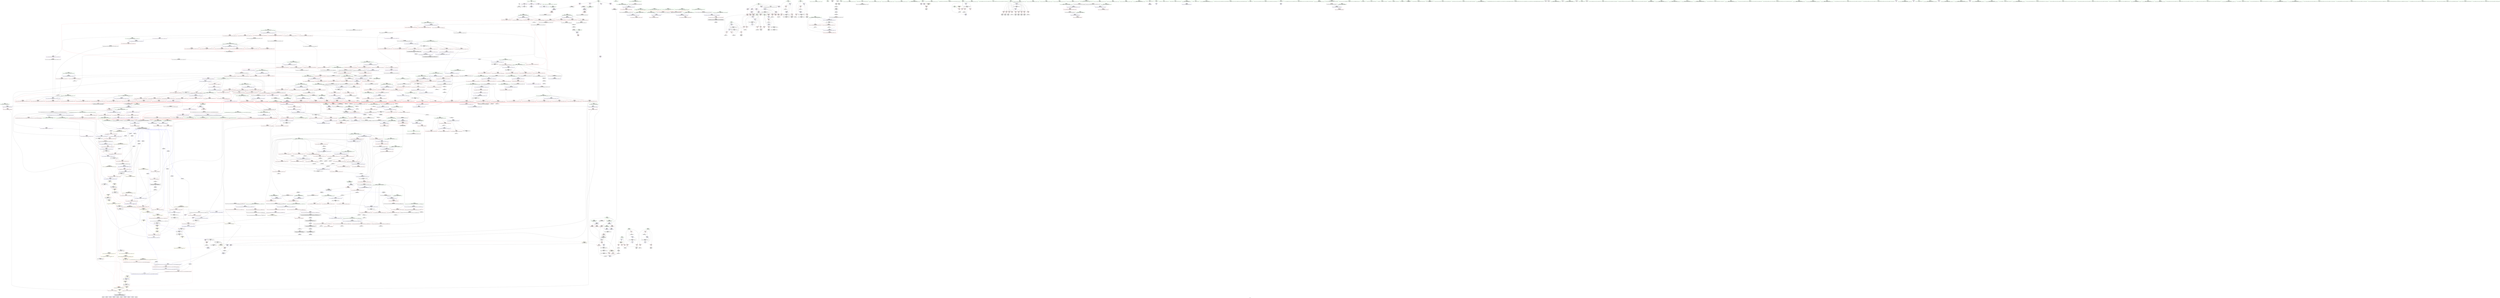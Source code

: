 digraph "SVFG" {
	label="SVFG";

	Node0x55ddd9cb09a0 [shape=record,color=grey,label="{NodeID: 0\nNullPtr}"];
	Node0x55ddd9cb09a0 -> Node0x55ddd9d0dc00[style=solid];
	Node0x55ddd9cb09a0 -> Node0x55ddd9d2fb90[style=solid];
	Node0x55ddd9d1e5f0 [shape=record,color=blue,label="{NodeID: 775\n1168\<--1164\n__first.addr\<--__first\n_ZSt16__insertion_sortIPiN9__gnu_cxx5__ops15_Iter_less_iterEEvT_S4_T0_\n}"];
	Node0x55ddd9d1e5f0 -> Node0x55ddd9d2c7d0[style=dashed];
	Node0x55ddd9d1e5f0 -> Node0x55ddd9d2c8a0[style=dashed];
	Node0x55ddd9d1e5f0 -> Node0x55ddd9d2c970[style=dashed];
	Node0x55ddd9d1e5f0 -> Node0x55ddd9d2ca40[style=dashed];
	Node0x55ddd9d1e5f0 -> Node0x55ddd9d2cb10[style=dashed];
	Node0x55ddd9d15190 [shape=record,color=red,label="{NodeID: 443\n557\<--536\n\<--__mid\n_ZSt27__unguarded_partition_pivotIPiN9__gnu_cxx5__ops15_Iter_less_iterEET_S4_S4_T0_\n|{<s0>24}}"];
	Node0x55ddd9d15190:s0 -> Node0x55ddd9e1fe00[style=solid,color=red];
	Node0x55ddd9d5a2c0 [shape=record,color=grey,label="{NodeID: 1218\n598 = cmp(596, 597, )\n}"];
	Node0x55ddd9d08c30 [shape=record,color=green,label="{NodeID: 111\n625\<--626\n__last.addr\<--__last.addr_field_insensitive\n_ZSt11__sort_heapIPiN9__gnu_cxx5__ops15_Iter_less_iterEEvT_S4_RT0_\n}"];
	Node0x55ddd9d08c30 -> Node0x55ddd9d15cf0[style=solid];
	Node0x55ddd9d08c30 -> Node0x55ddd9d15dc0[style=solid];
	Node0x55ddd9d08c30 -> Node0x55ddd9d15e90[style=solid];
	Node0x55ddd9d08c30 -> Node0x55ddd9d15f60[style=solid];
	Node0x55ddd9d08c30 -> Node0x55ddd9d32940[style=solid];
	Node0x55ddd9d08c30 -> Node0x55ddd9d32ae0[style=solid];
	Node0x55ddd9d2aa90 [shape=record,color=red,label="{NodeID: 554\n1042\<--1009\n\<--__a.addr\n_ZSt22__move_median_to_firstIPiN9__gnu_cxx5__ops15_Iter_less_iterEEvT_S4_S4_S4_T0_\n|{<s0>52}}"];
	Node0x55ddd9d2aa90:s0 -> Node0x55ddd9e1f920[style=solid,color=red];
	Node0x55ddd9d0da30 [shape=record,color=green,label="{NodeID: 222\n1457\<--1458\n__it.addr\<--__it.addr_field_insensitive\n_ZNK9__gnu_cxx5__ops14_Val_less_iterclIiPiEEbRT_T0_\n}"];
	Node0x55ddd9d0da30 -> Node0x55ddd9d2f480[style=solid];
	Node0x55ddd9d0da30 -> Node0x55ddd9d20400[style=solid];
	Node0x55ddd9e1cb50 [shape=record,color=black,label="{NodeID: 1772\n723 = PHI(601, 837, 1020, 1024, 1034, 1048, 1056, 1088, 1100, 1198, )\n2nd arg _ZNK9__gnu_cxx5__ops15_Iter_less_iterclIPiS3_EEbT_T0_ }"];
	Node0x55ddd9e1cb50 -> Node0x55ddd9d33300[style=solid];
	Node0x55ddd9d30580 [shape=record,color=blue,label="{NodeID: 665\n166\<--9\narrayidx32\<--\nmain\n}"];
	Node0x55ddd9d30580 -> Node0x55ddd9d1df70[style=dashed];
	Node0x55ddd9d30580 -> Node0x55ddd9d30580[style=dashed];
	Node0x55ddd9d30580 -> Node0x55ddd9d307f0[style=dashed];
	Node0x55ddd9d30580 -> Node0x55ddd9d991d0[style=dashed];
	Node0x55ddd9d1b6d0 [shape=record,color=purple,label="{NodeID: 333\n950\<--948\nadd.ptr\<--\n_ZSt11__push_heapIPiliN9__gnu_cxx5__ops14_Iter_less_valEEvT_T0_S5_T1_RT2_\n|{<s0>44}}"];
	Node0x55ddd9d1b6d0:s0 -> Node0x55ddd9e1ee60[style=solid,color=red];
	Node0x55ddd9d05450 [shape=record,color=green,label="{NodeID: 1\n7\<--1\n__dso_handle\<--dummyObj\nGlob }"];
	Node0x55ddd9d1e6c0 [shape=record,color=blue,label="{NodeID: 776\n1170\<--1165\n__last.addr\<--__last\n_ZSt16__insertion_sortIPiN9__gnu_cxx5__ops15_Iter_less_iterEEvT_S4_T0_\n}"];
	Node0x55ddd9d1e6c0 -> Node0x55ddd9d2cbe0[style=dashed];
	Node0x55ddd9d1e6c0 -> Node0x55ddd9d2ccb0[style=dashed];
	Node0x55ddd9d15260 [shape=record,color=red,label="{NodeID: 444\n588\<--577\n\<--__first.addr\n_ZSt13__heap_selectIPiN9__gnu_cxx5__ops15_Iter_less_iterEEvT_S4_S4_T0_\n|{<s0>26}}"];
	Node0x55ddd9d15260:s0 -> Node0x55ddd9e226f0[style=solid,color=red];
	Node0x55ddd9d5a440 [shape=record,color=grey,label="{NodeID: 1219\n864 = cmp(860, 863, )\n}"];
	Node0x55ddd9d08d00 [shape=record,color=green,label="{NodeID: 112\n627\<--628\n__comp.addr\<--__comp.addr_field_insensitive\n_ZSt11__sort_heapIPiN9__gnu_cxx5__ops15_Iter_less_iterEEvT_S4_RT0_\n}"];
	Node0x55ddd9d08d00 -> Node0x55ddd9d16030[style=solid];
	Node0x55ddd9d08d00 -> Node0x55ddd9d32a10[style=solid];
	Node0x55ddd9d2ab60 [shape=record,color=red,label="{NodeID: 555\n1047\<--1009\n\<--__a.addr\n_ZSt22__move_median_to_firstIPiN9__gnu_cxx5__ops15_Iter_less_iterEEvT_S4_S4_S4_T0_\n|{<s0>53}}"];
	Node0x55ddd9d2ab60:s0 -> Node0x55ddd9e1c7d0[style=solid,color=red];
	Node0x55ddd9d0db00 [shape=record,color=green,label="{NodeID: 223\n27\<--1469\n_GLOBAL__sub_I_vepifanov_1_1.cpp\<--_GLOBAL__sub_I_vepifanov_1_1.cpp_field_insensitive\n}"];
	Node0x55ddd9d0db00 -> Node0x55ddd9d2fa90[style=solid];
	Node0x55ddd9e1ced0 [shape=record,color=black,label="{NodeID: 1773\n379 = PHI(350, 432, )\n0th arg _ZSt16__introsort_loopIPilN9__gnu_cxx5__ops15_Iter_less_iterEEvT_S4_T0_T1_ }"];
	Node0x55ddd9e1ced0 -> Node0x55ddd9d31830[style=solid];
	Node0x55ddd9d30650 [shape=record,color=blue,label="{NodeID: 666\n71\<--170\nj\<--inc34\nmain\n}"];
	Node0x55ddd9d30650 -> Node0x55ddd9d1d1a0[style=dashed];
	Node0x55ddd9d30650 -> Node0x55ddd9d1d270[style=dashed];
	Node0x55ddd9d30650 -> Node0x55ddd9d1d340[style=dashed];
	Node0x55ddd9d30650 -> Node0x55ddd9d30650[style=dashed];
	Node0x55ddd9d30650 -> Node0x55ddd9d9a5d0[style=dashed];
	Node0x55ddd9d1b7a0 [shape=record,color=purple,label="{NodeID: 334\n959\<--957\nadd.ptr1\<--\n_ZSt11__push_heapIPiliN9__gnu_cxx5__ops14_Iter_less_valEEvT_T0_S5_T1_RT2_\n|{<s0>45}}"];
	Node0x55ddd9d1b7a0:s0 -> Node0x55ddd9e21140[style=solid,color=red];
	Node0x55ddd9d054e0 [shape=record,color=green,label="{NodeID: 2\n9\<--1\n\<--dummyObj\nCan only get source location for instruction, argument, global var or function.}"];
	Node0x55ddd9d1e790 [shape=record,color=blue,label="{NodeID: 777\n1172\<--1190\n__i\<--add.ptr\n_ZSt16__insertion_sortIPiN9__gnu_cxx5__ops15_Iter_less_iterEEvT_S4_T0_\n}"];
	Node0x55ddd9d1e790 -> Node0x55ddd9d2cd80[style=dashed];
	Node0x55ddd9d1e790 -> Node0x55ddd9d2ce50[style=dashed];
	Node0x55ddd9d1e790 -> Node0x55ddd9d2cf20[style=dashed];
	Node0x55ddd9d1e790 -> Node0x55ddd9d2cff0[style=dashed];
	Node0x55ddd9d1e790 -> Node0x55ddd9d2d0c0[style=dashed];
	Node0x55ddd9d1e790 -> Node0x55ddd9d2d190[style=dashed];
	Node0x55ddd9d1e790 -> Node0x55ddd9d2d260[style=dashed];
	Node0x55ddd9d1e790 -> Node0x55ddd9d1ea00[style=dashed];
	Node0x55ddd9d1e790 -> Node0x55ddd9d8b4b0[style=dashed];
	Node0x55ddd9d15330 [shape=record,color=red,label="{NodeID: 445\n601\<--577\n\<--__first.addr\n_ZSt13__heap_selectIPiN9__gnu_cxx5__ops15_Iter_less_iterEEvT_S4_S4_T0_\n|{<s0>27}}"];
	Node0x55ddd9d15330:s0 -> Node0x55ddd9e1cb50[style=solid,color=red];
	Node0x55ddd9d5a5c0 [shape=record,color=grey,label="{NodeID: 1220\n348 = cmp(346, 347, )\n}"];
	Node0x55ddd9d08dd0 [shape=record,color=green,label="{NodeID: 113\n656\<--657\n__first.addr\<--__first.addr_field_insensitive\n_ZSt11__make_heapIPiN9__gnu_cxx5__ops15_Iter_less_iterEEvT_S4_RT0_\n}"];
	Node0x55ddd9d08dd0 -> Node0x55ddd9d16100[style=solid];
	Node0x55ddd9d08dd0 -> Node0x55ddd9d260a0[style=solid];
	Node0x55ddd9d08dd0 -> Node0x55ddd9d26170[style=solid];
	Node0x55ddd9d08dd0 -> Node0x55ddd9d26240[style=solid];
	Node0x55ddd9d08dd0 -> Node0x55ddd9d32bb0[style=solid];
	Node0x55ddd9d2ac30 [shape=record,color=red,label="{NodeID: 556\n1052\<--1009\n\<--__a.addr\n_ZSt22__move_median_to_firstIPiN9__gnu_cxx5__ops15_Iter_less_iterEEvT_S4_S4_S4_T0_\n|{<s0>54}}"];
	Node0x55ddd9d2ac30:s0 -> Node0x55ddd9e1f920[style=solid,color=red];
	Node0x55ddd9d0dc00 [shape=record,color=black,label="{NodeID: 224\n2\<--3\ndummyVal\<--dummyVal\n}"];
	Node0x55ddd9e1d020 [shape=record,color=black,label="{NodeID: 1774\n380 = PHI(351, 433, )\n1st arg _ZSt16__introsort_loopIPilN9__gnu_cxx5__ops15_Iter_less_iterEEvT_S4_T0_T1_ }"];
	Node0x55ddd9e1d020 -> Node0x55ddd9d31900[style=solid];
	Node0x55ddd9d30720 [shape=record,color=blue,label="{NodeID: 667\n73\<--9\nj36\<--\nmain\n}"];
	Node0x55ddd9d30720 -> Node0x55ddd9d1d410[style=dashed];
	Node0x55ddd9d30720 -> Node0x55ddd9d1d4e0[style=dashed];
	Node0x55ddd9d30720 -> Node0x55ddd9d1d5b0[style=dashed];
	Node0x55ddd9d30720 -> Node0x55ddd9d308c0[style=dashed];
	Node0x55ddd9d30720 -> Node0x55ddd9d9aad0[style=dashed];
	Node0x55ddd9dad3c0 [shape=record,color=yellow,style=double,label="{NodeID: 1442\n126V_1 = ENCHI(MR_126V_0)\npts\{754 803 928 1143 1175 1297 \}\nFun[_ZSt11__make_heapIPiN9__gnu_cxx5__ops15_Iter_less_iterEEvT_S4_RT0_]}"];
	Node0x55ddd9dad3c0 -> Node0x55ddd9d26a60[style=dashed];
	Node0x55ddd9dad3c0 -> Node0x55ddd9d26b30[style=dashed];
	Node0x55ddd9d1b870 [shape=record,color=purple,label="{NodeID: 335\n964\<--962\nadd.ptr3\<--\n_ZSt11__push_heapIPiliN9__gnu_cxx5__ops14_Iter_less_valEEvT_T0_S5_T1_RT2_\n}"];
	Node0x55ddd9d1b870 -> Node0x55ddd9d34a90[style=solid];
	Node0x55ddd9d05790 [shape=record,color=green,label="{NodeID: 3\n21\<--1\n.str\<--dummyObj\nGlob }"];
	Node0x55ddd9d1e860 [shape=record,color=blue,label="{NodeID: 778\n1174\<--1203\n__val\<--\n_ZSt16__insertion_sortIPiN9__gnu_cxx5__ops15_Iter_less_iterEEvT_S4_T0_\n}"];
	Node0x55ddd9d1e860 -> Node0x55ddd9d2d400[style=dashed];
	Node0x55ddd9d1e860 -> Node0x55ddd9da40d0[style=dashed];
	Node0x55ddd9d15400 [shape=record,color=red,label="{NodeID: 446\n606\<--577\n\<--__first.addr\n_ZSt13__heap_selectIPiN9__gnu_cxx5__ops15_Iter_less_iterEEvT_S4_S4_T0_\n|{<s0>28}}"];
	Node0x55ddd9d15400:s0 -> Node0x55ddd9e1e510[style=solid,color=red];
	Node0x55ddd9d5a740 [shape=record,color=grey,label="{NodeID: 1221\n152 = cmp(150, 151, )\n}"];
	Node0x55ddd9d0e0a0 [shape=record,color=green,label="{NodeID: 114\n658\<--659\n__last.addr\<--__last.addr_field_insensitive\n_ZSt11__make_heapIPiN9__gnu_cxx5__ops15_Iter_less_iterEEvT_S4_RT0_\n}"];
	Node0x55ddd9d0e0a0 -> Node0x55ddd9d26310[style=solid];
	Node0x55ddd9d0e0a0 -> Node0x55ddd9d263e0[style=solid];
	Node0x55ddd9d0e0a0 -> Node0x55ddd9d32c80[style=solid];
	Node0x55ddd9d2ad00 [shape=record,color=red,label="{NodeID: 557\n1020\<--1011\n\<--__b.addr\n_ZSt22__move_median_to_firstIPiN9__gnu_cxx5__ops15_Iter_less_iterEEvT_S4_S4_S4_T0_\n|{<s0>47}}"];
	Node0x55ddd9d2ad00:s0 -> Node0x55ddd9e1cb50[style=solid,color=red];
	Node0x55ddd9d0dd00 [shape=record,color=black,label="{NodeID: 225\n54\<--9\nmain_ret\<--\nmain\n}"];
	Node0x55ddd9e1d170 [shape=record,color=black,label="{NodeID: 1775\n381 = PHI(362, 434, )\n2nd arg _ZSt16__introsort_loopIPilN9__gnu_cxx5__ops15_Iter_less_iterEEvT_S4_T0_T1_ }"];
	Node0x55ddd9e1d170 -> Node0x55ddd9d319d0[style=solid];
	Node0x55ddd9d307f0 [shape=record,color=blue,label="{NodeID: 668\n184\<--186\narrayidx43\<--inc44\nmain\n}"];
	Node0x55ddd9d307f0 -> Node0x55ddd9d1df70[style=dashed];
	Node0x55ddd9d307f0 -> Node0x55ddd9d307f0[style=dashed];
	Node0x55ddd9d307f0 -> Node0x55ddd9d991d0[style=dashed];
	Node0x55ddd9d1b940 [shape=record,color=purple,label="{NodeID: 336\n977\<--975\nadd.ptr7\<--\n_ZSt11__push_heapIPiliN9__gnu_cxx5__ops14_Iter_less_valEEvT_T0_S5_T1_RT2_\n}"];
	Node0x55ddd9d1b940 -> Node0x55ddd9d34d00[style=solid];
	Node0x55ddd9d05820 [shape=record,color=green,label="{NodeID: 4\n23\<--1\n.str.1\<--dummyObj\nGlob }"];
	Node0x55ddd9d1e930 [shape=record,color=blue,label="{NodeID: 779\n1214\<--1213\n\<--\n_ZSt16__insertion_sortIPiN9__gnu_cxx5__ops15_Iter_less_iterEEvT_S4_T0_\n}"];
	Node0x55ddd9d1e930 -> Node0x55ddd9d946d0[style=dashed];
	Node0x55ddd9d154d0 [shape=record,color=red,label="{NodeID: 447\n589\<--579\n\<--__middle.addr\n_ZSt13__heap_selectIPiN9__gnu_cxx5__ops15_Iter_less_iterEEvT_S4_S4_T0_\n|{<s0>26}}"];
	Node0x55ddd9d154d0:s0 -> Node0x55ddd9e22800[style=solid,color=red];
	Node0x55ddd9d5a8c0 [shape=record,color=grey,label="{NodeID: 1222\n858 = cmp(857, 413, )\n}"];
	Node0x55ddd9d0e130 [shape=record,color=green,label="{NodeID: 115\n660\<--661\n__comp.addr\<--__comp.addr_field_insensitive\n_ZSt11__make_heapIPiN9__gnu_cxx5__ops15_Iter_less_iterEEvT_S4_RT0_\n}"];
	Node0x55ddd9d0e130 -> Node0x55ddd9d264b0[style=solid];
	Node0x55ddd9d0e130 -> Node0x55ddd9d32d50[style=solid];
	Node0x55ddd9d2add0 [shape=record,color=red,label="{NodeID: 558\n1023\<--1011\n\<--__b.addr\n_ZSt22__move_median_to_firstIPiN9__gnu_cxx5__ops15_Iter_less_iterEEvT_S4_S4_S4_T0_\n|{<s0>48}}"];
	Node0x55ddd9d2add0:s0 -> Node0x55ddd9e1c7d0[style=solid,color=red];
	Node0x55ddd9d0ddd0 [shape=record,color=black,label="{NodeID: 226\n16\<--15\n\<--cnt\nCan only get source location for instruction, argument, global var or function.}"];
	Node0x55ddd9e1d2c0 [shape=record,color=black,label="{NodeID: 1776\n282 = PHI(203, )\n0th arg _ZSt4sortIPiEvT_S1_ }"];
	Node0x55ddd9e1d2c0 -> Node0x55ddd9d311b0[style=solid];
	Node0x55ddd9d308c0 [shape=record,color=blue,label="{NodeID: 669\n73\<--190\nj36\<--inc46\nmain\n}"];
	Node0x55ddd9d308c0 -> Node0x55ddd9d1d410[style=dashed];
	Node0x55ddd9d308c0 -> Node0x55ddd9d1d4e0[style=dashed];
	Node0x55ddd9d308c0 -> Node0x55ddd9d1d5b0[style=dashed];
	Node0x55ddd9d308c0 -> Node0x55ddd9d308c0[style=dashed];
	Node0x55ddd9d308c0 -> Node0x55ddd9d9aad0[style=dashed];
	Node0x55ddd9d1ba10 [shape=record,color=purple,label="{NodeID: 337\n1429\<--1426\nadd.ptr\<--\n_ZNSt20__copy_move_backwardILb1ELb1ESt26random_access_iterator_tagE13__copy_move_bIiEEPT_PKS3_S6_S4_\n}"];
	Node0x55ddd9d1ba10 -> Node0x55ddd9d188c0[style=solid];
	Node0x55ddd9d058b0 [shape=record,color=green,label="{NodeID: 5\n26\<--1\n\<--dummyObj\nCan only get source location for instruction, argument, global var or function.}"];
	Node0x55ddd9d1ea00 [shape=record,color=blue,label="{NodeID: 780\n1172\<--1227\n__i\<--incdec.ptr\n_ZSt16__insertion_sortIPiN9__gnu_cxx5__ops15_Iter_less_iterEEvT_S4_T0_\n}"];
	Node0x55ddd9d1ea00 -> Node0x55ddd9d2cd80[style=dashed];
	Node0x55ddd9d1ea00 -> Node0x55ddd9d2ce50[style=dashed];
	Node0x55ddd9d1ea00 -> Node0x55ddd9d2cf20[style=dashed];
	Node0x55ddd9d1ea00 -> Node0x55ddd9d2cff0[style=dashed];
	Node0x55ddd9d1ea00 -> Node0x55ddd9d2d0c0[style=dashed];
	Node0x55ddd9d1ea00 -> Node0x55ddd9d2d190[style=dashed];
	Node0x55ddd9d1ea00 -> Node0x55ddd9d2d260[style=dashed];
	Node0x55ddd9d1ea00 -> Node0x55ddd9d1ea00[style=dashed];
	Node0x55ddd9d1ea00 -> Node0x55ddd9d8b4b0[style=dashed];
	Node0x55ddd9d155a0 [shape=record,color=red,label="{NodeID: 448\n593\<--579\n\<--__middle.addr\n_ZSt13__heap_selectIPiN9__gnu_cxx5__ops15_Iter_less_iterEEvT_S4_S4_T0_\n}"];
	Node0x55ddd9d155a0 -> Node0x55ddd9d326d0[style=solid];
	Node0x55ddd9d5aa40 [shape=record,color=grey,label="{NodeID: 1223\n162 = cmp(157, 161, )\n}"];
	Node0x55ddd9d0e200 [shape=record,color=green,label="{NodeID: 116\n662\<--663\n__len\<--__len_field_insensitive\n_ZSt11__make_heapIPiN9__gnu_cxx5__ops15_Iter_less_iterEEvT_S4_RT0_\n}"];
	Node0x55ddd9d0e200 -> Node0x55ddd9d26580[style=solid];
	Node0x55ddd9d0e200 -> Node0x55ddd9d26650[style=solid];
	Node0x55ddd9d0e200 -> Node0x55ddd9d32e20[style=solid];
	Node0x55ddd9d2aea0 [shape=record,color=red,label="{NodeID: 559\n1028\<--1011\n\<--__b.addr\n_ZSt22__move_median_to_firstIPiN9__gnu_cxx5__ops15_Iter_less_iterEEvT_S4_S4_S4_T0_\n|{<s0>49}}"];
	Node0x55ddd9d2aea0:s0 -> Node0x55ddd9e1f920[style=solid,color=red];
	Node0x55ddd9d0ded0 [shape=record,color=black,label="{NodeID: 227\n38\<--39\n\<--_ZNSt8ios_base4InitD1Ev\nCan only get source location for instruction, argument, global var or function.}"];
	Node0x55ddd9e1d3d0 [shape=record,color=black,label="{NodeID: 1777\n283 = PHI(202, )\n1st arg _ZSt4sortIPiEvT_S1_ }"];
	Node0x55ddd9e1d3d0 -> Node0x55ddd9d31280[style=solid];
	Node0x55ddd9d30990 [shape=record,color=blue,label="{NodeID: 670\n67\<--196\nr\<--\nmain\n}"];
	Node0x55ddd9d30990 -> Node0x55ddd9d1c710[style=dashed];
	Node0x55ddd9d30990 -> Node0x55ddd9d1c7e0[style=dashed];
	Node0x55ddd9d30990 -> Node0x55ddd9d1c8b0[style=dashed];
	Node0x55ddd9d30990 -> Node0x55ddd9d1c980[style=dashed];
	Node0x55ddd9d30990 -> Node0x55ddd9d30990[style=dashed];
	Node0x55ddd9d30990 -> Node0x55ddd9d30f40[style=dashed];
	Node0x55ddd9d30990 -> Node0x55ddd9d9fad0[style=dashed];
	Node0x55ddd9d1bae0 [shape=record,color=purple,label="{NodeID: 338\n1442\<--1439\nadd.ptr2\<--\n_ZNSt20__copy_move_backwardILb1ELb1ESt26random_access_iterator_tagE13__copy_move_bIiEEPT_PKS3_S6_S4_\n}"];
	Node0x55ddd9d1bae0 -> Node0x55ddd9d18a60[style=solid];
	Node0x55ddd9d05940 [shape=record,color=green,label="{NodeID: 6\n85\<--1\n\<--dummyObj\nCan only get source location for instruction, argument, global var or function.}"];
	Node0x55ddd9d1ead0 [shape=record,color=blue,label="{NodeID: 781\n1236\<--1232\n__first.addr\<--__first\n_ZSt26__unguarded_insertion_sortIPiN9__gnu_cxx5__ops15_Iter_less_iterEEvT_S4_T0_\n}"];
	Node0x55ddd9d1ead0 -> Node0x55ddd9d2d4d0[style=dashed];
	Node0x55ddd9d15670 [shape=record,color=red,label="{NodeID: 449\n607\<--579\n\<--__middle.addr\n_ZSt13__heap_selectIPiN9__gnu_cxx5__ops15_Iter_less_iterEEvT_S4_S4_T0_\n|{<s0>28}}"];
	Node0x55ddd9d15670:s0 -> Node0x55ddd9e1e660[style=solid,color=red];
	Node0x55ddd9d5abc0 [shape=record,color=grey,label="{NodeID: 1224\n318 = cmp(315, 317, )\n}"];
	Node0x55ddd9d0e2d0 [shape=record,color=green,label="{NodeID: 117\n664\<--665\n__parent\<--__parent_field_insensitive\n_ZSt11__make_heapIPiN9__gnu_cxx5__ops15_Iter_less_iterEEvT_S4_RT0_\n}"];
	Node0x55ddd9d0e2d0 -> Node0x55ddd9d26720[style=solid];
	Node0x55ddd9d0e2d0 -> Node0x55ddd9d267f0[style=solid];
	Node0x55ddd9d0e2d0 -> Node0x55ddd9d268c0[style=solid];
	Node0x55ddd9d0e2d0 -> Node0x55ddd9d26990[style=solid];
	Node0x55ddd9d0e2d0 -> Node0x55ddd9d32ef0[style=solid];
	Node0x55ddd9d0e2d0 -> Node0x55ddd9d33090[style=solid];
	Node0x55ddd9d2af70 [shape=record,color=red,label="{NodeID: 560\n1055\<--1011\n\<--__b.addr\n_ZSt22__move_median_to_firstIPiN9__gnu_cxx5__ops15_Iter_less_iterEEvT_S4_S4_S4_T0_\n|{<s0>55}}"];
	Node0x55ddd9d2af70:s0 -> Node0x55ddd9e1c7d0[style=solid,color=red];
	Node0x55ddd9d0dfd0 [shape=record,color=black,label="{NodeID: 228\n100\<--99\nidxprom\<--\nmain\n}"];
	Node0x55ddd9e1d4e0 [shape=record,color=black,label="{NodeID: 1778\n1232 = PHI(487, )\n0th arg _ZSt26__unguarded_insertion_sortIPiN9__gnu_cxx5__ops15_Iter_less_iterEEvT_S4_T0_ }"];
	Node0x55ddd9e1d4e0 -> Node0x55ddd9d1ead0[style=solid];
	Node0x55ddd9d30a60 [shape=record,color=blue,label="{NodeID: 671\n75\<--9\nj50\<--\nmain\n}"];
	Node0x55ddd9d30a60 -> Node0x55ddd9d1d680[style=dashed];
	Node0x55ddd9d30a60 -> Node0x55ddd9d1d750[style=dashed];
	Node0x55ddd9d30a60 -> Node0x55ddd9d1d820[style=dashed];
	Node0x55ddd9d30a60 -> Node0x55ddd9d30c00[style=dashed];
	Node0x55ddd9d30a60 -> Node0x55ddd9d9afd0[style=dashed];
	Node0x55ddd9d1bbb0 [shape=record,color=red,label="{NodeID: 339\n96\<--8\n\<--n\nmain\n}"];
	Node0x55ddd9d1bbb0 -> Node0x55ddd9d58c40[style=solid];
	Node0x55ddd9d06180 [shape=record,color=green,label="{NodeID: 7\n110\<--1\n\<--dummyObj\nCan only get source location for instruction, argument, global var or function.}"];
	Node0x55ddd9d1eba0 [shape=record,color=blue,label="{NodeID: 782\n1238\<--1233\n__last.addr\<--__last\n_ZSt26__unguarded_insertion_sortIPiN9__gnu_cxx5__ops15_Iter_less_iterEEvT_S4_T0_\n}"];
	Node0x55ddd9d1eba0 -> Node0x55ddd9d2d5a0[style=dashed];
	Node0x55ddd9d15740 [shape=record,color=red,label="{NodeID: 450\n597\<--581\n\<--__last.addr\n_ZSt13__heap_selectIPiN9__gnu_cxx5__ops15_Iter_less_iterEEvT_S4_S4_T0_\n}"];
	Node0x55ddd9d15740 -> Node0x55ddd9d5a2c0[style=solid];
	Node0x55ddd9d5ad40 [shape=record,color=grey,label="{NodeID: 1225\n1255 = cmp(1253, 1254, )\n}"];
	Node0x55ddd9d0e3a0 [shape=record,color=green,label="{NodeID: 118\n666\<--667\n__value\<--__value_field_insensitive\n_ZSt11__make_heapIPiN9__gnu_cxx5__ops15_Iter_less_iterEEvT_S4_RT0_\n|{|<s1>31}}"];
	Node0x55ddd9d0e3a0 -> Node0x55ddd9d32fc0[style=solid];
	Node0x55ddd9d0e3a0:s1 -> Node0x55ddd9e21140[style=solid,color=red];
	Node0x55ddd9d2b040 [shape=record,color=red,label="{NodeID: 561\n1064\<--1011\n\<--__b.addr\n_ZSt22__move_median_to_firstIPiN9__gnu_cxx5__ops15_Iter_less_iterEEvT_S4_S4_S4_T0_\n|{<s0>57}}"];
	Node0x55ddd9d2b040:s0 -> Node0x55ddd9e1f920[style=solid,color=red];
	Node0x55ddd9d161c0 [shape=record,color=black,label="{NodeID: 229\n122\<--121\nidxprom10\<--\nmain\n}"];
	Node0x55ddd9e1d5f0 [shape=record,color=black,label="{NodeID: 1779\n1233 = PHI(488, )\n1st arg _ZSt26__unguarded_insertion_sortIPiN9__gnu_cxx5__ops15_Iter_less_iterEEvT_S4_T0_ }"];
	Node0x55ddd9e1d5f0 -> Node0x55ddd9d1eba0[style=solid];
	Node0x55ddd9d30b30 [shape=record,color=blue,label="{NodeID: 672\n218\<--220\narrayidx57\<--inc58\nmain\n}"];
	Node0x55ddd9d30b30 -> Node0x55ddd9d955d0[style=dashed];
	Node0x55ddd9d1bc80 [shape=record,color=red,label="{NodeID: 340\n118\<--8\n\<--n\nmain\n}"];
	Node0x55ddd9d1bc80 -> Node0x55ddd9d58dc0[style=solid];
	Node0x55ddd9d06210 [shape=record,color=green,label="{NodeID: 8\n111\<--1\n\<--dummyObj\nCan only get source location for instruction, argument, global var or function.}"];
	Node0x55ddd9d1ec70 [shape=record,color=blue,label="{NodeID: 783\n1240\<--1250\n__i\<--\n_ZSt26__unguarded_insertion_sortIPiN9__gnu_cxx5__ops15_Iter_less_iterEEvT_S4_T0_\n}"];
	Node0x55ddd9d1ec70 -> Node0x55ddd9d8a5b0[style=dashed];
	Node0x55ddd9d15810 [shape=record,color=red,label="{NodeID: 451\n596\<--583\n\<--__i\n_ZSt13__heap_selectIPiN9__gnu_cxx5__ops15_Iter_less_iterEEvT_S4_S4_T0_\n}"];
	Node0x55ddd9d15810 -> Node0x55ddd9d5a2c0[style=solid];
	Node0x55ddd9d86ca0 [shape=record,color=black,label="{NodeID: 1226\nMR_4V_2 = PHI(MR_4V_3, MR_4V_1, )\npts\{20 \}\n|{<s0>23|<s1>29|<s2>29|<s3>29}}"];
	Node0x55ddd9d86ca0:s0 -> Node0x55ddd9dc7f50[style=dashed,color=blue];
	Node0x55ddd9d86ca0:s1 -> Node0x55ddd9d275c0[style=dashed,color=red];
	Node0x55ddd9d86ca0:s2 -> Node0x55ddd9d27690[style=dashed,color=red];
	Node0x55ddd9d86ca0:s3 -> Node0x55ddd9d337e0[style=dashed,color=red];
	Node0x55ddd9d0e470 [shape=record,color=green,label="{NodeID: 119\n668\<--669\nagg.tmp\<--agg.tmp_field_insensitive\n_ZSt11__make_heapIPiN9__gnu_cxx5__ops15_Iter_less_iterEEvT_S4_RT0_\n}"];
	Node0x55ddd9d2b110 [shape=record,color=red,label="{NodeID: 562\n1024\<--1013\n\<--__c.addr\n_ZSt22__move_median_to_firstIPiN9__gnu_cxx5__ops15_Iter_less_iterEEvT_S4_S4_S4_T0_\n|{<s0>48}}"];
	Node0x55ddd9d2b110:s0 -> Node0x55ddd9e1cb50[style=solid,color=red];
	Node0x55ddd9d16290 [shape=record,color=black,label="{NodeID: 230\n125\<--124\nidxprom12\<--\nmain\n}"];
	Node0x55ddd9e1d700 [shape=record,color=black,label="{NodeID: 1780\n1364 = PHI(1279, 1283, )\n0th arg _ZSt12__miter_baseIPiET_S1_ }"];
	Node0x55ddd9e1d700 -> Node0x55ddd9d1f970[style=solid];
	Node0x55ddd9d30c00 [shape=record,color=blue,label="{NodeID: 673\n75\<--224\nj50\<--inc60\nmain\n}"];
	Node0x55ddd9d30c00 -> Node0x55ddd9d1d680[style=dashed];
	Node0x55ddd9d30c00 -> Node0x55ddd9d1d750[style=dashed];
	Node0x55ddd9d30c00 -> Node0x55ddd9d1d820[style=dashed];
	Node0x55ddd9d30c00 -> Node0x55ddd9d30c00[style=dashed];
	Node0x55ddd9d30c00 -> Node0x55ddd9d9afd0[style=dashed];
	Node0x55ddd9d1bd50 [shape=record,color=red,label="{NodeID: 341\n135\<--8\n\<--n\nmain\n}"];
	Node0x55ddd9d1bd50 -> Node0x55ddd9d58ac0[style=solid];
	Node0x55ddd9d062a0 [shape=record,color=green,label="{NodeID: 9\n112\<--1\n\<--dummyObj\nCan only get source location for instruction, argument, global var or function.}"];
	Node0x55ddd9d1ed40 [shape=record,color=blue,label="{NodeID: 784\n1240\<--1262\n__i\<--incdec.ptr\n_ZSt26__unguarded_insertion_sortIPiN9__gnu_cxx5__ops15_Iter_less_iterEEvT_S4_T0_\n}"];
	Node0x55ddd9d1ed40 -> Node0x55ddd9d8a5b0[style=dashed];
	Node0x55ddd9d158e0 [shape=record,color=red,label="{NodeID: 452\n600\<--583\n\<--__i\n_ZSt13__heap_selectIPiN9__gnu_cxx5__ops15_Iter_less_iterEEvT_S4_S4_T0_\n|{<s0>27}}"];
	Node0x55ddd9d158e0:s0 -> Node0x55ddd9e1c7d0[style=solid,color=red];
	Node0x55ddd9d86d90 [shape=record,color=black,label="{NodeID: 1227\nMR_109V_3 = PHI(MR_109V_4, MR_109V_2, )\npts\{626 \}\n}"];
	Node0x55ddd9d86d90 -> Node0x55ddd9d15cf0[style=dashed];
	Node0x55ddd9d86d90 -> Node0x55ddd9d15dc0[style=dashed];
	Node0x55ddd9d86d90 -> Node0x55ddd9d32ae0[style=dashed];
	Node0x55ddd9d0e540 [shape=record,color=green,label="{NodeID: 120\n698\<--699\n_ZSt4moveIRiEONSt16remove_referenceIT_E4typeEOS2_\<--_ZSt4moveIRiEONSt16remove_referenceIT_E4typeEOS2__field_insensitive\n}"];
	Node0x55ddd9d2b1e0 [shape=record,color=red,label="{NodeID: 563\n1034\<--1013\n\<--__c.addr\n_ZSt22__move_median_to_firstIPiN9__gnu_cxx5__ops15_Iter_less_iterEEvT_S4_S4_S4_T0_\n|{<s0>50}}"];
	Node0x55ddd9d2b1e0:s0 -> Node0x55ddd9e1cb50[style=solid,color=red];
	Node0x55ddd9d16360 [shape=record,color=black,label="{NodeID: 231\n137\<--136\nconv\<--cmp18\nmain\n}"];
	Node0x55ddd9d16360 -> Node0x55ddd9d255e0[style=solid];
	Node0x55ddd9e1d850 [shape=record,color=black,label="{NodeID: 1781\n1402 = PHI(1387, )\n0th arg _ZNSt20__copy_move_backwardILb1ELb1ESt26random_access_iterator_tagE13__copy_move_bIiEEPT_PKS3_S6_S4_ }"];
	Node0x55ddd9e1d850 -> Node0x55ddd9d1fe50[style=solid];
	Node0x55ddd9d30cd0 [shape=record,color=blue,label="{NodeID: 674\n77\<--230\nj62\<--\nmain\n}"];
	Node0x55ddd9d30cd0 -> Node0x55ddd9d1d8f0[style=dashed];
	Node0x55ddd9d30cd0 -> Node0x55ddd9d1d9c0[style=dashed];
	Node0x55ddd9d30cd0 -> Node0x55ddd9d1da90[style=dashed];
	Node0x55ddd9d30cd0 -> Node0x55ddd9d30e70[style=dashed];
	Node0x55ddd9d30cd0 -> Node0x55ddd9d9b4d0[style=dashed];
	Node0x55ddd9d1be20 [shape=record,color=red,label="{NodeID: 342\n88\<--57\n\<--tt\nmain\n}"];
	Node0x55ddd9d1be20 -> Node0x55ddd9d593c0[style=solid];
	Node0x55ddd9d06330 [shape=record,color=green,label="{NodeID: 10\n139\<--1\n\<--dummyObj\nCan only get source location for instruction, argument, global var or function.}"];
	Node0x55ddd9d1ee10 [shape=record,color=blue,label="{NodeID: 785\n1270\<--1267\n__first.addr\<--__first\n_ZSt13move_backwardIPiS0_ET0_T_S2_S1_\n}"];
	Node0x55ddd9d1ee10 -> Node0x55ddd9d2d8e0[style=dashed];
	Node0x55ddd9d159b0 [shape=record,color=red,label="{NodeID: 453\n608\<--583\n\<--__i\n_ZSt13__heap_selectIPiN9__gnu_cxx5__ops15_Iter_less_iterEEvT_S4_S4_T0_\n|{<s0>28}}"];
	Node0x55ddd9d159b0:s0 -> Node0x55ddd9e1e7b0[style=solid,color=red];
	Node0x55ddd9d0e610 [shape=record,color=green,label="{NodeID: 121\n709\<--710\n_ZSt13__adjust_heapIPiliN9__gnu_cxx5__ops15_Iter_less_iterEEvT_T0_S5_T1_T2_\<--_ZSt13__adjust_heapIPiliN9__gnu_cxx5__ops15_Iter_less_iterEEvT_T0_S5_T1_T2__field_insensitive\n}"];
	Node0x55ddd9d2b2b0 [shape=record,color=red,label="{NodeID: 564\n1038\<--1013\n\<--__c.addr\n_ZSt22__move_median_to_firstIPiN9__gnu_cxx5__ops15_Iter_less_iterEEvT_S4_S4_S4_T0_\n|{<s0>51}}"];
	Node0x55ddd9d2b2b0:s0 -> Node0x55ddd9e1f920[style=solid,color=red];
	Node0x55ddd9d16430 [shape=record,color=black,label="{NodeID: 232\n148\<--147\nidxprom23\<--\nmain\n}"];
	Node0x55ddd9e1d960 [shape=record,color=black,label="{NodeID: 1782\n1403 = PHI(1388, )\n1st arg _ZNSt20__copy_move_backwardILb1ELb1ESt26random_access_iterator_tagE13__copy_move_bIiEEPT_PKS3_S6_S4_ }"];
	Node0x55ddd9e1d960 -> Node0x55ddd9d1ff20[style=solid];
	Node0x55ddd9d30da0 [shape=record,color=blue,label="{NodeID: 675\n65\<--243\nans\<--\nmain\n}"];
	Node0x55ddd9d30da0 -> Node0x55ddd9d9cdd0[style=dashed];
	Node0x55ddd9d1bef0 [shape=record,color=red,label="{NodeID: 343\n87\<--59\n\<--it\nmain\n}"];
	Node0x55ddd9d1bef0 -> Node0x55ddd9d593c0[style=solid];
	Node0x55ddd9d06430 [shape=record,color=green,label="{NodeID: 11\n358\<--1\n\<--dummyObj\nCan only get source location for instruction, argument, global var or function.}"];
	Node0x55ddd9d1eee0 [shape=record,color=blue,label="{NodeID: 786\n1272\<--1268\n__last.addr\<--__last\n_ZSt13move_backwardIPiS0_ET0_T_S2_S1_\n}"];
	Node0x55ddd9d1eee0 -> Node0x55ddd9d2d9b0[style=dashed];
	Node0x55ddd9d15a80 [shape=record,color=red,label="{NodeID: 454\n614\<--583\n\<--__i\n_ZSt13__heap_selectIPiN9__gnu_cxx5__ops15_Iter_less_iterEEvT_S4_S4_T0_\n}"];
	Node0x55ddd9d15a80 -> Node0x55ddd9d1a420[style=solid];
	Node0x55ddd9d87380 [shape=record,color=black,label="{NodeID: 1229\nMR_4V_2 = PHI(MR_4V_3, MR_4V_1, )\npts\{20 \}\n|{|<s5>37}}"];
	Node0x55ddd9d87380 -> Node0x55ddd9d28ef0[style=dashed];
	Node0x55ddd9d87380 -> Node0x55ddd9d28fc0[style=dashed];
	Node0x55ddd9d87380 -> Node0x55ddd9d34000[style=dashed];
	Node0x55ddd9d87380 -> Node0x55ddd9d34270[style=dashed];
	Node0x55ddd9d87380 -> Node0x55ddd9d973d0[style=dashed];
	Node0x55ddd9d87380:s5 -> Node0x55ddd969ef80[style=dashed,color=red];
	Node0x55ddd9d0e710 [shape=record,color=green,label="{NodeID: 122\n724\<--725\nthis.addr\<--this.addr_field_insensitive\n_ZNK9__gnu_cxx5__ops15_Iter_less_iterclIPiS3_EEbT_T0_\n}"];
	Node0x55ddd9d0e710 -> Node0x55ddd9d26c00[style=solid];
	Node0x55ddd9d0e710 -> Node0x55ddd9d33160[style=solid];
	Node0x55ddd9d2b380 [shape=record,color=red,label="{NodeID: 565\n1048\<--1013\n\<--__c.addr\n_ZSt22__move_median_to_firstIPiN9__gnu_cxx5__ops15_Iter_less_iterEEvT_S4_S4_S4_T0_\n|{<s0>53}}"];
	Node0x55ddd9d2b380:s0 -> Node0x55ddd9e1cb50[style=solid,color=red];
	Node0x55ddd9d16500 [shape=record,color=black,label="{NodeID: 233\n159\<--158\nidxprom27\<--\nmain\n}"];
	Node0x55ddd9e1da70 [shape=record,color=black,label="{NodeID: 1783\n1404 = PHI(1389, )\n2nd arg _ZNSt20__copy_move_backwardILb1ELb1ESt26random_access_iterator_tagE13__copy_move_bIiEEPT_PKS3_S6_S4_ }"];
	Node0x55ddd9e1da70 -> Node0x55ddd9d1fff0[style=solid];
	Node0x55ddd9d30e70 [shape=record,color=blue,label="{NodeID: 676\n77\<--247\nj62\<--inc72\nmain\n}"];
	Node0x55ddd9d30e70 -> Node0x55ddd9d1d8f0[style=dashed];
	Node0x55ddd9d30e70 -> Node0x55ddd9d1d9c0[style=dashed];
	Node0x55ddd9d30e70 -> Node0x55ddd9d1da90[style=dashed];
	Node0x55ddd9d30e70 -> Node0x55ddd9d30e70[style=dashed];
	Node0x55ddd9d30e70 -> Node0x55ddd9d9b4d0[style=dashed];
	Node0x55ddd9d1bfc0 [shape=record,color=red,label="{NodeID: 344\n261\<--59\n\<--it\nmain\n}"];
	Node0x55ddd9d06530 [shape=record,color=green,label="{NodeID: 12\n363\<--1\n\<--dummyObj\nCan only get source location for instruction, argument, global var or function.}"];
	Node0x55ddd9d1efb0 [shape=record,color=blue,label="{NodeID: 787\n1274\<--1269\n__result.addr\<--__result\n_ZSt13move_backwardIPiS0_ET0_T_S2_S1_\n}"];
	Node0x55ddd9d1efb0 -> Node0x55ddd9d2da80[style=dashed];
	Node0x55ddd9d15b50 [shape=record,color=red,label="{NodeID: 455\n634\<--623\n\<--__first.addr\n_ZSt11__sort_heapIPiN9__gnu_cxx5__ops15_Iter_less_iterEEvT_S4_RT0_\n}"];
	Node0x55ddd9d15b50 -> Node0x55ddd9d17950[style=solid];
	Node0x55ddd9d0e7e0 [shape=record,color=green,label="{NodeID: 123\n726\<--727\n__it1.addr\<--__it1.addr_field_insensitive\n_ZNK9__gnu_cxx5__ops15_Iter_less_iterclIPiS3_EEbT_T0_\n}"];
	Node0x55ddd9d0e7e0 -> Node0x55ddd9d26cd0[style=solid];
	Node0x55ddd9d0e7e0 -> Node0x55ddd9d33230[style=solid];
	Node0x55ddd9d2b450 [shape=record,color=red,label="{NodeID: 566\n1056\<--1013\n\<--__c.addr\n_ZSt22__move_median_to_firstIPiN9__gnu_cxx5__ops15_Iter_less_iterEEvT_S4_S4_S4_T0_\n|{<s0>55}}"];
	Node0x55ddd9d2b450:s0 -> Node0x55ddd9e1cb50[style=solid,color=red];
	Node0x55ddd9d165d0 [shape=record,color=black,label="{NodeID: 234\n165\<--164\nidxprom31\<--\nmain\n}"];
	Node0x55ddd9e1db80 [shape=record,color=black,label="{NodeID: 1784\n916 = PHI(890, )\n0th arg _ZSt11__push_heapIPiliN9__gnu_cxx5__ops14_Iter_less_valEEvT_T0_S5_T1_RT2_ }"];
	Node0x55ddd9e1db80 -> Node0x55ddd9d345b0[style=solid];
	Node0x55ddd9d30f40 [shape=record,color=blue,label="{NodeID: 677\n67\<--253\nr\<--\nmain\n}"];
	Node0x55ddd9d30f40 -> Node0x55ddd9d1c710[style=dashed];
	Node0x55ddd9d30f40 -> Node0x55ddd9d1c7e0[style=dashed];
	Node0x55ddd9d30f40 -> Node0x55ddd9d1c8b0[style=dashed];
	Node0x55ddd9d30f40 -> Node0x55ddd9d1c980[style=dashed];
	Node0x55ddd9d30f40 -> Node0x55ddd9d30990[style=dashed];
	Node0x55ddd9d30f40 -> Node0x55ddd9d30f40[style=dashed];
	Node0x55ddd9d30f40 -> Node0x55ddd9d9fad0[style=dashed];
	Node0x55ddd9d91e90 [shape=record,color=yellow,style=double,label="{NodeID: 1452\n4V_1 = ENCHI(MR_4V_0)\npts\{20 \}\nFun[_ZNK9__gnu_cxx5__ops14_Val_less_iterclIiPiEEbRT_T0_]}"];
	Node0x55ddd9d91e90 -> Node0x55ddd9d2f620[style=dashed];
	Node0x55ddd9d1c090 [shape=record,color=red,label="{NodeID: 345\n268\<--59\n\<--it\nmain\n}"];
	Node0x55ddd9d1c090 -> Node0x55ddd9d249e0[style=solid];
	Node0x55ddd9d06630 [shape=record,color=green,label="{NodeID: 13\n409\<--1\n\<--dummyObj\nCan only get source location for instruction, argument, global var or function.}"];
	Node0x55ddd9d1f080 [shape=record,color=blue,label="{NodeID: 788\n1294\<--1291\n__last.addr\<--__last\n_ZSt25__unguarded_linear_insertIPiN9__gnu_cxx5__ops14_Val_less_iterEEvT_T0_\n}"];
	Node0x55ddd9d1f080 -> Node0x55ddd9d2db50[style=dashed];
	Node0x55ddd9d1f080 -> Node0x55ddd9d2dc20[style=dashed];
	Node0x55ddd9d1f080 -> Node0x55ddd9d8c8b0[style=dashed];
	Node0x55ddd9d15c20 [shape=record,color=red,label="{NodeID: 456\n645\<--623\n\<--__first.addr\n_ZSt11__sort_heapIPiN9__gnu_cxx5__ops15_Iter_less_iterEEvT_S4_RT0_\n|{<s0>29}}"];
	Node0x55ddd9d15c20:s0 -> Node0x55ddd9e1e510[style=solid,color=red];
	Node0x55ddd9d0e8b0 [shape=record,color=green,label="{NodeID: 124\n728\<--729\n__it2.addr\<--__it2.addr_field_insensitive\n_ZNK9__gnu_cxx5__ops15_Iter_less_iterclIPiS3_EEbT_T0_\n}"];
	Node0x55ddd9d0e8b0 -> Node0x55ddd9d26da0[style=solid];
	Node0x55ddd9d0e8b0 -> Node0x55ddd9d33300[style=solid];
	Node0x55ddd9dc6ed0 [shape=record,color=yellow,style=double,label="{NodeID: 1674\n4V_6 = CSCHI(MR_4V_5)\npts\{20 \}\nCS[]|{<s0>32|<s1>32|<s2>36}}"];
	Node0x55ddd9dc6ed0:s0 -> Node0x55ddd9d95fd0[style=dashed,color=blue];
	Node0x55ddd9dc6ed0:s1 -> Node0x55ddd9da27d0[style=dashed,color=blue];
	Node0x55ddd9dc6ed0:s2 -> Node0x55ddd9dc88f0[style=dashed,color=blue];
	Node0x55ddd9d2b520 [shape=record,color=red,label="{NodeID: 567\n1060\<--1013\n\<--__c.addr\n_ZSt22__move_median_to_firstIPiN9__gnu_cxx5__ops15_Iter_less_iterEEvT_S4_S4_S4_T0_\n|{<s0>56}}"];
	Node0x55ddd9d2b520:s0 -> Node0x55ddd9e1f920[style=solid,color=red];
	Node0x55ddd9d166a0 [shape=record,color=black,label="{NodeID: 235\n177\<--176\nidxprom38\<--\nmain\n}"];
	Node0x55ddd9e1dc90 [shape=record,color=black,label="{NodeID: 1785\n917 = PHI(891, )\n1st arg _ZSt11__push_heapIPiliN9__gnu_cxx5__ops14_Iter_less_valEEvT_T0_S5_T1_RT2_ }"];
	Node0x55ddd9e1dc90 -> Node0x55ddd9d34680[style=solid];
	Node0x55ddd9d31010 [shape=record,color=blue,label="{NodeID: 678\n69\<--258\ni19\<--inc77\nmain\n}"];
	Node0x55ddd9d31010 -> Node0x55ddd9d1ca50[style=dashed];
	Node0x55ddd9d31010 -> Node0x55ddd9d1cb20[style=dashed];
	Node0x55ddd9d31010 -> Node0x55ddd9d1cbf0[style=dashed];
	Node0x55ddd9d31010 -> Node0x55ddd9d1ccc0[style=dashed];
	Node0x55ddd9d31010 -> Node0x55ddd9d1cd90[style=dashed];
	Node0x55ddd9d31010 -> Node0x55ddd9d1ce60[style=dashed];
	Node0x55ddd9d31010 -> Node0x55ddd9d1cf30[style=dashed];
	Node0x55ddd9d31010 -> Node0x55ddd9d1d000[style=dashed];
	Node0x55ddd9d31010 -> Node0x55ddd9d1d0d0[style=dashed];
	Node0x55ddd9d31010 -> Node0x55ddd9d31010[style=dashed];
	Node0x55ddd9d31010 -> Node0x55ddd9d9ffd0[style=dashed];
	Node0x55ddd9d91fa0 [shape=record,color=yellow,style=double,label="{NodeID: 1453\n235V_1 = ENCHI(MR_235V_0)\npts\{1297 \}\nFun[_ZNK9__gnu_cxx5__ops14_Val_less_iterclIiPiEEbRT_T0_]}"];
	Node0x55ddd9d91fa0 -> Node0x55ddd9d2f550[style=dashed];
	Node0x55ddd9d1c160 [shape=record,color=red,label="{NodeID: 346\n95\<--61\n\<--i\nmain\n}"];
	Node0x55ddd9d1c160 -> Node0x55ddd9d58c40[style=solid];
	Node0x55ddd9d06730 [shape=record,color=green,label="{NodeID: 14\n413\<--1\n\<--dummyObj\nCan only get source location for instruction, argument, global var or function.|{<s0>36}}"];
	Node0x55ddd9d06730:s0 -> Node0x55ddd9e207d0[style=solid,color=red];
	Node0x55ddd9d1f150 [shape=record,color=blue,label="{NodeID: 789\n1296\<--1303\n__val\<--\n_ZSt25__unguarded_linear_insertIPiN9__gnu_cxx5__ops14_Val_less_iterEEvT_T0_\n|{|<s2>77}}"];
	Node0x55ddd9d1f150 -> Node0x55ddd9d2e370[style=dashed];
	Node0x55ddd9d1f150 -> Node0x55ddd9d2e440[style=dashed];
	Node0x55ddd9d1f150:s2 -> Node0x55ddd9d91fa0[style=dashed,color=red];
	Node0x55ddd9d15cf0 [shape=record,color=red,label="{NodeID: 457\n633\<--625\n\<--__last.addr\n_ZSt11__sort_heapIPiN9__gnu_cxx5__ops15_Iter_less_iterEEvT_S4_RT0_\n}"];
	Node0x55ddd9d15cf0 -> Node0x55ddd9d17880[style=solid];
	Node0x55ddd9d896b0 [shape=record,color=black,label="{NodeID: 1232\nMR_4V_7 = PHI(MR_4V_9, MR_4V_3, )\npts\{20 \}\n|{<s0>24}}"];
	Node0x55ddd9d896b0:s0 -> Node0x55ddd9dc80b0[style=dashed,color=blue];
	Node0x55ddd9d0e980 [shape=record,color=green,label="{NodeID: 125\n745\<--746\n__first.addr\<--__first.addr_field_insensitive\n_ZSt10__pop_heapIPiN9__gnu_cxx5__ops15_Iter_less_iterEEvT_S4_S4_RT0_\n}"];
	Node0x55ddd9d0e980 -> Node0x55ddd9d27010[style=solid];
	Node0x55ddd9d0e980 -> Node0x55ddd9d270e0[style=solid];
	Node0x55ddd9d0e980 -> Node0x55ddd9d271b0[style=solid];
	Node0x55ddd9d0e980 -> Node0x55ddd9d333d0[style=solid];
	Node0x55ddd9d2b5f0 [shape=record,color=red,label="{NodeID: 568\n1087\<--1076\n\<--__first.addr\n_ZSt21__unguarded_partitionIPiN9__gnu_cxx5__ops15_Iter_less_iterEET_S4_S4_S4_T0_\n|{<s0>58}}"];
	Node0x55ddd9d2b5f0:s0 -> Node0x55ddd9e1c7d0[style=solid,color=red];
	Node0x55ddd9d16770 [shape=record,color=black,label="{NodeID: 236\n183\<--182\nidxprom42\<--\nmain\n}"];
	Node0x55ddd9e1dda0 [shape=record,color=black,label="{NodeID: 1786\n918 = PHI(892, )\n2nd arg _ZSt11__push_heapIPiliN9__gnu_cxx5__ops14_Iter_less_valEEvT_T0_S5_T1_RT2_ }"];
	Node0x55ddd9e1dda0 -> Node0x55ddd9d34750[style=solid];
	Node0x55ddd9d310e0 [shape=record,color=blue,label="{NodeID: 679\n59\<--269\nit\<--inc81\nmain\n}"];
	Node0x55ddd9d310e0 -> Node0x55ddd9d9e6d0[style=dashed];
	Node0x55ddd9d1c230 [shape=record,color=red,label="{NodeID: 347\n99\<--61\n\<--i\nmain\n}"];
	Node0x55ddd9d1c230 -> Node0x55ddd9d0dfd0[style=solid];
	Node0x55ddd9d06830 [shape=record,color=green,label="{NodeID: 15\n424\<--1\n\<--dummyObj\nCan only get source location for instruction, argument, global var or function.}"];
	Node0x55ddd9d1f220 [shape=record,color=blue,label="{NodeID: 790\n1298\<--1305\n__next\<--\n_ZSt25__unguarded_linear_insertIPiN9__gnu_cxx5__ops14_Val_less_iterEEvT_T0_\n}"];
	Node0x55ddd9d1f220 -> Node0x55ddd9d2de90[style=dashed];
	Node0x55ddd9d1f220 -> Node0x55ddd9d1f2f0[style=dashed];
	Node0x55ddd9d15dc0 [shape=record,color=red,label="{NodeID: 458\n642\<--625\n\<--__last.addr\n_ZSt11__sort_heapIPiN9__gnu_cxx5__ops15_Iter_less_iterEEvT_S4_RT0_\n}"];
	Node0x55ddd9d15dc0 -> Node0x55ddd9d1a4f0[style=solid];
	Node0x55ddd9d89bb0 [shape=record,color=black,label="{NodeID: 1233\nMR_4V_4 = PHI(MR_4V_3, MR_4V_1, )\npts\{20 \}\n|{<s0>11}}"];
	Node0x55ddd9d89bb0:s0 -> Node0x55ddd9dc7190[style=dashed,color=blue];
	Node0x55ddd9d0ea50 [shape=record,color=green,label="{NodeID: 126\n747\<--748\n__last.addr\<--__last.addr_field_insensitive\n_ZSt10__pop_heapIPiN9__gnu_cxx5__ops15_Iter_less_iterEEvT_S4_S4_RT0_\n}"];
	Node0x55ddd9d0ea50 -> Node0x55ddd9d27280[style=solid];
	Node0x55ddd9d0ea50 -> Node0x55ddd9d334a0[style=solid];
	Node0x55ddd9dc7190 [shape=record,color=yellow,style=double,label="{NodeID: 1676\n4V_2 = CSCHI(MR_4V_1)\npts\{20 \}\nCS[]|{<s0>7}}"];
	Node0x55ddd9dc7190:s0 -> Node0x55ddd9d955d0[style=dashed,color=blue];
	Node0x55ddd9d2b6c0 [shape=record,color=red,label="{NodeID: 569\n1091\<--1076\n\<--__first.addr\n_ZSt21__unguarded_partitionIPiN9__gnu_cxx5__ops15_Iter_less_iterEET_S4_S4_S4_T0_\n}"];
	Node0x55ddd9d2b6c0 -> Node0x55ddd9d1a5c0[style=solid];
	Node0x55ddd9d16840 [shape=record,color=black,label="{NodeID: 237\n194\<--193\nidxprom48\<--\nmain\n}"];
	Node0x55ddd9e1deb0 [shape=record,color=black,label="{NodeID: 1787\n919 = PHI(894, )\n3rd arg _ZSt11__push_heapIPiliN9__gnu_cxx5__ops14_Iter_less_valEEvT_T0_S5_T1_RT2_ }"];
	Node0x55ddd9e1deb0 -> Node0x55ddd9d34820[style=solid];
	Node0x55ddd9d311b0 [shape=record,color=blue,label="{NodeID: 680\n284\<--282\n__first.addr\<--__first\n_ZSt4sortIPiEvT_S1_\n}"];
	Node0x55ddd9d311b0 -> Node0x55ddd9d12680[style=dashed];
	Node0x55ddd9d1c300 [shape=record,color=red,label="{NodeID: 348\n105\<--61\n\<--i\nmain\n}"];
	Node0x55ddd9d1c300 -> Node0x55ddd9d24ce0[style=solid];
	Node0x55ddd9d06930 [shape=record,color=green,label="{NodeID: 16\n447\<--1\n\<--dummyObj\nCan only get source location for instruction, argument, global var or function.}"];
	Node0x55ddd9d1f2f0 [shape=record,color=blue,label="{NodeID: 791\n1298\<--1308\n__next\<--incdec.ptr\n_ZSt25__unguarded_linear_insertIPiN9__gnu_cxx5__ops14_Val_less_iterEEvT_T0_\n}"];
	Node0x55ddd9d1f2f0 -> Node0x55ddd9d8cdb0[style=dashed];
	Node0x55ddd9d15e90 [shape=record,color=red,label="{NodeID: 459\n646\<--625\n\<--__last.addr\n_ZSt11__sort_heapIPiN9__gnu_cxx5__ops15_Iter_less_iterEEvT_S4_RT0_\n|{<s0>29}}"];
	Node0x55ddd9d15e90:s0 -> Node0x55ddd9e1e660[style=solid,color=red];
	Node0x55ddd9d8a0b0 [shape=record,color=black,label="{NodeID: 1234\nMR_4V_2 = PHI(MR_4V_3, MR_4V_1, )\npts\{20 \}\n|{<s0>20|<s1>72|<s2>72}}"];
	Node0x55ddd9d8a0b0:s0 -> Node0x55ddd9d9bed0[style=dashed,color=blue];
	Node0x55ddd9d8a0b0:s1 -> Node0x55ddd9d2e2a0[style=dashed,color=red];
	Node0x55ddd9d8a0b0:s2 -> Node0x55ddd9d8c3b0[style=dashed,color=red];
	Node0x55ddd9d0eb20 [shape=record,color=green,label="{NodeID: 127\n749\<--750\n__result.addr\<--__result.addr_field_insensitive\n_ZSt10__pop_heapIPiN9__gnu_cxx5__ops15_Iter_less_iterEEvT_S4_S4_RT0_\n}"];
	Node0x55ddd9d0eb20 -> Node0x55ddd9d27350[style=solid];
	Node0x55ddd9d0eb20 -> Node0x55ddd9d27420[style=solid];
	Node0x55ddd9d0eb20 -> Node0x55ddd9d33570[style=solid];
	Node0x55ddd9dc72f0 [shape=record,color=yellow,style=double,label="{NodeID: 1677\n4V_2 = CSCHI(MR_4V_1)\npts\{20 \}\nCS[]|{<s0>14}}"];
	Node0x55ddd9dc72f0:s0 -> Node0x55ddd9da9fa0[style=dashed,color=red];
	Node0x55ddd9d2b790 [shape=record,color=red,label="{NodeID: 570\n1107\<--1076\n\<--__first.addr\n_ZSt21__unguarded_partitionIPiN9__gnu_cxx5__ops15_Iter_less_iterEET_S4_S4_S4_T0_\n}"];
	Node0x55ddd9d2b790 -> Node0x55ddd9d59540[style=solid];
	Node0x55ddd9d16910 [shape=record,color=black,label="{NodeID: 238\n200\<--199\nidx.ext\<--\nmain\n}"];
	Node0x55ddd9e1dfc0 [shape=record,color=black,label="{NodeID: 1788\n920 = PHI(808, )\n4th arg _ZSt11__push_heapIPiliN9__gnu_cxx5__ops14_Iter_less_valEEvT_T0_S5_T1_RT2_ }"];
	Node0x55ddd9e1dfc0 -> Node0x55ddd9d348f0[style=solid];
	Node0x55ddd9d31280 [shape=record,color=blue,label="{NodeID: 681\n286\<--283\n__last.addr\<--__last\n_ZSt4sortIPiEvT_S1_\n}"];
	Node0x55ddd9d31280 -> Node0x55ddd9d12750[style=dashed];
	Node0x55ddd9d1c3d0 [shape=record,color=red,label="{NodeID: 349\n117\<--63\n\<--i6\nmain\n}"];
	Node0x55ddd9d1c3d0 -> Node0x55ddd9d58dc0[style=solid];
	Node0x55ddd9d06a30 [shape=record,color=green,label="{NodeID: 17\n453\<--1\n\<--dummyObj\nCan only get source location for instruction, argument, global var or function.}"];
	Node0x55ddd9d1f3c0 [shape=record,color=blue,label="{NodeID: 792\n1319\<--1318\n\<--\n_ZSt25__unguarded_linear_insertIPiN9__gnu_cxx5__ops14_Val_less_iterEEvT_T0_\n}"];
	Node0x55ddd9d1f3c0 -> Node0x55ddd9d8c3b0[style=dashed];
	Node0x55ddd9d15f60 [shape=record,color=red,label="{NodeID: 460\n647\<--625\n\<--__last.addr\n_ZSt11__sort_heapIPiN9__gnu_cxx5__ops15_Iter_less_iterEEvT_S4_RT0_\n|{<s0>29}}"];
	Node0x55ddd9d15f60:s0 -> Node0x55ddd9e1e7b0[style=solid,color=red];
	Node0x55ddd9d8a5b0 [shape=record,color=black,label="{NodeID: 1235\nMR_223V_3 = PHI(MR_223V_4, MR_223V_2, )\npts\{1241 \}\n}"];
	Node0x55ddd9d8a5b0 -> Node0x55ddd9d2d670[style=dashed];
	Node0x55ddd9d8a5b0 -> Node0x55ddd9d2d740[style=dashed];
	Node0x55ddd9d8a5b0 -> Node0x55ddd9d2d810[style=dashed];
	Node0x55ddd9d8a5b0 -> Node0x55ddd9d1ed40[style=dashed];
	Node0x55ddd9d0ebf0 [shape=record,color=green,label="{NodeID: 128\n751\<--752\n__comp.addr\<--__comp.addr_field_insensitive\n_ZSt10__pop_heapIPiN9__gnu_cxx5__ops15_Iter_less_iterEEvT_S4_S4_RT0_\n}"];
	Node0x55ddd9d0ebf0 -> Node0x55ddd9d274f0[style=solid];
	Node0x55ddd9d0ebf0 -> Node0x55ddd9d33640[style=solid];
	Node0x55ddd9d2b860 [shape=record,color=red,label="{NodeID: 571\n1111\<--1076\n\<--__first.addr\n_ZSt21__unguarded_partitionIPiN9__gnu_cxx5__ops15_Iter_less_iterEET_S4_S4_S4_T0_\n}"];
	Node0x55ddd9d2b860 -> Node0x55ddd9d18240[style=solid];
	Node0x55ddd9da7750 [shape=record,color=yellow,style=double,label="{NodeID: 1346\n167V_1 = ENCHI(MR_167V_0)\npts\{667 754 803 1143 1175 1297 \}\nFun[_ZSt11__push_heapIPiliN9__gnu_cxx5__ops14_Iter_less_valEEvT_T0_S5_T1_RT2_]}"];
	Node0x55ddd9da7750 -> Node0x55ddd9d29e60[style=dashed];
	Node0x55ddd9da7750 -> Node0x55ddd9d29f30[style=dashed];
	Node0x55ddd9d169e0 [shape=record,color=black,label="{NodeID: 239\n211\<--210\nidxprom52\<--\nmain\n}"];
	Node0x55ddd9e1e0d0 [shape=record,color=black,label="{NodeID: 1789\n441 = PHI(357, )\n0th arg _ZSt4__lgl }"];
	Node0x55ddd9e1e0d0 -> Node0x55ddd9d31d10[style=solid];
	Node0x55ddd9d31350 [shape=record,color=blue,label="{NodeID: 682\n308\<--304\n__a.addr\<--__a\n_ZSt3minIiERKT_S2_S2_\n}"];
	Node0x55ddd9d31350 -> Node0x55ddd9d128f0[style=dashed];
	Node0x55ddd9d31350 -> Node0x55ddd9d129c0[style=dashed];
	Node0x55ddd9d1c4a0 [shape=record,color=red,label="{NodeID: 350\n121\<--63\n\<--i6\nmain\n}"];
	Node0x55ddd9d1c4a0 -> Node0x55ddd9d161c0[style=solid];
	Node0x55ddd9d06b30 [shape=record,color=green,label="{NodeID: 18\n640\<--1\n\<--dummyObj\nCan only get source location for instruction, argument, global var or function.}"];
	Node0x55ddd9d1f490 [shape=record,color=blue,label="{NodeID: 793\n1294\<--1321\n__last.addr\<--\n_ZSt25__unguarded_linear_insertIPiN9__gnu_cxx5__ops14_Val_less_iterEEvT_T0_\n}"];
	Node0x55ddd9d1f490 -> Node0x55ddd9d8c8b0[style=dashed];
	Node0x55ddd9d16030 [shape=record,color=red,label="{NodeID: 461\n648\<--627\n\<--__comp.addr\n_ZSt11__sort_heapIPiN9__gnu_cxx5__ops15_Iter_less_iterEEvT_S4_RT0_\n|{<s0>29}}"];
	Node0x55ddd9d16030:s0 -> Node0x55ddd9e1e900[style=solid,color=red];
	Node0x55ddd9d8aab0 [shape=record,color=black,label="{NodeID: 1236\nMR_4V_6 = PHI(MR_4V_3, MR_4V_2, )\npts\{20 \}\n|{<s0>13|<s1>17}}"];
	Node0x55ddd9d8aab0:s0 -> Node0x55ddd9dc72f0[style=dashed,color=blue];
	Node0x55ddd9d8aab0:s1 -> Node0x55ddd9d8d7b0[style=dashed,color=blue];
	Node0x55ddd9d0ecc0 [shape=record,color=green,label="{NodeID: 129\n753\<--754\n__value\<--__value_field_insensitive\n_ZSt10__pop_heapIPiN9__gnu_cxx5__ops15_Iter_less_iterEEvT_S4_S4_RT0_\n|{|<s1>35}}"];
	Node0x55ddd9d0ecc0 -> Node0x55ddd9d33710[style=solid];
	Node0x55ddd9d0ecc0:s1 -> Node0x55ddd9e21140[style=solid,color=red];
	Node0x55ddd9d2b930 [shape=record,color=red,label="{NodeID: 572\n1113\<--1076\n\<--__first.addr\n_ZSt21__unguarded_partitionIPiN9__gnu_cxx5__ops15_Iter_less_iterEET_S4_S4_S4_T0_\n|{<s0>60}}"];
	Node0x55ddd9d2b930:s0 -> Node0x55ddd9e1f300[style=solid,color=red];
	Node0x55ddd9d16ab0 [shape=record,color=black,label="{NodeID: 240\n217\<--216\nidxprom56\<--\nmain\n}"];
	Node0x55ddd9e1e1e0 [shape=record,color=black,label="{NodeID: 1790\n572 = PHI(515, )\n0th arg _ZSt13__heap_selectIPiN9__gnu_cxx5__ops15_Iter_less_iterEEvT_S4_S4_T0_ }"];
	Node0x55ddd9e1e1e0 -> Node0x55ddd9d32460[style=solid];
	Node0x55ddd9d31420 [shape=record,color=blue,label="{NodeID: 683\n310\<--305\n__b.addr\<--__b\n_ZSt3minIiERKT_S2_S2_\n}"];
	Node0x55ddd9d31420 -> Node0x55ddd9d12a90[style=dashed];
	Node0x55ddd9d31420 -> Node0x55ddd9d12b60[style=dashed];
	Node0x55ddd9d1c570 [shape=record,color=red,label="{NodeID: 351\n131\<--63\n\<--i6\nmain\n}"];
	Node0x55ddd9d1c570 -> Node0x55ddd9d25760[style=solid];
	Node0x55ddd9d06c30 [shape=record,color=green,label="{NodeID: 19\n1386\<--1\n\<--dummyObj\nCan only get source location for instruction, argument, global var or function.}"];
	Node0x55ddd9d1f560 [shape=record,color=blue,label="{NodeID: 794\n1298\<--1324\n__next\<--incdec.ptr3\n_ZSt25__unguarded_linear_insertIPiN9__gnu_cxx5__ops14_Val_less_iterEEvT_T0_\n}"];
	Node0x55ddd9d1f560 -> Node0x55ddd9d8cdb0[style=dashed];
	Node0x55ddd9d16100 [shape=record,color=red,label="{NodeID: 462\n674\<--656\n\<--__first.addr\n_ZSt11__make_heapIPiN9__gnu_cxx5__ops15_Iter_less_iterEEvT_S4_RT0_\n}"];
	Node0x55ddd9d16100 -> Node0x55ddd9d17af0[style=solid];
	Node0x55ddd9d8afb0 [shape=record,color=black,label="{NodeID: 1237\nMR_4V_2 = PHI(MR_4V_1, MR_4V_3, )\npts\{20 \}\n|{<s0>19|<s1>21}}"];
	Node0x55ddd9d8afb0:s0 -> Node0x55ddd9dc79d0[style=dashed,color=blue];
	Node0x55ddd9d8afb0:s1 -> Node0x55ddd9d9bed0[style=dashed,color=blue];
	Node0x55ddd9d0ed90 [shape=record,color=green,label="{NodeID: 130\n755\<--756\nagg.tmp\<--agg.tmp_field_insensitive\n_ZSt10__pop_heapIPiN9__gnu_cxx5__ops15_Iter_less_iterEEvT_S4_S4_RT0_\n}"];
	Node0x55ddd9dc7710 [shape=record,color=yellow,style=double,label="{NodeID: 1680\n4V_4 = CSCHI(MR_4V_2)\npts\{20 \}\nCS[]|{<s0>17}}"];
	Node0x55ddd9dc7710:s0 -> Node0x55ddd9d8d7b0[style=dashed,color=red];
	Node0x55ddd9d2ba00 [shape=record,color=red,label="{NodeID: 573\n1116\<--1076\n\<--__first.addr\n_ZSt21__unguarded_partitionIPiN9__gnu_cxx5__ops15_Iter_less_iterEET_S4_S4_S4_T0_\n}"];
	Node0x55ddd9d2ba00 -> Node0x55ddd9d1a830[style=solid];
	Node0x55ddd9d16b80 [shape=record,color=black,label="{NodeID: 241\n228\<--227\nidxprom63\<--\nmain\n}"];
	Node0x55ddd9e1e2f0 [shape=record,color=black,label="{NodeID: 1791\n573 = PHI(516, )\n1st arg _ZSt13__heap_selectIPiN9__gnu_cxx5__ops15_Iter_less_iterEEvT_S4_S4_T0_ }"];
	Node0x55ddd9e1e2f0 -> Node0x55ddd9d32530[style=solid];
	Node0x55ddd9d314f0 [shape=record,color=blue,label="{NodeID: 684\n306\<--320\nretval\<--\n_ZSt3minIiERKT_S2_S2_\n}"];
	Node0x55ddd9d314f0 -> Node0x55ddd9d8f5b0[style=dashed];
	Node0x55ddd9d92540 [shape=record,color=yellow,style=double,label="{NodeID: 1459\n4V_1 = ENCHI(MR_4V_0)\npts\{20 \}\nFun[_ZSt27__unguarded_partition_pivotIPiN9__gnu_cxx5__ops15_Iter_less_iterEET_S4_S4_T0_]|{<s0>24}}"];
	Node0x55ddd9d92540:s0 -> Node0x55ddd9daa540[style=dashed,color=red];
	Node0x55ddd9d1c640 [shape=record,color=red,label="{NodeID: 352\n262\<--65\n\<--ans\nmain\n}"];
	Node0x55ddd9d06d30 [shape=record,color=green,label="{NodeID: 20\n4\<--6\n_ZStL8__ioinit\<--_ZStL8__ioinit_field_insensitive\nGlob }"];
	Node0x55ddd9d06d30 -> Node0x55ddd9d18c00[style=solid];
	Node0x55ddd9d1f630 [shape=record,color=blue,label="{NodeID: 795\n1329\<--1328\n\<--\n_ZSt25__unguarded_linear_insertIPiN9__gnu_cxx5__ops14_Val_less_iterEEvT_T0_\n|{<s0>70|<s1>72}}"];
	Node0x55ddd9d1f630:s0 -> Node0x55ddd9d946d0[style=dashed,color=blue];
	Node0x55ddd9d1f630:s1 -> Node0x55ddd9d8a0b0[style=dashed,color=blue];
	Node0x55ddd9d260a0 [shape=record,color=red,label="{NodeID: 463\n683\<--656\n\<--__first.addr\n_ZSt11__make_heapIPiN9__gnu_cxx5__ops15_Iter_less_iterEEvT_S4_RT0_\n}"];
	Node0x55ddd9d260a0 -> Node0x55ddd9d17c90[style=solid];
	Node0x55ddd9d8b4b0 [shape=record,color=black,label="{NodeID: 1238\nMR_212V_2 = PHI(MR_212V_1, MR_212V_4, )\npts\{1173 \}\n}"];
	Node0x55ddd9d0ee60 [shape=record,color=green,label="{NodeID: 131\n784\<--785\n__t.addr\<--__t.addr_field_insensitive\n_ZSt4moveIRiEONSt16remove_referenceIT_E4typeEOS2_\n}"];
	Node0x55ddd9d0ee60 -> Node0x55ddd9d27830[style=solid];
	Node0x55ddd9d0ee60 -> Node0x55ddd9d338b0[style=solid];
	Node0x55ddd9d2bad0 [shape=record,color=red,label="{NodeID: 574\n1095\<--1078\n\<--__last.addr\n_ZSt21__unguarded_partitionIPiN9__gnu_cxx5__ops15_Iter_less_iterEET_S4_S4_S4_T0_\n}"];
	Node0x55ddd9d2bad0 -> Node0x55ddd9d1a690[style=solid];
	Node0x55ddd9da7ae0 [shape=record,color=yellow,style=double,label="{NodeID: 1349\n4V_1 = ENCHI(MR_4V_0)\npts\{20 \}\nFun[_ZSt13__heap_selectIPiN9__gnu_cxx5__ops15_Iter_less_iterEEvT_S4_S4_T0_]|{<s0>26|<s1>26}}"];
	Node0x55ddd9da7ae0:s0 -> Node0x55ddd9d95fd0[style=dashed,color=red];
	Node0x55ddd9da7ae0:s1 -> Node0x55ddd9da27d0[style=dashed,color=red];
	Node0x55ddd9d16c50 [shape=record,color=black,label="{NodeID: 242\n238\<--237\nidxprom68\<--\nmain\n}"];
	Node0x55ddd9e1e400 [shape=record,color=black,label="{NodeID: 1792\n574 = PHI(517, )\n2nd arg _ZSt13__heap_selectIPiN9__gnu_cxx5__ops15_Iter_less_iterEEvT_S4_S4_T0_ }"];
	Node0x55ddd9e1e400 -> Node0x55ddd9d32600[style=solid];
	Node0x55ddd9d315c0 [shape=record,color=blue,label="{NodeID: 685\n306\<--323\nretval\<--\n_ZSt3minIiERKT_S2_S2_\n}"];
	Node0x55ddd9d315c0 -> Node0x55ddd9d8f5b0[style=dashed];
	Node0x55ddd9d1c710 [shape=record,color=red,label="{NodeID: 353\n151\<--67\n\<--r\nmain\n}"];
	Node0x55ddd9d1c710 -> Node0x55ddd9d5a740[style=solid];
	Node0x55ddd9d06e30 [shape=record,color=green,label="{NodeID: 21\n8\<--10\nn\<--n_field_insensitive\nGlob }"];
	Node0x55ddd9d06e30 -> Node0x55ddd9d1bbb0[style=solid];
	Node0x55ddd9d06e30 -> Node0x55ddd9d1bc80[style=solid];
	Node0x55ddd9d06e30 -> Node0x55ddd9d1bd50[style=solid];
	Node0x55ddd9d06e30 -> Node0x55ddd9d2f7c0[style=solid];
	Node0x55ddd9d1f700 [shape=record,color=blue,label="{NodeID: 796\n1342\<--1339\n__first.addr\<--__first\n_ZSt23__copy_move_backward_a2ILb1EPiS0_ET1_T0_S2_S1_\n}"];
	Node0x55ddd9d1f700 -> Node0x55ddd9d2e510[style=dashed];
	Node0x55ddd9d26170 [shape=record,color=red,label="{NodeID: 464\n694\<--656\n\<--__first.addr\n_ZSt11__make_heapIPiN9__gnu_cxx5__ops15_Iter_less_iterEEvT_S4_RT0_\n}"];
	Node0x55ddd9d26170 -> Node0x55ddd9d1b120[style=solid];
	Node0x55ddd9d8b9b0 [shape=record,color=black,label="{NodeID: 1239\nMR_214V_2 = PHI(MR_214V_1, MR_214V_3, )\npts\{1175 \}\n}"];
	Node0x55ddd9d0ef30 [shape=record,color=green,label="{NodeID: 132\n794\<--795\n__comp\<--__comp_field_insensitive\n_ZSt13__adjust_heapIPiliN9__gnu_cxx5__ops15_Iter_less_iterEEvT_T0_S5_T1_T2_\n|{<s0>37|<s1>40}}"];
	Node0x55ddd9d0ef30:s0 -> Node0x55ddd9e1bf40[style=solid,color=red];
	Node0x55ddd9d0ef30:s1 -> Node0x55ddd9e22050[style=solid,color=red];
	Node0x55ddd9dc79d0 [shape=record,color=yellow,style=double,label="{NodeID: 1682\n4V_2 = CSCHI(MR_4V_1)\npts\{20 \}\nCS[]|{<s0>20}}"];
	Node0x55ddd9dc79d0:s0 -> Node0x55ddd9d8a0b0[style=dashed,color=red];
	Node0x55ddd9d2bba0 [shape=record,color=red,label="{NodeID: 575\n1100\<--1078\n\<--__last.addr\n_ZSt21__unguarded_partitionIPiN9__gnu_cxx5__ops15_Iter_less_iterEET_S4_S4_S4_T0_\n|{<s0>59}}"];
	Node0x55ddd9d2bba0:s0 -> Node0x55ddd9e1cb50[style=solid,color=red];
	Node0x55ddd9d16d20 [shape=record,color=black,label="{NodeID: 243\n251\<--250\nidxprom74\<--\nmain\n}"];
	Node0x55ddd9e1e510 [shape=record,color=black,label="{NodeID: 1793\n741 = PHI(606, 645, )\n0th arg _ZSt10__pop_heapIPiN9__gnu_cxx5__ops15_Iter_less_iterEEvT_S4_S4_RT0_ }"];
	Node0x55ddd9e1e510 -> Node0x55ddd9d333d0[style=solid];
	Node0x55ddd9d31690 [shape=record,color=blue,label="{NodeID: 686\n336\<--332\n__first.addr\<--__first\n_ZSt6__sortIPiN9__gnu_cxx5__ops15_Iter_less_iterEEvT_S4_T0_\n}"];
	Node0x55ddd9d31690 -> Node0x55ddd9d12dd0[style=dashed];
	Node0x55ddd9d31690 -> Node0x55ddd9d12ea0[style=dashed];
	Node0x55ddd9d31690 -> Node0x55ddd9d12f70[style=dashed];
	Node0x55ddd9d31690 -> Node0x55ddd9d13040[style=dashed];
	Node0x55ddd9d1c7e0 [shape=record,color=red,label="{NodeID: 354\n154\<--67\n\<--r\nmain\n}"];
	Node0x55ddd9d1c7e0 -> Node0x55ddd9d304b0[style=solid];
	Node0x55ddd9d06f30 [shape=record,color=green,label="{NodeID: 22\n11\<--12\nm\<--m_field_insensitive\nGlob }"];
	Node0x55ddd9d06f30 -> Node0x55ddd9d2f890[style=solid];
	Node0x55ddd9d1f7d0 [shape=record,color=blue,label="{NodeID: 797\n1344\<--1340\n__last.addr\<--__last\n_ZSt23__copy_move_backward_a2ILb1EPiS0_ET1_T0_S2_S1_\n}"];
	Node0x55ddd9d1f7d0 -> Node0x55ddd9d2e5e0[style=dashed];
	Node0x55ddd9d26240 [shape=record,color=red,label="{NodeID: 465\n702\<--656\n\<--__first.addr\n_ZSt11__make_heapIPiN9__gnu_cxx5__ops15_Iter_less_iterEEvT_S4_RT0_\n|{<s0>32}}"];
	Node0x55ddd9d26240:s0 -> Node0x55ddd9e20680[style=solid,color=red];
	Node0x55ddd9d8beb0 [shape=record,color=black,label="{NodeID: 1240\nMR_4V_3 = PHI(MR_4V_2, MR_4V_1, )\npts\{20 \}\n|{<s0>84}}"];
	Node0x55ddd9d8beb0:s0 -> Node0x55ddd9dc9c30[style=dashed,color=blue];
	Node0x55ddd9d0f000 [shape=record,color=green,label="{NodeID: 133\n796\<--797\n__first.addr\<--__first.addr_field_insensitive\n_ZSt13__adjust_heapIPiliN9__gnu_cxx5__ops15_Iter_less_iterEEvT_T0_S5_T1_T2_\n}"];
	Node0x55ddd9d0f000 -> Node0x55ddd9d27900[style=solid];
	Node0x55ddd9d0f000 -> Node0x55ddd9d279d0[style=solid];
	Node0x55ddd9d0f000 -> Node0x55ddd9d27aa0[style=solid];
	Node0x55ddd9d0f000 -> Node0x55ddd9d27b70[style=solid];
	Node0x55ddd9d0f000 -> Node0x55ddd9d27c40[style=solid];
	Node0x55ddd9d0f000 -> Node0x55ddd9d27d10[style=solid];
	Node0x55ddd9d0f000 -> Node0x55ddd9d27de0[style=solid];
	Node0x55ddd9d0f000 -> Node0x55ddd9d33980[style=solid];
	Node0x55ddd9d2bc70 [shape=record,color=red,label="{NodeID: 576\n1103\<--1078\n\<--__last.addr\n_ZSt21__unguarded_partitionIPiN9__gnu_cxx5__ops15_Iter_less_iterEET_S4_S4_S4_T0_\n}"];
	Node0x55ddd9d2bc70 -> Node0x55ddd9d1a760[style=solid];
	Node0x55ddd9d16df0 [shape=record,color=black,label="{NodeID: 244\n303\<--326\n_ZSt3minIiERKT_S2_S2__ret\<--\n_ZSt3minIiERKT_S2_S2_\n|{<s0>8}}"];
	Node0x55ddd9d16df0:s0 -> Node0x55ddd9e186e0[style=solid,color=blue];
	Node0x55ddd9e1e660 [shape=record,color=black,label="{NodeID: 1794\n742 = PHI(607, 646, )\n1st arg _ZSt10__pop_heapIPiN9__gnu_cxx5__ops15_Iter_less_iterEEvT_S4_S4_RT0_ }"];
	Node0x55ddd9e1e660 -> Node0x55ddd9d334a0[style=solid];
	Node0x55ddd9d31760 [shape=record,color=blue,label="{NodeID: 687\n338\<--333\n__last.addr\<--__last\n_ZSt6__sortIPiN9__gnu_cxx5__ops15_Iter_less_iterEEvT_S4_T0_\n}"];
	Node0x55ddd9d31760 -> Node0x55ddd9d13110[style=dashed];
	Node0x55ddd9d31760 -> Node0x55ddd9d131e0[style=dashed];
	Node0x55ddd9d31760 -> Node0x55ddd9d132b0[style=dashed];
	Node0x55ddd9d31760 -> Node0x55ddd9d13380[style=dashed];
	Node0x55ddd9d1c8b0 [shape=record,color=red,label="{NodeID: 355\n199\<--67\n\<--r\nmain\n}"];
	Node0x55ddd9d1c8b0 -> Node0x55ddd9d16910[style=solid];
	Node0x55ddd9d07030 [shape=record,color=green,label="{NodeID: 23\n13\<--14\nx\<--x_field_insensitive\nGlob }"];
	Node0x55ddd9d07030 -> Node0x55ddd9d18cd0[style=solid];
	Node0x55ddd9d07030 -> Node0x55ddd9d18da0[style=solid];
	Node0x55ddd9d1f8a0 [shape=record,color=blue,label="{NodeID: 798\n1346\<--1341\n__result.addr\<--__result\n_ZSt23__copy_move_backward_a2ILb1EPiS0_ET1_T0_S2_S1_\n}"];
	Node0x55ddd9d1f8a0 -> Node0x55ddd9d2e6b0[style=dashed];
	Node0x55ddd9d26310 [shape=record,color=red,label="{NodeID: 466\n673\<--658\n\<--__last.addr\n_ZSt11__make_heapIPiN9__gnu_cxx5__ops15_Iter_less_iterEEvT_S4_RT0_\n}"];
	Node0x55ddd9d26310 -> Node0x55ddd9d17a20[style=solid];
	Node0x55ddd9d8c3b0 [shape=record,color=black,label="{NodeID: 1241\nMR_4V_2 = PHI(MR_4V_3, MR_4V_1, )\npts\{20 \}\n|{|<s4>77}}"];
	Node0x55ddd9d8c3b0 -> Node0x55ddd9d2e370[style=dashed];
	Node0x55ddd9d8c3b0 -> Node0x55ddd9d2e440[style=dashed];
	Node0x55ddd9d8c3b0 -> Node0x55ddd9d1f3c0[style=dashed];
	Node0x55ddd9d8c3b0 -> Node0x55ddd9d1f630[style=dashed];
	Node0x55ddd9d8c3b0:s4 -> Node0x55ddd9d91e90[style=dashed,color=red];
	Node0x55ddd9d0f0d0 [shape=record,color=green,label="{NodeID: 134\n798\<--799\n__holeIndex.addr\<--__holeIndex.addr_field_insensitive\n_ZSt13__adjust_heapIPiliN9__gnu_cxx5__ops15_Iter_less_iterEEvT_T0_S5_T1_T2_\n}"];
	Node0x55ddd9d0f0d0 -> Node0x55ddd9d27eb0[style=solid];
	Node0x55ddd9d0f0d0 -> Node0x55ddd9d27f80[style=solid];
	Node0x55ddd9d0f0d0 -> Node0x55ddd9d28050[style=solid];
	Node0x55ddd9d0f0d0 -> Node0x55ddd9d28120[style=solid];
	Node0x55ddd9d0f0d0 -> Node0x55ddd9d281f0[style=solid];
	Node0x55ddd9d0f0d0 -> Node0x55ddd9d33a50[style=solid];
	Node0x55ddd9d0f0d0 -> Node0x55ddd9d340d0[style=solid];
	Node0x55ddd9d0f0d0 -> Node0x55ddd9d34340[style=solid];
	Node0x55ddd9d2bd40 [shape=record,color=red,label="{NodeID: 577\n1108\<--1078\n\<--__last.addr\n_ZSt21__unguarded_partitionIPiN9__gnu_cxx5__ops15_Iter_less_iterEET_S4_S4_S4_T0_\n}"];
	Node0x55ddd9d2bd40 -> Node0x55ddd9d59540[style=solid];
	Node0x55ddd9d16ec0 [shape=record,color=black,label="{NodeID: 245\n354\<--352\nsub.ptr.lhs.cast\<--\n_ZSt6__sortIPiN9__gnu_cxx5__ops15_Iter_less_iterEEvT_S4_T0_\n}"];
	Node0x55ddd9d16ec0 -> Node0x55ddd9d56b40[style=solid];
	Node0x55ddd9e1e7b0 [shape=record,color=black,label="{NodeID: 1795\n743 = PHI(608, 647, )\n2nd arg _ZSt10__pop_heapIPiN9__gnu_cxx5__ops15_Iter_less_iterEEvT_S4_S4_RT0_ }"];
	Node0x55ddd9e1e7b0 -> Node0x55ddd9d33570[style=solid];
	Node0x55ddd9d31830 [shape=record,color=blue,label="{NodeID: 688\n384\<--379\n__first.addr\<--__first\n_ZSt16__introsort_loopIPilN9__gnu_cxx5__ops15_Iter_less_iterEEvT_S4_T0_T1_\n}"];
	Node0x55ddd9d31830 -> Node0x55ddd9d13450[style=dashed];
	Node0x55ddd9d31830 -> Node0x55ddd9d13520[style=dashed];
	Node0x55ddd9d31830 -> Node0x55ddd9d135f0[style=dashed];
	Node0x55ddd9d928f0 [shape=record,color=yellow,style=double,label="{NodeID: 1463\n4V_1 = ENCHI(MR_4V_0)\npts\{20 \}\nFun[_ZSt13move_backwardIPiS0_ET0_T_S2_S1_]|{<s0>75}}"];
	Node0x55ddd9d928f0:s0 -> Node0x55ddd9d92ca0[style=dashed,color=red];
	Node0x55ddd9d1c980 [shape=record,color=red,label="{NodeID: 356\n234\<--67\n\<--r\nmain\n}"];
	Node0x55ddd9d1c980 -> Node0x55ddd9d59b40[style=solid];
	Node0x55ddd9d07130 [shape=record,color=green,label="{NodeID: 24\n15\<--17\ncnt\<--cnt_field_insensitive\nGlob }"];
	Node0x55ddd9d07130 -> Node0x55ddd9d0ddd0[style=solid];
	Node0x55ddd9d07130 -> Node0x55ddd9d18e70[style=solid];
	Node0x55ddd9d07130 -> Node0x55ddd9d18f40[style=solid];
	Node0x55ddd9d07130 -> Node0x55ddd9d19010[style=solid];
	Node0x55ddd9d07130 -> Node0x55ddd9d190e0[style=solid];
	Node0x55ddd9d07130 -> Node0x55ddd9d191b0[style=solid];
	Node0x55ddd9d07130 -> Node0x55ddd9d19280[style=solid];
	Node0x55ddd9d07130 -> Node0x55ddd9d19350[style=solid];
	Node0x55ddd9d07130 -> Node0x55ddd9d19420[style=solid];
	Node0x55ddd9d1f970 [shape=record,color=blue,label="{NodeID: 799\n1365\<--1364\n__it.addr\<--__it\n_ZSt12__miter_baseIPiET_S1_\n}"];
	Node0x55ddd9d1f970 -> Node0x55ddd9d2e780[style=dashed];
	Node0x55ddd9d263e0 [shape=record,color=red,label="{NodeID: 467\n682\<--658\n\<--__last.addr\n_ZSt11__make_heapIPiN9__gnu_cxx5__ops15_Iter_less_iterEEvT_S4_RT0_\n}"];
	Node0x55ddd9d263e0 -> Node0x55ddd9d17bc0[style=solid];
	Node0x55ddd9d8c8b0 [shape=record,color=black,label="{NodeID: 1242\nMR_233V_3 = PHI(MR_233V_4, MR_233V_2, )\npts\{1295 \}\n}"];
	Node0x55ddd9d8c8b0 -> Node0x55ddd9d2dcf0[style=dashed];
	Node0x55ddd9d8c8b0 -> Node0x55ddd9d2ddc0[style=dashed];
	Node0x55ddd9d8c8b0 -> Node0x55ddd9d1f490[style=dashed];
	Node0x55ddd9d0f1a0 [shape=record,color=green,label="{NodeID: 135\n800\<--801\n__len.addr\<--__len.addr_field_insensitive\n_ZSt13__adjust_heapIPiliN9__gnu_cxx5__ops15_Iter_less_iterEEvT_T0_S5_T1_T2_\n}"];
	Node0x55ddd9d0f1a0 -> Node0x55ddd9d282c0[style=solid];
	Node0x55ddd9d0f1a0 -> Node0x55ddd9d28390[style=solid];
	Node0x55ddd9d0f1a0 -> Node0x55ddd9d28460[style=solid];
	Node0x55ddd9d0f1a0 -> Node0x55ddd9d33b20[style=solid];
	Node0x55ddd9dc7df0 [shape=record,color=yellow,style=double,label="{NodeID: 1685\n4V_2 = CSCHI(MR_4V_1)\npts\{20 \}\nCS[]|{<s0>23}}"];
	Node0x55ddd9dc7df0:s0 -> Node0x55ddd9d86ca0[style=dashed,color=red];
	Node0x55ddd9d2be10 [shape=record,color=red,label="{NodeID: 578\n1114\<--1078\n\<--__last.addr\n_ZSt21__unguarded_partitionIPiN9__gnu_cxx5__ops15_Iter_less_iterEET_S4_S4_S4_T0_\n|{<s0>60}}"];
	Node0x55ddd9d2be10:s0 -> Node0x55ddd9e1f920[style=solid,color=red];
	Node0x55ddd9d16f90 [shape=record,color=black,label="{NodeID: 246\n355\<--353\nsub.ptr.rhs.cast\<--\n_ZSt6__sortIPiN9__gnu_cxx5__ops15_Iter_less_iterEEvT_S4_T0_\n}"];
	Node0x55ddd9d16f90 -> Node0x55ddd9d56b40[style=solid];
	Node0x55ddd9e1e900 [shape=record,color=black,label="{NodeID: 1796\n744 = PHI(575, 648, )\n3rd arg _ZSt10__pop_heapIPiN9__gnu_cxx5__ops15_Iter_less_iterEEvT_S4_S4_RT0_ }"];
	Node0x55ddd9e1e900 -> Node0x55ddd9d33640[style=solid];
	Node0x55ddd9d31900 [shape=record,color=blue,label="{NodeID: 689\n386\<--380\n__last.addr\<--__last\n_ZSt16__introsort_loopIPilN9__gnu_cxx5__ops15_Iter_less_iterEEvT_S4_T0_T1_\n}"];
	Node0x55ddd9d31900 -> Node0x55ddd9d8dcb0[style=dashed];
	Node0x55ddd9d1ca50 [shape=record,color=red,label="{NodeID: 357\n144\<--69\n\<--i19\nmain\n}"];
	Node0x55ddd9d1ca50 -> Node0x55ddd9d584c0[style=solid];
	Node0x55ddd9d07230 [shape=record,color=green,label="{NodeID: 25\n18\<--20\nv\<--v_field_insensitive\nGlob }"];
	Node0x55ddd9d07230 -> Node0x55ddd9d194f0[style=solid];
	Node0x55ddd9d07230 -> Node0x55ddd9d195c0[style=solid];
	Node0x55ddd9d07230 -> Node0x55ddd9d19690[style=solid];
	Node0x55ddd9d07230 -> Node0x55ddd9d19760[style=solid];
	Node0x55ddd9d07230 -> Node0x55ddd9d19830[style=solid];
	Node0x55ddd9d07230 -> Node0x55ddd9d19900[style=solid];
	Node0x55ddd9d07230 -> Node0x55ddd9d1af80[style=solid];
	Node0x55ddd9d1fa40 [shape=record,color=blue,label="{NodeID: 800\n1374\<--1371\n__first.addr\<--__first\n_ZSt22__copy_move_backward_aILb1EPiS0_ET1_T0_S2_S1_\n}"];
	Node0x55ddd9d1fa40 -> Node0x55ddd9d2e850[style=dashed];
	Node0x55ddd9d264b0 [shape=record,color=red,label="{NodeID: 468\n707\<--660\n\<--__comp.addr\n_ZSt11__make_heapIPiN9__gnu_cxx5__ops15_Iter_less_iterEEvT_S4_RT0_\n}"];
	Node0x55ddd9d8cdb0 [shape=record,color=black,label="{NodeID: 1243\nMR_237V_4 = PHI(MR_237V_5, MR_237V_3, )\npts\{1299 \}\n}"];
	Node0x55ddd9d8cdb0 -> Node0x55ddd9d2df60[style=dashed];
	Node0x55ddd9d8cdb0 -> Node0x55ddd9d2e030[style=dashed];
	Node0x55ddd9d8cdb0 -> Node0x55ddd9d2e100[style=dashed];
	Node0x55ddd9d8cdb0 -> Node0x55ddd9d2e1d0[style=dashed];
	Node0x55ddd9d8cdb0 -> Node0x55ddd9d1f560[style=dashed];
	Node0x55ddd9d0f270 [shape=record,color=green,label="{NodeID: 136\n802\<--803\n__value.addr\<--__value.addr_field_insensitive\n_ZSt13__adjust_heapIPiliN9__gnu_cxx5__ops15_Iter_less_iterEEvT_T0_S5_T1_T2_\n|{|<s1>42}}"];
	Node0x55ddd9d0f270 -> Node0x55ddd9d33bf0[style=solid];
	Node0x55ddd9d0f270:s1 -> Node0x55ddd9e21140[style=solid,color=red];
	Node0x55ddd9dc7f50 [shape=record,color=yellow,style=double,label="{NodeID: 1686\n4V_3 = CSCHI(MR_4V_2)\npts\{20 \}\nCS[]|{<s0>15}}"];
	Node0x55ddd9dc7f50:s0 -> Node0x55ddd9d8aab0[style=dashed,color=blue];
	Node0x55ddd9d2bee0 [shape=record,color=red,label="{NodeID: 579\n1088\<--1080\n\<--__pivot.addr\n_ZSt21__unguarded_partitionIPiN9__gnu_cxx5__ops15_Iter_less_iterEET_S4_S4_S4_T0_\n|{<s0>58}}"];
	Node0x55ddd9d2bee0:s0 -> Node0x55ddd9e1cb50[style=solid,color=red];
	Node0x55ddd9d17060 [shape=record,color=black,label="{NodeID: 247\n404\<--402\nsub.ptr.lhs.cast\<--\n_ZSt16__introsort_loopIPilN9__gnu_cxx5__ops15_Iter_less_iterEEvT_S4_T0_T1_\n}"];
	Node0x55ddd9d17060 -> Node0x55ddd9d25d60[style=solid];
	Node0x55ddd9e1ea50 [shape=record,color=black,label="{NodeID: 1797\n1164 = PHI(480, 493, )\n0th arg _ZSt16__insertion_sortIPiN9__gnu_cxx5__ops15_Iter_less_iterEEvT_S4_T0_ }"];
	Node0x55ddd9e1ea50 -> Node0x55ddd9d1e5f0[style=solid];
	Node0x55ddd9d319d0 [shape=record,color=blue,label="{NodeID: 690\n388\<--381\n__depth_limit.addr\<--__depth_limit\n_ZSt16__introsort_loopIPilN9__gnu_cxx5__ops15_Iter_less_iterEEvT_S4_T0_T1_\n}"];
	Node0x55ddd9d319d0 -> Node0x55ddd9d8e1b0[style=dashed];
	Node0x55ddd9d1cb20 [shape=record,color=red,label="{NodeID: 358\n147\<--69\n\<--i19\nmain\n}"];
	Node0x55ddd9d1cb20 -> Node0x55ddd9d16430[style=solid];
	Node0x55ddd9d07330 [shape=record,color=green,label="{NodeID: 26\n25\<--29\nllvm.global_ctors\<--llvm.global_ctors_field_insensitive\nGlob }"];
	Node0x55ddd9d07330 -> Node0x55ddd9d19d10[style=solid];
	Node0x55ddd9d07330 -> Node0x55ddd9d19e10[style=solid];
	Node0x55ddd9d07330 -> Node0x55ddd9d19f10[style=solid];
	Node0x55ddd9d1fb10 [shape=record,color=blue,label="{NodeID: 801\n1376\<--1372\n__last.addr\<--__last\n_ZSt22__copy_move_backward_aILb1EPiS0_ET1_T0_S2_S1_\n}"];
	Node0x55ddd9d1fb10 -> Node0x55ddd9d2e920[style=dashed];
	Node0x55ddd9d26580 [shape=record,color=red,label="{NodeID: 469\n689\<--662\n\<--__len\n_ZSt11__make_heapIPiN9__gnu_cxx5__ops15_Iter_less_iterEEvT_S4_RT0_\n}"];
	Node0x55ddd9d26580 -> Node0x55ddd9d55f40[style=solid];
	Node0x55ddd9d0f340 [shape=record,color=green,label="{NodeID: 137\n804\<--805\n__topIndex\<--__topIndex_field_insensitive\n_ZSt13__adjust_heapIPiliN9__gnu_cxx5__ops15_Iter_less_iterEEvT_T0_S5_T1_T2_\n}"];
	Node0x55ddd9d0f340 -> Node0x55ddd9d28530[style=solid];
	Node0x55ddd9d0f340 -> Node0x55ddd9d33cc0[style=solid];
	Node0x55ddd9dc80b0 [shape=record,color=yellow,style=double,label="{NodeID: 1687\n4V_2 = CSCHI(MR_4V_1)\npts\{20 \}\nCS[]|{<s0>25}}"];
	Node0x55ddd9dc80b0:s0 -> Node0x55ddd9d982d0[style=dashed,color=red];
	Node0x55ddd9d2bfb0 [shape=record,color=red,label="{NodeID: 580\n1099\<--1080\n\<--__pivot.addr\n_ZSt21__unguarded_partitionIPiN9__gnu_cxx5__ops15_Iter_less_iterEET_S4_S4_S4_T0_\n|{<s0>59}}"];
	Node0x55ddd9d2bfb0:s0 -> Node0x55ddd9e1c7d0[style=solid,color=red];
	Node0x55ddd9d17130 [shape=record,color=black,label="{NodeID: 248\n405\<--403\nsub.ptr.rhs.cast\<--\n_ZSt16__introsort_loopIPilN9__gnu_cxx5__ops15_Iter_less_iterEEvT_S4_T0_T1_\n}"];
	Node0x55ddd9d17130 -> Node0x55ddd9d25d60[style=solid];
	Node0x55ddd9e1ebd0 [shape=record,color=black,label="{NodeID: 1798\n1165 = PHI(482, 494, )\n1st arg _ZSt16__insertion_sortIPiN9__gnu_cxx5__ops15_Iter_less_iterEEvT_S4_T0_ }"];
	Node0x55ddd9e1ebd0 -> Node0x55ddd9d1e6c0[style=solid];
	Node0x55ddd9d31aa0 [shape=record,color=blue,label="{NodeID: 691\n388\<--423\n__depth_limit.addr\<--dec\n_ZSt16__introsort_loopIPilN9__gnu_cxx5__ops15_Iter_less_iterEEvT_S4_T0_T1_\n}"];
	Node0x55ddd9d31aa0 -> Node0x55ddd9d13c70[style=dashed];
	Node0x55ddd9d31aa0 -> Node0x55ddd9d8e1b0[style=dashed];
	Node0x55ddd9d1cbf0 [shape=record,color=red,label="{NodeID: 359\n158\<--69\n\<--i19\nmain\n}"];
	Node0x55ddd9d1cbf0 -> Node0x55ddd9d16500[style=solid];
	Node0x55ddd9d07430 [shape=record,color=green,label="{NodeID: 27\n30\<--31\n__cxx_global_var_init\<--__cxx_global_var_init_field_insensitive\n}"];
	Node0x55ddd9d1fbe0 [shape=record,color=blue,label="{NodeID: 802\n1378\<--1373\n__result.addr\<--__result\n_ZSt22__copy_move_backward_aILb1EPiS0_ET1_T0_S2_S1_\n}"];
	Node0x55ddd9d1fbe0 -> Node0x55ddd9d2e9f0[style=dashed];
	Node0x55ddd9d26650 [shape=record,color=red,label="{NodeID: 470\n704\<--662\n\<--__len\n_ZSt11__make_heapIPiN9__gnu_cxx5__ops15_Iter_less_iterEEvT_S4_RT0_\n|{<s0>32}}"];
	Node0x55ddd9d26650:s0 -> Node0x55ddd9e20920[style=solid,color=red];
	Node0x55ddd9d8d7b0 [shape=record,color=black,label="{NodeID: 1245\nMR_4V_2 = PHI(MR_4V_5, MR_4V_1, )\npts\{20 \}\n|{|<s1>15|<s2>16}}"];
	Node0x55ddd9d8d7b0 -> Node0x55ddd9d8aab0[style=dashed];
	Node0x55ddd9d8d7b0:s1 -> Node0x55ddd9dabcd0[style=dashed,color=red];
	Node0x55ddd9d8d7b0:s2 -> Node0x55ddd9d92540[style=dashed,color=red];
	Node0x55ddd9d0f410 [shape=record,color=green,label="{NodeID: 138\n806\<--807\n__secondChild\<--__secondChild_field_insensitive\n_ZSt13__adjust_heapIPiliN9__gnu_cxx5__ops15_Iter_less_iterEEvT_T0_S5_T1_T2_\n}"];
	Node0x55ddd9d0f410 -> Node0x55ddd9d28600[style=solid];
	Node0x55ddd9d0f410 -> Node0x55ddd9d286d0[style=solid];
	Node0x55ddd9d0f410 -> Node0x55ddd9d287a0[style=solid];
	Node0x55ddd9d0f410 -> Node0x55ddd9d28870[style=solid];
	Node0x55ddd9d0f410 -> Node0x55ddd9d28940[style=solid];
	Node0x55ddd9d0f410 -> Node0x55ddd9d28a10[style=solid];
	Node0x55ddd9d0f410 -> Node0x55ddd9d28ae0[style=solid];
	Node0x55ddd9d0f410 -> Node0x55ddd9d28bb0[style=solid];
	Node0x55ddd9d0f410 -> Node0x55ddd9d28c80[style=solid];
	Node0x55ddd9d0f410 -> Node0x55ddd9d28d50[style=solid];
	Node0x55ddd9d0f410 -> Node0x55ddd9d28e20[style=solid];
	Node0x55ddd9d0f410 -> Node0x55ddd9d33d90[style=solid];
	Node0x55ddd9d0f410 -> Node0x55ddd9d33e60[style=solid];
	Node0x55ddd9d0f410 -> Node0x55ddd9d33f30[style=solid];
	Node0x55ddd9d0f410 -> Node0x55ddd9d341a0[style=solid];
	Node0x55ddd9dc8210 [shape=record,color=yellow,style=double,label="{NodeID: 1688\n4V_3 = CSCHI(MR_4V_2)\npts\{20 \}\nCS[]|{<s0>16}}"];
	Node0x55ddd9dc8210:s0 -> Node0x55ddd9dc7710[style=dashed,color=blue];
	Node0x55ddd9d2c080 [shape=record,color=red,label="{NodeID: 581\n1129\<--1123\n\<--__a.addr\n_ZSt9iter_swapIPiS0_EvT_T0_\n|{<s0>61}}"];
	Node0x55ddd9d2c080:s0 -> Node0x55ddd9e222b0[style=solid,color=red];
	Node0x55ddd9d17200 [shape=record,color=black,label="{NodeID: 249\n450\<--446\ncast\<--\n_ZSt4__lgl\n}"];
	Node0x55ddd9e1ed50 [shape=record,color=black,label="{NodeID: 1799\n981 = PHI(947, )\n0th arg _ZNK9__gnu_cxx5__ops14_Iter_less_valclIPiiEEbT_RT0_ }"];
	Node0x55ddd9e1ed50 -> Node0x55ddd9d34dd0[style=solid];
	Node0x55ddd9d31b70 [shape=record,color=blue,label="{NodeID: 692\n392\<--428\n__cut\<--call\n_ZSt16__introsort_loopIPilN9__gnu_cxx5__ops15_Iter_less_iterEEvT_S4_T0_T1_\n}"];
	Node0x55ddd9d31b70 -> Node0x55ddd9d13d40[style=dashed];
	Node0x55ddd9d31b70 -> Node0x55ddd9d13e10[style=dashed];
	Node0x55ddd9d31b70 -> Node0x55ddd9d8e6b0[style=dashed];
	Node0x55ddd9d92ca0 [shape=record,color=yellow,style=double,label="{NodeID: 1467\n4V_1 = ENCHI(MR_4V_0)\npts\{20 \}\nFun[_ZSt23__copy_move_backward_a2ILb1EPiS0_ET1_T0_S2_S1_]|{<s0>83}}"];
	Node0x55ddd9d92ca0:s0 -> Node0x55ddd9daad80[style=dashed,color=red];
	Node0x55ddd9d1ccc0 [shape=record,color=red,label="{NodeID: 360\n176\<--69\n\<--i19\nmain\n}"];
	Node0x55ddd9d1ccc0 -> Node0x55ddd9d166a0[style=solid];
	Node0x55ddd9d07530 [shape=record,color=green,label="{NodeID: 28\n34\<--35\n_ZNSt8ios_base4InitC1Ev\<--_ZNSt8ios_base4InitC1Ev_field_insensitive\n}"];
	Node0x55ddd9d1fcb0 [shape=record,color=blue,label="{NodeID: 803\n1380\<--1386\n__simple\<--\n_ZSt22__copy_move_backward_aILb1EPiS0_ET1_T0_S2_S1_\n}"];
	Node0x55ddd9d26720 [shape=record,color=red,label="{NodeID: 471\n695\<--664\n\<--__parent\n_ZSt11__make_heapIPiN9__gnu_cxx5__ops15_Iter_less_iterEEvT_S4_RT0_\n}"];
	Node0x55ddd9d8dcb0 [shape=record,color=black,label="{NodeID: 1246\nMR_55V_3 = PHI(MR_55V_4, MR_55V_2, )\npts\{387 \}\n}"];
	Node0x55ddd9d8dcb0 -> Node0x55ddd9d136c0[style=dashed];
	Node0x55ddd9d8dcb0 -> Node0x55ddd9d13790[style=dashed];
	Node0x55ddd9d8dcb0 -> Node0x55ddd9d13860[style=dashed];
	Node0x55ddd9d8dcb0 -> Node0x55ddd9d13930[style=dashed];
	Node0x55ddd9d8dcb0 -> Node0x55ddd9d13a00[style=dashed];
	Node0x55ddd9d8dcb0 -> Node0x55ddd9d31c40[style=dashed];
	Node0x55ddd9d0f4e0 [shape=record,color=green,label="{NodeID: 139\n808\<--809\n__cmp\<--__cmp_field_insensitive\n_ZSt13__adjust_heapIPiliN9__gnu_cxx5__ops15_Iter_less_iterEEvT_T0_S5_T1_T2_\n|{<s0>41|<s1>43}}"];
	Node0x55ddd9d0f4e0:s0 -> Node0x55ddd9e17030[style=solid,color=red];
	Node0x55ddd9d0f4e0:s1 -> Node0x55ddd9e1dfc0[style=solid,color=red];
	Node0x55ddd9d2c150 [shape=record,color=red,label="{NodeID: 582\n1130\<--1125\n\<--__b.addr\n_ZSt9iter_swapIPiS0_EvT_T0_\n|{<s0>61}}"];
	Node0x55ddd9d2c150:s0 -> Node0x55ddd9e223c0[style=solid,color=red];
	Node0x55ddd9d172d0 [shape=record,color=black,label="{NodeID: 250\n451\<--446\nconv\<--\n_ZSt4__lgl\n}"];
	Node0x55ddd9d172d0 -> Node0x55ddd9d54bc0[style=solid];
	Node0x55ddd9e1ee60 [shape=record,color=black,label="{NodeID: 1800\n982 = PHI(950, )\n1st arg _ZNK9__gnu_cxx5__ops14_Iter_less_valclIPiiEEbT_RT0_ }"];
	Node0x55ddd9e1ee60 -> Node0x55ddd9d34ea0[style=solid];
	Node0x55ddd9d31c40 [shape=record,color=blue,label="{NodeID: 693\n386\<--436\n__last.addr\<--\n_ZSt16__introsort_loopIPilN9__gnu_cxx5__ops15_Iter_less_iterEEvT_S4_T0_T1_\n}"];
	Node0x55ddd9d31c40 -> Node0x55ddd9d8dcb0[style=dashed];
	Node0x55ddd9d1cd90 [shape=record,color=red,label="{NodeID: 361\n193\<--69\n\<--i19\nmain\n}"];
	Node0x55ddd9d1cd90 -> Node0x55ddd9d16840[style=solid];
	Node0x55ddd9d07630 [shape=record,color=green,label="{NodeID: 29\n40\<--41\n__cxa_atexit\<--__cxa_atexit_field_insensitive\n}"];
	Node0x55ddd9d1fd80 [shape=record,color=blue,label="{NodeID: 804\n1396\<--1395\n__it.addr\<--__it\n_ZSt12__niter_baseIPiET_S1_\n}"];
	Node0x55ddd9d1fd80 -> Node0x55ddd9d2eac0[style=dashed];
	Node0x55ddd9d267f0 [shape=record,color=red,label="{NodeID: 472\n703\<--664\n\<--__parent\n_ZSt11__make_heapIPiN9__gnu_cxx5__ops15_Iter_less_iterEEvT_S4_RT0_\n|{<s0>32}}"];
	Node0x55ddd9d267f0:s0 -> Node0x55ddd9e207d0[style=solid,color=red];
	Node0x55ddd9d8e1b0 [shape=record,color=black,label="{NodeID: 1247\nMR_57V_3 = PHI(MR_57V_4, MR_57V_2, )\npts\{389 \}\n}"];
	Node0x55ddd9d8e1b0 -> Node0x55ddd9d13ad0[style=dashed];
	Node0x55ddd9d8e1b0 -> Node0x55ddd9d13ba0[style=dashed];
	Node0x55ddd9d8e1b0 -> Node0x55ddd9d31aa0[style=dashed];
	Node0x55ddd9d0f5b0 [shape=record,color=green,label="{NodeID: 140\n810\<--811\nagg.tmp\<--agg.tmp_field_insensitive\n_ZSt13__adjust_heapIPiliN9__gnu_cxx5__ops15_Iter_less_iterEEvT_T0_S5_T1_T2_\n}"];
	Node0x55ddd9d2c220 [shape=record,color=red,label="{NodeID: 583\n1146\<--1138\n\<--__a.addr\n_ZSt4swapIiENSt9enable_ifIXsr6__and_ISt6__not_ISt15__is_tuple_likeIT_EESt21is_move_constructibleIS3_ESt18is_move_assignableIS3_EEE5valueEvE4typeERS3_SC_\n|{<s0>62}}"];
	Node0x55ddd9d2c220:s0 -> Node0x55ddd9e21140[style=solid,color=red];
	Node0x55ddd9d173a0 [shape=record,color=black,label="{NodeID: 251\n440\<--452\n_ZSt4__lgl_ret\<--sub\n_ZSt4__lgl\n|{<s0>12}}"];
	Node0x55ddd9d173a0:s0 -> Node0x55ddd9e18880[style=solid,color=blue];
	Node0x55ddd9e1ef70 [shape=record,color=black,label="{NodeID: 1801\n983 = PHI(927, )\n2nd arg _ZNK9__gnu_cxx5__ops14_Iter_less_valclIPiiEEbT_RT0_ }"];
	Node0x55ddd9e1ef70 -> Node0x55ddd9d34f70[style=solid];
	Node0x55ddd9d31d10 [shape=record,color=blue,label="{NodeID: 694\n442\<--441\n__n.addr\<--__n\n_ZSt4__lgl\n}"];
	Node0x55ddd9d31d10 -> Node0x55ddd9d13ee0[style=dashed];
	Node0x55ddd9d1ce60 [shape=record,color=red,label="{NodeID: 362\n210\<--69\n\<--i19\nmain\n}"];
	Node0x55ddd9d1ce60 -> Node0x55ddd9d169e0[style=solid];
	Node0x55ddd9d240d0 [shape=record,color=black,label="{NodeID: 1137\n955 = PHI(112, 951, )\n}"];
	Node0x55ddd9d07730 [shape=record,color=green,label="{NodeID: 30\n39\<--45\n_ZNSt8ios_base4InitD1Ev\<--_ZNSt8ios_base4InitD1Ev_field_insensitive\n}"];
	Node0x55ddd9d07730 -> Node0x55ddd9d0ded0[style=solid];
	Node0x55ddd9d1fe50 [shape=record,color=blue,label="{NodeID: 805\n1405\<--1402\n__first.addr\<--__first\n_ZNSt20__copy_move_backwardILb1ELb1ESt26random_access_iterator_tagE13__copy_move_bIiEEPT_PKS3_S6_S4_\n}"];
	Node0x55ddd9d1fe50 -> Node0x55ddd9d2eb90[style=dashed];
	Node0x55ddd9d1fe50 -> Node0x55ddd9d2ec60[style=dashed];
	Node0x55ddd9d268c0 [shape=record,color=red,label="{NodeID: 473\n711\<--664\n\<--__parent\n_ZSt11__make_heapIPiN9__gnu_cxx5__ops15_Iter_less_iterEEvT_S4_RT0_\n}"];
	Node0x55ddd9d268c0 -> Node0x55ddd9d596c0[style=solid];
	Node0x55ddd9d8e6b0 [shape=record,color=black,label="{NodeID: 1248\nMR_59V_2 = PHI(MR_59V_3, MR_59V_1, )\npts\{393 \}\n}"];
	Node0x55ddd9d8e6b0 -> Node0x55ddd9d31b70[style=dashed];
	Node0x55ddd9d0f680 [shape=record,color=green,label="{NodeID: 141\n885\<--886\n_ZSt4moveIRN9__gnu_cxx5__ops15_Iter_less_iterEEONSt16remove_referenceIT_E4typeEOS5_\<--_ZSt4moveIRN9__gnu_cxx5__ops15_Iter_less_iterEEONSt16remove_referenceIT_E4typeEOS5__field_insensitive\n}"];
	Node0x55ddd9d2c2f0 [shape=record,color=red,label="{NodeID: 584\n1153\<--1138\n\<--__a.addr\n_ZSt4swapIiENSt9enable_ifIXsr6__and_ISt6__not_ISt15__is_tuple_likeIT_EESt21is_move_constructibleIS3_ESt18is_move_assignableIS3_EEE5valueEvE4typeERS3_SC_\n}"];
	Node0x55ddd9d2c2f0 -> Node0x55ddd9d1e450[style=solid];
	Node0x55ddd9d17470 [shape=record,color=black,label="{NodeID: 252\n474\<--472\nsub.ptr.lhs.cast\<--\n_ZSt22__final_insertion_sortIPiN9__gnu_cxx5__ops15_Iter_less_iterEEvT_S4_T0_\n}"];
	Node0x55ddd9d17470 -> Node0x55ddd9d252e0[style=solid];
	Node0x55ddd9e1f080 [shape=record,color=black,label="{NodeID: 1802\n456 = PHI(367, )\n0th arg _ZSt22__final_insertion_sortIPiN9__gnu_cxx5__ops15_Iter_less_iterEEvT_S4_T0_ }"];
	Node0x55ddd9e1f080 -> Node0x55ddd9d31de0[style=solid];
	Node0x55ddd9d31de0 [shape=record,color=blue,label="{NodeID: 695\n460\<--456\n__first.addr\<--__first\n_ZSt22__final_insertion_sortIPiN9__gnu_cxx5__ops15_Iter_less_iterEEvT_S4_T0_\n}"];
	Node0x55ddd9d31de0 -> Node0x55ddd9d13fb0[style=dashed];
	Node0x55ddd9d31de0 -> Node0x55ddd9d14080[style=dashed];
	Node0x55ddd9d31de0 -> Node0x55ddd9d14150[style=dashed];
	Node0x55ddd9d31de0 -> Node0x55ddd9d14220[style=dashed];
	Node0x55ddd9d31de0 -> Node0x55ddd9d142f0[style=dashed];
	Node0x55ddd9d1cf30 [shape=record,color=red,label="{NodeID: 363\n227\<--69\n\<--i19\nmain\n}"];
	Node0x55ddd9d1cf30 -> Node0x55ddd9d16b80[style=solid];
	Node0x55ddd9d24260 [shape=record,color=grey,label="{NodeID: 1138\n824 = Binary(823, 363, )\n}"];
	Node0x55ddd9d24260 -> Node0x55ddd9d581c0[style=solid];
	Node0x55ddd9d07830 [shape=record,color=green,label="{NodeID: 31\n52\<--53\nmain\<--main_field_insensitive\n}"];
	Node0x55ddd9d1ff20 [shape=record,color=blue,label="{NodeID: 806\n1407\<--1403\n__last.addr\<--__last\n_ZNSt20__copy_move_backwardILb1ELb1ESt26random_access_iterator_tagE13__copy_move_bIiEEPT_PKS3_S6_S4_\n}"];
	Node0x55ddd9d1ff20 -> Node0x55ddd9d2ed30[style=dashed];
	Node0x55ddd9d26990 [shape=record,color=red,label="{NodeID: 474\n715\<--664\n\<--__parent\n_ZSt11__make_heapIPiN9__gnu_cxx5__ops15_Iter_less_iterEEvT_S4_RT0_\n}"];
	Node0x55ddd9d26990 -> Node0x55ddd9d54ec0[style=solid];
	Node0x55ddd9d0f780 [shape=record,color=green,label="{NodeID: 142\n888\<--889\n_ZN9__gnu_cxx5__ops14_Iter_less_valC2ENS0_15_Iter_less_iterE\<--_ZN9__gnu_cxx5__ops14_Iter_less_valC2ENS0_15_Iter_less_iterE_field_insensitive\n}"];
	Node0x55ddd9d2c3c0 [shape=record,color=red,label="{NodeID: 585\n1150\<--1140\n\<--__b.addr\n_ZSt4swapIiENSt9enable_ifIXsr6__and_ISt6__not_ISt15__is_tuple_likeIT_EESt21is_move_constructibleIS3_ESt18is_move_assignableIS3_EEE5valueEvE4typeERS3_SC_\n|{<s0>63}}"];
	Node0x55ddd9d2c3c0:s0 -> Node0x55ddd9e21140[style=solid,color=red];
	Node0x55ddd9da84e0 [shape=record,color=yellow,style=double,label="{NodeID: 1360\n146V_1 = ENCHI(MR_146V_0)\npts\{667 803 928 1143 1175 1297 \}\nFun[_ZSt10__pop_heapIPiN9__gnu_cxx5__ops15_Iter_less_iterEEvT_S4_S4_RT0_]}"];
	Node0x55ddd9da84e0 -> Node0x55ddd9d275c0[style=dashed];
	Node0x55ddd9da84e0 -> Node0x55ddd9d27690[style=dashed];
	Node0x55ddd9da84e0 -> Node0x55ddd9d27760[style=dashed];
	Node0x55ddd9d17540 [shape=record,color=black,label="{NodeID: 253\n475\<--473\nsub.ptr.rhs.cast\<--\n_ZSt22__final_insertion_sortIPiN9__gnu_cxx5__ops15_Iter_less_iterEEvT_S4_T0_\n}"];
	Node0x55ddd9d17540 -> Node0x55ddd9d252e0[style=solid];
	Node0x55ddd9e1f1c0 [shape=record,color=black,label="{NodeID: 1803\n457 = PHI(368, )\n1st arg _ZSt22__final_insertion_sortIPiN9__gnu_cxx5__ops15_Iter_less_iterEEvT_S4_T0_ }"];
	Node0x55ddd9e1f1c0 -> Node0x55ddd9d31eb0[style=solid];
	Node0x55ddd9d31eb0 [shape=record,color=blue,label="{NodeID: 696\n462\<--457\n__last.addr\<--__last\n_ZSt22__final_insertion_sortIPiN9__gnu_cxx5__ops15_Iter_less_iterEEvT_S4_T0_\n}"];
	Node0x55ddd9d31eb0 -> Node0x55ddd9d143c0[style=dashed];
	Node0x55ddd9d31eb0 -> Node0x55ddd9d14490[style=dashed];
	Node0x55ddd9d31eb0 -> Node0x55ddd9d14560[style=dashed];
	Node0x55ddd9d1d000 [shape=record,color=red,label="{NodeID: 364\n250\<--69\n\<--i19\nmain\n}"];
	Node0x55ddd9d1d000 -> Node0x55ddd9d16d20[style=solid];
	Node0x55ddd9d243e0 [shape=record,color=grey,label="{NodeID: 1139\n823 = Binary(822, 640, )\n}"];
	Node0x55ddd9d243e0 -> Node0x55ddd9d24260[style=solid];
	Node0x55ddd9d07930 [shape=record,color=green,label="{NodeID: 32\n55\<--56\nretval\<--retval_field_insensitive\nmain\n}"];
	Node0x55ddd9d07930 -> Node0x55ddd9d2fc90[style=solid];
	Node0x55ddd9d1fff0 [shape=record,color=blue,label="{NodeID: 807\n1409\<--1404\n__result.addr\<--__result\n_ZNSt20__copy_move_backwardILb1ELb1ESt26random_access_iterator_tagE13__copy_move_bIiEEPT_PKS3_S6_S4_\n}"];
	Node0x55ddd9d1fff0 -> Node0x55ddd9d2ee00[style=dashed];
	Node0x55ddd9d1fff0 -> Node0x55ddd9d2eed0[style=dashed];
	Node0x55ddd9d26a60 [shape=record,color=red,label="{NodeID: 475\n700\<--697\n\<--call\n_ZSt11__make_heapIPiN9__gnu_cxx5__ops15_Iter_less_iterEEvT_S4_RT0_\n}"];
	Node0x55ddd9d26a60 -> Node0x55ddd9d32fc0[style=solid];
	Node0x55ddd9d0f880 [shape=record,color=green,label="{NodeID: 143\n896\<--897\n_ZSt11__push_heapIPiliN9__gnu_cxx5__ops14_Iter_less_valEEvT_T0_S5_T1_RT2_\<--_ZSt11__push_heapIPiliN9__gnu_cxx5__ops14_Iter_less_valEEvT_T0_S5_T1_RT2__field_insensitive\n}"];
	Node0x55ddd9dc88f0 [shape=record,color=yellow,style=double,label="{NodeID: 1693\n4V_3 = CSCHI(MR_4V_2)\npts\{20 \}\nCS[]|{<s0>28|<s1>29}}"];
	Node0x55ddd9dc88f0:s0 -> Node0x55ddd9da4ad0[style=dashed,color=blue];
	Node0x55ddd9dc88f0:s1 -> Node0x55ddd9d86ca0[style=dashed,color=blue];
	Node0x55ddd9d2c490 [shape=record,color=red,label="{NodeID: 586\n1157\<--1140\n\<--__b.addr\n_ZSt4swapIiENSt9enable_ifIXsr6__and_ISt6__not_ISt15__is_tuple_likeIT_EESt21is_move_constructibleIS3_ESt18is_move_assignableIS3_EEE5valueEvE4typeERS3_SC_\n}"];
	Node0x55ddd9d2c490 -> Node0x55ddd9d1e520[style=solid];
	Node0x55ddd9d17610 [shape=record,color=black,label="{NodeID: 254\n547\<--545\nsub.ptr.lhs.cast\<--\n_ZSt27__unguarded_partition_pivotIPiN9__gnu_cxx5__ops15_Iter_less_iterEET_S4_S4_T0_\n}"];
	Node0x55ddd9d17610 -> Node0x55ddd9d24860[style=solid];
	Node0x55ddd9e1f300 [shape=record,color=black,label="{NodeID: 1804\n1121 = PHI(1027, 1037, 1041, 1051, 1059, 1063, 1113, )\n0th arg _ZSt9iter_swapIPiS0_EvT_T0_ }"];
	Node0x55ddd9e1f300 -> Node0x55ddd9d1e040[style=solid];
	Node0x55ddd9d31f80 [shape=record,color=blue,label="{NodeID: 697\n504\<--499\n__first.addr\<--__first\n_ZSt14__partial_sortIPiN9__gnu_cxx5__ops15_Iter_less_iterEEvT_S4_S4_T0_\n}"];
	Node0x55ddd9d31f80 -> Node0x55ddd9d14630[style=dashed];
	Node0x55ddd9d31f80 -> Node0x55ddd9d14700[style=dashed];
	Node0x55ddd9d1d0d0 [shape=record,color=red,label="{NodeID: 365\n257\<--69\n\<--i19\nmain\n}"];
	Node0x55ddd9d1d0d0 -> Node0x55ddd9d24b60[style=solid];
	Node0x55ddd9d24560 [shape=record,color=grey,label="{NodeID: 1140\n551 = Binary(550, 363, )\n}"];
	Node0x55ddd9d07a00 [shape=record,color=green,label="{NodeID: 33\n57\<--58\ntt\<--tt_field_insensitive\nmain\n}"];
	Node0x55ddd9d07a00 -> Node0x55ddd9d1be20[style=solid];
	Node0x55ddd9d200c0 [shape=record,color=blue,label="{NodeID: 808\n1411\<--1421\n_Num\<--sub.ptr.div\n_ZNSt20__copy_move_backwardILb1ELb1ESt26random_access_iterator_tagE13__copy_move_bIiEEPT_PKS3_S6_S4_\n}"];
	Node0x55ddd9d200c0 -> Node0x55ddd9d2efa0[style=dashed];
	Node0x55ddd9d200c0 -> Node0x55ddd9d2f070[style=dashed];
	Node0x55ddd9d200c0 -> Node0x55ddd9d2f140[style=dashed];
	Node0x55ddd9d200c0 -> Node0x55ddd9d2f210[style=dashed];
	Node0x55ddd9d26b30 [shape=record,color=red,label="{NodeID: 476\n706\<--705\n\<--call5\n_ZSt11__make_heapIPiN9__gnu_cxx5__ops15_Iter_less_iterEEvT_S4_RT0_\n|{<s0>32}}"];
	Node0x55ddd9d26b30:s0 -> Node0x55ddd9e20a70[style=solid,color=red];
	Node0x55ddd9d8f5b0 [shape=record,color=black,label="{NodeID: 1251\nMR_41V_3 = PHI(MR_41V_4, MR_41V_2, )\npts\{307 \}\n}"];
	Node0x55ddd9d8f5b0 -> Node0x55ddd9d12820[style=dashed];
	Node0x55ddd9d0f980 [shape=record,color=green,label="{NodeID: 144\n901\<--902\n__t.addr\<--__t.addr_field_insensitive\n_ZSt4moveIRN9__gnu_cxx5__ops15_Iter_less_iterEEONSt16remove_referenceIT_E4typeEOS5_\n}"];
	Node0x55ddd9d0f980 -> Node0x55ddd9d29160[style=solid];
	Node0x55ddd9d0f980 -> Node0x55ddd9d34410[style=solid];
	Node0x55ddd9d2c560 [shape=record,color=red,label="{NodeID: 587\n1148\<--1147\n\<--call\n_ZSt4swapIiENSt9enable_ifIXsr6__and_ISt6__not_ISt15__is_tuple_likeIT_EESt21is_move_constructibleIS3_ESt18is_move_assignableIS3_EEE5valueEvE4typeERS3_SC_\n}"];
	Node0x55ddd9d2c560 -> Node0x55ddd9d1e380[style=solid];
	Node0x55ddd9da87c0 [shape=record,color=yellow,style=double,label="{NodeID: 1362\n216V_1 = ENCHI(MR_216V_0)\npts\{667 754 803 928 1143 1297 \}\nFun[_ZSt16__insertion_sortIPiN9__gnu_cxx5__ops15_Iter_less_iterEEvT_S4_T0_]}"];
	Node0x55ddd9da87c0 -> Node0x55ddd9d2d330[style=dashed];
	Node0x55ddd9da87c0 -> Node0x55ddd9d2d400[style=dashed];
	Node0x55ddd9d176e0 [shape=record,color=black,label="{NodeID: 255\n548\<--546\nsub.ptr.rhs.cast\<--\n_ZSt27__unguarded_partition_pivotIPiN9__gnu_cxx5__ops15_Iter_less_iterEET_S4_S4_T0_\n}"];
	Node0x55ddd9d176e0 -> Node0x55ddd9d24860[style=solid];
	Node0x55ddd9e1f920 [shape=record,color=black,label="{NodeID: 1805\n1122 = PHI(1028, 1038, 1042, 1052, 1060, 1064, 1114, )\n1st arg _ZSt9iter_swapIPiS0_EvT_T0_ }"];
	Node0x55ddd9e1f920 -> Node0x55ddd9d1e110[style=solid];
	Node0x55ddd9d32050 [shape=record,color=blue,label="{NodeID: 698\n506\<--500\n__middle.addr\<--__middle\n_ZSt14__partial_sortIPiN9__gnu_cxx5__ops15_Iter_less_iterEEvT_S4_S4_T0_\n}"];
	Node0x55ddd9d32050 -> Node0x55ddd9d147d0[style=dashed];
	Node0x55ddd9d32050 -> Node0x55ddd9d148a0[style=dashed];
	Node0x55ddd9d1d1a0 [shape=record,color=red,label="{NodeID: 366\n157\<--71\n\<--j\nmain\n}"];
	Node0x55ddd9d1d1a0 -> Node0x55ddd9d5aa40[style=solid];
	Node0x55ddd9d246e0 [shape=record,color=grey,label="{NodeID: 1141\n550 = Binary(549, 358, )\n}"];
	Node0x55ddd9d246e0 -> Node0x55ddd9d24560[style=solid];
	Node0x55ddd9d07ad0 [shape=record,color=green,label="{NodeID: 34\n59\<--60\nit\<--it_field_insensitive\nmain\n}"];
	Node0x55ddd9d07ad0 -> Node0x55ddd9d1bef0[style=solid];
	Node0x55ddd9d07ad0 -> Node0x55ddd9d1bfc0[style=solid];
	Node0x55ddd9d07ad0 -> Node0x55ddd9d1c090[style=solid];
	Node0x55ddd9d07ad0 -> Node0x55ddd9d2fd60[style=solid];
	Node0x55ddd9d07ad0 -> Node0x55ddd9d310e0[style=solid];
	Node0x55ddd9d20190 [shape=record,color=blue, style = dotted,label="{NodeID: 809\n1476\<--1478\noffset_0\<--dummyVal\n_ZNSt20__copy_move_backwardILb1ELb1ESt26random_access_iterator_tagE13__copy_move_bIiEEPT_PKS3_S6_S4_\n}"];
	Node0x55ddd9d20190 -> Node0x55ddd9d8beb0[style=dashed];
	Node0x55ddd9d26c00 [shape=record,color=red,label="{NodeID: 477\n733\<--724\nthis1\<--this.addr\n_ZNK9__gnu_cxx5__ops15_Iter_less_iterclIPiS3_EEbT_T0_\n}"];
	Node0x55ddd9d0fa50 [shape=record,color=green,label="{NodeID: 145\n908\<--909\n\<--field_insensitive\n_ZN9__gnu_cxx5__ops14_Iter_less_valC2ENS0_15_Iter_less_iterE\n}"];
	Node0x55ddd9d2c630 [shape=record,color=red,label="{NodeID: 588\n1152\<--1151\n\<--call1\n_ZSt4swapIiENSt9enable_ifIXsr6__and_ISt6__not_ISt15__is_tuple_likeIT_EESt21is_move_constructibleIS3_ESt18is_move_assignableIS3_EEE5valueEvE4typeERS3_SC_\n}"];
	Node0x55ddd9d2c630 -> Node0x55ddd9d1e450[style=solid];
	Node0x55ddd9d177b0 [shape=record,color=black,label="{NodeID: 256\n527\<--567\n_ZSt27__unguarded_partition_pivotIPiN9__gnu_cxx5__ops15_Iter_less_iterEET_S4_S4_T0__ret\<--call\n_ZSt27__unguarded_partition_pivotIPiN9__gnu_cxx5__ops15_Iter_less_iterEET_S4_S4_T0_\n|{<s0>16}}"];
	Node0x55ddd9d177b0:s0 -> Node0x55ddd9e189c0[style=solid,color=blue];
	Node0x55ddd9e1fbe0 [shape=record,color=black,label="{NodeID: 1806\n1001 = PHI(554, )\n0th arg _ZSt22__move_median_to_firstIPiN9__gnu_cxx5__ops15_Iter_less_iterEEvT_S4_S4_S4_T0_ }"];
	Node0x55ddd9e1fbe0 -> Node0x55ddd9d35040[style=solid];
	Node0x55ddd9d32120 [shape=record,color=blue,label="{NodeID: 699\n508\<--501\n__last.addr\<--__last\n_ZSt14__partial_sortIPiN9__gnu_cxx5__ops15_Iter_less_iterEEvT_S4_S4_T0_\n}"];
	Node0x55ddd9d32120 -> Node0x55ddd9d14970[style=dashed];
	Node0x55ddd9d1d270 [shape=record,color=red,label="{NodeID: 367\n164\<--71\n\<--j\nmain\n}"];
	Node0x55ddd9d1d270 -> Node0x55ddd9d165d0[style=solid];
	Node0x55ddd9d24860 [shape=record,color=grey,label="{NodeID: 1142\n549 = Binary(547, 548, )\n}"];
	Node0x55ddd9d24860 -> Node0x55ddd9d246e0[style=solid];
	Node0x55ddd9d07ba0 [shape=record,color=green,label="{NodeID: 35\n61\<--62\ni\<--i_field_insensitive\nmain\n}"];
	Node0x55ddd9d07ba0 -> Node0x55ddd9d1c160[style=solid];
	Node0x55ddd9d07ba0 -> Node0x55ddd9d1c230[style=solid];
	Node0x55ddd9d07ba0 -> Node0x55ddd9d1c300[style=solid];
	Node0x55ddd9d07ba0 -> Node0x55ddd9d2fe30[style=solid];
	Node0x55ddd9d07ba0 -> Node0x55ddd9d2ff00[style=solid];
	Node0x55ddd9d20260 [shape=record,color=blue,label="{NodeID: 810\n1453\<--1450\nthis.addr\<--this\n_ZNK9__gnu_cxx5__ops14_Val_less_iterclIiPiEEbRT_T0_\n}"];
	Node0x55ddd9d20260 -> Node0x55ddd9d2f2e0[style=dashed];
	Node0x55ddd9d26cd0 [shape=record,color=red,label="{NodeID: 478\n734\<--726\n\<--__it1.addr\n_ZNK9__gnu_cxx5__ops15_Iter_less_iterclIPiS3_EEbT_T0_\n}"];
	Node0x55ddd9d26cd0 -> Node0x55ddd9d26e70[style=solid];
	Node0x55ddd9d0fb20 [shape=record,color=green,label="{NodeID: 146\n910\<--911\nthis.addr\<--this.addr_field_insensitive\n_ZN9__gnu_cxx5__ops14_Iter_less_valC2ENS0_15_Iter_less_iterE\n}"];
	Node0x55ddd9d0fb20 -> Node0x55ddd9d29230[style=solid];
	Node0x55ddd9d0fb20 -> Node0x55ddd9d344e0[style=solid];
	Node0x55ddd9d2c700 [shape=record,color=red,label="{NodeID: 589\n1156\<--1155\n\<--call2\n_ZSt4swapIiENSt9enable_ifIXsr6__and_ISt6__not_ISt15__is_tuple_likeIT_EESt21is_move_constructibleIS3_ESt18is_move_assignableIS3_EEE5valueEvE4typeERS3_SC_\n}"];
	Node0x55ddd9d2c700 -> Node0x55ddd9d1e520[style=solid];
	Node0x55ddd9d17880 [shape=record,color=black,label="{NodeID: 257\n635\<--633\nsub.ptr.lhs.cast\<--\n_ZSt11__sort_heapIPiN9__gnu_cxx5__ops15_Iter_less_iterEEvT_S4_RT0_\n}"];
	Node0x55ddd9d17880 -> Node0x55ddd9d563c0[style=solid];
	Node0x55ddd9e1fcf0 [shape=record,color=black,label="{NodeID: 1807\n1002 = PHI(556, )\n1st arg _ZSt22__move_median_to_firstIPiN9__gnu_cxx5__ops15_Iter_less_iterEEvT_S4_S4_S4_T0_ }"];
	Node0x55ddd9e1fcf0 -> Node0x55ddd9d35110[style=solid];
	Node0x55ddd9d321f0 [shape=record,color=blue,label="{NodeID: 700\n532\<--528\n__first.addr\<--__first\n_ZSt27__unguarded_partition_pivotIPiN9__gnu_cxx5__ops15_Iter_less_iterEET_S4_S4_T0_\n}"];
	Node0x55ddd9d321f0 -> Node0x55ddd9d14a40[style=dashed];
	Node0x55ddd9d321f0 -> Node0x55ddd9d14b10[style=dashed];
	Node0x55ddd9d321f0 -> Node0x55ddd9d14be0[style=dashed];
	Node0x55ddd9d321f0 -> Node0x55ddd9d14cb0[style=dashed];
	Node0x55ddd9d321f0 -> Node0x55ddd9d14d80[style=dashed];
	Node0x55ddd9d321f0 -> Node0x55ddd9d14e50[style=dashed];
	Node0x55ddd9d1d340 [shape=record,color=red,label="{NodeID: 368\n169\<--71\n\<--j\nmain\n}"];
	Node0x55ddd9d1d340 -> Node0x55ddd9d578c0[style=solid];
	Node0x55ddd9d249e0 [shape=record,color=grey,label="{NodeID: 1143\n269 = Binary(268, 85, )\n}"];
	Node0x55ddd9d249e0 -> Node0x55ddd9d310e0[style=solid];
	Node0x55ddd9d07c70 [shape=record,color=green,label="{NodeID: 36\n63\<--64\ni6\<--i6_field_insensitive\nmain\n}"];
	Node0x55ddd9d07c70 -> Node0x55ddd9d1c3d0[style=solid];
	Node0x55ddd9d07c70 -> Node0x55ddd9d1c4a0[style=solid];
	Node0x55ddd9d07c70 -> Node0x55ddd9d1c570[style=solid];
	Node0x55ddd9d07c70 -> Node0x55ddd9d2ffd0[style=solid];
	Node0x55ddd9d07c70 -> Node0x55ddd9d30170[style=solid];
	Node0x55ddd9d20330 [shape=record,color=blue,label="{NodeID: 811\n1455\<--1451\n__val.addr\<--__val\n_ZNK9__gnu_cxx5__ops14_Val_less_iterclIiPiEEbRT_T0_\n}"];
	Node0x55ddd9d20330 -> Node0x55ddd9d2f3b0[style=dashed];
	Node0x55ddd9d26da0 [shape=record,color=red,label="{NodeID: 479\n736\<--728\n\<--__it2.addr\n_ZNK9__gnu_cxx5__ops15_Iter_less_iterclIPiS3_EEbT_T0_\n}"];
	Node0x55ddd9d26da0 -> Node0x55ddd9d26f40[style=solid];
	Node0x55ddd9d0fbf0 [shape=record,color=green,label="{NodeID: 147\n921\<--922\n__first.addr\<--__first.addr_field_insensitive\n_ZSt11__push_heapIPiliN9__gnu_cxx5__ops14_Iter_less_valEEvT_T0_S5_T1_RT2_\n}"];
	Node0x55ddd9d0fbf0 -> Node0x55ddd9d29300[style=solid];
	Node0x55ddd9d0fbf0 -> Node0x55ddd9d293d0[style=solid];
	Node0x55ddd9d0fbf0 -> Node0x55ddd9d294a0[style=solid];
	Node0x55ddd9d0fbf0 -> Node0x55ddd9d29570[style=solid];
	Node0x55ddd9d0fbf0 -> Node0x55ddd9d345b0[style=solid];
	Node0x55ddd9d2c7d0 [shape=record,color=red,label="{NodeID: 590\n1184\<--1168\n\<--__first.addr\n_ZSt16__insertion_sortIPiN9__gnu_cxx5__ops15_Iter_less_iterEEvT_S4_T0_\n}"];
	Node0x55ddd9d2c7d0 -> Node0x55ddd9d59240[style=solid];
	Node0x55ddd9d17950 [shape=record,color=black,label="{NodeID: 258\n636\<--634\nsub.ptr.rhs.cast\<--\n_ZSt11__sort_heapIPiN9__gnu_cxx5__ops15_Iter_less_iterEEvT_S4_RT0_\n}"];
	Node0x55ddd9d17950 -> Node0x55ddd9d563c0[style=solid];
	Node0x55ddd9e1fe00 [shape=record,color=black,label="{NodeID: 1808\n1003 = PHI(557, )\n2nd arg _ZSt22__move_median_to_firstIPiN9__gnu_cxx5__ops15_Iter_less_iterEEvT_S4_S4_S4_T0_ }"];
	Node0x55ddd9e1fe00 -> Node0x55ddd9d351e0[style=solid];
	Node0x55ddd9d322c0 [shape=record,color=blue,label="{NodeID: 701\n534\<--529\n__last.addr\<--__last\n_ZSt27__unguarded_partition_pivotIPiN9__gnu_cxx5__ops15_Iter_less_iterEET_S4_S4_T0_\n}"];
	Node0x55ddd9d322c0 -> Node0x55ddd9d14f20[style=dashed];
	Node0x55ddd9d322c0 -> Node0x55ddd9d14ff0[style=dashed];
	Node0x55ddd9d322c0 -> Node0x55ddd9d150c0[style=dashed];
	Node0x55ddd9d1d410 [shape=record,color=red,label="{NodeID: 369\n175\<--73\n\<--j36\nmain\n}"];
	Node0x55ddd9d1d410 -> Node0x55ddd9d590c0[style=solid];
	Node0x55ddd9d24b60 [shape=record,color=grey,label="{NodeID: 1144\n258 = Binary(257, 85, )\n}"];
	Node0x55ddd9d24b60 -> Node0x55ddd9d31010[style=solid];
	Node0x55ddd9d07d40 [shape=record,color=green,label="{NodeID: 37\n65\<--66\nans\<--ans_field_insensitive\nmain\n|{|<s3>8}}"];
	Node0x55ddd9d07d40 -> Node0x55ddd9d1c640[style=solid];
	Node0x55ddd9d07d40 -> Node0x55ddd9d30240[style=solid];
	Node0x55ddd9d07d40 -> Node0x55ddd9d30da0[style=solid];
	Node0x55ddd9d07d40:s3 -> Node0x55ddd9e224d0[style=solid,color=red];
	Node0x55ddd9d20400 [shape=record,color=blue,label="{NodeID: 812\n1457\<--1452\n__it.addr\<--__it\n_ZNK9__gnu_cxx5__ops14_Val_less_iterclIiPiEEbRT_T0_\n}"];
	Node0x55ddd9d20400 -> Node0x55ddd9d2f480[style=dashed];
	Node0x55ddd9d26e70 [shape=record,color=red,label="{NodeID: 480\n735\<--734\n\<--\n_ZNK9__gnu_cxx5__ops15_Iter_less_iterclIPiS3_EEbT_T0_\n}"];
	Node0x55ddd9d26e70 -> Node0x55ddd9d587c0[style=solid];
	Node0x55ddd9d0fcc0 [shape=record,color=green,label="{NodeID: 148\n923\<--924\n__holeIndex.addr\<--__holeIndex.addr_field_insensitive\n_ZSt11__push_heapIPiliN9__gnu_cxx5__ops14_Iter_less_valEEvT_T0_S5_T1_RT2_\n}"];
	Node0x55ddd9d0fcc0 -> Node0x55ddd9d29640[style=solid];
	Node0x55ddd9d0fcc0 -> Node0x55ddd9d29710[style=solid];
	Node0x55ddd9d0fcc0 -> Node0x55ddd9d297e0[style=solid];
	Node0x55ddd9d0fcc0 -> Node0x55ddd9d298b0[style=solid];
	Node0x55ddd9d0fcc0 -> Node0x55ddd9d29980[style=solid];
	Node0x55ddd9d0fcc0 -> Node0x55ddd9d34680[style=solid];
	Node0x55ddd9d0fcc0 -> Node0x55ddd9d34b60[style=solid];
	Node0x55ddd9d2c8a0 [shape=record,color=red,label="{NodeID: 591\n1189\<--1168\n\<--__first.addr\n_ZSt16__insertion_sortIPiN9__gnu_cxx5__ops15_Iter_less_iterEEvT_S4_T0_\n}"];
	Node0x55ddd9d2c8a0 -> Node0x55ddd9d1a900[style=solid];
	Node0x55ddd9d17a20 [shape=record,color=black,label="{NodeID: 259\n675\<--673\nsub.ptr.lhs.cast\<--\n_ZSt11__make_heapIPiN9__gnu_cxx5__ops15_Iter_less_iterEEvT_S4_RT0_\n}"];
	Node0x55ddd9d17a20 -> Node0x55ddd9d55640[style=solid];
	Node0x55ddd9e1ff10 [shape=record,color=black,label="{NodeID: 1809\n1004 = PHI(559, )\n3rd arg _ZSt22__move_median_to_firstIPiN9__gnu_cxx5__ops15_Iter_less_iterEEvT_S4_S4_S4_T0_ }"];
	Node0x55ddd9e1ff10 -> Node0x55ddd9d352b0[style=solid];
	Node0x55ddd9d32390 [shape=record,color=blue,label="{NodeID: 702\n536\<--552\n__mid\<--add.ptr\n_ZSt27__unguarded_partition_pivotIPiN9__gnu_cxx5__ops15_Iter_less_iterEET_S4_S4_T0_\n}"];
	Node0x55ddd9d32390 -> Node0x55ddd9d15190[style=dashed];
	Node0x55ddd9d1d4e0 [shape=record,color=red,label="{NodeID: 370\n182\<--73\n\<--j36\nmain\n}"];
	Node0x55ddd9d1d4e0 -> Node0x55ddd9d16770[style=solid];
	Node0x55ddd9d24ce0 [shape=record,color=grey,label="{NodeID: 1145\n106 = Binary(105, 85, )\n}"];
	Node0x55ddd9d24ce0 -> Node0x55ddd9d2ff00[style=solid];
	Node0x55ddd9d07e10 [shape=record,color=green,label="{NodeID: 38\n67\<--68\nr\<--r_field_insensitive\nmain\n}"];
	Node0x55ddd9d07e10 -> Node0x55ddd9d1c710[style=solid];
	Node0x55ddd9d07e10 -> Node0x55ddd9d1c7e0[style=solid];
	Node0x55ddd9d07e10 -> Node0x55ddd9d1c8b0[style=solid];
	Node0x55ddd9d07e10 -> Node0x55ddd9d1c980[style=solid];
	Node0x55ddd9d07e10 -> Node0x55ddd9d30310[style=solid];
	Node0x55ddd9d07e10 -> Node0x55ddd9d30990[style=solid];
	Node0x55ddd9d07e10 -> Node0x55ddd9d30f40[style=solid];
	Node0x55ddd9d26f40 [shape=record,color=red,label="{NodeID: 481\n737\<--736\n\<--\n_ZNK9__gnu_cxx5__ops15_Iter_less_iterclIPiS3_EEbT_T0_\n}"];
	Node0x55ddd9d26f40 -> Node0x55ddd9d587c0[style=solid];
	Node0x55ddd9d0fd90 [shape=record,color=green,label="{NodeID: 149\n925\<--926\n__topIndex.addr\<--__topIndex.addr_field_insensitive\n_ZSt11__push_heapIPiliN9__gnu_cxx5__ops14_Iter_less_valEEvT_T0_S5_T1_RT2_\n}"];
	Node0x55ddd9d0fd90 -> Node0x55ddd9d29a50[style=solid];
	Node0x55ddd9d0fd90 -> Node0x55ddd9d34750[style=solid];
	Node0x55ddd9d2c970 [shape=record,color=red,label="{NodeID: 592\n1198\<--1168\n\<--__first.addr\n_ZSt16__insertion_sortIPiN9__gnu_cxx5__ops15_Iter_less_iterEEvT_S4_T0_\n|{<s0>65}}"];
	Node0x55ddd9d2c970:s0 -> Node0x55ddd9e1cb50[style=solid,color=red];
	Node0x55ddd9da8ce0 [shape=record,color=yellow,style=double,label="{NodeID: 1367\n4V_1 = ENCHI(MR_4V_0)\npts\{20 \}\nFun[_ZNK9__gnu_cxx5__ops14_Iter_less_valclIPiiEEbT_RT0_]}"];
	Node0x55ddd9da8ce0 -> Node0x55ddd9d2a270[style=dashed];
	Node0x55ddd9d17af0 [shape=record,color=black,label="{NodeID: 260\n676\<--674\nsub.ptr.rhs.cast\<--\n_ZSt11__make_heapIPiN9__gnu_cxx5__ops15_Iter_less_iterEEvT_S4_RT0_\n}"];
	Node0x55ddd9d17af0 -> Node0x55ddd9d55640[style=solid];
	Node0x55ddd9e20020 [shape=record,color=black,label="{NodeID: 1810\n620 = PHI(521, )\n0th arg _ZSt11__sort_heapIPiN9__gnu_cxx5__ops15_Iter_less_iterEEvT_S4_RT0_ }"];
	Node0x55ddd9e20020 -> Node0x55ddd9d32870[style=solid];
	Node0x55ddd9d32460 [shape=record,color=blue,label="{NodeID: 703\n577\<--572\n__first.addr\<--__first\n_ZSt13__heap_selectIPiN9__gnu_cxx5__ops15_Iter_less_iterEEvT_S4_S4_T0_\n}"];
	Node0x55ddd9d32460 -> Node0x55ddd9d15260[style=dashed];
	Node0x55ddd9d32460 -> Node0x55ddd9d15330[style=dashed];
	Node0x55ddd9d32460 -> Node0x55ddd9d15400[style=dashed];
	Node0x55ddd9d1d5b0 [shape=record,color=red,label="{NodeID: 371\n189\<--73\n\<--j36\nmain\n}"];
	Node0x55ddd9d1d5b0 -> Node0x55ddd9d57440[style=solid];
	Node0x55ddd9d24e60 [shape=record,color=grey,label="{NodeID: 1146\n776 = Binary(775, 358, )\n|{<s0>36}}"];
	Node0x55ddd9d24e60:s0 -> Node0x55ddd9e20920[style=solid,color=red];
	Node0x55ddd9d07ee0 [shape=record,color=green,label="{NodeID: 39\n69\<--70\ni19\<--i19_field_insensitive\nmain\n}"];
	Node0x55ddd9d07ee0 -> Node0x55ddd9d1ca50[style=solid];
	Node0x55ddd9d07ee0 -> Node0x55ddd9d1cb20[style=solid];
	Node0x55ddd9d07ee0 -> Node0x55ddd9d1cbf0[style=solid];
	Node0x55ddd9d07ee0 -> Node0x55ddd9d1ccc0[style=solid];
	Node0x55ddd9d07ee0 -> Node0x55ddd9d1cd90[style=solid];
	Node0x55ddd9d07ee0 -> Node0x55ddd9d1ce60[style=solid];
	Node0x55ddd9d07ee0 -> Node0x55ddd9d1cf30[style=solid];
	Node0x55ddd9d07ee0 -> Node0x55ddd9d1d000[style=solid];
	Node0x55ddd9d07ee0 -> Node0x55ddd9d1d0d0[style=solid];
	Node0x55ddd9d07ee0 -> Node0x55ddd9d303e0[style=solid];
	Node0x55ddd9d07ee0 -> Node0x55ddd9d31010[style=solid];
	Node0x55ddd9d27010 [shape=record,color=red,label="{NodeID: 482\n765\<--745\n\<--__first.addr\n_ZSt10__pop_heapIPiN9__gnu_cxx5__ops15_Iter_less_iterEEvT_S4_S4_RT0_\n|{<s0>34}}"];
	Node0x55ddd9d27010:s0 -> Node0x55ddd9e21140[style=solid,color=red];
	Node0x55ddd9d0fe60 [shape=record,color=green,label="{NodeID: 150\n927\<--928\n__value.addr\<--__value.addr_field_insensitive\n_ZSt11__push_heapIPiliN9__gnu_cxx5__ops14_Iter_less_valEEvT_T0_S5_T1_RT2_\n|{|<s1>44|<s2>46}}"];
	Node0x55ddd9d0fe60 -> Node0x55ddd9d34820[style=solid];
	Node0x55ddd9d0fe60:s1 -> Node0x55ddd9e1ef70[style=solid,color=red];
	Node0x55ddd9d0fe60:s2 -> Node0x55ddd9e21140[style=solid,color=red];
	Node0x55ddd9d2ca40 [shape=record,color=red,label="{NodeID: 593\n1205\<--1168\n\<--__first.addr\n_ZSt16__insertion_sortIPiN9__gnu_cxx5__ops15_Iter_less_iterEEvT_S4_T0_\n|{<s0>67}}"];
	Node0x55ddd9d2ca40:s0 -> Node0x55ddd9e17670[style=solid,color=red];
	Node0x55ddd9da8df0 [shape=record,color=yellow,style=double,label="{NodeID: 1368\n161V_1 = ENCHI(MR_161V_0)\npts\{928 \}\nFun[_ZNK9__gnu_cxx5__ops14_Iter_less_valclIPiiEEbT_RT0_]}"];
	Node0x55ddd9da8df0 -> Node0x55ddd9d2a340[style=dashed];
	Node0x55ddd9d17bc0 [shape=record,color=black,label="{NodeID: 261\n684\<--682\nsub.ptr.lhs.cast1\<--\n_ZSt11__make_heapIPiN9__gnu_cxx5__ops15_Iter_less_iterEEvT_S4_RT0_\n}"];
	Node0x55ddd9d17bc0 -> Node0x55ddd9d56240[style=solid];
	Node0x55ddd9e20130 [shape=record,color=black,label="{NodeID: 1811\n621 = PHI(522, )\n1st arg _ZSt11__sort_heapIPiN9__gnu_cxx5__ops15_Iter_less_iterEEvT_S4_RT0_ }"];
	Node0x55ddd9e20130 -> Node0x55ddd9d32940[style=solid];
	Node0x55ddd9d32530 [shape=record,color=blue,label="{NodeID: 704\n579\<--573\n__middle.addr\<--__middle\n_ZSt13__heap_selectIPiN9__gnu_cxx5__ops15_Iter_less_iterEEvT_S4_S4_T0_\n}"];
	Node0x55ddd9d32530 -> Node0x55ddd9d154d0[style=dashed];
	Node0x55ddd9d32530 -> Node0x55ddd9d155a0[style=dashed];
	Node0x55ddd9d32530 -> Node0x55ddd9d15670[style=dashed];
	Node0x55ddd9d1d680 [shape=record,color=red,label="{NodeID: 372\n209\<--75\n\<--j50\nmain\n}"];
	Node0x55ddd9d1d680 -> Node0x55ddd9d5a140[style=solid];
	Node0x55ddd9d24fe0 [shape=record,color=grey,label="{NodeID: 1147\n477 = Binary(476, 358, )\n}"];
	Node0x55ddd9d24fe0 -> Node0x55ddd9d58940[style=solid];
	Node0x55ddd9d07fb0 [shape=record,color=green,label="{NodeID: 40\n71\<--72\nj\<--j_field_insensitive\nmain\n}"];
	Node0x55ddd9d07fb0 -> Node0x55ddd9d1d1a0[style=solid];
	Node0x55ddd9d07fb0 -> Node0x55ddd9d1d270[style=solid];
	Node0x55ddd9d07fb0 -> Node0x55ddd9d1d340[style=solid];
	Node0x55ddd9d07fb0 -> Node0x55ddd9d304b0[style=solid];
	Node0x55ddd9d07fb0 -> Node0x55ddd9d30650[style=solid];
	Node0x55ddd9d270e0 [shape=record,color=red,label="{NodeID: 483\n770\<--745\n\<--__first.addr\n_ZSt10__pop_heapIPiN9__gnu_cxx5__ops15_Iter_less_iterEEvT_S4_S4_RT0_\n|{<s0>36}}"];
	Node0x55ddd9d270e0:s0 -> Node0x55ddd9e20680[style=solid,color=red];
	Node0x55ddd9d0ff30 [shape=record,color=green,label="{NodeID: 151\n929\<--930\n__comp.addr\<--__comp.addr_field_insensitive\n_ZSt11__push_heapIPiliN9__gnu_cxx5__ops14_Iter_less_valEEvT_T0_S5_T1_RT2_\n}"];
	Node0x55ddd9d0ff30 -> Node0x55ddd9d29b20[style=solid];
	Node0x55ddd9d0ff30 -> Node0x55ddd9d348f0[style=solid];
	Node0x55ddd9dc93f0 [shape=record,color=yellow,style=double,label="{NodeID: 1701\n4V_2 = CSCHI(MR_4V_1)\npts\{20 \}\nCS[]|{<s0>49|<s1>51|<s2>52|<s3>54|<s4>56|<s5>57|<s6>60}}"];
	Node0x55ddd9dc93f0:s0 -> Node0x55ddd9d896b0[style=dashed,color=blue];
	Node0x55ddd9dc93f0:s1 -> Node0x55ddd9d896b0[style=dashed,color=blue];
	Node0x55ddd9dc93f0:s2 -> Node0x55ddd9d896b0[style=dashed,color=blue];
	Node0x55ddd9dc93f0:s3 -> Node0x55ddd9d896b0[style=dashed,color=blue];
	Node0x55ddd9dc93f0:s4 -> Node0x55ddd9d896b0[style=dashed,color=blue];
	Node0x55ddd9dc93f0:s5 -> Node0x55ddd9d896b0[style=dashed,color=blue];
	Node0x55ddd9dc93f0:s6 -> Node0x55ddd9d982d0[style=dashed,color=blue];
	Node0x55ddd9d2cb10 [shape=record,color=red,label="{NodeID: 594\n1214\<--1168\n\<--__first.addr\n_ZSt16__insertion_sortIPiN9__gnu_cxx5__ops15_Iter_less_iterEEvT_S4_T0_\n}"];
	Node0x55ddd9d2cb10 -> Node0x55ddd9d1e930[style=solid];
	Node0x55ddd9d17c90 [shape=record,color=black,label="{NodeID: 262\n685\<--683\nsub.ptr.rhs.cast2\<--\n_ZSt11__make_heapIPiN9__gnu_cxx5__ops15_Iter_less_iterEEvT_S4_RT0_\n}"];
	Node0x55ddd9d17c90 -> Node0x55ddd9d56240[style=solid];
	Node0x55ddd9e20240 [shape=record,color=black,label="{NodeID: 1812\n622 = PHI(502, )\n2nd arg _ZSt11__sort_heapIPiN9__gnu_cxx5__ops15_Iter_less_iterEEvT_S4_RT0_ }"];
	Node0x55ddd9e20240 -> Node0x55ddd9d32a10[style=solid];
	Node0x55ddd9d32600 [shape=record,color=blue,label="{NodeID: 705\n581\<--574\n__last.addr\<--__last\n_ZSt13__heap_selectIPiN9__gnu_cxx5__ops15_Iter_less_iterEEvT_S4_S4_T0_\n}"];
	Node0x55ddd9d32600 -> Node0x55ddd9d15740[style=dashed];
	Node0x55ddd9d1d750 [shape=record,color=red,label="{NodeID: 373\n216\<--75\n\<--j50\nmain\n}"];
	Node0x55ddd9d1d750 -> Node0x55ddd9d16ab0[style=solid];
	Node0x55ddd9d25160 [shape=record,color=grey,label="{NodeID: 1148\n970 = Binary(969, 363, )\n}"];
	Node0x55ddd9d25160 -> Node0x55ddd9d34c30[style=solid];
	Node0x55ddd9d08080 [shape=record,color=green,label="{NodeID: 41\n73\<--74\nj36\<--j36_field_insensitive\nmain\n}"];
	Node0x55ddd9d08080 -> Node0x55ddd9d1d410[style=solid];
	Node0x55ddd9d08080 -> Node0x55ddd9d1d4e0[style=solid];
	Node0x55ddd9d08080 -> Node0x55ddd9d1d5b0[style=solid];
	Node0x55ddd9d08080 -> Node0x55ddd9d30720[style=solid];
	Node0x55ddd9d08080 -> Node0x55ddd9d308c0[style=solid];
	Node0x55ddd9d271b0 [shape=record,color=red,label="{NodeID: 484\n772\<--745\n\<--__first.addr\n_ZSt10__pop_heapIPiN9__gnu_cxx5__ops15_Iter_less_iterEEvT_S4_S4_RT0_\n}"];
	Node0x55ddd9d271b0 -> Node0x55ddd9d17f00[style=solid];
	Node0x55ddd9d10000 [shape=record,color=green,label="{NodeID: 152\n931\<--932\n__parent\<--__parent_field_insensitive\n_ZSt11__push_heapIPiliN9__gnu_cxx5__ops14_Iter_less_valEEvT_T0_S5_T1_RT2_\n}"];
	Node0x55ddd9d10000 -> Node0x55ddd9d29bf0[style=solid];
	Node0x55ddd9d10000 -> Node0x55ddd9d29cc0[style=solid];
	Node0x55ddd9d10000 -> Node0x55ddd9d29d90[style=solid];
	Node0x55ddd9d10000 -> Node0x55ddd9d349c0[style=solid];
	Node0x55ddd9d10000 -> Node0x55ddd9d34c30[style=solid];
	Node0x55ddd9d2cbe0 [shape=record,color=red,label="{NodeID: 595\n1185\<--1170\n\<--__last.addr\n_ZSt16__insertion_sortIPiN9__gnu_cxx5__ops15_Iter_less_iterEEvT_S4_T0_\n}"];
	Node0x55ddd9d2cbe0 -> Node0x55ddd9d59240[style=solid];
	Node0x55ddd9d17d60 [shape=record,color=black,label="{NodeID: 263\n720\<--738\n_ZNK9__gnu_cxx5__ops15_Iter_less_iterclIPiS3_EEbT_T0__ret\<--cmp\n_ZNK9__gnu_cxx5__ops15_Iter_less_iterclIPiS3_EEbT_T0_\n|{<s0>27|<s1>37|<s2>47|<s3>48|<s4>50|<s5>53|<s6>55|<s7>58|<s8>59|<s9>65}}"];
	Node0x55ddd9d17d60:s0 -> Node0x55ddd9e18d40[style=solid,color=blue];
	Node0x55ddd9d17d60:s1 -> Node0x55ddd9e194c0[style=solid,color=blue];
	Node0x55ddd9d17d60:s2 -> Node0x55ddd9e19ec0[style=solid,color=blue];
	Node0x55ddd9d17d60:s3 -> Node0x55ddd9e19fd0[style=solid,color=blue];
	Node0x55ddd9d17d60:s4 -> Node0x55ddd9e1a0e0[style=solid,color=blue];
	Node0x55ddd9d17d60:s5 -> Node0x55ddd9e1a1f0[style=solid,color=blue];
	Node0x55ddd9d17d60:s6 -> Node0x55ddd9e1a330[style=solid,color=blue];
	Node0x55ddd9d17d60:s7 -> Node0x55ddd9e1a470[style=solid,color=blue];
	Node0x55ddd9d17d60:s8 -> Node0x55ddd9e1a5b0[style=solid,color=blue];
	Node0x55ddd9d17d60:s9 -> Node0x55ddd9e1ab40[style=solid,color=blue];
	Node0x55ddd9e20350 [shape=record,color=black,label="{NodeID: 1813\n1371 = PHI(1352, )\n0th arg _ZSt22__copy_move_backward_aILb1EPiS0_ET1_T0_S2_S1_ }"];
	Node0x55ddd9e20350 -> Node0x55ddd9d1fa40[style=solid];
	Node0x55ddd9d326d0 [shape=record,color=blue,label="{NodeID: 706\n583\<--593\n__i\<--\n_ZSt13__heap_selectIPiN9__gnu_cxx5__ops15_Iter_less_iterEEvT_S4_S4_T0_\n}"];
	Node0x55ddd9d326d0 -> Node0x55ddd9da4fd0[style=dashed];
	Node0x55ddd9d1d820 [shape=record,color=red,label="{NodeID: 374\n223\<--75\n\<--j50\nmain\n}"];
	Node0x55ddd9d1d820 -> Node0x55ddd9d55dc0[style=solid];
	Node0x55ddd9d252e0 [shape=record,color=grey,label="{NodeID: 1149\n476 = Binary(474, 475, )\n}"];
	Node0x55ddd9d252e0 -> Node0x55ddd9d24fe0[style=solid];
	Node0x55ddd9d08150 [shape=record,color=green,label="{NodeID: 42\n75\<--76\nj50\<--j50_field_insensitive\nmain\n}"];
	Node0x55ddd9d08150 -> Node0x55ddd9d1d680[style=solid];
	Node0x55ddd9d08150 -> Node0x55ddd9d1d750[style=solid];
	Node0x55ddd9d08150 -> Node0x55ddd9d1d820[style=solid];
	Node0x55ddd9d08150 -> Node0x55ddd9d30a60[style=solid];
	Node0x55ddd9d08150 -> Node0x55ddd9d30c00[style=solid];
	Node0x55ddd9d27280 [shape=record,color=red,label="{NodeID: 485\n771\<--747\n\<--__last.addr\n_ZSt10__pop_heapIPiN9__gnu_cxx5__ops15_Iter_less_iterEEvT_S4_S4_RT0_\n}"];
	Node0x55ddd9d27280 -> Node0x55ddd9d17e30[style=solid];
	Node0x55ddd9d100d0 [shape=record,color=green,label="{NodeID: 153\n952\<--953\n_ZNK9__gnu_cxx5__ops14_Iter_less_valclIPiiEEbT_RT0_\<--_ZNK9__gnu_cxx5__ops14_Iter_less_valclIPiiEEbT_RT0__field_insensitive\n}"];
	Node0x55ddd9d2ccb0 [shape=record,color=red,label="{NodeID: 596\n1194\<--1170\n\<--__last.addr\n_ZSt16__insertion_sortIPiN9__gnu_cxx5__ops15_Iter_less_iterEEvT_S4_T0_\n}"];
	Node0x55ddd9d2ccb0 -> Node0x55ddd9d59fc0[style=solid];
	Node0x55ddd9d17e30 [shape=record,color=black,label="{NodeID: 264\n773\<--771\nsub.ptr.lhs.cast\<--\n_ZSt10__pop_heapIPiN9__gnu_cxx5__ops15_Iter_less_iterEEvT_S4_S4_RT0_\n}"];
	Node0x55ddd9d17e30 -> Node0x55ddd9d25be0[style=solid];
	Node0x55ddd9e20460 [shape=record,color=black,label="{NodeID: 1814\n1372 = PHI(1356, )\n1st arg _ZSt22__copy_move_backward_aILb1EPiS0_ET1_T0_S2_S1_ }"];
	Node0x55ddd9e20460 -> Node0x55ddd9d1fb10[style=solid];
	Node0x55ddd9d327a0 [shape=record,color=blue,label="{NodeID: 707\n583\<--615\n__i\<--incdec.ptr\n_ZSt13__heap_selectIPiN9__gnu_cxx5__ops15_Iter_less_iterEEvT_S4_S4_T0_\n}"];
	Node0x55ddd9d327a0 -> Node0x55ddd9da4fd0[style=dashed];
	Node0x55ddd9d1d8f0 [shape=record,color=red,label="{NodeID: 375\n233\<--77\n\<--j62\nmain\n}"];
	Node0x55ddd9d1d8f0 -> Node0x55ddd9d59b40[style=solid];
	Node0x55ddd9d25460 [shape=record,color=grey,label="{NodeID: 1150\n969 = Binary(968, 640, )\n}"];
	Node0x55ddd9d25460 -> Node0x55ddd9d25160[style=solid];
	Node0x55ddd9d08220 [shape=record,color=green,label="{NodeID: 43\n77\<--78\nj62\<--j62_field_insensitive\nmain\n}"];
	Node0x55ddd9d08220 -> Node0x55ddd9d1d8f0[style=solid];
	Node0x55ddd9d08220 -> Node0x55ddd9d1d9c0[style=solid];
	Node0x55ddd9d08220 -> Node0x55ddd9d1da90[style=solid];
	Node0x55ddd9d08220 -> Node0x55ddd9d30cd0[style=solid];
	Node0x55ddd9d08220 -> Node0x55ddd9d30e70[style=solid];
	Node0x55ddd9d27350 [shape=record,color=red,label="{NodeID: 486\n761\<--749\n\<--__result.addr\n_ZSt10__pop_heapIPiN9__gnu_cxx5__ops15_Iter_less_iterEEvT_S4_S4_RT0_\n|{<s0>33}}"];
	Node0x55ddd9d27350:s0 -> Node0x55ddd9e21140[style=solid,color=red];
	Node0x55ddd9d87eb0 [shape=record,color=black,label="{NodeID: 1261\nMR_189V_5 = PHI(MR_189V_6, MR_189V_4, )\npts\{1079 \}\n}"];
	Node0x55ddd9d87eb0 -> Node0x55ddd9d2bad0[style=dashed];
	Node0x55ddd9d87eb0 -> Node0x55ddd9d2bba0[style=dashed];
	Node0x55ddd9d87eb0 -> Node0x55ddd9d2bc70[style=dashed];
	Node0x55ddd9d87eb0 -> Node0x55ddd9d2bd40[style=dashed];
	Node0x55ddd9d87eb0 -> Node0x55ddd9d2be10[style=dashed];
	Node0x55ddd9d87eb0 -> Node0x55ddd9d356c0[style=dashed];
	Node0x55ddd9d87eb0 -> Node0x55ddd9d35790[style=dashed];
	Node0x55ddd9d101d0 [shape=record,color=green,label="{NodeID: 154\n984\<--985\nthis.addr\<--this.addr_field_insensitive\n_ZNK9__gnu_cxx5__ops14_Iter_less_valclIPiiEEbT_RT0_\n}"];
	Node0x55ddd9d101d0 -> Node0x55ddd9d2a000[style=solid];
	Node0x55ddd9d101d0 -> Node0x55ddd9d34dd0[style=solid];
	Node0x55ddd9d2cd80 [shape=record,color=red,label="{NodeID: 597\n1193\<--1172\n\<--__i\n_ZSt16__insertion_sortIPiN9__gnu_cxx5__ops15_Iter_less_iterEEvT_S4_T0_\n}"];
	Node0x55ddd9d2cd80 -> Node0x55ddd9d59fc0[style=solid];
	Node0x55ddd9da9170 [shape=record,color=yellow,style=double,label="{NodeID: 1372\n2V_1 = ENCHI(MR_2V_0)\npts\{10 \}\nFun[main]}"];
	Node0x55ddd9da9170 -> Node0x55ddd9d1bbb0[style=dashed];
	Node0x55ddd9da9170 -> Node0x55ddd9d1bc80[style=dashed];
	Node0x55ddd9da9170 -> Node0x55ddd9d1bd50[style=dashed];
	Node0x55ddd9d17f00 [shape=record,color=black,label="{NodeID: 265\n774\<--772\nsub.ptr.rhs.cast\<--\n_ZSt10__pop_heapIPiN9__gnu_cxx5__ops15_Iter_less_iterEEvT_S4_S4_RT0_\n}"];
	Node0x55ddd9d17f00 -> Node0x55ddd9d25be0[style=solid];
	Node0x55ddd9e20570 [shape=record,color=black,label="{NodeID: 1815\n1373 = PHI(1358, )\n2nd arg _ZSt22__copy_move_backward_aILb1EPiS0_ET1_T0_S2_S1_ }"];
	Node0x55ddd9e20570 -> Node0x55ddd9d1fbe0[style=solid];
	Node0x55ddd9d32870 [shape=record,color=blue,label="{NodeID: 708\n623\<--620\n__first.addr\<--__first\n_ZSt11__sort_heapIPiN9__gnu_cxx5__ops15_Iter_less_iterEEvT_S4_RT0_\n}"];
	Node0x55ddd9d32870 -> Node0x55ddd9d15b50[style=dashed];
	Node0x55ddd9d32870 -> Node0x55ddd9d15c20[style=dashed];
	Node0x55ddd9d1d9c0 [shape=record,color=red,label="{NodeID: 376\n237\<--77\n\<--j62\nmain\n}"];
	Node0x55ddd9d1d9c0 -> Node0x55ddd9d16c50[style=solid];
	Node0x55ddd9d255e0 [shape=record,color=grey,label="{NodeID: 1151\n138 = Binary(139, 137, )\n}"];
	Node0x55ddd9d255e0 -> Node0x55ddd9d30240[style=solid];
	Node0x55ddd9d082f0 [shape=record,color=green,label="{NodeID: 44\n82\<--83\nscanf\<--scanf_field_insensitive\n}"];
	Node0x55ddd9d27420 [shape=record,color=red,label="{NodeID: 487\n768\<--749\n\<--__result.addr\n_ZSt10__pop_heapIPiN9__gnu_cxx5__ops15_Iter_less_iterEEvT_S4_S4_RT0_\n}"];
	Node0x55ddd9d27420 -> Node0x55ddd9d337e0[style=solid];
	Node0x55ddd9d102a0 [shape=record,color=green,label="{NodeID: 155\n986\<--987\n__it.addr\<--__it.addr_field_insensitive\n_ZNK9__gnu_cxx5__ops14_Iter_less_valclIPiiEEbT_RT0_\n}"];
	Node0x55ddd9d102a0 -> Node0x55ddd9d2a0d0[style=solid];
	Node0x55ddd9d102a0 -> Node0x55ddd9d34ea0[style=solid];
	Node0x55ddd9dc9970 [shape=record,color=yellow,style=double,label="{NodeID: 1705\n4V_2 = CSCHI(MR_4V_1)\npts\{20 \}\nCS[]|{<s0>67|<s1>67}}"];
	Node0x55ddd9dc9970:s0 -> Node0x55ddd9d2d400[style=dashed,color=blue];
	Node0x55ddd9dc9970:s1 -> Node0x55ddd9d1e930[style=dashed,color=blue];
	Node0x55ddd9d2ce50 [shape=record,color=red,label="{NodeID: 598\n1197\<--1172\n\<--__i\n_ZSt16__insertion_sortIPiN9__gnu_cxx5__ops15_Iter_less_iterEEvT_S4_T0_\n|{<s0>65}}"];
	Node0x55ddd9d2ce50:s0 -> Node0x55ddd9e1c7d0[style=solid,color=red];
	Node0x55ddd9d17fd0 [shape=record,color=black,label="{NodeID: 266\n782\<--787\n_ZSt4moveIRiEONSt16remove_referenceIT_E4typeEOS2__ret\<--\n_ZSt4moveIRiEONSt16remove_referenceIT_E4typeEOS2_\n|{<s0>30|<s1>31|<s2>33|<s3>34|<s4>35|<s5>38|<s6>39|<s7>42|<s8>45|<s9>46|<s10>62|<s11>63|<s12>64|<s13>66|<s14>68|<s15>76|<s16>78|<s17>79}}"];
	Node0x55ddd9d17fd0:s0 -> Node0x55ddd9e18e50[style=solid,color=blue];
	Node0x55ddd9d17fd0:s1 -> Node0x55ddd9e18fc0[style=solid,color=blue];
	Node0x55ddd9d17fd0:s2 -> Node0x55ddd9e19100[style=solid,color=blue];
	Node0x55ddd9d17fd0:s3 -> Node0x55ddd9e19240[style=solid,color=blue];
	Node0x55ddd9d17fd0:s4 -> Node0x55ddd9e19380[style=solid,color=blue];
	Node0x55ddd9d17fd0:s5 -> Node0x55ddd9e195d0[style=solid,color=blue];
	Node0x55ddd9d17fd0:s6 -> Node0x55ddd9e19740[style=solid,color=blue];
	Node0x55ddd9d17fd0:s7 -> Node0x55ddd9e19990[style=solid,color=blue];
	Node0x55ddd9d17fd0:s8 -> Node0x55ddd9e19c40[style=solid,color=blue];
	Node0x55ddd9d17fd0:s9 -> Node0x55ddd9e19d80[style=solid,color=blue];
	Node0x55ddd9d17fd0:s10 -> Node0x55ddd9e1a6f0[style=solid,color=blue];
	Node0x55ddd9d17fd0:s11 -> Node0x55ddd9e1a8c0[style=solid,color=blue];
	Node0x55ddd9d17fd0:s12 -> Node0x55ddd9e1aa00[style=solid,color=blue];
	Node0x55ddd9d17fd0:s13 -> Node0x55ddd9e1ac50[style=solid,color=blue];
	Node0x55ddd9d17fd0:s14 -> Node0x55ddd9e1aed0[style=solid,color=blue];
	Node0x55ddd9d17fd0:s15 -> Node0x55ddd9e1b460[style=solid,color=blue];
	Node0x55ddd9d17fd0:s16 -> Node0x55ddd9e1b680[style=solid,color=blue];
	Node0x55ddd9d17fd0:s17 -> Node0x55ddd9e1b7c0[style=solid,color=blue];
	Node0x55ddd9e20680 [shape=record,color=black,label="{NodeID: 1816\n790 = PHI(702, 770, )\n0th arg _ZSt13__adjust_heapIPiliN9__gnu_cxx5__ops15_Iter_less_iterEEvT_T0_S5_T1_T2_ }"];
	Node0x55ddd9e20680 -> Node0x55ddd9d33980[style=solid];
	Node0x55ddd9d32940 [shape=record,color=blue,label="{NodeID: 709\n625\<--621\n__last.addr\<--__last\n_ZSt11__sort_heapIPiN9__gnu_cxx5__ops15_Iter_less_iterEEvT_S4_RT0_\n}"];
	Node0x55ddd9d32940 -> Node0x55ddd9d86d90[style=dashed];
	Node0x55ddd9d1da90 [shape=record,color=red,label="{NodeID: 377\n246\<--77\n\<--j62\nmain\n}"];
	Node0x55ddd9d1da90 -> Node0x55ddd9d548c0[style=solid];
	Node0x55ddd9d25760 [shape=record,color=grey,label="{NodeID: 1152\n132 = Binary(131, 85, )\n}"];
	Node0x55ddd9d25760 -> Node0x55ddd9d30170[style=solid];
	Node0x55ddd9d083f0 [shape=record,color=green,label="{NodeID: 45\n113\<--114\nllvm.memset.p0i8.i64\<--llvm.memset.p0i8.i64_field_insensitive\n}"];
	Node0x55ddd9d274f0 [shape=record,color=red,label="{NodeID: 488\n779\<--751\n\<--__comp.addr\n_ZSt10__pop_heapIPiN9__gnu_cxx5__ops15_Iter_less_iterEEvT_S4_S4_RT0_\n}"];
	Node0x55ddd9d10370 [shape=record,color=green,label="{NodeID: 156\n988\<--989\n__val.addr\<--__val.addr_field_insensitive\n_ZNK9__gnu_cxx5__ops14_Iter_less_valclIPiiEEbT_RT0_\n}"];
	Node0x55ddd9d10370 -> Node0x55ddd9d2a1a0[style=solid];
	Node0x55ddd9d10370 -> Node0x55ddd9d34f70[style=solid];
	Node0x55ddd9dc9ad0 [shape=record,color=yellow,style=double,label="{NodeID: 1706\n4V_2 = CSCHI(MR_4V_1)\npts\{20 \}\nCS[]|{<s0>75}}"];
	Node0x55ddd9dc9ad0:s0 -> Node0x55ddd9dc9970[style=dashed,color=blue];
	Node0x55ddd9d2cf20 [shape=record,color=red,label="{NodeID: 599\n1201\<--1172\n\<--__i\n_ZSt16__insertion_sortIPiN9__gnu_cxx5__ops15_Iter_less_iterEEvT_S4_T0_\n|{<s0>66}}"];
	Node0x55ddd9d2cf20:s0 -> Node0x55ddd9e21140[style=solid,color=red];
	Node0x55ddd9d180a0 [shape=record,color=black,label="{NodeID: 267\n899\<--904\n_ZSt4moveIRN9__gnu_cxx5__ops15_Iter_less_iterEEONSt16remove_referenceIT_E4typeEOS5__ret\<--\n_ZSt4moveIRN9__gnu_cxx5__ops15_Iter_less_iterEEONSt16remove_referenceIT_E4typeEOS5_\n|{<s0>40}}"];
	Node0x55ddd9d180a0:s0 -> Node0x55ddd9e19880[style=solid,color=blue];
	Node0x55ddd9e207d0 [shape=record,color=black,label="{NodeID: 1817\n791 = PHI(703, 413, )\n1st arg _ZSt13__adjust_heapIPiliN9__gnu_cxx5__ops15_Iter_less_iterEEvT_T0_S5_T1_T2_ }"];
	Node0x55ddd9e207d0 -> Node0x55ddd9d33a50[style=solid];
	Node0x55ddd9d32a10 [shape=record,color=blue,label="{NodeID: 710\n627\<--622\n__comp.addr\<--__comp\n_ZSt11__sort_heapIPiN9__gnu_cxx5__ops15_Iter_less_iterEEvT_S4_RT0_\n}"];
	Node0x55ddd9d32a10 -> Node0x55ddd9d16030[style=dashed];
	Node0x55ddd9d1db60 [shape=record,color=red,label="{NodeID: 378\n124\<--123\n\<--arrayidx11\nmain\n}"];
	Node0x55ddd9d1db60 -> Node0x55ddd9d16290[style=solid];
	Node0x55ddd9d258e0 [shape=record,color=grey,label="{NodeID: 1153\n128 = Binary(127, 85, )\n}"];
	Node0x55ddd9d258e0 -> Node0x55ddd9d300a0[style=solid];
	Node0x55ddd9d084f0 [shape=record,color=green,label="{NodeID: 46\n205\<--206\n_ZSt4sortIPiEvT_S1_\<--_ZSt4sortIPiEvT_S1__field_insensitive\n}"];
	Node0x55ddd9d275c0 [shape=record,color=red,label="{NodeID: 489\n763\<--762\n\<--call\n_ZSt10__pop_heapIPiN9__gnu_cxx5__ops15_Iter_less_iterEEvT_S4_S4_RT0_\n}"];
	Node0x55ddd9d275c0 -> Node0x55ddd9d33710[style=solid];
	Node0x55ddd9d946d0 [shape=record,color=black,label="{NodeID: 1264\nMR_4V_3 = PHI(MR_4V_6, MR_4V_1, )\npts\{20 \}\n|{|<s2>65|<s3>67|<s4>70|<s5>70}}"];
	Node0x55ddd9d946d0 -> Node0x55ddd9d2d330[style=dashed];
	Node0x55ddd9d946d0 -> Node0x55ddd9d8afb0[style=dashed];
	Node0x55ddd9d946d0:s2 -> Node0x55ddd969ef80[style=dashed,color=red];
	Node0x55ddd9d946d0:s3 -> Node0x55ddd9d928f0[style=dashed,color=red];
	Node0x55ddd9d946d0:s4 -> Node0x55ddd9d2e2a0[style=dashed,color=red];
	Node0x55ddd9d946d0:s5 -> Node0x55ddd9d8c3b0[style=dashed,color=red];
	Node0x55ddd9d10440 [shape=record,color=green,label="{NodeID: 157\n1005\<--1006\n__comp\<--__comp_field_insensitive\n_ZSt22__move_median_to_firstIPiN9__gnu_cxx5__ops15_Iter_less_iterEEvT_S4_S4_S4_T0_\n|{<s0>47|<s1>48|<s2>50|<s3>53|<s4>55}}"];
	Node0x55ddd9d10440:s0 -> Node0x55ddd9e1bf40[style=solid,color=red];
	Node0x55ddd9d10440:s1 -> Node0x55ddd9e1bf40[style=solid,color=red];
	Node0x55ddd9d10440:s2 -> Node0x55ddd9e1bf40[style=solid,color=red];
	Node0x55ddd9d10440:s3 -> Node0x55ddd9e1bf40[style=solid,color=red];
	Node0x55ddd9d10440:s4 -> Node0x55ddd9e1bf40[style=solid,color=red];
	Node0x55ddd9dc9c30 [shape=record,color=yellow,style=double,label="{NodeID: 1707\n4V_2 = CSCHI(MR_4V_1)\npts\{20 \}\nCS[]|{<s0>83}}"];
	Node0x55ddd9dc9c30:s0 -> Node0x55ddd9dc9ad0[style=dashed,color=blue];
	Node0x55ddd9d2cff0 [shape=record,color=red,label="{NodeID: 600\n1206\<--1172\n\<--__i\n_ZSt16__insertion_sortIPiN9__gnu_cxx5__ops15_Iter_less_iterEEvT_S4_T0_\n|{<s0>67}}"];
	Node0x55ddd9d2cff0:s0 -> Node0x55ddd9e17780[style=solid,color=red];
	Node0x55ddd9da9440 [shape=record,color=yellow,style=double,label="{NodeID: 1375\n8V_1 = ENCHI(MR_8V_0)\npts\{58 \}\nFun[main]}"];
	Node0x55ddd9da9440 -> Node0x55ddd9d1be20[style=dashed];
	Node0x55ddd9d18170 [shape=record,color=black,label="{NodeID: 268\n980\<--998\n_ZNK9__gnu_cxx5__ops14_Iter_less_valclIPiiEEbT_RT0__ret\<--cmp\n_ZNK9__gnu_cxx5__ops14_Iter_less_valclIPiiEEbT_RT0_\n|{<s0>44}}"];
	Node0x55ddd9d18170:s0 -> Node0x55ddd9e19b00[style=solid,color=blue];
	Node0x55ddd9e20920 [shape=record,color=black,label="{NodeID: 1818\n792 = PHI(704, 776, )\n2nd arg _ZSt13__adjust_heapIPiliN9__gnu_cxx5__ops15_Iter_less_iterEEvT_T0_S5_T1_T2_ }"];
	Node0x55ddd9e20920 -> Node0x55ddd9d33b20[style=solid];
	Node0x55ddd9d32ae0 [shape=record,color=blue,label="{NodeID: 711\n625\<--643\n__last.addr\<--incdec.ptr\n_ZSt11__sort_heapIPiN9__gnu_cxx5__ops15_Iter_less_iterEEvT_S4_RT0_\n}"];
	Node0x55ddd9d32ae0 -> Node0x55ddd9d15e90[style=dashed];
	Node0x55ddd9d32ae0 -> Node0x55ddd9d15f60[style=dashed];
	Node0x55ddd9d32ae0 -> Node0x55ddd9d86d90[style=dashed];
	Node0x55ddd9d1dc30 [shape=record,color=red,label="{NodeID: 379\n127\<--126\n\<--arrayidx13\nmain\n}"];
	Node0x55ddd9d1dc30 -> Node0x55ddd9d258e0[style=solid];
	Node0x55ddd9d25a60 [shape=record,color=grey,label="{NodeID: 1154\n407 = Binary(406, 358, )\n}"];
	Node0x55ddd9d25a60 -> Node0x55ddd9d58f40[style=solid];
	Node0x55ddd9d085f0 [shape=record,color=green,label="{NodeID: 47\n241\<--242\n_ZSt3minIiERKT_S2_S2_\<--_ZSt3minIiERKT_S2_S2__field_insensitive\n}"];
	Node0x55ddd9d27690 [shape=record,color=red,label="{NodeID: 490\n767\<--766\n\<--call1\n_ZSt10__pop_heapIPiN9__gnu_cxx5__ops15_Iter_less_iterEEvT_S4_S4_RT0_\n}"];
	Node0x55ddd9d27690 -> Node0x55ddd9d337e0[style=solid];
	Node0x55ddd9d10510 [shape=record,color=green,label="{NodeID: 158\n1007\<--1008\n__result.addr\<--__result.addr_field_insensitive\n_ZSt22__move_median_to_firstIPiN9__gnu_cxx5__ops15_Iter_less_iterEEvT_S4_S4_S4_T0_\n}"];
	Node0x55ddd9d10510 -> Node0x55ddd9d2a410[style=solid];
	Node0x55ddd9d10510 -> Node0x55ddd9d2a4e0[style=solid];
	Node0x55ddd9d10510 -> Node0x55ddd9d2a5b0[style=solid];
	Node0x55ddd9d10510 -> Node0x55ddd9d2a680[style=solid];
	Node0x55ddd9d10510 -> Node0x55ddd9d2a750[style=solid];
	Node0x55ddd9d10510 -> Node0x55ddd9d2a820[style=solid];
	Node0x55ddd9d10510 -> Node0x55ddd9d35040[style=solid];
	Node0x55ddd9e0d960 [shape=record,color=black,label="{NodeID: 1708\n1451 = PHI(1296, )\n1st arg _ZNK9__gnu_cxx5__ops14_Val_less_iterclIiPiEEbRT_T0_ }"];
	Node0x55ddd9e0d960 -> Node0x55ddd9d20330[style=solid];
	Node0x55ddd9d2d0c0 [shape=record,color=red,label="{NodeID: 601\n1207\<--1172\n\<--__i\n_ZSt16__insertion_sortIPiN9__gnu_cxx5__ops15_Iter_less_iterEEvT_S4_T0_\n}"];
	Node0x55ddd9d2d0c0 -> Node0x55ddd9d1a9d0[style=solid];
	Node0x55ddd9d18240 [shape=record,color=black,label="{NodeID: 269\n1070\<--1111\n_ZSt21__unguarded_partitionIPiN9__gnu_cxx5__ops15_Iter_less_iterEET_S4_S4_S4_T0__ret\<--\n_ZSt21__unguarded_partitionIPiN9__gnu_cxx5__ops15_Iter_less_iterEET_S4_S4_S4_T0_\n|{<s0>25}}"];
	Node0x55ddd9d18240:s0 -> Node0x55ddd9e18c00[style=solid,color=blue];
	Node0x55ddd9e20a70 [shape=record,color=black,label="{NodeID: 1819\n793 = PHI(706, 778, )\n3rd arg _ZSt13__adjust_heapIPiliN9__gnu_cxx5__ops15_Iter_less_iterEEvT_T0_S5_T1_T2_ }"];
	Node0x55ddd9e20a70 -> Node0x55ddd9d33bf0[style=solid];
	Node0x55ddd9d32bb0 [shape=record,color=blue,label="{NodeID: 712\n656\<--653\n__first.addr\<--__first\n_ZSt11__make_heapIPiN9__gnu_cxx5__ops15_Iter_less_iterEEvT_S4_RT0_\n}"];
	Node0x55ddd9d32bb0 -> Node0x55ddd9d16100[style=dashed];
	Node0x55ddd9d32bb0 -> Node0x55ddd9d260a0[style=dashed];
	Node0x55ddd9d32bb0 -> Node0x55ddd9d26170[style=dashed];
	Node0x55ddd9d32bb0 -> Node0x55ddd9d26240[style=dashed];
	Node0x55ddd9d1dd00 [shape=record,color=red,label="{NodeID: 380\n150\<--149\n\<--arrayidx24\nmain\n}"];
	Node0x55ddd9d1dd00 -> Node0x55ddd9d5a740[style=solid];
	Node0x55ddd9d25be0 [shape=record,color=grey,label="{NodeID: 1155\n775 = Binary(773, 774, )\n}"];
	Node0x55ddd9d25be0 -> Node0x55ddd9d24e60[style=solid];
	Node0x55ddd9d09710 [shape=record,color=green,label="{NodeID: 48\n265\<--266\nprintf\<--printf_field_insensitive\n}"];
	Node0x55ddd9d27760 [shape=record,color=red,label="{NodeID: 491\n778\<--777\n\<--call2\n_ZSt10__pop_heapIPiN9__gnu_cxx5__ops15_Iter_less_iterEEvT_S4_S4_RT0_\n|{<s0>36}}"];
	Node0x55ddd9d27760:s0 -> Node0x55ddd9e20a70[style=solid,color=red];
	Node0x55ddd9d105e0 [shape=record,color=green,label="{NodeID: 159\n1009\<--1010\n__a.addr\<--__a.addr_field_insensitive\n_ZSt22__move_median_to_firstIPiN9__gnu_cxx5__ops15_Iter_less_iterEEvT_S4_S4_S4_T0_\n}"];
	Node0x55ddd9d105e0 -> Node0x55ddd9d2a8f0[style=solid];
	Node0x55ddd9d105e0 -> Node0x55ddd9d2a9c0[style=solid];
	Node0x55ddd9d105e0 -> Node0x55ddd9d2aa90[style=solid];
	Node0x55ddd9d105e0 -> Node0x55ddd9d2ab60[style=solid];
	Node0x55ddd9d105e0 -> Node0x55ddd9d2ac30[style=solid];
	Node0x55ddd9d105e0 -> Node0x55ddd9d35110[style=solid];
	Node0x55ddd9e0dc20 [shape=record,color=black,label="{NodeID: 1709\n1452 = PHI(1311, )\n2nd arg _ZNK9__gnu_cxx5__ops14_Val_less_iterclIiPiEEbRT_T0_ }"];
	Node0x55ddd9e0dc20 -> Node0x55ddd9d20400[style=solid];
	Node0x55ddd9d2d190 [shape=record,color=red,label="{NodeID: 602\n1217\<--1172\n\<--__i\n_ZSt16__insertion_sortIPiN9__gnu_cxx5__ops15_Iter_less_iterEEvT_S4_T0_\n|{<s0>70}}"];
	Node0x55ddd9d2d190:s0 -> Node0x55ddd9e22160[style=solid,color=red];
	Node0x55ddd9d18310 [shape=record,color=black,label="{NodeID: 270\n1266\<--1286\n_ZSt13move_backwardIPiS0_ET0_T_S2_S1__ret\<--call2\n_ZSt13move_backwardIPiS0_ET0_T_S2_S1_\n|{<s0>67}}"];
	Node0x55ddd9d18310:s0 -> Node0x55ddd9e1adc0[style=solid,color=blue];
	Node0x55ddd9e20bc0 [shape=record,color=black,label="{NodeID: 1820\n332 = PHI(294, )\n0th arg _ZSt6__sortIPiN9__gnu_cxx5__ops15_Iter_less_iterEEvT_S4_T0_ }"];
	Node0x55ddd9e20bc0 -> Node0x55ddd9d31690[style=solid];
	Node0x55ddd9d32c80 [shape=record,color=blue,label="{NodeID: 713\n658\<--654\n__last.addr\<--__last\n_ZSt11__make_heapIPiN9__gnu_cxx5__ops15_Iter_less_iterEEvT_S4_RT0_\n}"];
	Node0x55ddd9d32c80 -> Node0x55ddd9d26310[style=dashed];
	Node0x55ddd9d32c80 -> Node0x55ddd9d263e0[style=dashed];
	Node0x55ddd9d1ddd0 [shape=record,color=red,label="{NodeID: 381\n161\<--160\n\<--arrayidx28\nmain\n}"];
	Node0x55ddd9d1ddd0 -> Node0x55ddd9d5aa40[style=solid];
	Node0x55ddd9d25d60 [shape=record,color=grey,label="{NodeID: 1156\n406 = Binary(404, 405, )\n}"];
	Node0x55ddd9d25d60 -> Node0x55ddd9d25a60[style=solid];
	Node0x55ddd9d09810 [shape=record,color=green,label="{NodeID: 49\n284\<--285\n__first.addr\<--__first.addr_field_insensitive\n_ZSt4sortIPiEvT_S1_\n}"];
	Node0x55ddd9d09810 -> Node0x55ddd9d12680[style=solid];
	Node0x55ddd9d09810 -> Node0x55ddd9d311b0[style=solid];
	Node0x55ddd9d27830 [shape=record,color=red,label="{NodeID: 492\n787\<--784\n\<--__t.addr\n_ZSt4moveIRiEONSt16remove_referenceIT_E4typeEOS2_\n}"];
	Node0x55ddd9d27830 -> Node0x55ddd9d17fd0[style=solid];
	Node0x55ddd9d955d0 [shape=record,color=black,label="{NodeID: 1267\nMR_4V_10 = PHI(MR_4V_11, MR_4V_9, )\npts\{20 \}\n|{|<s4>8}}"];
	Node0x55ddd9d955d0 -> Node0x55ddd9d12340[style=dashed];
	Node0x55ddd9d955d0 -> Node0x55ddd9d124e0[style=dashed];
	Node0x55ddd9d955d0 -> Node0x55ddd9d30b30[style=dashed];
	Node0x55ddd9d955d0 -> Node0x55ddd9d991d0[style=dashed];
	Node0x55ddd9d955d0:s4 -> Node0x55ddd9dacf30[style=dashed,color=red];
	Node0x55ddd9d106b0 [shape=record,color=green,label="{NodeID: 160\n1011\<--1012\n__b.addr\<--__b.addr_field_insensitive\n_ZSt22__move_median_to_firstIPiN9__gnu_cxx5__ops15_Iter_less_iterEEvT_S4_S4_S4_T0_\n}"];
	Node0x55ddd9d106b0 -> Node0x55ddd9d2ad00[style=solid];
	Node0x55ddd9d106b0 -> Node0x55ddd9d2add0[style=solid];
	Node0x55ddd9d106b0 -> Node0x55ddd9d2aea0[style=solid];
	Node0x55ddd9d106b0 -> Node0x55ddd9d2af70[style=solid];
	Node0x55ddd9d106b0 -> Node0x55ddd9d2b040[style=solid];
	Node0x55ddd9d106b0 -> Node0x55ddd9d351e0[style=solid];
	Node0x55ddd9e17030 [shape=record,color=black,label="{NodeID: 1710\n907 = PHI(808, )\n0th arg _ZN9__gnu_cxx5__ops14_Iter_less_valC2ENS0_15_Iter_less_iterE }"];
	Node0x55ddd9e17030 -> Node0x55ddd9d344e0[style=solid];
	Node0x55ddd9d2d260 [shape=record,color=red,label="{NodeID: 603\n1226\<--1172\n\<--__i\n_ZSt16__insertion_sortIPiN9__gnu_cxx5__ops15_Iter_less_iterEEvT_S4_T0_\n}"];
	Node0x55ddd9d2d260 -> Node0x55ddd9d1aaa0[style=solid];
	Node0x55ddd9d183e0 [shape=record,color=black,label="{NodeID: 271\n1338\<--1359\n_ZSt23__copy_move_backward_a2ILb1EPiS0_ET1_T0_S2_S1__ret\<--call3\n_ZSt23__copy_move_backward_a2ILb1EPiS0_ET1_T0_S2_S1_\n|{<s0>75}}"];
	Node0x55ddd9d183e0:s0 -> Node0x55ddd9e1b350[style=solid,color=blue];
	Node0x55ddd9e20cd0 [shape=record,color=black,label="{NodeID: 1821\n333 = PHI(295, )\n1st arg _ZSt6__sortIPiN9__gnu_cxx5__ops15_Iter_less_iterEEvT_S4_T0_ }"];
	Node0x55ddd9e20cd0 -> Node0x55ddd9d31760[style=solid];
	Node0x55ddd9d32d50 [shape=record,color=blue,label="{NodeID: 714\n660\<--655\n__comp.addr\<--__comp\n_ZSt11__make_heapIPiN9__gnu_cxx5__ops15_Iter_less_iterEEvT_S4_RT0_\n}"];
	Node0x55ddd9d32d50 -> Node0x55ddd9d264b0[style=dashed];
	Node0x55ddd9d1dea0 [shape=record,color=red,label="{NodeID: 382\n179\<--178\n\<--arrayidx39\nmain\n}"];
	Node0x55ddd9d1dea0 -> Node0x55ddd9d590c0[style=solid];
	Node0x55ddd9d25ee0 [shape=record,color=grey,label="{NodeID: 1157\n1441 = Binary(413, 1440, )\n}"];
	Node0x55ddd9d098e0 [shape=record,color=green,label="{NodeID: 50\n286\<--287\n__last.addr\<--__last.addr_field_insensitive\n_ZSt4sortIPiEvT_S1_\n}"];
	Node0x55ddd9d098e0 -> Node0x55ddd9d12750[style=solid];
	Node0x55ddd9d098e0 -> Node0x55ddd9d31280[style=solid];
	Node0x55ddd9d27900 [shape=record,color=red,label="{NodeID: 493\n831\<--796\n\<--__first.addr\n_ZSt13__adjust_heapIPiliN9__gnu_cxx5__ops15_Iter_less_iterEEvT_T0_S5_T1_T2_\n}"];
	Node0x55ddd9d27900 -> Node0x55ddd9d1b1f0[style=solid];
	Node0x55ddd9d10780 [shape=record,color=green,label="{NodeID: 161\n1013\<--1014\n__c.addr\<--__c.addr_field_insensitive\n_ZSt22__move_median_to_firstIPiN9__gnu_cxx5__ops15_Iter_less_iterEEvT_S4_S4_S4_T0_\n}"];
	Node0x55ddd9d10780 -> Node0x55ddd9d2b110[style=solid];
	Node0x55ddd9d10780 -> Node0x55ddd9d2b1e0[style=solid];
	Node0x55ddd9d10780 -> Node0x55ddd9d2b2b0[style=solid];
	Node0x55ddd9d10780 -> Node0x55ddd9d2b380[style=solid];
	Node0x55ddd9d10780 -> Node0x55ddd9d2b450[style=solid];
	Node0x55ddd9d10780 -> Node0x55ddd9d2b520[style=solid];
	Node0x55ddd9d10780 -> Node0x55ddd9d352b0[style=solid];
	Node0x55ddd9e17170 [shape=record,color=black,label="{NodeID: 1711\n1395 = PHI(1351, 1355, 1357, )\n0th arg _ZSt12__niter_baseIPiET_S1_ }"];
	Node0x55ddd9e17170 -> Node0x55ddd9d1fd80[style=solid];
	Node0x55ddd9d2d330 [shape=record,color=red,label="{NodeID: 604\n1203\<--1202\n\<--call3\n_ZSt16__insertion_sortIPiN9__gnu_cxx5__ops15_Iter_less_iterEEvT_S4_T0_\n}"];
	Node0x55ddd9d2d330 -> Node0x55ddd9d1e860[style=solid];
	Node0x55ddd9d184b0 [shape=record,color=black,label="{NodeID: 272\n1363\<--1368\n_ZSt12__miter_baseIPiET_S1__ret\<--\n_ZSt12__miter_baseIPiET_S1_\n|{<s0>73|<s1>74}}"];
	Node0x55ddd9d184b0:s0 -> Node0x55ddd9e1b040[style=solid,color=blue];
	Node0x55ddd9d184b0:s1 -> Node0x55ddd9e1b210[style=solid,color=blue];
	Node0x55ddd9e20de0 [shape=record,color=black,label="{NodeID: 1822\n499 = PHI(415, )\n0th arg _ZSt14__partial_sortIPiN9__gnu_cxx5__ops15_Iter_less_iterEEvT_S4_S4_T0_ }"];
	Node0x55ddd9e20de0 -> Node0x55ddd9d31f80[style=solid];
	Node0x55ddd9d32e20 [shape=record,color=blue,label="{NodeID: 715\n662\<--687\n__len\<--sub.ptr.div4\n_ZSt11__make_heapIPiN9__gnu_cxx5__ops15_Iter_less_iterEEvT_S4_RT0_\n}"];
	Node0x55ddd9d32e20 -> Node0x55ddd9d26580[style=dashed];
	Node0x55ddd9d32e20 -> Node0x55ddd9d26650[style=dashed];
	Node0x55ddd9d32e20 -> Node0x55ddd9d964d0[style=dashed];
	Node0x55ddd9d1df70 [shape=record,color=red,label="{NodeID: 383\n185\<--184\n\<--arrayidx43\nmain\n}"];
	Node0x55ddd9d1df70 -> Node0x55ddd9d56e40[style=solid];
	Node0x55ddd9d548c0 [shape=record,color=grey,label="{NodeID: 1158\n247 = Binary(246, 85, )\n}"];
	Node0x55ddd9d548c0 -> Node0x55ddd9d30e70[style=solid];
	Node0x55ddd9d099b0 [shape=record,color=green,label="{NodeID: 51\n288\<--289\nagg.tmp\<--agg.tmp_field_insensitive\n_ZSt4sortIPiEvT_S1_\n}"];
	Node0x55ddd9d279d0 [shape=record,color=red,label="{NodeID: 494\n834\<--796\n\<--__first.addr\n_ZSt13__adjust_heapIPiliN9__gnu_cxx5__ops15_Iter_less_iterEEvT_T0_S5_T1_T2_\n}"];
	Node0x55ddd9d279d0 -> Node0x55ddd9d1b2c0[style=solid];
	Node0x55ddd9d95fd0 [shape=record,color=black,label="{NodeID: 1269\nMR_4V_2 = PHI(MR_4V_4, MR_4V_1, )\npts\{20 \}\n|{<s0>26}}"];
	Node0x55ddd9d95fd0:s0 -> Node0x55ddd9da4ad0[style=dashed,color=blue];
	Node0x55ddd9d10850 [shape=record,color=green,label="{NodeID: 162\n1030\<--1031\n_ZSt9iter_swapIPiS0_EvT_T0_\<--_ZSt9iter_swapIPiS0_EvT_T0__field_insensitive\n}"];
	Node0x55ddd9e17450 [shape=record,color=black,label="{NodeID: 1712\n528 = PHI(426, )\n0th arg _ZSt27__unguarded_partition_pivotIPiN9__gnu_cxx5__ops15_Iter_less_iterEET_S4_S4_T0_ }"];
	Node0x55ddd9e17450 -> Node0x55ddd9d321f0[style=solid];
	Node0x55ddd9d2d400 [shape=record,color=red,label="{NodeID: 605\n1213\<--1212\n\<--call6\n_ZSt16__insertion_sortIPiN9__gnu_cxx5__ops15_Iter_less_iterEEvT_S4_T0_\n}"];
	Node0x55ddd9d2d400 -> Node0x55ddd9d1e930[style=solid];
	Node0x55ddd9d18580 [shape=record,color=black,label="{NodeID: 273\n1370\<--1390\n_ZSt22__copy_move_backward_aILb1EPiS0_ET1_T0_S2_S1__ret\<--call\n_ZSt22__copy_move_backward_aILb1EPiS0_ET1_T0_S2_S1_\n|{<s0>83}}"];
	Node0x55ddd9d18580:s0 -> Node0x55ddd9e1bcc0[style=solid,color=blue];
	Node0x55ddd9e20ef0 [shape=record,color=black,label="{NodeID: 1823\n500 = PHI(416, )\n1st arg _ZSt14__partial_sortIPiN9__gnu_cxx5__ops15_Iter_less_iterEEvT_S4_S4_T0_ }"];
	Node0x55ddd9e20ef0 -> Node0x55ddd9d32050[style=solid];
	Node0x55ddd9d32ef0 [shape=record,color=blue,label="{NodeID: 716\n664\<--691\n__parent\<--div\n_ZSt11__make_heapIPiN9__gnu_cxx5__ops15_Iter_less_iterEEvT_S4_RT0_\n}"];
	Node0x55ddd9d32ef0 -> Node0x55ddd9d26720[style=dashed];
	Node0x55ddd9d32ef0 -> Node0x55ddd9d267f0[style=dashed];
	Node0x55ddd9d32ef0 -> Node0x55ddd9d268c0[style=dashed];
	Node0x55ddd9d32ef0 -> Node0x55ddd9d26990[style=dashed];
	Node0x55ddd9d32ef0 -> Node0x55ddd9d33090[style=dashed];
	Node0x55ddd9d32ef0 -> Node0x55ddd9d969d0[style=dashed];
	Node0x55ddd9d121a0 [shape=record,color=red,label="{NodeID: 384\n196\<--195\n\<--arrayidx49\nmain\n}"];
	Node0x55ddd9d121a0 -> Node0x55ddd9d30990[style=solid];
	Node0x55ddd9d54a40 [shape=record,color=grey,label="{NodeID: 1159\n1434 = Binary(358, 1433, )\n}"];
	Node0x55ddd9d09a80 [shape=record,color=green,label="{NodeID: 52\n290\<--291\nundef.agg.tmp\<--undef.agg.tmp_field_insensitive\n_ZSt4sortIPiEvT_S1_\n}"];
	Node0x55ddd9d27aa0 [shape=record,color=red,label="{NodeID: 495\n844\<--796\n\<--__first.addr\n_ZSt13__adjust_heapIPiliN9__gnu_cxx5__ops15_Iter_less_iterEEvT_T0_S5_T1_T2_\n}"];
	Node0x55ddd9d27aa0 -> Node0x55ddd9d1b390[style=solid];
	Node0x55ddd9d964d0 [shape=record,color=black,label="{NodeID: 1270\nMR_120V_2 = PHI(MR_120V_3, MR_120V_1, )\npts\{663 \}\n}"];
	Node0x55ddd9d10950 [shape=record,color=green,label="{NodeID: 163\n1074\<--1075\n__comp\<--__comp_field_insensitive\n_ZSt21__unguarded_partitionIPiN9__gnu_cxx5__ops15_Iter_less_iterEET_S4_S4_S4_T0_\n|{<s0>58|<s1>59}}"];
	Node0x55ddd9d10950:s0 -> Node0x55ddd9e1bf40[style=solid,color=red];
	Node0x55ddd9d10950:s1 -> Node0x55ddd9e1bf40[style=solid,color=red];
	Node0x55ddd9e17560 [shape=record,color=black,label="{NodeID: 1713\n529 = PHI(427, )\n1st arg _ZSt27__unguarded_partition_pivotIPiN9__gnu_cxx5__ops15_Iter_less_iterEET_S4_S4_T0_ }"];
	Node0x55ddd9e17560 -> Node0x55ddd9d322c0[style=solid];
	Node0x55ddd9d2d4d0 [shape=record,color=red,label="{NodeID: 606\n1250\<--1236\n\<--__first.addr\n_ZSt26__unguarded_insertion_sortIPiN9__gnu_cxx5__ops15_Iter_less_iterEEvT_S4_T0_\n}"];
	Node0x55ddd9d2d4d0 -> Node0x55ddd9d1ec70[style=solid];
	Node0x55ddd9d18650 [shape=record,color=black,label="{NodeID: 274\n1394\<--1399\n_ZSt12__niter_baseIPiET_S1__ret\<--\n_ZSt12__niter_baseIPiET_S1_\n|{<s0>80|<s1>81|<s2>82}}"];
	Node0x55ddd9d18650:s0 -> Node0x55ddd9e1b900[style=solid,color=blue];
	Node0x55ddd9d18650:s1 -> Node0x55ddd9e1ba40[style=solid,color=blue];
	Node0x55ddd9d18650:s2 -> Node0x55ddd9e1bb80[style=solid,color=blue];
	Node0x55ddd9e21000 [shape=record,color=black,label="{NodeID: 1824\n501 = PHI(417, )\n2nd arg _ZSt14__partial_sortIPiN9__gnu_cxx5__ops15_Iter_less_iterEEvT_S4_S4_T0_ }"];
	Node0x55ddd9e21000 -> Node0x55ddd9d32120[style=solid];
	Node0x55ddd9d32fc0 [shape=record,color=blue,label="{NodeID: 717\n666\<--700\n__value\<--\n_ZSt11__make_heapIPiN9__gnu_cxx5__ops15_Iter_less_iterEEvT_S4_RT0_\n}"];
	Node0x55ddd9d32fc0 -> Node0x55ddd9d26a60[style=dashed];
	Node0x55ddd9d32fc0 -> Node0x55ddd9d26b30[style=dashed];
	Node0x55ddd9d32fc0 -> Node0x55ddd9d32fc0[style=dashed];
	Node0x55ddd9d32fc0 -> Node0x55ddd9d96ed0[style=dashed];
	Node0x55ddd9d12270 [shape=record,color=red,label="{NodeID: 385\n213\<--212\n\<--arrayidx53\nmain\n}"];
	Node0x55ddd9d12270 -> Node0x55ddd9d5a140[style=solid];
	Node0x55ddd9d54bc0 [shape=record,color=grey,label="{NodeID: 1160\n452 = Binary(453, 451, )\n}"];
	Node0x55ddd9d54bc0 -> Node0x55ddd9d173a0[style=solid];
	Node0x55ddd9d09b50 [shape=record,color=green,label="{NodeID: 53\n297\<--298\n_ZN9__gnu_cxx5__ops16__iter_less_iterEv\<--_ZN9__gnu_cxx5__ops16__iter_less_iterEv_field_insensitive\n}"];
	Node0x55ddd9d27b70 [shape=record,color=red,label="{NodeID: 496\n849\<--796\n\<--__first.addr\n_ZSt13__adjust_heapIPiliN9__gnu_cxx5__ops15_Iter_less_iterEEvT_T0_S5_T1_T2_\n}"];
	Node0x55ddd9d27b70 -> Node0x55ddd9d1b460[style=solid];
	Node0x55ddd9d969d0 [shape=record,color=black,label="{NodeID: 1271\nMR_122V_2 = PHI(MR_122V_4, MR_122V_1, )\npts\{665 \}\n}"];
	Node0x55ddd9d10a20 [shape=record,color=green,label="{NodeID: 164\n1076\<--1077\n__first.addr\<--__first.addr_field_insensitive\n_ZSt21__unguarded_partitionIPiN9__gnu_cxx5__ops15_Iter_less_iterEET_S4_S4_S4_T0_\n}"];
	Node0x55ddd9d10a20 -> Node0x55ddd9d2b5f0[style=solid];
	Node0x55ddd9d10a20 -> Node0x55ddd9d2b6c0[style=solid];
	Node0x55ddd9d10a20 -> Node0x55ddd9d2b790[style=solid];
	Node0x55ddd9d10a20 -> Node0x55ddd9d2b860[style=solid];
	Node0x55ddd9d10a20 -> Node0x55ddd9d2b930[style=solid];
	Node0x55ddd9d10a20 -> Node0x55ddd9d2ba00[style=solid];
	Node0x55ddd9d10a20 -> Node0x55ddd9d35380[style=solid];
	Node0x55ddd9d10a20 -> Node0x55ddd9d355f0[style=solid];
	Node0x55ddd9d10a20 -> Node0x55ddd9d35860[style=solid];
	Node0x55ddd9e17670 [shape=record,color=black,label="{NodeID: 1714\n1267 = PHI(1205, )\n0th arg _ZSt13move_backwardIPiS0_ET0_T_S2_S1_ }"];
	Node0x55ddd9e17670 -> Node0x55ddd9d1ee10[style=solid];
	Node0x55ddd9d2d5a0 [shape=record,color=red,label="{NodeID: 607\n1254\<--1238\n\<--__last.addr\n_ZSt26__unguarded_insertion_sortIPiN9__gnu_cxx5__ops15_Iter_less_iterEEvT_S4_T0_\n}"];
	Node0x55ddd9d2d5a0 -> Node0x55ddd9d5ad40[style=solid];
	Node0x55ddd9d18720 [shape=record,color=black,label="{NodeID: 275\n1418\<--1416\nsub.ptr.lhs.cast\<--\n_ZNSt20__copy_move_backwardILb1ELb1ESt26random_access_iterator_tagE13__copy_move_bIiEEPT_PKS3_S6_S4_\n}"];
	Node0x55ddd9d18720 -> Node0x55ddd9d55ac0[style=solid];
	Node0x55ddd9e21140 [shape=record,color=black,label="{NodeID: 1825\n783 = PHI(696, 666, 761, 765, 753, 846, 873, 802, 959, 927, 1146, 1150, 1142, 1201, 1174, 1301, 1316, 1296, )\n0th arg _ZSt4moveIRiEONSt16remove_referenceIT_E4typeEOS2_ }"];
	Node0x55ddd9e21140 -> Node0x55ddd9d338b0[style=solid];
	Node0x55ddd9d33090 [shape=record,color=blue,label="{NodeID: 718\n664\<--716\n__parent\<--dec\n_ZSt11__make_heapIPiN9__gnu_cxx5__ops15_Iter_less_iterEEvT_S4_RT0_\n}"];
	Node0x55ddd9d33090 -> Node0x55ddd9d26720[style=dashed];
	Node0x55ddd9d33090 -> Node0x55ddd9d267f0[style=dashed];
	Node0x55ddd9d33090 -> Node0x55ddd9d268c0[style=dashed];
	Node0x55ddd9d33090 -> Node0x55ddd9d26990[style=dashed];
	Node0x55ddd9d33090 -> Node0x55ddd9d33090[style=dashed];
	Node0x55ddd9d33090 -> Node0x55ddd9d969d0[style=dashed];
	Node0x55ddd9d12340 [shape=record,color=red,label="{NodeID: 386\n219\<--218\n\<--arrayidx57\nmain\n}"];
	Node0x55ddd9d12340 -> Node0x55ddd9d557c0[style=solid];
	Node0x55ddd9d54d40 [shape=record,color=grey,label="{NodeID: 1161\n423 = Binary(422, 424, )\n}"];
	Node0x55ddd9d54d40 -> Node0x55ddd9d31aa0[style=solid];
	Node0x55ddd9d09c50 [shape=record,color=green,label="{NodeID: 54\n300\<--301\n_ZSt6__sortIPiN9__gnu_cxx5__ops15_Iter_less_iterEEvT_S4_T0_\<--_ZSt6__sortIPiN9__gnu_cxx5__ops15_Iter_less_iterEEvT_S4_T0__field_insensitive\n}"];
	Node0x55ddd9d27c40 [shape=record,color=red,label="{NodeID: 497\n870\<--796\n\<--__first.addr\n_ZSt13__adjust_heapIPiliN9__gnu_cxx5__ops15_Iter_less_iterEEvT_T0_S5_T1_T2_\n}"];
	Node0x55ddd9d27c40 -> Node0x55ddd9d1b530[style=solid];
	Node0x55ddd9d96ed0 [shape=record,color=black,label="{NodeID: 1272\nMR_124V_2 = PHI(MR_124V_4, MR_124V_1, )\npts\{667 \}\n}"];
	Node0x55ddd9d10af0 [shape=record,color=green,label="{NodeID: 165\n1078\<--1079\n__last.addr\<--__last.addr_field_insensitive\n_ZSt21__unguarded_partitionIPiN9__gnu_cxx5__ops15_Iter_less_iterEET_S4_S4_S4_T0_\n}"];
	Node0x55ddd9d10af0 -> Node0x55ddd9d2bad0[style=solid];
	Node0x55ddd9d10af0 -> Node0x55ddd9d2bba0[style=solid];
	Node0x55ddd9d10af0 -> Node0x55ddd9d2bc70[style=solid];
	Node0x55ddd9d10af0 -> Node0x55ddd9d2bd40[style=solid];
	Node0x55ddd9d10af0 -> Node0x55ddd9d2be10[style=solid];
	Node0x55ddd9d10af0 -> Node0x55ddd9d35450[style=solid];
	Node0x55ddd9d10af0 -> Node0x55ddd9d356c0[style=solid];
	Node0x55ddd9d10af0 -> Node0x55ddd9d35790[style=solid];
	Node0x55ddd9e17780 [shape=record,color=black,label="{NodeID: 1715\n1268 = PHI(1206, )\n1st arg _ZSt13move_backwardIPiS0_ET0_T_S2_S1_ }"];
	Node0x55ddd9e17780 -> Node0x55ddd9d1eee0[style=solid];
	Node0x55ddd9d2d670 [shape=record,color=red,label="{NodeID: 608\n1253\<--1240\n\<--__i\n_ZSt26__unguarded_insertion_sortIPiN9__gnu_cxx5__ops15_Iter_less_iterEEvT_S4_T0_\n}"];
	Node0x55ddd9d2d670 -> Node0x55ddd9d5ad40[style=solid];
	Node0x55ddd9d187f0 [shape=record,color=black,label="{NodeID: 276\n1419\<--1417\nsub.ptr.rhs.cast\<--\n_ZNSt20__copy_move_backwardILb1ELb1ESt26random_access_iterator_tagE13__copy_move_bIiEEPT_PKS3_S6_S4_\n}"];
	Node0x55ddd9d187f0 -> Node0x55ddd9d55ac0[style=solid];
	Node0x55ddd9e22050 [shape=record,color=black,label="{NodeID: 1826\n900 = PHI(794, )\n0th arg _ZSt4moveIRN9__gnu_cxx5__ops15_Iter_less_iterEEONSt16remove_referenceIT_E4typeEOS5_ }"];
	Node0x55ddd9e22050 -> Node0x55ddd9d34410[style=solid];
	Node0x55ddd9d33160 [shape=record,color=blue,label="{NodeID: 719\n724\<--721\nthis.addr\<--this\n_ZNK9__gnu_cxx5__ops15_Iter_less_iterclIPiS3_EEbT_T0_\n}"];
	Node0x55ddd9d33160 -> Node0x55ddd9d26c00[style=dashed];
	Node0x55ddd9d12410 [shape=record,color=red,label="{NodeID: 387\n230\<--229\n\<--arrayidx64\nmain\n}"];
	Node0x55ddd9d12410 -> Node0x55ddd9d30cd0[style=solid];
	Node0x55ddd9d54ec0 [shape=record,color=grey,label="{NodeID: 1162\n716 = Binary(715, 424, )\n}"];
	Node0x55ddd9d54ec0 -> Node0x55ddd9d33090[style=solid];
	Node0x55ddd9d09d50 [shape=record,color=green,label="{NodeID: 55\n306\<--307\nretval\<--retval_field_insensitive\n_ZSt3minIiERKT_S2_S2_\n}"];
	Node0x55ddd9d09d50 -> Node0x55ddd9d12820[style=solid];
	Node0x55ddd9d09d50 -> Node0x55ddd9d314f0[style=solid];
	Node0x55ddd9d09d50 -> Node0x55ddd9d315c0[style=solid];
	Node0x55ddd9d27d10 [shape=record,color=red,label="{NodeID: 498\n876\<--796\n\<--__first.addr\n_ZSt13__adjust_heapIPiliN9__gnu_cxx5__ops15_Iter_less_iterEEvT_T0_S5_T1_T2_\n}"];
	Node0x55ddd9d27d10 -> Node0x55ddd9d1b600[style=solid];
	Node0x55ddd9d973d0 [shape=record,color=black,label="{NodeID: 1273\nMR_4V_5 = PHI(MR_4V_4, MR_4V_2, MR_4V_2, )\npts\{20 \}\n|{|<s1>43}}"];
	Node0x55ddd9d973d0 -> Node0x55ddd9d29090[style=dashed];
	Node0x55ddd9d973d0:s1 -> Node0x55ddd9da36d0[style=dashed,color=red];
	Node0x55ddd9d10bc0 [shape=record,color=green,label="{NodeID: 166\n1080\<--1081\n__pivot.addr\<--__pivot.addr_field_insensitive\n_ZSt21__unguarded_partitionIPiN9__gnu_cxx5__ops15_Iter_less_iterEET_S4_S4_S4_T0_\n}"];
	Node0x55ddd9d10bc0 -> Node0x55ddd9d2bee0[style=solid];
	Node0x55ddd9d10bc0 -> Node0x55ddd9d2bfb0[style=solid];
	Node0x55ddd9d10bc0 -> Node0x55ddd9d35520[style=solid];
	Node0x55ddd9e17890 [shape=record,color=black,label="{NodeID: 1716\n1269 = PHI(1208, )\n2nd arg _ZSt13move_backwardIPiS0_ET0_T_S2_S1_ }"];
	Node0x55ddd9e17890 -> Node0x55ddd9d1efb0[style=solid];
	Node0x55ddd9d2d740 [shape=record,color=red,label="{NodeID: 609\n1257\<--1240\n\<--__i\n_ZSt26__unguarded_insertion_sortIPiN9__gnu_cxx5__ops15_Iter_less_iterEEvT_S4_T0_\n|{<s0>72}}"];
	Node0x55ddd9d2d740:s0 -> Node0x55ddd9e22160[style=solid,color=red];
	Node0x55ddd9d188c0 [shape=record,color=black,label="{NodeID: 277\n1430\<--1429\n\<--add.ptr\n_ZNSt20__copy_move_backwardILb1ELb1ESt26random_access_iterator_tagE13__copy_move_bIiEEPT_PKS3_S6_S4_\n}"];
	Node0x55ddd9d188c0 -> Node0x55ddd9d1ade0[style=solid];
	Node0x55ddd9e22160 [shape=record,color=black,label="{NodeID: 1827\n1291 = PHI(1217, 1257, )\n0th arg _ZSt25__unguarded_linear_insertIPiN9__gnu_cxx5__ops14_Val_less_iterEEvT_T0_ }"];
	Node0x55ddd9e22160 -> Node0x55ddd9d1f080[style=solid];
	Node0x55ddd9d33230 [shape=record,color=blue,label="{NodeID: 720\n726\<--722\n__it1.addr\<--__it1\n_ZNK9__gnu_cxx5__ops15_Iter_less_iterclIPiS3_EEbT_T0_\n}"];
	Node0x55ddd9d33230 -> Node0x55ddd9d26cd0[style=dashed];
	Node0x55ddd9d124e0 [shape=record,color=red,label="{NodeID: 388\n243\<--240\n\<--call70\nmain\n}"];
	Node0x55ddd9d124e0 -> Node0x55ddd9d30da0[style=solid];
	Node0x55ddd9d55040 [shape=record,color=grey,label="{NodeID: 1163\n940 = Binary(939, 363, )\n}"];
	Node0x55ddd9d55040 -> Node0x55ddd9d349c0[style=solid];
	Node0x55ddd9d09e20 [shape=record,color=green,label="{NodeID: 56\n308\<--309\n__a.addr\<--__a.addr_field_insensitive\n_ZSt3minIiERKT_S2_S2_\n}"];
	Node0x55ddd9d09e20 -> Node0x55ddd9d128f0[style=solid];
	Node0x55ddd9d09e20 -> Node0x55ddd9d129c0[style=solid];
	Node0x55ddd9d09e20 -> Node0x55ddd9d31350[style=solid];
	Node0x55ddd9d27de0 [shape=record,color=red,label="{NodeID: 499\n890\<--796\n\<--__first.addr\n_ZSt13__adjust_heapIPiliN9__gnu_cxx5__ops15_Iter_less_iterEEvT_T0_S5_T1_T2_\n|{<s0>43}}"];
	Node0x55ddd9d27de0:s0 -> Node0x55ddd9e1db80[style=solid,color=red];
	Node0x55ddd9d978d0 [shape=record,color=black,label="{NodeID: 1274\nMR_71V_6 = PHI(MR_71V_5, MR_71V_3, MR_71V_3, )\npts\{799 \}\n}"];
	Node0x55ddd9d978d0 -> Node0x55ddd9d281f0[style=dashed];
	Node0x55ddd9d10c90 [shape=record,color=green,label="{NodeID: 167\n1123\<--1124\n__a.addr\<--__a.addr_field_insensitive\n_ZSt9iter_swapIPiS0_EvT_T0_\n}"];
	Node0x55ddd9d10c90 -> Node0x55ddd9d2c080[style=solid];
	Node0x55ddd9d10c90 -> Node0x55ddd9d1e040[style=solid];
	Node0x55ddd9e179a0 [shape=record,color=black,label="{NodeID: 1717\n1339 = PHI(1280, )\n0th arg _ZSt23__copy_move_backward_a2ILb1EPiS0_ET1_T0_S2_S1_ }"];
	Node0x55ddd9e179a0 -> Node0x55ddd9d1f700[style=solid];
	Node0x55ddd9d2d810 [shape=record,color=red,label="{NodeID: 610\n1261\<--1240\n\<--__i\n_ZSt26__unguarded_insertion_sortIPiN9__gnu_cxx5__ops15_Iter_less_iterEEvT_S4_T0_\n}"];
	Node0x55ddd9d2d810 -> Node0x55ddd9d1ab70[style=solid];
	Node0x55ddd9d18990 [shape=record,color=black,label="{NodeID: 278\n1432\<--1431\n\<--\n_ZNSt20__copy_move_backwardILb1ELb1ESt26random_access_iterator_tagE13__copy_move_bIiEEPT_PKS3_S6_S4_\n}"];
	Node0x55ddd9d18990 -> Node0x55ddd9d1aeb0[style=solid];
	Node0x55ddd9e222b0 [shape=record,color=black,label="{NodeID: 1828\n1136 = PHI(1129, )\n0th arg _ZSt4swapIiENSt9enable_ifIXsr6__and_ISt6__not_ISt15__is_tuple_likeIT_EESt21is_move_constructibleIS3_ESt18is_move_assignableIS3_EEE5valueEvE4typeERS3_SC_ }"];
	Node0x55ddd9e222b0 -> Node0x55ddd9d1e1e0[style=solid];
	Node0x55ddd9d33300 [shape=record,color=blue,label="{NodeID: 721\n728\<--723\n__it2.addr\<--__it2\n_ZNK9__gnu_cxx5__ops15_Iter_less_iterclIPiS3_EEbT_T0_\n}"];
	Node0x55ddd9d33300 -> Node0x55ddd9d26da0[style=dashed];
	Node0x55ddd9d125b0 [shape=record,color=red,label="{NodeID: 389\n253\<--252\n\<--arrayidx75\nmain\n}"];
	Node0x55ddd9d125b0 -> Node0x55ddd9d30f40[style=solid];
	Node0x55ddd9d551c0 [shape=record,color=grey,label="{NodeID: 1164\n939 = Binary(938, 640, )\n}"];
	Node0x55ddd9d551c0 -> Node0x55ddd9d55040[style=solid];
	Node0x55ddd9d09ef0 [shape=record,color=green,label="{NodeID: 57\n310\<--311\n__b.addr\<--__b.addr_field_insensitive\n_ZSt3minIiERKT_S2_S2_\n}"];
	Node0x55ddd9d09ef0 -> Node0x55ddd9d12a90[style=solid];
	Node0x55ddd9d09ef0 -> Node0x55ddd9d12b60[style=solid];
	Node0x55ddd9d09ef0 -> Node0x55ddd9d31420[style=solid];
	Node0x55ddd9d27eb0 [shape=record,color=red,label="{NodeID: 500\n816\<--798\n\<--__holeIndex.addr\n_ZSt13__adjust_heapIPiliN9__gnu_cxx5__ops15_Iter_less_iterEEvT_T0_S5_T1_T2_\n}"];
	Node0x55ddd9d27eb0 -> Node0x55ddd9d33cc0[style=solid];
	Node0x55ddd9d97dd0 [shape=record,color=black,label="{NodeID: 1275\nMR_79V_8 = PHI(MR_79V_7, MR_79V_3, MR_79V_3, )\npts\{807 \}\n}"];
	Node0x55ddd9d10d60 [shape=record,color=green,label="{NodeID: 168\n1125\<--1126\n__b.addr\<--__b.addr_field_insensitive\n_ZSt9iter_swapIPiS0_EvT_T0_\n}"];
	Node0x55ddd9d10d60 -> Node0x55ddd9d2c150[style=solid];
	Node0x55ddd9d10d60 -> Node0x55ddd9d1e110[style=solid];
	Node0x55ddd9e17ab0 [shape=record,color=black,label="{NodeID: 1718\n1340 = PHI(1284, )\n1st arg _ZSt23__copy_move_backward_a2ILb1EPiS0_ET1_T0_S2_S1_ }"];
	Node0x55ddd9e17ab0 -> Node0x55ddd9d1f7d0[style=solid];
	Node0x55ddd9d2d8e0 [shape=record,color=red,label="{NodeID: 611\n1279\<--1270\n\<--__first.addr\n_ZSt13move_backwardIPiS0_ET0_T_S2_S1_\n|{<s0>73}}"];
	Node0x55ddd9d2d8e0:s0 -> Node0x55ddd9e1d700[style=solid,color=red];
	Node0x55ddd9da9de0 [shape=record,color=yellow,style=double,label="{NodeID: 1386\n30V_1 = ENCHI(MR_30V_0)\npts\{140000 \}\nFun[main]}"];
	Node0x55ddd9da9de0 -> Node0x55ddd9d1db60[style=dashed];
	Node0x55ddd9d18a60 [shape=record,color=black,label="{NodeID: 279\n1401\<--1442\n_ZNSt20__copy_move_backwardILb1ELb1ESt26random_access_iterator_tagE13__copy_move_bIiEEPT_PKS3_S6_S4__ret\<--add.ptr2\n_ZNSt20__copy_move_backwardILb1ELb1ESt26random_access_iterator_tagE13__copy_move_bIiEEPT_PKS3_S6_S4_\n|{<s0>84}}"];
	Node0x55ddd9d18a60:s0 -> Node0x55ddd9e1be00[style=solid,color=blue];
	Node0x55ddd9e223c0 [shape=record,color=black,label="{NodeID: 1829\n1137 = PHI(1130, )\n1st arg _ZSt4swapIiENSt9enable_ifIXsr6__and_ISt6__not_ISt15__is_tuple_likeIT_EESt21is_move_constructibleIS3_ESt18is_move_assignableIS3_EEE5valueEvE4typeERS3_SC_ }"];
	Node0x55ddd9e223c0 -> Node0x55ddd9d1e2b0[style=solid];
	Node0x55ddd9d333d0 [shape=record,color=blue,label="{NodeID: 722\n745\<--741\n__first.addr\<--__first\n_ZSt10__pop_heapIPiN9__gnu_cxx5__ops15_Iter_less_iterEEvT_S4_S4_RT0_\n}"];
	Node0x55ddd9d333d0 -> Node0x55ddd9d27010[style=dashed];
	Node0x55ddd9d333d0 -> Node0x55ddd9d270e0[style=dashed];
	Node0x55ddd9d333d0 -> Node0x55ddd9d271b0[style=dashed];
	Node0x55ddd9d12680 [shape=record,color=red,label="{NodeID: 390\n294\<--284\n\<--__first.addr\n_ZSt4sortIPiEvT_S1_\n|{<s0>11}}"];
	Node0x55ddd9d12680:s0 -> Node0x55ddd9e20bc0[style=solid,color=red];
	Node0x55ddd9d55340 [shape=record,color=grey,label="{NodeID: 1165\n691 = Binary(690, 363, )\n}"];
	Node0x55ddd9d55340 -> Node0x55ddd9d32ef0[style=solid];
	Node0x55ddd9d09fc0 [shape=record,color=green,label="{NodeID: 58\n334\<--335\n__comp\<--__comp_field_insensitive\n_ZSt6__sortIPiN9__gnu_cxx5__ops15_Iter_less_iterEEvT_S4_T0_\n}"];
	Node0x55ddd9d27f80 [shape=record,color=red,label="{NodeID: 501\n818\<--798\n\<--__holeIndex.addr\n_ZSt13__adjust_heapIPiliN9__gnu_cxx5__ops15_Iter_less_iterEEvT_T0_S5_T1_T2_\n}"];
	Node0x55ddd9d27f80 -> Node0x55ddd9d33d90[style=solid];
	Node0x55ddd9d982d0 [shape=record,color=black,label="{NodeID: 1276\nMR_4V_2 = PHI(MR_4V_1, MR_4V_3, )\npts\{20 \}\n|{<s0>25|<s1>58|<s2>59|<s3>60}}"];
	Node0x55ddd9d982d0:s0 -> Node0x55ddd9dc8210[style=dashed,color=blue];
	Node0x55ddd9d982d0:s1 -> Node0x55ddd969ef80[style=dashed,color=red];
	Node0x55ddd9d982d0:s2 -> Node0x55ddd969ef80[style=dashed,color=red];
	Node0x55ddd9d982d0:s3 -> Node0x55ddd9daa460[style=dashed,color=red];
	Node0x55ddd9d10e30 [shape=record,color=green,label="{NodeID: 169\n1132\<--1133\n_ZSt4swapIiENSt9enable_ifIXsr6__and_ISt6__not_ISt15__is_tuple_likeIT_EESt21is_move_constructibleIS3_ESt18is_move_assignableIS3_EEE5valueEvE4typeERS3_SC_\<--_ZSt4swapIiENSt9enable_ifIXsr6__and_ISt6__not_ISt15__is_tuple_likeIT_EESt21is_move_constructibleIS3_ESt18is_move_assignableIS3_EEE5valueEvE4typeERS3_SC__field_insensitive\n}"];
	Node0x55ddd9e17bf0 [shape=record,color=black,label="{NodeID: 1719\n1341 = PHI(1285, )\n2nd arg _ZSt23__copy_move_backward_a2ILb1EPiS0_ET1_T0_S2_S1_ }"];
	Node0x55ddd9e17bf0 -> Node0x55ddd9d1f8a0[style=solid];
	Node0x55ddd9d2d9b0 [shape=record,color=red,label="{NodeID: 612\n1283\<--1272\n\<--__last.addr\n_ZSt13move_backwardIPiS0_ET0_T_S2_S1_\n|{<s0>74}}"];
	Node0x55ddd9d2d9b0:s0 -> Node0x55ddd9e1d700[style=solid,color=red];
	Node0x55ddd9d18b30 [shape=record,color=black,label="{NodeID: 280\n1449\<--1467\n_ZNK9__gnu_cxx5__ops14_Val_less_iterclIiPiEEbRT_T0__ret\<--cmp\n_ZNK9__gnu_cxx5__ops14_Val_less_iterclIiPiEEbRT_T0_\n|{<s0>77}}"];
	Node0x55ddd9d18b30:s0 -> Node0x55ddd9e1b570[style=solid,color=blue];
	Node0x55ddd9e224d0 [shape=record,color=black,label="{NodeID: 1830\n304 = PHI(65, )\n0th arg _ZSt3minIiERKT_S2_S2_ }"];
	Node0x55ddd9e224d0 -> Node0x55ddd9d31350[style=solid];
	Node0x55ddd9d334a0 [shape=record,color=blue,label="{NodeID: 723\n747\<--742\n__last.addr\<--__last\n_ZSt10__pop_heapIPiN9__gnu_cxx5__ops15_Iter_less_iterEEvT_S4_S4_RT0_\n}"];
	Node0x55ddd9d334a0 -> Node0x55ddd9d27280[style=dashed];
	Node0x55ddd9d12750 [shape=record,color=red,label="{NodeID: 391\n295\<--286\n\<--__last.addr\n_ZSt4sortIPiEvT_S1_\n|{<s0>11}}"];
	Node0x55ddd9d12750:s0 -> Node0x55ddd9e20cd0[style=solid,color=red];
	Node0x55ddd9d554c0 [shape=record,color=grey,label="{NodeID: 1166\n678 = Binary(677, 358, )\n}"];
	Node0x55ddd9d554c0 -> Node0x55ddd9d599c0[style=solid];
	Node0x55ddd9d0a090 [shape=record,color=green,label="{NodeID: 59\n336\<--337\n__first.addr\<--__first.addr_field_insensitive\n_ZSt6__sortIPiN9__gnu_cxx5__ops15_Iter_less_iterEEvT_S4_T0_\n}"];
	Node0x55ddd9d0a090 -> Node0x55ddd9d12dd0[style=solid];
	Node0x55ddd9d0a090 -> Node0x55ddd9d12ea0[style=solid];
	Node0x55ddd9d0a090 -> Node0x55ddd9d12f70[style=solid];
	Node0x55ddd9d0a090 -> Node0x55ddd9d13040[style=solid];
	Node0x55ddd9d0a090 -> Node0x55ddd9d31690[style=solid];
	Node0x55ddd9d28050 [shape=record,color=red,label="{NodeID: 502\n850\<--798\n\<--__holeIndex.addr\n_ZSt13__adjust_heapIPiliN9__gnu_cxx5__ops15_Iter_less_iterEEvT_T0_S5_T1_T2_\n}"];
	Node0x55ddd9d10f30 [shape=record,color=green,label="{NodeID: 170\n1138\<--1139\n__a.addr\<--__a.addr_field_insensitive\n_ZSt4swapIiENSt9enable_ifIXsr6__and_ISt6__not_ISt15__is_tuple_likeIT_EESt21is_move_constructibleIS3_ESt18is_move_assignableIS3_EEE5valueEvE4typeERS3_SC_\n}"];
	Node0x55ddd9d10f30 -> Node0x55ddd9d2c220[style=solid];
	Node0x55ddd9d10f30 -> Node0x55ddd9d2c2f0[style=solid];
	Node0x55ddd9d10f30 -> Node0x55ddd9d1e1e0[style=solid];
	Node0x55ddd9e182d0 [shape=record,color=black,label="{NodeID: 1720\n81 = PHI()\n}"];
	Node0x55ddd9d2da80 [shape=record,color=red,label="{NodeID: 613\n1285\<--1274\n\<--__result.addr\n_ZSt13move_backwardIPiS0_ET0_T_S2_S1_\n|{<s0>75}}"];
	Node0x55ddd9d2da80:s0 -> Node0x55ddd9e17bf0[style=solid,color=red];
	Node0x55ddd9da9fa0 [shape=record,color=yellow,style=double,label="{NodeID: 1388\n4V_1 = ENCHI(MR_4V_0)\npts\{20 \}\nFun[_ZSt22__final_insertion_sortIPiN9__gnu_cxx5__ops15_Iter_less_iterEEvT_S4_T0_]|{<s0>19|<s1>19|<s2>21|<s3>21}}"];
	Node0x55ddd9da9fa0:s0 -> Node0x55ddd9d8afb0[style=dashed,color=red];
	Node0x55ddd9da9fa0:s1 -> Node0x55ddd9d946d0[style=dashed,color=red];
	Node0x55ddd9da9fa0:s2 -> Node0x55ddd9d8afb0[style=dashed,color=red];
	Node0x55ddd9da9fa0:s3 -> Node0x55ddd9d946d0[style=dashed,color=red];
	Node0x55ddd9d18c00 [shape=record,color=purple,label="{NodeID: 281\n36\<--4\n\<--_ZStL8__ioinit\n__cxx_global_var_init\n}"];
	Node0x55ddd9e225e0 [shape=record,color=black,label="{NodeID: 1831\n305 = PHI(239, )\n1st arg _ZSt3minIiERKT_S2_S2_ }"];
	Node0x55ddd9e225e0 -> Node0x55ddd9d31420[style=solid];
	Node0x55ddd9d33570 [shape=record,color=blue,label="{NodeID: 724\n749\<--743\n__result.addr\<--__result\n_ZSt10__pop_heapIPiN9__gnu_cxx5__ops15_Iter_less_iterEEvT_S4_S4_RT0_\n}"];
	Node0x55ddd9d33570 -> Node0x55ddd9d27350[style=dashed];
	Node0x55ddd9d33570 -> Node0x55ddd9d27420[style=dashed];
	Node0x55ddd9d12820 [shape=record,color=red,label="{NodeID: 392\n326\<--306\n\<--retval\n_ZSt3minIiERKT_S2_S2_\n}"];
	Node0x55ddd9d12820 -> Node0x55ddd9d16df0[style=solid];
	Node0x55ddd9d55640 [shape=record,color=grey,label="{NodeID: 1167\n677 = Binary(675, 676, )\n}"];
	Node0x55ddd9d55640 -> Node0x55ddd9d554c0[style=solid];
	Node0x55ddd9d0a160 [shape=record,color=green,label="{NodeID: 60\n338\<--339\n__last.addr\<--__last.addr_field_insensitive\n_ZSt6__sortIPiN9__gnu_cxx5__ops15_Iter_less_iterEEvT_S4_T0_\n}"];
	Node0x55ddd9d0a160 -> Node0x55ddd9d13110[style=solid];
	Node0x55ddd9d0a160 -> Node0x55ddd9d131e0[style=solid];
	Node0x55ddd9d0a160 -> Node0x55ddd9d132b0[style=solid];
	Node0x55ddd9d0a160 -> Node0x55ddd9d13380[style=solid];
	Node0x55ddd9d0a160 -> Node0x55ddd9d31760[style=solid];
	Node0x55ddd9d28120 [shape=record,color=red,label="{NodeID: 503\n877\<--798\n\<--__holeIndex.addr\n_ZSt13__adjust_heapIPiliN9__gnu_cxx5__ops15_Iter_less_iterEEvT_T0_S5_T1_T2_\n}"];
	Node0x55ddd9d11000 [shape=record,color=green,label="{NodeID: 171\n1140\<--1141\n__b.addr\<--__b.addr_field_insensitive\n_ZSt4swapIiENSt9enable_ifIXsr6__and_ISt6__not_ISt15__is_tuple_likeIT_EESt21is_move_constructibleIS3_ESt18is_move_assignableIS3_EEE5valueEvE4typeERS3_SC_\n}"];
	Node0x55ddd9d11000 -> Node0x55ddd9d2c3c0[style=solid];
	Node0x55ddd9d11000 -> Node0x55ddd9d2c490[style=solid];
	Node0x55ddd9d11000 -> Node0x55ddd9d1e2b0[style=solid];
	Node0x55ddd9e183a0 [shape=record,color=black,label="{NodeID: 1721\n103 = PHI()\n}"];
	Node0x55ddd9d2db50 [shape=record,color=red,label="{NodeID: 614\n1301\<--1294\n\<--__last.addr\n_ZSt25__unguarded_linear_insertIPiN9__gnu_cxx5__ops14_Val_less_iterEEvT_T0_\n|{<s0>76}}"];
	Node0x55ddd9d2db50:s0 -> Node0x55ddd9e21140[style=solid,color=red];
	Node0x55ddd9d18cd0 [shape=record,color=purple,label="{NodeID: 282\n101\<--13\narrayidx\<--x\nmain\n}"];
	Node0x55ddd9e226f0 [shape=record,color=black,label="{NodeID: 1832\n653 = PHI(588, )\n0th arg _ZSt11__make_heapIPiN9__gnu_cxx5__ops15_Iter_less_iterEEvT_S4_RT0_ }"];
	Node0x55ddd9e226f0 -> Node0x55ddd9d32bb0[style=solid];
	Node0x55ddd9d33640 [shape=record,color=blue,label="{NodeID: 725\n751\<--744\n__comp.addr\<--__comp\n_ZSt10__pop_heapIPiN9__gnu_cxx5__ops15_Iter_less_iterEEvT_S4_S4_RT0_\n}"];
	Node0x55ddd9d33640 -> Node0x55ddd9d274f0[style=dashed];
	Node0x55ddd9d128f0 [shape=record,color=red,label="{NodeID: 393\n316\<--308\n\<--__a.addr\n_ZSt3minIiERKT_S2_S2_\n}"];
	Node0x55ddd9d128f0 -> Node0x55ddd9d12d00[style=solid];
	Node0x55ddd9d557c0 [shape=record,color=grey,label="{NodeID: 1168\n220 = Binary(219, 85, )\n}"];
	Node0x55ddd9d557c0 -> Node0x55ddd9d30b30[style=solid];
	Node0x55ddd9d0a230 [shape=record,color=green,label="{NodeID: 61\n340\<--341\nagg.tmp\<--agg.tmp_field_insensitive\n_ZSt6__sortIPiN9__gnu_cxx5__ops15_Iter_less_iterEEvT_S4_T0_\n}"];
	Node0x55ddd9d281f0 [shape=record,color=red,label="{NodeID: 504\n891\<--798\n\<--__holeIndex.addr\n_ZSt13__adjust_heapIPiliN9__gnu_cxx5__ops15_Iter_less_iterEEvT_T0_S5_T1_T2_\n|{<s0>43}}"];
	Node0x55ddd9d281f0:s0 -> Node0x55ddd9e1dc90[style=solid,color=red];
	Node0x55ddd9d991d0 [shape=record,color=black,label="{NodeID: 1279\nMR_4V_3 = PHI(MR_4V_8, MR_4V_2, )\npts\{20 \}\n|{|<s5>7}}"];
	Node0x55ddd9d991d0 -> Node0x55ddd9d1df70[style=dashed];
	Node0x55ddd9d991d0 -> Node0x55ddd9d30580[style=dashed];
	Node0x55ddd9d991d0 -> Node0x55ddd9d307f0[style=dashed];
	Node0x55ddd9d991d0 -> Node0x55ddd9d991d0[style=dashed];
	Node0x55ddd9d991d0 -> Node0x55ddd9d9e1d0[style=dashed];
	Node0x55ddd9d991d0:s5 -> Node0x55ddd9da66d0[style=dashed,color=red];
	Node0x55ddd9d110d0 [shape=record,color=green,label="{NodeID: 172\n1142\<--1143\n__tmp\<--__tmp_field_insensitive\n_ZSt4swapIiENSt9enable_ifIXsr6__and_ISt6__not_ISt15__is_tuple_likeIT_EESt21is_move_constructibleIS3_ESt18is_move_assignableIS3_EEE5valueEvE4typeERS3_SC_\n|{|<s1>64}}"];
	Node0x55ddd9d110d0 -> Node0x55ddd9d1e380[style=solid];
	Node0x55ddd9d110d0:s1 -> Node0x55ddd9e21140[style=solid,color=red];
	Node0x55ddd9e18470 [shape=record,color=black,label="{NodeID: 1722\n37 = PHI()\n}"];
	Node0x55ddd9d2dc20 [shape=record,color=red,label="{NodeID: 615\n1305\<--1294\n\<--__last.addr\n_ZSt25__unguarded_linear_insertIPiN9__gnu_cxx5__ops14_Val_less_iterEEvT_T0_\n}"];
	Node0x55ddd9d2dc20 -> Node0x55ddd9d1f220[style=solid];
	Node0x55ddd9d18da0 [shape=record,color=purple,label="{NodeID: 283\n123\<--13\narrayidx11\<--x\nmain\n}"];
	Node0x55ddd9d18da0 -> Node0x55ddd9d1db60[style=solid];
	Node0x55ddd9e22800 [shape=record,color=black,label="{NodeID: 1833\n654 = PHI(589, )\n1st arg _ZSt11__make_heapIPiN9__gnu_cxx5__ops15_Iter_less_iterEEvT_S4_RT0_ }"];
	Node0x55ddd9e22800 -> Node0x55ddd9d32c80[style=solid];
	Node0x55ddd9d33710 [shape=record,color=blue,label="{NodeID: 726\n753\<--763\n__value\<--\n_ZSt10__pop_heapIPiN9__gnu_cxx5__ops15_Iter_less_iterEEvT_S4_S4_RT0_\n}"];
	Node0x55ddd9d33710 -> Node0x55ddd9d27690[style=dashed];
	Node0x55ddd9d33710 -> Node0x55ddd9d27760[style=dashed];
	Node0x55ddd9d129c0 [shape=record,color=red,label="{NodeID: 394\n323\<--308\n\<--__a.addr\n_ZSt3minIiERKT_S2_S2_\n}"];
	Node0x55ddd9d129c0 -> Node0x55ddd9d315c0[style=solid];
	Node0x55ddd9d55940 [shape=record,color=grey,label="{NodeID: 1169\n1428 = Binary(413, 1427, )\n}"];
	Node0x55ddd9d0a300 [shape=record,color=green,label="{NodeID: 62\n342\<--343\nagg.tmp1\<--agg.tmp1_field_insensitive\n_ZSt6__sortIPiN9__gnu_cxx5__ops15_Iter_less_iterEEvT_S4_T0_\n}"];
	Node0x55ddd9d282c0 [shape=record,color=red,label="{NodeID: 505\n822\<--800\n\<--__len.addr\n_ZSt13__adjust_heapIPiliN9__gnu_cxx5__ops15_Iter_less_iterEEvT_T0_S5_T1_T2_\n}"];
	Node0x55ddd9d282c0 -> Node0x55ddd9d243e0[style=solid];
	Node0x55ddd9d996d0 [shape=record,color=black,label="{NodeID: 1280\nMR_16V_4 = PHI(MR_16V_5, MR_16V_3, )\npts\{66 \}\n}"];
	Node0x55ddd9d996d0 -> Node0x55ddd9d1c640[style=dashed];
	Node0x55ddd9d996d0 -> Node0x55ddd9d996d0[style=dashed];
	Node0x55ddd9d996d0 -> Node0x55ddd9d9cdd0[style=dashed];
	Node0x55ddd9d996d0 -> Node0x55ddd9d9f5d0[style=dashed];
	Node0x55ddd9d111a0 [shape=record,color=green,label="{NodeID: 173\n1166\<--1167\n__comp\<--__comp_field_insensitive\n_ZSt16__insertion_sortIPiN9__gnu_cxx5__ops15_Iter_less_iterEEvT_S4_T0_\n|{<s0>65}}"];
	Node0x55ddd9d111a0:s0 -> Node0x55ddd9e1bf40[style=solid,color=red];
	Node0x55ddd9e18540 [shape=record,color=black,label="{NodeID: 1723\n92 = PHI()\n}"];
	Node0x55ddd9d2dcf0 [shape=record,color=red,label="{NodeID: 616\n1319\<--1294\n\<--__last.addr\n_ZSt25__unguarded_linear_insertIPiN9__gnu_cxx5__ops14_Val_less_iterEEvT_T0_\n}"];
	Node0x55ddd9d2dcf0 -> Node0x55ddd9d1f3c0[style=solid];
	Node0x55ddd9d18e70 [shape=record,color=purple,label="{NodeID: 284\n126\<--15\narrayidx13\<--cnt\nmain\n}"];
	Node0x55ddd9d18e70 -> Node0x55ddd9d1dc30[style=solid];
	Node0x55ddd9d18e70 -> Node0x55ddd9d300a0[style=solid];
	Node0x55ddd9e22910 [shape=record,color=black,label="{NodeID: 1834\n655 = PHI(575, )\n2nd arg _ZSt11__make_heapIPiN9__gnu_cxx5__ops15_Iter_less_iterEEvT_S4_RT0_ }"];
	Node0x55ddd9e22910 -> Node0x55ddd9d32d50[style=solid];
	Node0x55ddd9d337e0 [shape=record,color=blue,label="{NodeID: 727\n768\<--767\n\<--\n_ZSt10__pop_heapIPiN9__gnu_cxx5__ops15_Iter_less_iterEEvT_S4_S4_RT0_\n|{|<s1>36}}"];
	Node0x55ddd9d337e0 -> Node0x55ddd9d27760[style=dashed];
	Node0x55ddd9d337e0:s1 -> Node0x55ddd9d87380[style=dashed,color=red];
	Node0x55ddd9d12a90 [shape=record,color=red,label="{NodeID: 395\n314\<--310\n\<--__b.addr\n_ZSt3minIiERKT_S2_S2_\n}"];
	Node0x55ddd9d12a90 -> Node0x55ddd9d12c30[style=solid];
	Node0x55ddd9d55ac0 [shape=record,color=grey,label="{NodeID: 1170\n1420 = Binary(1418, 1419, )\n}"];
	Node0x55ddd9d55ac0 -> Node0x55ddd9d55c40[style=solid];
	Node0x55ddd9d0a3d0 [shape=record,color=green,label="{NodeID: 63\n360\<--361\n_ZSt4__lgl\<--_ZSt4__lgl_field_insensitive\n}"];
	Node0x55ddd9d28390 [shape=record,color=red,label="{NodeID: 506\n856\<--800\n\<--__len.addr\n_ZSt13__adjust_heapIPiliN9__gnu_cxx5__ops15_Iter_less_iterEEvT_T0_S5_T1_T2_\n}"];
	Node0x55ddd9d28390 -> Node0x55ddd9d57740[style=solid];
	Node0x55ddd9d11270 [shape=record,color=green,label="{NodeID: 174\n1168\<--1169\n__first.addr\<--__first.addr_field_insensitive\n_ZSt16__insertion_sortIPiN9__gnu_cxx5__ops15_Iter_less_iterEEvT_S4_T0_\n}"];
	Node0x55ddd9d11270 -> Node0x55ddd9d2c7d0[style=solid];
	Node0x55ddd9d11270 -> Node0x55ddd9d2c8a0[style=solid];
	Node0x55ddd9d11270 -> Node0x55ddd9d2c970[style=solid];
	Node0x55ddd9d11270 -> Node0x55ddd9d2ca40[style=solid];
	Node0x55ddd9d11270 -> Node0x55ddd9d2cb10[style=solid];
	Node0x55ddd9d11270 -> Node0x55ddd9d1e5f0[style=solid];
	Node0x55ddd9e18610 [shape=record,color=black,label="{NodeID: 1724\n264 = PHI()\n}"];
	Node0x55ddd9d2ddc0 [shape=record,color=red,label="{NodeID: 617\n1329\<--1294\n\<--__last.addr\n_ZSt25__unguarded_linear_insertIPiN9__gnu_cxx5__ops14_Val_less_iterEEvT_T0_\n}"];
	Node0x55ddd9d2ddc0 -> Node0x55ddd9d1f630[style=solid];
	Node0x55ddd9d18f40 [shape=record,color=purple,label="{NodeID: 285\n149\<--15\narrayidx24\<--cnt\nmain\n}"];
	Node0x55ddd9d18f40 -> Node0x55ddd9d1dd00[style=solid];
	Node0x55ddd9e22a20 [shape=record,color=black,label="{NodeID: 1835\n1071 = PHI(564, )\n0th arg _ZSt21__unguarded_partitionIPiN9__gnu_cxx5__ops15_Iter_less_iterEET_S4_S4_S4_T0_ }"];
	Node0x55ddd9e22a20 -> Node0x55ddd9d35380[style=solid];
	Node0x55ddd9d338b0 [shape=record,color=blue,label="{NodeID: 728\n784\<--783\n__t.addr\<--__t\n_ZSt4moveIRiEONSt16remove_referenceIT_E4typeEOS2_\n}"];
	Node0x55ddd9d338b0 -> Node0x55ddd9d27830[style=dashed];
	Node0x55ddd9d12b60 [shape=record,color=red,label="{NodeID: 396\n320\<--310\n\<--__b.addr\n_ZSt3minIiERKT_S2_S2_\n}"];
	Node0x55ddd9d12b60 -> Node0x55ddd9d314f0[style=solid];
	Node0x55ddd9d55c40 [shape=record,color=grey,label="{NodeID: 1171\n1421 = Binary(1420, 358, )\n}"];
	Node0x55ddd9d55c40 -> Node0x55ddd9d200c0[style=solid];
	Node0x55ddd9d0a4d0 [shape=record,color=green,label="{NodeID: 64\n365\<--366\n_ZSt16__introsort_loopIPilN9__gnu_cxx5__ops15_Iter_less_iterEEvT_S4_T0_T1_\<--_ZSt16__introsort_loopIPilN9__gnu_cxx5__ops15_Iter_less_iterEEvT_S4_T0_T1__field_insensitive\n}"];
	Node0x55ddd9d28460 [shape=record,color=red,label="{NodeID: 507\n861\<--800\n\<--__len.addr\n_ZSt13__adjust_heapIPiliN9__gnu_cxx5__ops15_Iter_less_iterEEvT_T0_S5_T1_T2_\n}"];
	Node0x55ddd9d28460 -> Node0x55ddd9d57140[style=solid];
	Node0x55ddd9d11340 [shape=record,color=green,label="{NodeID: 175\n1170\<--1171\n__last.addr\<--__last.addr_field_insensitive\n_ZSt16__insertion_sortIPiN9__gnu_cxx5__ops15_Iter_less_iterEEvT_S4_T0_\n}"];
	Node0x55ddd9d11340 -> Node0x55ddd9d2cbe0[style=solid];
	Node0x55ddd9d11340 -> Node0x55ddd9d2ccb0[style=solid];
	Node0x55ddd9d11340 -> Node0x55ddd9d1e6c0[style=solid];
	Node0x55ddd9e186e0 [shape=record,color=black,label="{NodeID: 1725\n240 = PHI(303, )\n}"];
	Node0x55ddd9e186e0 -> Node0x55ddd9d124e0[style=solid];
	Node0x55ddd9d2de90 [shape=record,color=red,label="{NodeID: 618\n1307\<--1298\n\<--__next\n_ZSt25__unguarded_linear_insertIPiN9__gnu_cxx5__ops14_Val_less_iterEEvT_T0_\n}"];
	Node0x55ddd9d2de90 -> Node0x55ddd9d1ac40[style=solid];
	Node0x55ddd9daa460 [shape=record,color=yellow,style=double,label="{NodeID: 1393\n4V_1 = ENCHI(MR_4V_0)\npts\{20 \}\nFun[_ZSt9iter_swapIPiS0_EvT_T0_]|{<s0>61|<s1>61|<s2>61}}"];
	Node0x55ddd9daa460:s0 -> Node0x55ddd9d2c560[style=dashed,color=red];
	Node0x55ddd9daa460:s1 -> Node0x55ddd9d2c630[style=dashed,color=red];
	Node0x55ddd9daa460:s2 -> Node0x55ddd9d1e450[style=dashed,color=red];
	Node0x55ddd9d19010 [shape=record,color=purple,label="{NodeID: 286\n160\<--15\narrayidx28\<--cnt\nmain\n}"];
	Node0x55ddd9d19010 -> Node0x55ddd9d1ddd0[style=solid];
	Node0x55ddd9e22b30 [shape=record,color=black,label="{NodeID: 1836\n1072 = PHI(565, )\n1st arg _ZSt21__unguarded_partitionIPiN9__gnu_cxx5__ops15_Iter_less_iterEET_S4_S4_S4_T0_ }"];
	Node0x55ddd9e22b30 -> Node0x55ddd9d35450[style=solid];
	Node0x55ddd9d33980 [shape=record,color=blue,label="{NodeID: 729\n796\<--790\n__first.addr\<--__first\n_ZSt13__adjust_heapIPiliN9__gnu_cxx5__ops15_Iter_less_iterEEvT_T0_S5_T1_T2_\n}"];
	Node0x55ddd9d33980 -> Node0x55ddd9d27900[style=dashed];
	Node0x55ddd9d33980 -> Node0x55ddd9d279d0[style=dashed];
	Node0x55ddd9d33980 -> Node0x55ddd9d27aa0[style=dashed];
	Node0x55ddd9d33980 -> Node0x55ddd9d27b70[style=dashed];
	Node0x55ddd9d33980 -> Node0x55ddd9d27c40[style=dashed];
	Node0x55ddd9d33980 -> Node0x55ddd9d27d10[style=dashed];
	Node0x55ddd9d33980 -> Node0x55ddd9d27de0[style=dashed];
	Node0x55ddd9d12c30 [shape=record,color=red,label="{NodeID: 397\n315\<--314\n\<--\n_ZSt3minIiERKT_S2_S2_\n}"];
	Node0x55ddd9d12c30 -> Node0x55ddd9d5abc0[style=solid];
	Node0x55ddd9d55dc0 [shape=record,color=grey,label="{NodeID: 1172\n224 = Binary(223, 85, )\n}"];
	Node0x55ddd9d55dc0 -> Node0x55ddd9d30c00[style=solid];
	Node0x55ddd9d0a5d0 [shape=record,color=green,label="{NodeID: 65\n370\<--371\n_ZSt22__final_insertion_sortIPiN9__gnu_cxx5__ops15_Iter_less_iterEEvT_S4_T0_\<--_ZSt22__final_insertion_sortIPiN9__gnu_cxx5__ops15_Iter_less_iterEEvT_S4_T0__field_insensitive\n}"];
	Node0x55ddd9d28530 [shape=record,color=red,label="{NodeID: 508\n892\<--804\n\<--__topIndex\n_ZSt13__adjust_heapIPiliN9__gnu_cxx5__ops15_Iter_less_iterEEvT_T0_S5_T1_T2_\n|{<s0>43}}"];
	Node0x55ddd9d28530:s0 -> Node0x55ddd9e1dda0[style=solid,color=red];
	Node0x55ddd9d9a5d0 [shape=record,color=black,label="{NodeID: 1283\nMR_22V_3 = PHI(MR_22V_7, MR_22V_2, )\npts\{72 \}\n}"];
	Node0x55ddd9d9a5d0 -> Node0x55ddd9d304b0[style=dashed];
	Node0x55ddd9d9a5d0 -> Node0x55ddd9d9a5d0[style=dashed];
	Node0x55ddd9d9a5d0 -> Node0x55ddd9da04d0[style=dashed];
	Node0x55ddd9d11410 [shape=record,color=green,label="{NodeID: 176\n1172\<--1173\n__i\<--__i_field_insensitive\n_ZSt16__insertion_sortIPiN9__gnu_cxx5__ops15_Iter_less_iterEEvT_S4_T0_\n}"];
	Node0x55ddd9d11410 -> Node0x55ddd9d2cd80[style=solid];
	Node0x55ddd9d11410 -> Node0x55ddd9d2ce50[style=solid];
	Node0x55ddd9d11410 -> Node0x55ddd9d2cf20[style=solid];
	Node0x55ddd9d11410 -> Node0x55ddd9d2cff0[style=solid];
	Node0x55ddd9d11410 -> Node0x55ddd9d2d0c0[style=solid];
	Node0x55ddd9d11410 -> Node0x55ddd9d2d190[style=solid];
	Node0x55ddd9d11410 -> Node0x55ddd9d2d260[style=solid];
	Node0x55ddd9d11410 -> Node0x55ddd9d1e790[style=solid];
	Node0x55ddd9d11410 -> Node0x55ddd9d1ea00[style=solid];
	Node0x55ddd9e18880 [shape=record,color=black,label="{NodeID: 1726\n359 = PHI(440, )\n}"];
	Node0x55ddd9e18880 -> Node0x55ddd9d56cc0[style=solid];
	Node0x55ddd9d2df60 [shape=record,color=red,label="{NodeID: 619\n1311\<--1298\n\<--__next\n_ZSt25__unguarded_linear_insertIPiN9__gnu_cxx5__ops14_Val_less_iterEEvT_T0_\n|{<s0>77}}"];
	Node0x55ddd9d2df60:s0 -> Node0x55ddd9e0dc20[style=solid,color=red];
	Node0x55ddd9daa540 [shape=record,color=yellow,style=double,label="{NodeID: 1394\n4V_1 = ENCHI(MR_4V_0)\npts\{20 \}\nFun[_ZSt22__move_median_to_firstIPiN9__gnu_cxx5__ops15_Iter_less_iterEEvT_S4_S4_S4_T0_]|{<s0>47|<s1>48|<s2>49|<s3>50|<s4>51|<s5>52|<s6>53|<s7>54|<s8>55|<s9>56|<s10>57}}"];
	Node0x55ddd9daa540:s0 -> Node0x55ddd969ef80[style=dashed,color=red];
	Node0x55ddd9daa540:s1 -> Node0x55ddd969ef80[style=dashed,color=red];
	Node0x55ddd9daa540:s2 -> Node0x55ddd9daa460[style=dashed,color=red];
	Node0x55ddd9daa540:s3 -> Node0x55ddd969ef80[style=dashed,color=red];
	Node0x55ddd9daa540:s4 -> Node0x55ddd9daa460[style=dashed,color=red];
	Node0x55ddd9daa540:s5 -> Node0x55ddd9daa460[style=dashed,color=red];
	Node0x55ddd9daa540:s6 -> Node0x55ddd969ef80[style=dashed,color=red];
	Node0x55ddd9daa540:s7 -> Node0x55ddd9daa460[style=dashed,color=red];
	Node0x55ddd9daa540:s8 -> Node0x55ddd969ef80[style=dashed,color=red];
	Node0x55ddd9daa540:s9 -> Node0x55ddd9daa460[style=dashed,color=red];
	Node0x55ddd9daa540:s10 -> Node0x55ddd9daa460[style=dashed,color=red];
	Node0x55ddd9d190e0 [shape=record,color=purple,label="{NodeID: 287\n178\<--15\narrayidx39\<--cnt\nmain\n}"];
	Node0x55ddd9d190e0 -> Node0x55ddd9d1dea0[style=solid];
	Node0x55ddd9e22c40 [shape=record,color=black,label="{NodeID: 1837\n1073 = PHI(566, )\n2nd arg _ZSt21__unguarded_partitionIPiN9__gnu_cxx5__ops15_Iter_less_iterEET_S4_S4_S4_T0_ }"];
	Node0x55ddd9e22c40 -> Node0x55ddd9d35520[style=solid];
	Node0x55ddd9d33a50 [shape=record,color=blue,label="{NodeID: 730\n798\<--791\n__holeIndex.addr\<--__holeIndex\n_ZSt13__adjust_heapIPiliN9__gnu_cxx5__ops15_Iter_less_iterEEvT_T0_S5_T1_T2_\n}"];
	Node0x55ddd9d33a50 -> Node0x55ddd9d27eb0[style=dashed];
	Node0x55ddd9d33a50 -> Node0x55ddd9d27f80[style=dashed];
	Node0x55ddd9d33a50 -> Node0x55ddd9d28050[style=dashed];
	Node0x55ddd9d33a50 -> Node0x55ddd9d28120[style=dashed];
	Node0x55ddd9d33a50 -> Node0x55ddd9d340d0[style=dashed];
	Node0x55ddd9d33a50 -> Node0x55ddd9d34340[style=dashed];
	Node0x55ddd9d33a50 -> Node0x55ddd9d978d0[style=dashed];
	Node0x55ddd9d12d00 [shape=record,color=red,label="{NodeID: 398\n317\<--316\n\<--\n_ZSt3minIiERKT_S2_S2_\n}"];
	Node0x55ddd9d12d00 -> Node0x55ddd9d5abc0[style=solid];
	Node0x55ddd9d55f40 [shape=record,color=grey,label="{NodeID: 1173\n690 = Binary(689, 363, )\n}"];
	Node0x55ddd9d55f40 -> Node0x55ddd9d55340[style=solid];
	Node0x55ddd9d0a6d0 [shape=record,color=green,label="{NodeID: 66\n375\<--376\nretval\<--retval_field_insensitive\n_ZN9__gnu_cxx5__ops16__iter_less_iterEv\n}"];
	Node0x55ddd9d28600 [shape=record,color=red,label="{NodeID: 509\n821\<--806\n\<--__secondChild\n_ZSt13__adjust_heapIPiliN9__gnu_cxx5__ops15_Iter_less_iterEEvT_T0_S5_T1_T2_\n}"];
	Node0x55ddd9d28600 -> Node0x55ddd9d581c0[style=solid];
	Node0x55ddd9d9aad0 [shape=record,color=black,label="{NodeID: 1284\nMR_24V_3 = PHI(MR_24V_7, MR_24V_2, )\npts\{74 \}\n}"];
	Node0x55ddd9d9aad0 -> Node0x55ddd9d30720[style=dashed];
	Node0x55ddd9d9aad0 -> Node0x55ddd9d9aad0[style=dashed];
	Node0x55ddd9d9aad0 -> Node0x55ddd9da09d0[style=dashed];
	Node0x55ddd9d114e0 [shape=record,color=green,label="{NodeID: 177\n1174\<--1175\n__val\<--__val_field_insensitive\n_ZSt16__insertion_sortIPiN9__gnu_cxx5__ops15_Iter_less_iterEEvT_S4_T0_\n|{|<s1>68}}"];
	Node0x55ddd9d114e0 -> Node0x55ddd9d1e860[style=solid];
	Node0x55ddd9d114e0:s1 -> Node0x55ddd9e21140[style=solid,color=red];
	Node0x55ddd9e189c0 [shape=record,color=black,label="{NodeID: 1727\n428 = PHI(527, )\n}"];
	Node0x55ddd9e189c0 -> Node0x55ddd9d31b70[style=solid];
	Node0x55ddd9d2e030 [shape=record,color=red,label="{NodeID: 620\n1316\<--1298\n\<--__next\n_ZSt25__unguarded_linear_insertIPiN9__gnu_cxx5__ops14_Val_less_iterEEvT_T0_\n|{<s0>78}}"];
	Node0x55ddd9d2e030:s0 -> Node0x55ddd9e21140[style=solid,color=red];
	Node0x55ddd9d191b0 [shape=record,color=purple,label="{NodeID: 288\n195\<--15\narrayidx49\<--cnt\nmain\n}"];
	Node0x55ddd9d191b0 -> Node0x55ddd9d121a0[style=solid];
	Node0x55ddd9e22d50 [shape=record,color=black,label="{NodeID: 1838\n1450 = PHI(1292, )\n0th arg _ZNK9__gnu_cxx5__ops14_Val_less_iterclIiPiEEbRT_T0_ }"];
	Node0x55ddd9e22d50 -> Node0x55ddd9d20260[style=solid];
	Node0x55ddd9d33b20 [shape=record,color=blue,label="{NodeID: 731\n800\<--792\n__len.addr\<--__len\n_ZSt13__adjust_heapIPiliN9__gnu_cxx5__ops15_Iter_less_iterEEvT_T0_S5_T1_T2_\n}"];
	Node0x55ddd9d33b20 -> Node0x55ddd9d282c0[style=dashed];
	Node0x55ddd9d33b20 -> Node0x55ddd9d28390[style=dashed];
	Node0x55ddd9d33b20 -> Node0x55ddd9d28460[style=dashed];
	Node0x55ddd9d12dd0 [shape=record,color=red,label="{NodeID: 399\n346\<--336\n\<--__first.addr\n_ZSt6__sortIPiN9__gnu_cxx5__ops15_Iter_less_iterEEvT_S4_T0_\n}"];
	Node0x55ddd9d12dd0 -> Node0x55ddd9d5a5c0[style=solid];
	Node0x55ddd9d560c0 [shape=record,color=grey,label="{NodeID: 1174\n687 = Binary(686, 358, )\n}"];
	Node0x55ddd9d560c0 -> Node0x55ddd9d32e20[style=solid];
	Node0x55ddd9d0a7a0 [shape=record,color=green,label="{NodeID: 67\n382\<--383\n__comp\<--__comp_field_insensitive\n_ZSt16__introsort_loopIPilN9__gnu_cxx5__ops15_Iter_less_iterEEvT_S4_T0_T1_\n}"];
	Node0x55ddd9d286d0 [shape=record,color=red,label="{NodeID: 510\n827\<--806\n\<--__secondChild\n_ZSt13__adjust_heapIPiliN9__gnu_cxx5__ops15_Iter_less_iterEEvT_T0_S5_T1_T2_\n}"];
	Node0x55ddd9d286d0 -> Node0x55ddd9d57d40[style=solid];
	Node0x55ddd9d9afd0 [shape=record,color=black,label="{NodeID: 1285\nMR_26V_3 = PHI(MR_26V_4, MR_26V_2, )\npts\{76 \}\n}"];
	Node0x55ddd9d9afd0 -> Node0x55ddd9d30a60[style=dashed];
	Node0x55ddd9d9afd0 -> Node0x55ddd9d9afd0[style=dashed];
	Node0x55ddd9d9afd0 -> Node0x55ddd9da0ed0[style=dashed];
	Node0x55ddd9d115b0 [shape=record,color=green,label="{NodeID: 178\n1176\<--1177\nagg.tmp\<--agg.tmp_field_insensitive\n_ZSt16__insertion_sortIPiN9__gnu_cxx5__ops15_Iter_less_iterEEvT_S4_T0_\n}"];
	Node0x55ddd9e18b00 [shape=record,color=black,label="{NodeID: 1728\n446 = PHI()\n}"];
	Node0x55ddd9e18b00 -> Node0x55ddd9d17200[style=solid];
	Node0x55ddd9e18b00 -> Node0x55ddd9d172d0[style=solid];
	Node0x55ddd9d2e100 [shape=record,color=red,label="{NodeID: 621\n1321\<--1298\n\<--__next\n_ZSt25__unguarded_linear_insertIPiN9__gnu_cxx5__ops14_Val_less_iterEEvT_T0_\n}"];
	Node0x55ddd9d2e100 -> Node0x55ddd9d1f490[style=solid];
	Node0x55ddd9d19280 [shape=record,color=purple,label="{NodeID: 289\n212\<--15\narrayidx53\<--cnt\nmain\n}"];
	Node0x55ddd9d19280 -> Node0x55ddd9d12270[style=solid];
	Node0x55ddd9d33bf0 [shape=record,color=blue,label="{NodeID: 732\n802\<--793\n__value.addr\<--__value\n_ZSt13__adjust_heapIPiliN9__gnu_cxx5__ops15_Iter_less_iterEEvT_T0_S5_T1_T2_\n}"];
	Node0x55ddd9d33bf0 -> Node0x55ddd9d28ef0[style=dashed];
	Node0x55ddd9d33bf0 -> Node0x55ddd9d28fc0[style=dashed];
	Node0x55ddd9d33bf0 -> Node0x55ddd9d29090[style=dashed];
	Node0x55ddd9d12ea0 [shape=record,color=red,label="{NodeID: 400\n350\<--336\n\<--__first.addr\n_ZSt6__sortIPiN9__gnu_cxx5__ops15_Iter_less_iterEEvT_S4_T0_\n|{<s0>13}}"];
	Node0x55ddd9d12ea0:s0 -> Node0x55ddd9e1ced0[style=solid,color=red];
	Node0x55ddd9d56240 [shape=record,color=grey,label="{NodeID: 1175\n686 = Binary(684, 685, )\n}"];
	Node0x55ddd9d56240 -> Node0x55ddd9d560c0[style=solid];
	Node0x55ddd9d0a870 [shape=record,color=green,label="{NodeID: 68\n384\<--385\n__first.addr\<--__first.addr_field_insensitive\n_ZSt16__introsort_loopIPilN9__gnu_cxx5__ops15_Iter_less_iterEEvT_S4_T0_T1_\n}"];
	Node0x55ddd9d0a870 -> Node0x55ddd9d13450[style=solid];
	Node0x55ddd9d0a870 -> Node0x55ddd9d13520[style=solid];
	Node0x55ddd9d0a870 -> Node0x55ddd9d135f0[style=solid];
	Node0x55ddd9d0a870 -> Node0x55ddd9d31830[style=solid];
	Node0x55ddd9d287a0 [shape=record,color=red,label="{NodeID: 511\n832\<--806\n\<--__secondChild\n_ZSt13__adjust_heapIPiliN9__gnu_cxx5__ops15_Iter_less_iterEEvT_T0_S5_T1_T2_\n}"];
	Node0x55ddd9d9b4d0 [shape=record,color=black,label="{NodeID: 1286\nMR_28V_3 = PHI(MR_28V_4, MR_28V_2, )\npts\{78 \}\n}"];
	Node0x55ddd9d9b4d0 -> Node0x55ddd9d30cd0[style=dashed];
	Node0x55ddd9d9b4d0 -> Node0x55ddd9d9b4d0[style=dashed];
	Node0x55ddd9d9b4d0 -> Node0x55ddd9da13d0[style=dashed];
	Node0x55ddd9d11680 [shape=record,color=green,label="{NodeID: 179\n1178\<--1179\nagg.tmp7\<--agg.tmp7_field_insensitive\n_ZSt16__insertion_sortIPiN9__gnu_cxx5__ops15_Iter_less_iterEEvT_S4_T0_\n}"];
	Node0x55ddd9e18c00 [shape=record,color=black,label="{NodeID: 1729\n567 = PHI(1070, )\n}"];
	Node0x55ddd9e18c00 -> Node0x55ddd9d177b0[style=solid];
	Node0x55ddd9d2e1d0 [shape=record,color=red,label="{NodeID: 622\n1323\<--1298\n\<--__next\n_ZSt25__unguarded_linear_insertIPiN9__gnu_cxx5__ops14_Val_less_iterEEvT_T0_\n}"];
	Node0x55ddd9d2e1d0 -> Node0x55ddd9d1ad10[style=solid];
	Node0x55ddd9d19350 [shape=record,color=purple,label="{NodeID: 290\n229\<--15\narrayidx64\<--cnt\nmain\n}"];
	Node0x55ddd9d19350 -> Node0x55ddd9d12410[style=solid];
	Node0x55ddd9d33cc0 [shape=record,color=blue,label="{NodeID: 733\n804\<--816\n__topIndex\<--\n_ZSt13__adjust_heapIPiliN9__gnu_cxx5__ops15_Iter_less_iterEEvT_T0_S5_T1_T2_\n}"];
	Node0x55ddd9d33cc0 -> Node0x55ddd9d28530[style=dashed];
	Node0x55ddd9d12f70 [shape=record,color=red,label="{NodeID: 401\n353\<--336\n\<--__first.addr\n_ZSt6__sortIPiN9__gnu_cxx5__ops15_Iter_less_iterEEvT_S4_T0_\n}"];
	Node0x55ddd9d12f70 -> Node0x55ddd9d16f90[style=solid];
	Node0x55ddd9d563c0 [shape=record,color=grey,label="{NodeID: 1176\n637 = Binary(635, 636, )\n}"];
	Node0x55ddd9d563c0 -> Node0x55ddd9d56540[style=solid];
	Node0x55ddd9d0a940 [shape=record,color=green,label="{NodeID: 69\n386\<--387\n__last.addr\<--__last.addr_field_insensitive\n_ZSt16__introsort_loopIPilN9__gnu_cxx5__ops15_Iter_less_iterEEvT_S4_T0_T1_\n}"];
	Node0x55ddd9d0a940 -> Node0x55ddd9d136c0[style=solid];
	Node0x55ddd9d0a940 -> Node0x55ddd9d13790[style=solid];
	Node0x55ddd9d0a940 -> Node0x55ddd9d13860[style=solid];
	Node0x55ddd9d0a940 -> Node0x55ddd9d13930[style=solid];
	Node0x55ddd9d0a940 -> Node0x55ddd9d13a00[style=solid];
	Node0x55ddd9d0a940 -> Node0x55ddd9d31900[style=solid];
	Node0x55ddd9d0a940 -> Node0x55ddd9d31c40[style=solid];
	Node0x55ddd9d28870 [shape=record,color=red,label="{NodeID: 512\n835\<--806\n\<--__secondChild\n_ZSt13__adjust_heapIPiliN9__gnu_cxx5__ops15_Iter_less_iterEEvT_T0_S5_T1_T2_\n}"];
	Node0x55ddd9d28870 -> Node0x55ddd9d57a40[style=solid];
	Node0x55ddd9d9b9d0 [shape=record,color=black,label="{NodeID: 1287\nMR_187V_4 = PHI(MR_187V_5, MR_187V_3, )\npts\{1077 \}\n}"];
	Node0x55ddd9d9b9d0 -> Node0x55ddd9d2b5f0[style=dashed];
	Node0x55ddd9d9b9d0 -> Node0x55ddd9d2b6c0[style=dashed];
	Node0x55ddd9d9b9d0 -> Node0x55ddd9d2b790[style=dashed];
	Node0x55ddd9d9b9d0 -> Node0x55ddd9d2b860[style=dashed];
	Node0x55ddd9d9b9d0 -> Node0x55ddd9d2b930[style=dashed];
	Node0x55ddd9d9b9d0 -> Node0x55ddd9d2ba00[style=dashed];
	Node0x55ddd9d9b9d0 -> Node0x55ddd9d355f0[style=dashed];
	Node0x55ddd9d9b9d0 -> Node0x55ddd9d35860[style=dashed];
	Node0x55ddd9d11750 [shape=record,color=green,label="{NodeID: 180\n1180\<--1181\nundef.agg.tmp\<--undef.agg.tmp_field_insensitive\n_ZSt16__insertion_sortIPiN9__gnu_cxx5__ops15_Iter_less_iterEEvT_S4_T0_\n}"];
	Node0x55ddd9e18d40 [shape=record,color=black,label="{NodeID: 1730\n602 = PHI(720, )\n}"];
	Node0x55ddd9d2e2a0 [shape=record,color=red,label="{NodeID: 623\n1303\<--1302\n\<--call\n_ZSt25__unguarded_linear_insertIPiN9__gnu_cxx5__ops14_Val_less_iterEEvT_T0_\n}"];
	Node0x55ddd9d2e2a0 -> Node0x55ddd9d1f150[style=solid];
	Node0x55ddd9d19420 [shape=record,color=purple,label="{NodeID: 291\n252\<--15\narrayidx75\<--cnt\nmain\n}"];
	Node0x55ddd9d19420 -> Node0x55ddd9d125b0[style=solid];
	Node0x55ddd9d33d90 [shape=record,color=blue,label="{NodeID: 734\n806\<--818\n__secondChild\<--\n_ZSt13__adjust_heapIPiliN9__gnu_cxx5__ops15_Iter_less_iterEEvT_T0_S5_T1_T2_\n}"];
	Node0x55ddd9d33d90 -> Node0x55ddd9d28600[style=dashed];
	Node0x55ddd9d33d90 -> Node0x55ddd9d286d0[style=dashed];
	Node0x55ddd9d33d90 -> Node0x55ddd9d28bb0[style=dashed];
	Node0x55ddd9d33d90 -> Node0x55ddd9d28c80[style=dashed];
	Node0x55ddd9d33d90 -> Node0x55ddd9d33e60[style=dashed];
	Node0x55ddd9d33d90 -> Node0x55ddd9d341a0[style=dashed];
	Node0x55ddd9d33d90 -> Node0x55ddd9d97dd0[style=dashed];
	Node0x55ddd9d13040 [shape=record,color=red,label="{NodeID: 402\n367\<--336\n\<--__first.addr\n_ZSt6__sortIPiN9__gnu_cxx5__ops15_Iter_less_iterEEvT_S4_T0_\n|{<s0>14}}"];
	Node0x55ddd9d13040:s0 -> Node0x55ddd9e1f080[style=solid,color=red];
	Node0x55ddd9d56540 [shape=record,color=grey,label="{NodeID: 1177\n638 = Binary(637, 358, )\n}"];
	Node0x55ddd9d56540 -> Node0x55ddd9d59cc0[style=solid];
	Node0x55ddd9d0aa10 [shape=record,color=green,label="{NodeID: 70\n388\<--389\n__depth_limit.addr\<--__depth_limit.addr_field_insensitive\n_ZSt16__introsort_loopIPilN9__gnu_cxx5__ops15_Iter_less_iterEEvT_S4_T0_T1_\n}"];
	Node0x55ddd9d0aa10 -> Node0x55ddd9d13ad0[style=solid];
	Node0x55ddd9d0aa10 -> Node0x55ddd9d13ba0[style=solid];
	Node0x55ddd9d0aa10 -> Node0x55ddd9d13c70[style=solid];
	Node0x55ddd9d0aa10 -> Node0x55ddd9d319d0[style=solid];
	Node0x55ddd9d0aa10 -> Node0x55ddd9d31aa0[style=solid];
	Node0x55ddd9d28940 [shape=record,color=red,label="{NodeID: 513\n840\<--806\n\<--__secondChild\n_ZSt13__adjust_heapIPiliN9__gnu_cxx5__ops15_Iter_less_iterEEvT_T0_S5_T1_T2_\n}"];
	Node0x55ddd9d28940 -> Node0x55ddd9d57bc0[style=solid];
	Node0x55ddd9d9bed0 [shape=record,color=black,label="{NodeID: 1288\nMR_4V_4 = PHI(MR_4V_5, MR_4V_3, )\npts\{20 \}\n|{<s0>14}}"];
	Node0x55ddd9d9bed0:s0 -> Node0x55ddd9d89bb0[style=dashed,color=blue];
	Node0x55ddd9d11820 [shape=record,color=green,label="{NodeID: 181\n1210\<--1211\n_ZSt13move_backwardIPiS0_ET0_T_S2_S1_\<--_ZSt13move_backwardIPiS0_ET0_T_S2_S1__field_insensitive\n}"];
	Node0x55ddd9e18e50 [shape=record,color=black,label="{NodeID: 1731\n697 = PHI(782, )\n}"];
	Node0x55ddd9e18e50 -> Node0x55ddd9d26a60[style=solid];
	Node0x55ddd9d2e370 [shape=record,color=red,label="{NodeID: 624\n1318\<--1317\n\<--call2\n_ZSt25__unguarded_linear_insertIPiN9__gnu_cxx5__ops14_Val_less_iterEEvT_T0_\n}"];
	Node0x55ddd9d2e370 -> Node0x55ddd9d1f3c0[style=solid];
	Node0x55ddd9d194f0 [shape=record,color=purple,label="{NodeID: 292\n166\<--18\narrayidx32\<--v\nmain\n}"];
	Node0x55ddd9d194f0 -> Node0x55ddd9d30580[style=solid];
	Node0x55ddd9d33e60 [shape=record,color=blue,label="{NodeID: 735\n806\<--829\n__secondChild\<--mul\n_ZSt13__adjust_heapIPiliN9__gnu_cxx5__ops15_Iter_less_iterEEvT_T0_S5_T1_T2_\n}"];
	Node0x55ddd9d33e60 -> Node0x55ddd9d28600[style=dashed];
	Node0x55ddd9d33e60 -> Node0x55ddd9d286d0[style=dashed];
	Node0x55ddd9d33e60 -> Node0x55ddd9d287a0[style=dashed];
	Node0x55ddd9d33e60 -> Node0x55ddd9d28870[style=dashed];
	Node0x55ddd9d33e60 -> Node0x55ddd9d28940[style=dashed];
	Node0x55ddd9d33e60 -> Node0x55ddd9d28a10[style=dashed];
	Node0x55ddd9d33e60 -> Node0x55ddd9d28ae0[style=dashed];
	Node0x55ddd9d33e60 -> Node0x55ddd9d28bb0[style=dashed];
	Node0x55ddd9d33e60 -> Node0x55ddd9d28c80[style=dashed];
	Node0x55ddd9d33e60 -> Node0x55ddd9d33e60[style=dashed];
	Node0x55ddd9d33e60 -> Node0x55ddd9d33f30[style=dashed];
	Node0x55ddd9d33e60 -> Node0x55ddd9d341a0[style=dashed];
	Node0x55ddd9d33e60 -> Node0x55ddd9d97dd0[style=dashed];
	Node0x55ddd9d13110 [shape=record,color=red,label="{NodeID: 403\n347\<--338\n\<--__last.addr\n_ZSt6__sortIPiN9__gnu_cxx5__ops15_Iter_less_iterEEvT_S4_T0_\n}"];
	Node0x55ddd9d13110 -> Node0x55ddd9d5a5c0[style=solid];
	Node0x55ddd9d566c0 [shape=record,color=grey,label="{NodeID: 1178\n881 = Binary(880, 640, )\n}"];
	Node0x55ddd9d566c0 -> Node0x55ddd9d34340[style=solid];
	Node0x55ddd9d0aae0 [shape=record,color=green,label="{NodeID: 71\n390\<--391\nagg.tmp\<--agg.tmp_field_insensitive\n_ZSt16__introsort_loopIPilN9__gnu_cxx5__ops15_Iter_less_iterEEvT_S4_T0_T1_\n}"];
	Node0x55ddd9d28a10 [shape=record,color=red,label="{NodeID: 514\n845\<--806\n\<--__secondChild\n_ZSt13__adjust_heapIPiliN9__gnu_cxx5__ops15_Iter_less_iterEEvT_T0_S5_T1_T2_\n}"];
	Node0x55ddd9d11920 [shape=record,color=green,label="{NodeID: 182\n1219\<--1220\n_ZN9__gnu_cxx5__ops15__val_comp_iterENS0_15_Iter_less_iterE\<--_ZN9__gnu_cxx5__ops15__val_comp_iterENS0_15_Iter_less_iterE_field_insensitive\n}"];
	Node0x55ddd9e18fc0 [shape=record,color=black,label="{NodeID: 1732\n705 = PHI(782, )\n}"];
	Node0x55ddd9e18fc0 -> Node0x55ddd9d26b30[style=solid];
	Node0x55ddd9d2e440 [shape=record,color=red,label="{NodeID: 625\n1328\<--1327\n\<--call4\n_ZSt25__unguarded_linear_insertIPiN9__gnu_cxx5__ops14_Val_less_iterEEvT_T0_\n}"];
	Node0x55ddd9d2e440 -> Node0x55ddd9d1f630[style=solid];
	Node0x55ddd9d195c0 [shape=record,color=purple,label="{NodeID: 293\n184\<--18\narrayidx43\<--v\nmain\n}"];
	Node0x55ddd9d195c0 -> Node0x55ddd9d1df70[style=solid];
	Node0x55ddd9d195c0 -> Node0x55ddd9d307f0[style=solid];
	Node0x55ddd9d33f30 [shape=record,color=blue,label="{NodeID: 736\n806\<--841\n__secondChild\<--dec\n_ZSt13__adjust_heapIPiliN9__gnu_cxx5__ops15_Iter_less_iterEEvT_T0_S5_T1_T2_\n}"];
	Node0x55ddd9d33f30 -> Node0x55ddd9d28600[style=dashed];
	Node0x55ddd9d33f30 -> Node0x55ddd9d286d0[style=dashed];
	Node0x55ddd9d33f30 -> Node0x55ddd9d28a10[style=dashed];
	Node0x55ddd9d33f30 -> Node0x55ddd9d28ae0[style=dashed];
	Node0x55ddd9d33f30 -> Node0x55ddd9d28bb0[style=dashed];
	Node0x55ddd9d33f30 -> Node0x55ddd9d28c80[style=dashed];
	Node0x55ddd9d33f30 -> Node0x55ddd9d33e60[style=dashed];
	Node0x55ddd9d33f30 -> Node0x55ddd9d341a0[style=dashed];
	Node0x55ddd9d33f30 -> Node0x55ddd9d97dd0[style=dashed];
	Node0x55ddd9d131e0 [shape=record,color=red,label="{NodeID: 404\n351\<--338\n\<--__last.addr\n_ZSt6__sortIPiN9__gnu_cxx5__ops15_Iter_less_iterEEvT_S4_T0_\n|{<s0>13}}"];
	Node0x55ddd9d131e0:s0 -> Node0x55ddd9e1d020[style=solid,color=red];
	Node0x55ddd9d56840 [shape=record,color=grey,label="{NodeID: 1179\n357 = Binary(356, 358, )\n|{<s0>12}}"];
	Node0x55ddd9d56840:s0 -> Node0x55ddd9e1e0d0[style=solid,color=red];
	Node0x55ddd9d0abb0 [shape=record,color=green,label="{NodeID: 72\n392\<--393\n__cut\<--__cut_field_insensitive\n_ZSt16__introsort_loopIPilN9__gnu_cxx5__ops15_Iter_less_iterEEvT_S4_T0_T1_\n}"];
	Node0x55ddd9d0abb0 -> Node0x55ddd9d13d40[style=solid];
	Node0x55ddd9d0abb0 -> Node0x55ddd9d13e10[style=solid];
	Node0x55ddd9d0abb0 -> Node0x55ddd9d31b70[style=solid];
	Node0x55ddd9d28ae0 [shape=record,color=red,label="{NodeID: 515\n853\<--806\n\<--__secondChild\n_ZSt13__adjust_heapIPiliN9__gnu_cxx5__ops15_Iter_less_iterEEvT_T0_S5_T1_T2_\n}"];
	Node0x55ddd9d28ae0 -> Node0x55ddd9d340d0[style=solid];
	Node0x55ddd9d11a20 [shape=record,color=green,label="{NodeID: 183\n1222\<--1223\n_ZSt25__unguarded_linear_insertIPiN9__gnu_cxx5__ops14_Val_less_iterEEvT_T0_\<--_ZSt25__unguarded_linear_insertIPiN9__gnu_cxx5__ops14_Val_less_iterEEvT_T0__field_insensitive\n}"];
	Node0x55ddd9e19100 [shape=record,color=black,label="{NodeID: 1733\n762 = PHI(782, )\n}"];
	Node0x55ddd9e19100 -> Node0x55ddd9d275c0[style=solid];
	Node0x55ddd9d2e510 [shape=record,color=red,label="{NodeID: 626\n1351\<--1342\n\<--__first.addr\n_ZSt23__copy_move_backward_a2ILb1EPiS0_ET1_T0_S2_S1_\n|{<s0>80}}"];
	Node0x55ddd9d2e510:s0 -> Node0x55ddd9e17170[style=solid,color=red];
	Node0x55ddd9d19690 [shape=record,color=purple,label="{NodeID: 294\n201\<--18\n\<--v\nmain\n}"];
	Node0x55ddd9d34000 [shape=record,color=blue,label="{NodeID: 737\n851\<--848\nadd.ptr5\<--\n_ZSt13__adjust_heapIPiliN9__gnu_cxx5__ops15_Iter_less_iterEEvT_T0_S5_T1_T2_\n}"];
	Node0x55ddd9d34000 -> Node0x55ddd9d87380[style=dashed];
	Node0x55ddd9d132b0 [shape=record,color=red,label="{NodeID: 405\n352\<--338\n\<--__last.addr\n_ZSt6__sortIPiN9__gnu_cxx5__ops15_Iter_less_iterEEvT_S4_T0_\n}"];
	Node0x55ddd9d132b0 -> Node0x55ddd9d16ec0[style=solid];
	Node0x55ddd9d569c0 [shape=record,color=grey,label="{NodeID: 1180\n872 = Binary(871, 640, )\n}"];
	Node0x55ddd9d0ac80 [shape=record,color=green,label="{NodeID: 73\n394\<--395\nagg.tmp2\<--agg.tmp2_field_insensitive\n_ZSt16__introsort_loopIPilN9__gnu_cxx5__ops15_Iter_less_iterEEvT_S4_T0_T1_\n}"];
	Node0x55ddd9d28bb0 [shape=record,color=red,label="{NodeID: 516\n860\<--806\n\<--__secondChild\n_ZSt13__adjust_heapIPiliN9__gnu_cxx5__ops15_Iter_less_iterEEvT_T0_S5_T1_T2_\n}"];
	Node0x55ddd9d28bb0 -> Node0x55ddd9d5a440[style=solid];
	Node0x55ddd9d9cdd0 [shape=record,color=black,label="{NodeID: 1291\nMR_16V_6 = PHI(MR_16V_7, MR_16V_4, )\npts\{66 \}\n|{|<s3>8}}"];
	Node0x55ddd9d9cdd0 -> Node0x55ddd9d124e0[style=dashed];
	Node0x55ddd9d9cdd0 -> Node0x55ddd9d30da0[style=dashed];
	Node0x55ddd9d9cdd0 -> Node0x55ddd9d996d0[style=dashed];
	Node0x55ddd9d9cdd0:s3 -> Node0x55ddd9dacd40[style=dashed,color=red];
	Node0x55ddd9d11b20 [shape=record,color=green,label="{NodeID: 184\n1234\<--1235\n__comp\<--__comp_field_insensitive\n_ZSt26__unguarded_insertion_sortIPiN9__gnu_cxx5__ops15_Iter_less_iterEEvT_S4_T0_\n}"];
	Node0x55ddd9e19240 [shape=record,color=black,label="{NodeID: 1734\n766 = PHI(782, )\n}"];
	Node0x55ddd9e19240 -> Node0x55ddd9d27690[style=solid];
	Node0x55ddd9d2e5e0 [shape=record,color=red,label="{NodeID: 627\n1355\<--1344\n\<--__last.addr\n_ZSt23__copy_move_backward_a2ILb1EPiS0_ET1_T0_S2_S1_\n|{<s0>81}}"];
	Node0x55ddd9d2e5e0:s0 -> Node0x55ddd9e17170[style=solid,color=red];
	Node0x55ddd9d19760 [shape=record,color=purple,label="{NodeID: 295\n203\<--18\n\<--v\nmain\n|{<s0>7}}"];
	Node0x55ddd9d19760:s0 -> Node0x55ddd9e1d2c0[style=solid,color=red];
	Node0x55ddd9d340d0 [shape=record,color=blue,label="{NodeID: 738\n798\<--853\n__holeIndex.addr\<--\n_ZSt13__adjust_heapIPiliN9__gnu_cxx5__ops15_Iter_less_iterEEvT_T0_S5_T1_T2_\n}"];
	Node0x55ddd9d340d0 -> Node0x55ddd9d28050[style=dashed];
	Node0x55ddd9d340d0 -> Node0x55ddd9d28120[style=dashed];
	Node0x55ddd9d340d0 -> Node0x55ddd9d340d0[style=dashed];
	Node0x55ddd9d340d0 -> Node0x55ddd9d34340[style=dashed];
	Node0x55ddd9d340d0 -> Node0x55ddd9d978d0[style=dashed];
	Node0x55ddd9d13380 [shape=record,color=red,label="{NodeID: 406\n368\<--338\n\<--__last.addr\n_ZSt6__sortIPiN9__gnu_cxx5__ops15_Iter_less_iterEEvT_S4_T0_\n|{<s0>14}}"];
	Node0x55ddd9d13380:s0 -> Node0x55ddd9e1f1c0[style=solid,color=red];
	Node0x55ddd9d56b40 [shape=record,color=grey,label="{NodeID: 1181\n356 = Binary(354, 355, )\n}"];
	Node0x55ddd9d56b40 -> Node0x55ddd9d56840[style=solid];
	Node0x55ddd9d0ad50 [shape=record,color=green,label="{NodeID: 74\n396\<--397\nagg.tmp3\<--agg.tmp3_field_insensitive\n_ZSt16__introsort_loopIPilN9__gnu_cxx5__ops15_Iter_less_iterEEvT_S4_T0_T1_\n}"];
	Node0x55ddd9d28c80 [shape=record,color=red,label="{NodeID: 517\n866\<--806\n\<--__secondChild\n_ZSt13__adjust_heapIPiliN9__gnu_cxx5__ops15_Iter_less_iterEEvT_T0_S5_T1_T2_\n}"];
	Node0x55ddd9d28c80 -> Node0x55ddd9d575c0[style=solid];
	Node0x55ddd9d11bf0 [shape=record,color=green,label="{NodeID: 185\n1236\<--1237\n__first.addr\<--__first.addr_field_insensitive\n_ZSt26__unguarded_insertion_sortIPiN9__gnu_cxx5__ops15_Iter_less_iterEEvT_S4_T0_\n}"];
	Node0x55ddd9d11bf0 -> Node0x55ddd9d2d4d0[style=solid];
	Node0x55ddd9d11bf0 -> Node0x55ddd9d1ead0[style=solid];
	Node0x55ddd9e19380 [shape=record,color=black,label="{NodeID: 1735\n777 = PHI(782, )\n}"];
	Node0x55ddd9e19380 -> Node0x55ddd9d27760[style=solid];
	Node0x55ddd9d2e6b0 [shape=record,color=red,label="{NodeID: 628\n1357\<--1346\n\<--__result.addr\n_ZSt23__copy_move_backward_a2ILb1EPiS0_ET1_T0_S2_S1_\n|{<s0>82}}"];
	Node0x55ddd9d2e6b0:s0 -> Node0x55ddd9e17170[style=solid,color=red];
	Node0x55ddd9daad80 [shape=record,color=yellow,style=double,label="{NodeID: 1403\n4V_1 = ENCHI(MR_4V_0)\npts\{20 \}\nFun[_ZSt22__copy_move_backward_aILb1EPiS0_ET1_T0_S2_S1_]|{<s0>84|<s1>84|<s2>84}}"];
	Node0x55ddd9daad80:s0 -> Node0x55ddd9d2f6f0[style=dashed,color=red];
	Node0x55ddd9daad80:s1 -> Node0x55ddd9d20190[style=dashed,color=red];
	Node0x55ddd9daad80:s2 -> Node0x55ddd9d8beb0[style=dashed,color=red];
	Node0x55ddd9d19830 [shape=record,color=purple,label="{NodeID: 296\n218\<--18\narrayidx57\<--v\nmain\n}"];
	Node0x55ddd9d19830 -> Node0x55ddd9d12340[style=solid];
	Node0x55ddd9d19830 -> Node0x55ddd9d30b30[style=solid];
	Node0x55ddd9d341a0 [shape=record,color=blue,label="{NodeID: 739\n806\<--868\n__secondChild\<--mul12\n_ZSt13__adjust_heapIPiliN9__gnu_cxx5__ops15_Iter_less_iterEEvT_T0_S5_T1_T2_\n}"];
	Node0x55ddd9d341a0 -> Node0x55ddd9d28d50[style=dashed];
	Node0x55ddd9d341a0 -> Node0x55ddd9d28e20[style=dashed];
	Node0x55ddd9d341a0 -> Node0x55ddd9d97dd0[style=dashed];
	Node0x55ddd9d13450 [shape=record,color=red,label="{NodeID: 407\n403\<--384\n\<--__first.addr\n_ZSt16__introsort_loopIPilN9__gnu_cxx5__ops15_Iter_less_iterEEvT_S4_T0_T1_\n}"];
	Node0x55ddd9d13450 -> Node0x55ddd9d17130[style=solid];
	Node0x55ddd9d56cc0 [shape=record,color=grey,label="{NodeID: 1182\n362 = Binary(359, 363, )\n|{<s0>13}}"];
	Node0x55ddd9d56cc0:s0 -> Node0x55ddd9e1d170[style=solid,color=red];
	Node0x55ddd9d0ae20 [shape=record,color=green,label="{NodeID: 75\n419\<--420\n_ZSt14__partial_sortIPiN9__gnu_cxx5__ops15_Iter_less_iterEEvT_S4_S4_T0_\<--_ZSt14__partial_sortIPiN9__gnu_cxx5__ops15_Iter_less_iterEEvT_S4_S4_T0__field_insensitive\n}"];
	Node0x55ddd9d28d50 [shape=record,color=red,label="{NodeID: 518\n871\<--806\n\<--__secondChild\n_ZSt13__adjust_heapIPiliN9__gnu_cxx5__ops15_Iter_less_iterEEvT_T0_S5_T1_T2_\n}"];
	Node0x55ddd9d28d50 -> Node0x55ddd9d569c0[style=solid];
	Node0x55ddd9d11cc0 [shape=record,color=green,label="{NodeID: 186\n1238\<--1239\n__last.addr\<--__last.addr_field_insensitive\n_ZSt26__unguarded_insertion_sortIPiN9__gnu_cxx5__ops15_Iter_less_iterEEvT_S4_T0_\n}"];
	Node0x55ddd9d11cc0 -> Node0x55ddd9d2d5a0[style=solid];
	Node0x55ddd9d11cc0 -> Node0x55ddd9d1eba0[style=solid];
	Node0x55ddd9e194c0 [shape=record,color=black,label="{NodeID: 1736\n838 = PHI(720, )\n}"];
	Node0x55ddd9d2e780 [shape=record,color=red,label="{NodeID: 629\n1368\<--1365\n\<--__it.addr\n_ZSt12__miter_baseIPiET_S1_\n}"];
	Node0x55ddd9d2e780 -> Node0x55ddd9d184b0[style=solid];
	Node0x55ddd9d19900 [shape=record,color=purple,label="{NodeID: 297\n239\<--18\narrayidx69\<--v\nmain\n|{<s0>8}}"];
	Node0x55ddd9d19900:s0 -> Node0x55ddd9e225e0[style=solid,color=red];
	Node0x55ddd9d34270 [shape=record,color=blue,label="{NodeID: 740\n878\<--875\nadd.ptr16\<--\n_ZSt13__adjust_heapIPiliN9__gnu_cxx5__ops15_Iter_less_iterEEvT_T0_S5_T1_T2_\n}"];
	Node0x55ddd9d34270 -> Node0x55ddd9d973d0[style=dashed];
	Node0x55ddd9d13520 [shape=record,color=red,label="{NodeID: 408\n415\<--384\n\<--__first.addr\n_ZSt16__introsort_loopIPilN9__gnu_cxx5__ops15_Iter_less_iterEEvT_S4_T0_T1_\n|{<s0>15}}"];
	Node0x55ddd9d13520:s0 -> Node0x55ddd9e20de0[style=solid,color=red];
	Node0x55ddd9d56e40 [shape=record,color=grey,label="{NodeID: 1183\n186 = Binary(185, 85, )\n}"];
	Node0x55ddd9d56e40 -> Node0x55ddd9d307f0[style=solid];
	Node0x55ddd9d0af20 [shape=record,color=green,label="{NodeID: 76\n429\<--430\n_ZSt27__unguarded_partition_pivotIPiN9__gnu_cxx5__ops15_Iter_less_iterEET_S4_S4_T0_\<--_ZSt27__unguarded_partition_pivotIPiN9__gnu_cxx5__ops15_Iter_less_iterEET_S4_S4_T0__field_insensitive\n}"];
	Node0x55ddd9d28e20 [shape=record,color=red,label="{NodeID: 519\n880\<--806\n\<--__secondChild\n_ZSt13__adjust_heapIPiliN9__gnu_cxx5__ops15_Iter_less_iterEEvT_T0_S5_T1_T2_\n}"];
	Node0x55ddd9d28e20 -> Node0x55ddd9d566c0[style=solid];
	Node0x55ddd9d11d90 [shape=record,color=green,label="{NodeID: 187\n1240\<--1241\n__i\<--__i_field_insensitive\n_ZSt26__unguarded_insertion_sortIPiN9__gnu_cxx5__ops15_Iter_less_iterEEvT_S4_T0_\n}"];
	Node0x55ddd9d11d90 -> Node0x55ddd9d2d670[style=solid];
	Node0x55ddd9d11d90 -> Node0x55ddd9d2d740[style=solid];
	Node0x55ddd9d11d90 -> Node0x55ddd9d2d810[style=solid];
	Node0x55ddd9d11d90 -> Node0x55ddd9d1ec70[style=solid];
	Node0x55ddd9d11d90 -> Node0x55ddd9d1ed40[style=solid];
	Node0x55ddd9e195d0 [shape=record,color=black,label="{NodeID: 1737\n847 = PHI(782, )\n}"];
	Node0x55ddd9e195d0 -> Node0x55ddd9d28ef0[style=solid];
	Node0x55ddd9d2e850 [shape=record,color=red,label="{NodeID: 630\n1387\<--1374\n\<--__first.addr\n_ZSt22__copy_move_backward_aILb1EPiS0_ET1_T0_S2_S1_\n|{<s0>84}}"];
	Node0x55ddd9d2e850:s0 -> Node0x55ddd9e1d850[style=solid,color=red];
	Node0x55ddd9d199d0 [shape=record,color=purple,label="{NodeID: 298\n80\<--21\n\<--.str\nmain\n}"];
	Node0x55ddd9d34340 [shape=record,color=blue,label="{NodeID: 741\n798\<--881\n__holeIndex.addr\<--sub17\n_ZSt13__adjust_heapIPiliN9__gnu_cxx5__ops15_Iter_less_iterEEvT_T0_S5_T1_T2_\n}"];
	Node0x55ddd9d34340 -> Node0x55ddd9d978d0[style=dashed];
	Node0x55ddd9d135f0 [shape=record,color=red,label="{NodeID: 409\n426\<--384\n\<--__first.addr\n_ZSt16__introsort_loopIPilN9__gnu_cxx5__ops15_Iter_less_iterEEvT_S4_T0_T1_\n|{<s0>16}}"];
	Node0x55ddd9d135f0:s0 -> Node0x55ddd9e17450[style=solid,color=red];
	Node0x55ddd9d56fc0 [shape=record,color=grey,label="{NodeID: 1184\n863 = Binary(862, 363, )\n}"];
	Node0x55ddd9d56fc0 -> Node0x55ddd9d5a440[style=solid];
	Node0x55ddd9d0b020 [shape=record,color=green,label="{NodeID: 77\n442\<--443\n__n.addr\<--__n.addr_field_insensitive\n_ZSt4__lgl\n}"];
	Node0x55ddd9d0b020 -> Node0x55ddd9d13ee0[style=solid];
	Node0x55ddd9d0b020 -> Node0x55ddd9d31d10[style=solid];
	Node0x55ddd9d28ef0 [shape=record,color=red,label="{NodeID: 520\n848\<--847\n\<--call4\n_ZSt13__adjust_heapIPiliN9__gnu_cxx5__ops15_Iter_less_iterEEvT_T0_S5_T1_T2_\n}"];
	Node0x55ddd9d28ef0 -> Node0x55ddd9d34000[style=solid];
	Node0x55ddd9d9e1d0 [shape=record,color=black,label="{NodeID: 1295\nMR_4V_2 = PHI(MR_4V_3, MR_4V_1, )\npts\{20 \}\n}"];
	Node0x55ddd9d9e1d0 -> Node0x55ddd9d991d0[style=dashed];
	Node0x55ddd9d11e60 [shape=record,color=green,label="{NodeID: 188\n1242\<--1243\nagg.tmp\<--agg.tmp_field_insensitive\n_ZSt26__unguarded_insertion_sortIPiN9__gnu_cxx5__ops15_Iter_less_iterEEvT_S4_T0_\n}"];
	Node0x55ddd9e19740 [shape=record,color=black,label="{NodeID: 1738\n874 = PHI(782, )\n}"];
	Node0x55ddd9e19740 -> Node0x55ddd9d28fc0[style=solid];
	Node0x55ddd9d2e920 [shape=record,color=red,label="{NodeID: 631\n1388\<--1376\n\<--__last.addr\n_ZSt22__copy_move_backward_aILb1EPiS0_ET1_T0_S2_S1_\n|{<s0>84}}"];
	Node0x55ddd9d2e920:s0 -> Node0x55ddd9e1d960[style=solid,color=red];
	Node0x55ddd9d19aa0 [shape=record,color=purple,label="{NodeID: 299\n91\<--21\n\<--.str\nmain\n}"];
	Node0x55ddd9d34410 [shape=record,color=blue,label="{NodeID: 742\n901\<--900\n__t.addr\<--__t\n_ZSt4moveIRN9__gnu_cxx5__ops15_Iter_less_iterEEONSt16remove_referenceIT_E4typeEOS5_\n}"];
	Node0x55ddd9d34410 -> Node0x55ddd9d29160[style=dashed];
	Node0x55ddd9d136c0 [shape=record,color=red,label="{NodeID: 410\n402\<--386\n\<--__last.addr\n_ZSt16__introsort_loopIPilN9__gnu_cxx5__ops15_Iter_less_iterEEvT_S4_T0_T1_\n}"];
	Node0x55ddd9d136c0 -> Node0x55ddd9d17060[style=solid];
	Node0x55ddd9d57140 [shape=record,color=grey,label="{NodeID: 1185\n862 = Binary(861, 363, )\n}"];
	Node0x55ddd9d57140 -> Node0x55ddd9d56fc0[style=solid];
	Node0x55ddd9d0b0f0 [shape=record,color=green,label="{NodeID: 78\n448\<--449\nllvm.ctlz.i64\<--llvm.ctlz.i64_field_insensitive\n}"];
	Node0x55ddd9d28fc0 [shape=record,color=red,label="{NodeID: 521\n875\<--874\n\<--call15\n_ZSt13__adjust_heapIPiliN9__gnu_cxx5__ops15_Iter_less_iterEEvT_T0_S5_T1_T2_\n}"];
	Node0x55ddd9d28fc0 -> Node0x55ddd9d34270[style=solid];
	Node0x55ddd9d9e6d0 [shape=record,color=black,label="{NodeID: 1296\nMR_10V_3 = PHI(MR_10V_4, MR_10V_2, )\npts\{60 \}\n}"];
	Node0x55ddd9d9e6d0 -> Node0x55ddd9d1bef0[style=dashed];
	Node0x55ddd9d9e6d0 -> Node0x55ddd9d1bfc0[style=dashed];
	Node0x55ddd9d9e6d0 -> Node0x55ddd9d1c090[style=dashed];
	Node0x55ddd9d9e6d0 -> Node0x55ddd9d310e0[style=dashed];
	Node0x55ddd9d11f30 [shape=record,color=green,label="{NodeID: 189\n1244\<--1245\nagg.tmp1\<--agg.tmp1_field_insensitive\n_ZSt26__unguarded_insertion_sortIPiN9__gnu_cxx5__ops15_Iter_less_iterEEvT_S4_T0_\n}"];
	Node0x55ddd9e19880 [shape=record,color=black,label="{NodeID: 1739\n884 = PHI(899, )\n}"];
	Node0x55ddd9d2e9f0 [shape=record,color=red,label="{NodeID: 632\n1389\<--1378\n\<--__result.addr\n_ZSt22__copy_move_backward_aILb1EPiS0_ET1_T0_S2_S1_\n|{<s0>84}}"];
	Node0x55ddd9d2e9f0:s0 -> Node0x55ddd9e1da70[style=solid,color=red];
	Node0x55ddd9d19b70 [shape=record,color=purple,label="{NodeID: 300\n102\<--21\n\<--.str\nmain\n}"];
	Node0x55ddd9d344e0 [shape=record,color=blue,label="{NodeID: 743\n910\<--907\nthis.addr\<--this\n_ZN9__gnu_cxx5__ops14_Iter_less_valC2ENS0_15_Iter_less_iterE\n}"];
	Node0x55ddd9d344e0 -> Node0x55ddd9d29230[style=dashed];
	Node0x55ddd9d13790 [shape=record,color=red,label="{NodeID: 411\n416\<--386\n\<--__last.addr\n_ZSt16__introsort_loopIPilN9__gnu_cxx5__ops15_Iter_less_iterEEvT_S4_T0_T1_\n|{<s0>15}}"];
	Node0x55ddd9d13790:s0 -> Node0x55ddd9e20ef0[style=solid,color=red];
	Node0x55ddd9d572c0 [shape=record,color=grey,label="{NodeID: 1186\n868 = Binary(363, 867, )\n}"];
	Node0x55ddd9d572c0 -> Node0x55ddd9d341a0[style=solid];
	Node0x55ddd9d0b1f0 [shape=record,color=green,label="{NodeID: 79\n458\<--459\n__comp\<--__comp_field_insensitive\n_ZSt22__final_insertion_sortIPiN9__gnu_cxx5__ops15_Iter_less_iterEEvT_S4_T0_\n}"];
	Node0x55ddd9d29090 [shape=record,color=red,label="{NodeID: 522\n894\<--893\n\<--call20\n_ZSt13__adjust_heapIPiliN9__gnu_cxx5__ops15_Iter_less_iterEEvT_T0_S5_T1_T2_\n|{<s0>43}}"];
	Node0x55ddd9d29090:s0 -> Node0x55ddd9e1deb0[style=solid,color=red];
	Node0x55ddd9d9ebd0 [shape=record,color=black,label="{NodeID: 1297\nMR_12V_2 = PHI(MR_12V_4, MR_12V_1, )\npts\{62 \}\n}"];
	Node0x55ddd9d9ebd0 -> Node0x55ddd9d2fe30[style=dashed];
	Node0x55ddd9d12000 [shape=record,color=green,label="{NodeID: 190\n1246\<--1247\nundef.agg.tmp\<--undef.agg.tmp_field_insensitive\n_ZSt26__unguarded_insertion_sortIPiN9__gnu_cxx5__ops15_Iter_less_iterEEvT_S4_T0_\n}"];
	Node0x55ddd9e19990 [shape=record,color=black,label="{NodeID: 1740\n893 = PHI(782, )\n}"];
	Node0x55ddd9e19990 -> Node0x55ddd9d29090[style=solid];
	Node0x55ddd9d2eac0 [shape=record,color=red,label="{NodeID: 633\n1399\<--1396\n\<--__it.addr\n_ZSt12__niter_baseIPiET_S1_\n}"];
	Node0x55ddd9d2eac0 -> Node0x55ddd9d18650[style=solid];
	Node0x55ddd9d19c40 [shape=record,color=purple,label="{NodeID: 301\n263\<--23\n\<--.str.1\nmain\n}"];
	Node0x55ddd9d345b0 [shape=record,color=blue,label="{NodeID: 744\n921\<--916\n__first.addr\<--__first\n_ZSt11__push_heapIPiliN9__gnu_cxx5__ops14_Iter_less_valEEvT_T0_S5_T1_RT2_\n}"];
	Node0x55ddd9d345b0 -> Node0x55ddd9d29300[style=dashed];
	Node0x55ddd9d345b0 -> Node0x55ddd9d293d0[style=dashed];
	Node0x55ddd9d345b0 -> Node0x55ddd9d294a0[style=dashed];
	Node0x55ddd9d345b0 -> Node0x55ddd9d29570[style=dashed];
	Node0x55ddd9d13860 [shape=record,color=red,label="{NodeID: 412\n417\<--386\n\<--__last.addr\n_ZSt16__introsort_loopIPilN9__gnu_cxx5__ops15_Iter_less_iterEEvT_S4_T0_T1_\n|{<s0>15}}"];
	Node0x55ddd9d13860:s0 -> Node0x55ddd9e21000[style=solid,color=red];
	Node0x55ddd9d57440 [shape=record,color=grey,label="{NodeID: 1187\n190 = Binary(189, 85, )\n}"];
	Node0x55ddd9d57440 -> Node0x55ddd9d308c0[style=solid];
	Node0x55ddd9d0b2c0 [shape=record,color=green,label="{NodeID: 80\n460\<--461\n__first.addr\<--__first.addr_field_insensitive\n_ZSt22__final_insertion_sortIPiN9__gnu_cxx5__ops15_Iter_less_iterEEvT_S4_T0_\n}"];
	Node0x55ddd9d0b2c0 -> Node0x55ddd9d13fb0[style=solid];
	Node0x55ddd9d0b2c0 -> Node0x55ddd9d14080[style=solid];
	Node0x55ddd9d0b2c0 -> Node0x55ddd9d14150[style=solid];
	Node0x55ddd9d0b2c0 -> Node0x55ddd9d14220[style=solid];
	Node0x55ddd9d0b2c0 -> Node0x55ddd9d142f0[style=solid];
	Node0x55ddd9d0b2c0 -> Node0x55ddd9d31de0[style=solid];
	Node0x55ddd9d29160 [shape=record,color=red,label="{NodeID: 523\n904\<--901\n\<--__t.addr\n_ZSt4moveIRN9__gnu_cxx5__ops15_Iter_less_iterEEONSt16remove_referenceIT_E4typeEOS5_\n}"];
	Node0x55ddd9d29160 -> Node0x55ddd9d180a0[style=solid];
	Node0x55ddd9d9f0d0 [shape=record,color=black,label="{NodeID: 1298\nMR_14V_2 = PHI(MR_14V_4, MR_14V_1, )\npts\{64 \}\n}"];
	Node0x55ddd9d9f0d0 -> Node0x55ddd9d2ffd0[style=dashed];
	Node0x55ddd9d120d0 [shape=record,color=green,label="{NodeID: 191\n1270\<--1271\n__first.addr\<--__first.addr_field_insensitive\n_ZSt13move_backwardIPiS0_ET0_T_S2_S1_\n}"];
	Node0x55ddd9d120d0 -> Node0x55ddd9d2d8e0[style=solid];
	Node0x55ddd9d120d0 -> Node0x55ddd9d1ee10[style=solid];
	Node0x55ddd9e19b00 [shape=record,color=black,label="{NodeID: 1741\n951 = PHI(980, )\n}"];
	Node0x55ddd9e19b00 -> Node0x55ddd9d240d0[style=solid];
	Node0x55ddd9d2eb90 [shape=record,color=red,label="{NodeID: 634\n1417\<--1405\n\<--__first.addr\n_ZNSt20__copy_move_backwardILb1ELb1ESt26random_access_iterator_tagE13__copy_move_bIiEEPT_PKS3_S6_S4_\n}"];
	Node0x55ddd9d2eb90 -> Node0x55ddd9d187f0[style=solid];
	Node0x55ddd9d19d10 [shape=record,color=purple,label="{NodeID: 302\n1473\<--25\nllvm.global_ctors_0\<--llvm.global_ctors\nGlob }"];
	Node0x55ddd9d19d10 -> Node0x55ddd9d2f990[style=solid];
	Node0x55ddd9d34680 [shape=record,color=blue,label="{NodeID: 745\n923\<--917\n__holeIndex.addr\<--__holeIndex\n_ZSt11__push_heapIPiliN9__gnu_cxx5__ops14_Iter_less_valEEvT_T0_S5_T1_RT2_\n}"];
	Node0x55ddd9d34680 -> Node0x55ddd9d29640[style=dashed];
	Node0x55ddd9d34680 -> Node0x55ddd9da2cd0[style=dashed];
	Node0x55ddd9d13930 [shape=record,color=red,label="{NodeID: 413\n427\<--386\n\<--__last.addr\n_ZSt16__introsort_loopIPilN9__gnu_cxx5__ops15_Iter_less_iterEEvT_S4_T0_T1_\n|{<s0>16}}"];
	Node0x55ddd9d13930:s0 -> Node0x55ddd9e17560[style=solid,color=red];
	Node0x55ddd9d575c0 [shape=record,color=grey,label="{NodeID: 1188\n867 = Binary(866, 640, )\n}"];
	Node0x55ddd9d575c0 -> Node0x55ddd9d572c0[style=solid];
	Node0x55ddd9d0b390 [shape=record,color=green,label="{NodeID: 81\n462\<--463\n__last.addr\<--__last.addr_field_insensitive\n_ZSt22__final_insertion_sortIPiN9__gnu_cxx5__ops15_Iter_less_iterEEvT_S4_T0_\n}"];
	Node0x55ddd9d0b390 -> Node0x55ddd9d143c0[style=solid];
	Node0x55ddd9d0b390 -> Node0x55ddd9d14490[style=solid];
	Node0x55ddd9d0b390 -> Node0x55ddd9d14560[style=solid];
	Node0x55ddd9d0b390 -> Node0x55ddd9d31eb0[style=solid];
	Node0x55ddd9d29230 [shape=record,color=red,label="{NodeID: 524\n913\<--910\nthis1\<--this.addr\n_ZN9__gnu_cxx5__ops14_Iter_less_valC2ENS0_15_Iter_less_iterE\n}"];
	Node0x55ddd9d9f5d0 [shape=record,color=black,label="{NodeID: 1299\nMR_16V_2 = PHI(MR_16V_4, MR_16V_1, )\npts\{66 \}\n}"];
	Node0x55ddd9d9f5d0 -> Node0x55ddd9d30240[style=dashed];
	Node0x55ddd9d0c080 [shape=record,color=green,label="{NodeID: 192\n1272\<--1273\n__last.addr\<--__last.addr_field_insensitive\n_ZSt13move_backwardIPiS0_ET0_T_S2_S1_\n}"];
	Node0x55ddd9d0c080 -> Node0x55ddd9d2d9b0[style=solid];
	Node0x55ddd9d0c080 -> Node0x55ddd9d1eee0[style=solid];
	Node0x55ddd9e19c40 [shape=record,color=black,label="{NodeID: 1742\n960 = PHI(782, )\n}"];
	Node0x55ddd9e19c40 -> Node0x55ddd9d29e60[style=solid];
	Node0x55ddd9d2ec60 [shape=record,color=red,label="{NodeID: 635\n1431\<--1405\n\<--__first.addr\n_ZNSt20__copy_move_backwardILb1ELb1ESt26random_access_iterator_tagE13__copy_move_bIiEEPT_PKS3_S6_S4_\n}"];
	Node0x55ddd9d2ec60 -> Node0x55ddd9d18990[style=solid];
	Node0x55ddd9d19e10 [shape=record,color=purple,label="{NodeID: 303\n1474\<--25\nllvm.global_ctors_1\<--llvm.global_ctors\nGlob }"];
	Node0x55ddd9d19e10 -> Node0x55ddd9d2fa90[style=solid];
	Node0x55ddd9d34750 [shape=record,color=blue,label="{NodeID: 746\n925\<--918\n__topIndex.addr\<--__topIndex\n_ZSt11__push_heapIPiliN9__gnu_cxx5__ops14_Iter_less_valEEvT_T0_S5_T1_RT2_\n}"];
	Node0x55ddd9d34750 -> Node0x55ddd9d29a50[style=dashed];
	Node0x55ddd9d13a00 [shape=record,color=red,label="{NodeID: 414\n433\<--386\n\<--__last.addr\n_ZSt16__introsort_loopIPilN9__gnu_cxx5__ops15_Iter_less_iterEEvT_S4_T0_T1_\n|{<s0>17}}"];
	Node0x55ddd9d13a00:s0 -> Node0x55ddd9e1d020[style=solid,color=red];
	Node0x55ddd9d57740 [shape=record,color=grey,label="{NodeID: 1189\n857 = Binary(856, 640, )\n}"];
	Node0x55ddd9d57740 -> Node0x55ddd9d5a8c0[style=solid];
	Node0x55ddd9d0b460 [shape=record,color=green,label="{NodeID: 82\n464\<--465\nagg.tmp\<--agg.tmp_field_insensitive\n_ZSt22__final_insertion_sortIPiN9__gnu_cxx5__ops15_Iter_less_iterEEvT_S4_T0_\n}"];
	Node0x55ddd9d29300 [shape=record,color=red,label="{NodeID: 525\n948\<--921\n\<--__first.addr\n_ZSt11__push_heapIPiliN9__gnu_cxx5__ops14_Iter_less_valEEvT_T0_S5_T1_RT2_\n}"];
	Node0x55ddd9d29300 -> Node0x55ddd9d1b6d0[style=solid];
	Node0x55ddd9d9fad0 [shape=record,color=black,label="{NodeID: 1300\nMR_18V_2 = PHI(MR_18V_4, MR_18V_1, )\npts\{68 \}\n}"];
	Node0x55ddd9d9fad0 -> Node0x55ddd9d30310[style=dashed];
	Node0x55ddd9d0c150 [shape=record,color=green,label="{NodeID: 193\n1274\<--1275\n__result.addr\<--__result.addr_field_insensitive\n_ZSt13move_backwardIPiS0_ET0_T_S2_S1_\n}"];
	Node0x55ddd9d0c150 -> Node0x55ddd9d2da80[style=solid];
	Node0x55ddd9d0c150 -> Node0x55ddd9d1efb0[style=solid];
	Node0x55ddd9e19d80 [shape=record,color=black,label="{NodeID: 1743\n973 = PHI(782, )\n}"];
	Node0x55ddd9e19d80 -> Node0x55ddd9d29f30[style=solid];
	Node0x55ddd9d2ed30 [shape=record,color=red,label="{NodeID: 636\n1416\<--1407\n\<--__last.addr\n_ZNSt20__copy_move_backwardILb1ELb1ESt26random_access_iterator_tagE13__copy_move_bIiEEPT_PKS3_S6_S4_\n}"];
	Node0x55ddd9d2ed30 -> Node0x55ddd9d18720[style=solid];
	Node0x55ddd9d19f10 [shape=record,color=purple,label="{NodeID: 304\n1475\<--25\nllvm.global_ctors_2\<--llvm.global_ctors\nGlob }"];
	Node0x55ddd9d19f10 -> Node0x55ddd9d2fb90[style=solid];
	Node0x55ddd9d34820 [shape=record,color=blue,label="{NodeID: 747\n927\<--919\n__value.addr\<--__value\n_ZSt11__push_heapIPiliN9__gnu_cxx5__ops14_Iter_less_valEEvT_T0_S5_T1_RT2_\n|{|<s2>44}}"];
	Node0x55ddd9d34820 -> Node0x55ddd9d29e60[style=dashed];
	Node0x55ddd9d34820 -> Node0x55ddd9d29f30[style=dashed];
	Node0x55ddd9d34820:s2 -> Node0x55ddd9da8df0[style=dashed,color=red];
	Node0x55ddd9d13ad0 [shape=record,color=red,label="{NodeID: 415\n411\<--388\n\<--__depth_limit.addr\n_ZSt16__introsort_loopIPilN9__gnu_cxx5__ops15_Iter_less_iterEEvT_S4_T0_T1_\n}"];
	Node0x55ddd9d13ad0 -> Node0x55ddd9d58040[style=solid];
	Node0x55ddd9d578c0 [shape=record,color=grey,label="{NodeID: 1190\n170 = Binary(169, 85, )\n}"];
	Node0x55ddd9d578c0 -> Node0x55ddd9d30650[style=solid];
	Node0x55ddd9d0b530 [shape=record,color=green,label="{NodeID: 83\n466\<--467\nagg.tmp2\<--agg.tmp2_field_insensitive\n_ZSt22__final_insertion_sortIPiN9__gnu_cxx5__ops15_Iter_less_iterEEvT_S4_T0_\n}"];
	Node0x55ddd9d293d0 [shape=record,color=red,label="{NodeID: 526\n957\<--921\n\<--__first.addr\n_ZSt11__push_heapIPiliN9__gnu_cxx5__ops14_Iter_less_valEEvT_T0_S5_T1_RT2_\n}"];
	Node0x55ddd9d293d0 -> Node0x55ddd9d1b7a0[style=solid];
	Node0x55ddd9d9ffd0 [shape=record,color=black,label="{NodeID: 1301\nMR_20V_2 = PHI(MR_20V_4, MR_20V_1, )\npts\{70 \}\n}"];
	Node0x55ddd9d9ffd0 -> Node0x55ddd9d303e0[style=dashed];
	Node0x55ddd9d0c220 [shape=record,color=green,label="{NodeID: 194\n1281\<--1282\n_ZSt12__miter_baseIPiET_S1_\<--_ZSt12__miter_baseIPiET_S1__field_insensitive\n}"];
	Node0x55ddd9e19ec0 [shape=record,color=black,label="{NodeID: 1744\n1021 = PHI(720, )\n}"];
	Node0x55ddd9d2ee00 [shape=record,color=red,label="{NodeID: 637\n1426\<--1409\n\<--__result.addr\n_ZNSt20__copy_move_backwardILb1ELb1ESt26random_access_iterator_tagE13__copy_move_bIiEEPT_PKS3_S6_S4_\n}"];
	Node0x55ddd9d2ee00 -> Node0x55ddd9d1ba10[style=solid];
	Node0x55ddd9d1a010 [shape=record,color=purple,label="{NodeID: 305\n482\<--481\nadd.ptr\<--\n_ZSt22__final_insertion_sortIPiN9__gnu_cxx5__ops15_Iter_less_iterEEvT_S4_T0_\n|{<s0>19}}"];
	Node0x55ddd9d1a010:s0 -> Node0x55ddd9e1ebd0[style=solid,color=red];
	Node0x55ddd9d348f0 [shape=record,color=blue,label="{NodeID: 748\n929\<--920\n__comp.addr\<--__comp\n_ZSt11__push_heapIPiliN9__gnu_cxx5__ops14_Iter_less_valEEvT_T0_S5_T1_RT2_\n}"];
	Node0x55ddd9d348f0 -> Node0x55ddd9d29b20[style=dashed];
	Node0x55ddd9d13ba0 [shape=record,color=red,label="{NodeID: 416\n422\<--388\n\<--__depth_limit.addr\n_ZSt16__introsort_loopIPilN9__gnu_cxx5__ops15_Iter_less_iterEEvT_S4_T0_T1_\n}"];
	Node0x55ddd9d13ba0 -> Node0x55ddd9d54d40[style=solid];
	Node0x55ddd9d57a40 [shape=record,color=grey,label="{NodeID: 1191\n836 = Binary(835, 640, )\n}"];
	Node0x55ddd9d0b600 [shape=record,color=green,label="{NodeID: 84\n468\<--469\nagg.tmp3\<--agg.tmp3_field_insensitive\n_ZSt22__final_insertion_sortIPiN9__gnu_cxx5__ops15_Iter_less_iterEEvT_S4_T0_\n}"];
	Node0x55ddd9d294a0 [shape=record,color=red,label="{NodeID: 527\n962\<--921\n\<--__first.addr\n_ZSt11__push_heapIPiliN9__gnu_cxx5__ops14_Iter_less_valEEvT_T0_S5_T1_RT2_\n}"];
	Node0x55ddd9d294a0 -> Node0x55ddd9d1b870[style=solid];
	Node0x55ddd9da04d0 [shape=record,color=black,label="{NodeID: 1302\nMR_22V_2 = PHI(MR_22V_3, MR_22V_1, )\npts\{72 \}\n}"];
	Node0x55ddd9da04d0 -> Node0x55ddd9d9a5d0[style=dashed];
	Node0x55ddd9d0c320 [shape=record,color=green,label="{NodeID: 195\n1287\<--1288\n_ZSt23__copy_move_backward_a2ILb1EPiS0_ET1_T0_S2_S1_\<--_ZSt23__copy_move_backward_a2ILb1EPiS0_ET1_T0_S2_S1__field_insensitive\n}"];
	Node0x55ddd9e19fd0 [shape=record,color=black,label="{NodeID: 1745\n1025 = PHI(720, )\n}"];
	Node0x55ddd9d2eed0 [shape=record,color=red,label="{NodeID: 638\n1439\<--1409\n\<--__result.addr\n_ZNSt20__copy_move_backwardILb1ELb1ESt26random_access_iterator_tagE13__copy_move_bIiEEPT_PKS3_S6_S4_\n}"];
	Node0x55ddd9d2eed0 -> Node0x55ddd9d1bae0[style=solid];
	Node0x55ddd9d1a0e0 [shape=record,color=purple,label="{NodeID: 306\n487\<--486\nadd.ptr1\<--\n_ZSt22__final_insertion_sortIPiN9__gnu_cxx5__ops15_Iter_less_iterEEvT_S4_T0_\n|{<s0>20}}"];
	Node0x55ddd9d1a0e0:s0 -> Node0x55ddd9e1d4e0[style=solid,color=red];
	Node0x55ddd9d349c0 [shape=record,color=blue,label="{NodeID: 749\n931\<--940\n__parent\<--div\n_ZSt11__push_heapIPiliN9__gnu_cxx5__ops14_Iter_less_valEEvT_T0_S5_T1_RT2_\n}"];
	Node0x55ddd9d349c0 -> Node0x55ddd9da31d0[style=dashed];
	Node0x55ddd9d13c70 [shape=record,color=red,label="{NodeID: 417\n434\<--388\n\<--__depth_limit.addr\n_ZSt16__introsort_loopIPilN9__gnu_cxx5__ops15_Iter_less_iterEEvT_S4_T0_T1_\n|{<s0>17}}"];
	Node0x55ddd9d13c70:s0 -> Node0x55ddd9e1d170[style=solid,color=red];
	Node0x55ddd9d57bc0 [shape=record,color=grey,label="{NodeID: 1192\n841 = Binary(840, 424, )\n}"];
	Node0x55ddd9d57bc0 -> Node0x55ddd9d33f30[style=solid];
	Node0x55ddd9d0b6d0 [shape=record,color=green,label="{NodeID: 85\n484\<--485\n_ZSt16__insertion_sortIPiN9__gnu_cxx5__ops15_Iter_less_iterEEvT_S4_T0_\<--_ZSt16__insertion_sortIPiN9__gnu_cxx5__ops15_Iter_less_iterEEvT_S4_T0__field_insensitive\n}"];
	Node0x55ddd9d29570 [shape=record,color=red,label="{NodeID: 528\n975\<--921\n\<--__first.addr\n_ZSt11__push_heapIPiliN9__gnu_cxx5__ops14_Iter_less_valEEvT_T0_S5_T1_RT2_\n}"];
	Node0x55ddd9d29570 -> Node0x55ddd9d1b940[style=solid];
	Node0x55ddd9da09d0 [shape=record,color=black,label="{NodeID: 1303\nMR_24V_2 = PHI(MR_24V_3, MR_24V_1, )\npts\{74 \}\n}"];
	Node0x55ddd9da09d0 -> Node0x55ddd9d9aad0[style=dashed];
	Node0x55ddd9d0c420 [shape=record,color=green,label="{NodeID: 196\n1292\<--1293\n__comp\<--__comp_field_insensitive\n_ZSt25__unguarded_linear_insertIPiN9__gnu_cxx5__ops14_Val_less_iterEEvT_T0_\n|{<s0>77}}"];
	Node0x55ddd9d0c420:s0 -> Node0x55ddd9e22d50[style=solid,color=red];
	Node0x55ddd9e1a0e0 [shape=record,color=black,label="{NodeID: 1746\n1035 = PHI(720, )\n}"];
	Node0x55ddd9d2efa0 [shape=record,color=red,label="{NodeID: 639\n1423\<--1411\n\<--_Num\n_ZNSt20__copy_move_backwardILb1ELb1ESt26random_access_iterator_tagE13__copy_move_bIiEEPT_PKS3_S6_S4_\n}"];
	Node0x55ddd9d2efa0 -> Node0x55ddd9d59840[style=solid];
	Node0x55ddd9d1a1b0 [shape=record,color=purple,label="{NodeID: 307\n556\<--555\nadd.ptr1\<--\n_ZSt27__unguarded_partition_pivotIPiN9__gnu_cxx5__ops15_Iter_less_iterEET_S4_S4_T0_\n|{<s0>24}}"];
	Node0x55ddd9d1a1b0:s0 -> Node0x55ddd9e1fcf0[style=solid,color=red];
	Node0x55ddd9d34a90 [shape=record,color=blue,label="{NodeID: 750\n964\<--961\nadd.ptr3\<--\n_ZSt11__push_heapIPiliN9__gnu_cxx5__ops14_Iter_less_valEEvT_T0_S5_T1_RT2_\n}"];
	Node0x55ddd9d34a90 -> Node0x55ddd9da36d0[style=dashed];
	Node0x55ddd9d13d40 [shape=record,color=red,label="{NodeID: 418\n432\<--392\n\<--__cut\n_ZSt16__introsort_loopIPilN9__gnu_cxx5__ops15_Iter_less_iterEEvT_S4_T0_T1_\n|{<s0>17}}"];
	Node0x55ddd9d13d40:s0 -> Node0x55ddd9e1ced0[style=solid,color=red];
	Node0x55ddd9d57d40 [shape=record,color=grey,label="{NodeID: 1193\n828 = Binary(827, 640, )\n}"];
	Node0x55ddd9d57d40 -> Node0x55ddd9d57ec0[style=solid];
	Node0x55ddd9d0b7d0 [shape=record,color=green,label="{NodeID: 86\n490\<--491\n_ZSt26__unguarded_insertion_sortIPiN9__gnu_cxx5__ops15_Iter_less_iterEEvT_S4_T0_\<--_ZSt26__unguarded_insertion_sortIPiN9__gnu_cxx5__ops15_Iter_less_iterEEvT_S4_T0__field_insensitive\n}"];
	Node0x55ddd9d29640 [shape=record,color=red,label="{NodeID: 529\n938\<--923\n\<--__holeIndex.addr\n_ZSt11__push_heapIPiliN9__gnu_cxx5__ops14_Iter_less_valEEvT_T0_S5_T1_RT2_\n}"];
	Node0x55ddd9d29640 -> Node0x55ddd9d551c0[style=solid];
	Node0x55ddd9da0ed0 [shape=record,color=black,label="{NodeID: 1304\nMR_26V_2 = PHI(MR_26V_3, MR_26V_1, )\npts\{76 \}\n}"];
	Node0x55ddd9da0ed0 -> Node0x55ddd9d9afd0[style=dashed];
	Node0x55ddd9d0c4f0 [shape=record,color=green,label="{NodeID: 197\n1294\<--1295\n__last.addr\<--__last.addr_field_insensitive\n_ZSt25__unguarded_linear_insertIPiN9__gnu_cxx5__ops14_Val_less_iterEEvT_T0_\n}"];
	Node0x55ddd9d0c4f0 -> Node0x55ddd9d2db50[style=solid];
	Node0x55ddd9d0c4f0 -> Node0x55ddd9d2dc20[style=solid];
	Node0x55ddd9d0c4f0 -> Node0x55ddd9d2dcf0[style=solid];
	Node0x55ddd9d0c4f0 -> Node0x55ddd9d2ddc0[style=solid];
	Node0x55ddd9d0c4f0 -> Node0x55ddd9d1f080[style=solid];
	Node0x55ddd9d0c4f0 -> Node0x55ddd9d1f490[style=solid];
	Node0x55ddd9e1a1f0 [shape=record,color=black,label="{NodeID: 1747\n1049 = PHI(720, )\n}"];
	Node0x55ddd9d2f070 [shape=record,color=red,label="{NodeID: 640\n1427\<--1411\n\<--_Num\n_ZNSt20__copy_move_backwardILb1ELb1ESt26random_access_iterator_tagE13__copy_move_bIiEEPT_PKS3_S6_S4_\n}"];
	Node0x55ddd9d2f070 -> Node0x55ddd9d55940[style=solid];
	Node0x55ddd9dab860 [shape=record,color=yellow,style=double,label="{NodeID: 1415\n81V_1 = ENCHI(MR_81V_0)\npts\{667 754 928 1143 1175 1297 \}\nFun[_ZSt13__adjust_heapIPiliN9__gnu_cxx5__ops15_Iter_less_iterEEvT_T0_S5_T1_T2_]}"];
	Node0x55ddd9dab860 -> Node0x55ddd9d28ef0[style=dashed];
	Node0x55ddd9dab860 -> Node0x55ddd9d28fc0[style=dashed];
	Node0x55ddd9dab860 -> Node0x55ddd9d29090[style=dashed];
	Node0x55ddd9d1a280 [shape=record,color=purple,label="{NodeID: 308\n559\<--558\nadd.ptr2\<--\n_ZSt27__unguarded_partition_pivotIPiN9__gnu_cxx5__ops15_Iter_less_iterEET_S4_S4_T0_\n|{<s0>24}}"];
	Node0x55ddd9d1a280:s0 -> Node0x55ddd9e1ff10[style=solid,color=red];
	Node0x55ddd9d34b60 [shape=record,color=blue,label="{NodeID: 751\n923\<--966\n__holeIndex.addr\<--\n_ZSt11__push_heapIPiliN9__gnu_cxx5__ops14_Iter_less_valEEvT_T0_S5_T1_RT2_\n}"];
	Node0x55ddd9d34b60 -> Node0x55ddd9d298b0[style=dashed];
	Node0x55ddd9d34b60 -> Node0x55ddd9da2cd0[style=dashed];
	Node0x55ddd9d13e10 [shape=record,color=red,label="{NodeID: 419\n436\<--392\n\<--__cut\n_ZSt16__introsort_loopIPilN9__gnu_cxx5__ops15_Iter_less_iterEEvT_S4_T0_T1_\n}"];
	Node0x55ddd9d13e10 -> Node0x55ddd9d31c40[style=solid];
	Node0x55ddd9d57ec0 [shape=record,color=grey,label="{NodeID: 1194\n829 = Binary(363, 828, )\n}"];
	Node0x55ddd9d57ec0 -> Node0x55ddd9d33e60[style=solid];
	Node0x55ddd9d0b8d0 [shape=record,color=green,label="{NodeID: 87\n502\<--503\n__comp\<--__comp_field_insensitive\n_ZSt14__partial_sortIPiN9__gnu_cxx5__ops15_Iter_less_iterEEvT_S4_S4_T0_\n|{<s0>23}}"];
	Node0x55ddd9d0b8d0:s0 -> Node0x55ddd9e20240[style=solid,color=red];
	Node0x55ddd9d29710 [shape=record,color=red,label="{NodeID: 530\n943\<--923\n\<--__holeIndex.addr\n_ZSt11__push_heapIPiliN9__gnu_cxx5__ops14_Iter_less_valEEvT_T0_S5_T1_RT2_\n}"];
	Node0x55ddd9d29710 -> Node0x55ddd9d58640[style=solid];
	Node0x55ddd9da13d0 [shape=record,color=black,label="{NodeID: 1305\nMR_28V_2 = PHI(MR_28V_3, MR_28V_1, )\npts\{78 \}\n}"];
	Node0x55ddd9da13d0 -> Node0x55ddd9d9b4d0[style=dashed];
	Node0x55ddd9d0c5c0 [shape=record,color=green,label="{NodeID: 198\n1296\<--1297\n__val\<--__val_field_insensitive\n_ZSt25__unguarded_linear_insertIPiN9__gnu_cxx5__ops14_Val_less_iterEEvT_T0_\n|{|<s1>77|<s2>79}}"];
	Node0x55ddd9d0c5c0 -> Node0x55ddd9d1f150[style=solid];
	Node0x55ddd9d0c5c0:s1 -> Node0x55ddd9e0d960[style=solid,color=red];
	Node0x55ddd9d0c5c0:s2 -> Node0x55ddd9e21140[style=solid,color=red];
	Node0x55ddd9e1a330 [shape=record,color=black,label="{NodeID: 1748\n1057 = PHI(720, )\n}"];
	Node0x55ddd9d2f140 [shape=record,color=red,label="{NodeID: 641\n1433\<--1411\n\<--_Num\n_ZNSt20__copy_move_backwardILb1ELb1ESt26random_access_iterator_tagE13__copy_move_bIiEEPT_PKS3_S6_S4_\n}"];
	Node0x55ddd9d2f140 -> Node0x55ddd9d54a40[style=solid];
	Node0x55ddd9daba00 [shape=record,color=yellow,style=double,label="{NodeID: 1416\n4V_1 = ENCHI(MR_4V_0)\npts\{20 \}\nFun[_ZSt6__sortIPiN9__gnu_cxx5__ops15_Iter_less_iterEEvT_S4_T0_]|{|<s1>13}}"];
	Node0x55ddd9daba00 -> Node0x55ddd9d89bb0[style=dashed];
	Node0x55ddd9daba00:s1 -> Node0x55ddd9d8d7b0[style=dashed,color=red];
	Node0x55ddd9d1a350 [shape=record,color=purple,label="{NodeID: 309\n564\<--563\nadd.ptr3\<--\n_ZSt27__unguarded_partition_pivotIPiN9__gnu_cxx5__ops15_Iter_less_iterEET_S4_S4_T0_\n|{<s0>25}}"];
	Node0x55ddd9d1a350:s0 -> Node0x55ddd9e22a20[style=solid,color=red];
	Node0x55ddd9d34c30 [shape=record,color=blue,label="{NodeID: 752\n931\<--970\n__parent\<--div5\n_ZSt11__push_heapIPiliN9__gnu_cxx5__ops14_Iter_less_valEEvT_T0_S5_T1_RT2_\n}"];
	Node0x55ddd9d34c30 -> Node0x55ddd9da31d0[style=dashed];
	Node0x55ddd9d13ee0 [shape=record,color=red,label="{NodeID: 420\n445\<--442\n\<--__n.addr\n_ZSt4__lgl\n}"];
	Node0x55ddd9d58040 [shape=record,color=grey,label="{NodeID: 1195\n412 = cmp(411, 413, )\n}"];
	Node0x55ddd9d0b9a0 [shape=record,color=green,label="{NodeID: 88\n504\<--505\n__first.addr\<--__first.addr_field_insensitive\n_ZSt14__partial_sortIPiN9__gnu_cxx5__ops15_Iter_less_iterEEvT_S4_S4_T0_\n}"];
	Node0x55ddd9d0b9a0 -> Node0x55ddd9d14630[style=solid];
	Node0x55ddd9d0b9a0 -> Node0x55ddd9d14700[style=solid];
	Node0x55ddd9d0b9a0 -> Node0x55ddd9d31f80[style=solid];
	Node0x55ddd9d297e0 [shape=record,color=red,label="{NodeID: 531\n963\<--923\n\<--__holeIndex.addr\n_ZSt11__push_heapIPiliN9__gnu_cxx5__ops14_Iter_less_valEEvT_T0_S5_T1_RT2_\n}"];
	Node0x55ddd9da18d0 [shape=record,color=black,label="{NodeID: 1306\nMR_32V_2 = PHI(MR_32V_3, MR_32V_1, )\npts\{170000 \}\n}"];
	Node0x55ddd9da18d0 -> Node0x55ddd9d1dc30[style=dashed];
	Node0x55ddd9da18d0 -> Node0x55ddd9d1dd00[style=dashed];
	Node0x55ddd9da18d0 -> Node0x55ddd9d1ddd0[style=dashed];
	Node0x55ddd9da18d0 -> Node0x55ddd9d1dea0[style=dashed];
	Node0x55ddd9da18d0 -> Node0x55ddd9d121a0[style=dashed];
	Node0x55ddd9da18d0 -> Node0x55ddd9d12270[style=dashed];
	Node0x55ddd9da18d0 -> Node0x55ddd9d12410[style=dashed];
	Node0x55ddd9da18d0 -> Node0x55ddd9d125b0[style=dashed];
	Node0x55ddd9da18d0 -> Node0x55ddd9d300a0[style=dashed];
	Node0x55ddd9da18d0 -> Node0x55ddd9da18d0[style=dashed];
	Node0x55ddd9d0c690 [shape=record,color=green,label="{NodeID: 199\n1298\<--1299\n__next\<--__next_field_insensitive\n_ZSt25__unguarded_linear_insertIPiN9__gnu_cxx5__ops14_Val_less_iterEEvT_T0_\n}"];
	Node0x55ddd9d0c690 -> Node0x55ddd9d2de90[style=solid];
	Node0x55ddd9d0c690 -> Node0x55ddd9d2df60[style=solid];
	Node0x55ddd9d0c690 -> Node0x55ddd9d2e030[style=solid];
	Node0x55ddd9d0c690 -> Node0x55ddd9d2e100[style=solid];
	Node0x55ddd9d0c690 -> Node0x55ddd9d2e1d0[style=solid];
	Node0x55ddd9d0c690 -> Node0x55ddd9d1f220[style=solid];
	Node0x55ddd9d0c690 -> Node0x55ddd9d1f2f0[style=solid];
	Node0x55ddd9d0c690 -> Node0x55ddd9d1f560[style=solid];
	Node0x55ddd9e1a470 [shape=record,color=black,label="{NodeID: 1749\n1089 = PHI(720, )\n}"];
	Node0x55ddd9d2f210 [shape=record,color=red,label="{NodeID: 642\n1440\<--1411\n\<--_Num\n_ZNSt20__copy_move_backwardILb1ELb1ESt26random_access_iterator_tagE13__copy_move_bIiEEPT_PKS3_S6_S4_\n}"];
	Node0x55ddd9d2f210 -> Node0x55ddd9d25ee0[style=solid];
	Node0x55ddd9d1a420 [shape=record,color=purple,label="{NodeID: 310\n615\<--614\nincdec.ptr\<--\n_ZSt13__heap_selectIPiN9__gnu_cxx5__ops15_Iter_less_iterEEvT_S4_S4_T0_\n}"];
	Node0x55ddd9d1a420 -> Node0x55ddd9d327a0[style=solid];
	Node0x55ddd9d34d00 [shape=record,color=blue,label="{NodeID: 753\n977\<--974\nadd.ptr7\<--\n_ZSt11__push_heapIPiliN9__gnu_cxx5__ops14_Iter_less_valEEvT_T0_S5_T1_RT2_\n|{<s0>43}}"];
	Node0x55ddd9d34d00:s0 -> Node0x55ddd9dc6ed0[style=dashed,color=blue];
	Node0x55ddd9d13fb0 [shape=record,color=red,label="{NodeID: 421\n473\<--460\n\<--__first.addr\n_ZSt22__final_insertion_sortIPiN9__gnu_cxx5__ops15_Iter_less_iterEEvT_S4_T0_\n}"];
	Node0x55ddd9d13fb0 -> Node0x55ddd9d17540[style=solid];
	Node0x55ddd9d581c0 [shape=record,color=grey,label="{NodeID: 1196\n825 = cmp(821, 824, )\n}"];
	Node0x55ddd9d0ba70 [shape=record,color=green,label="{NodeID: 89\n506\<--507\n__middle.addr\<--__middle.addr_field_insensitive\n_ZSt14__partial_sortIPiN9__gnu_cxx5__ops15_Iter_less_iterEEvT_S4_S4_T0_\n}"];
	Node0x55ddd9d0ba70 -> Node0x55ddd9d147d0[style=solid];
	Node0x55ddd9d0ba70 -> Node0x55ddd9d148a0[style=solid];
	Node0x55ddd9d0ba70 -> Node0x55ddd9d32050[style=solid];
	Node0x55ddd9d298b0 [shape=record,color=red,label="{NodeID: 532\n968\<--923\n\<--__holeIndex.addr\n_ZSt11__push_heapIPiliN9__gnu_cxx5__ops14_Iter_less_valEEvT_T0_S5_T1_RT2_\n}"];
	Node0x55ddd9d298b0 -> Node0x55ddd9d25460[style=solid];
	Node0x55ddd9d0c760 [shape=record,color=green,label="{NodeID: 200\n1313\<--1314\n_ZNK9__gnu_cxx5__ops14_Val_less_iterclIiPiEEbRT_T0_\<--_ZNK9__gnu_cxx5__ops14_Val_less_iterclIiPiEEbRT_T0__field_insensitive\n}"];
	Node0x55ddd9e1a5b0 [shape=record,color=black,label="{NodeID: 1750\n1101 = PHI(720, )\n}"];
	Node0x55ddd9d2f2e0 [shape=record,color=red,label="{NodeID: 643\n1462\<--1453\nthis1\<--this.addr\n_ZNK9__gnu_cxx5__ops14_Val_less_iterclIiPiEEbRT_T0_\n}"];
	Node0x55ddd9d1a4f0 [shape=record,color=purple,label="{NodeID: 311\n643\<--642\nincdec.ptr\<--\n_ZSt11__sort_heapIPiN9__gnu_cxx5__ops15_Iter_less_iterEEvT_S4_RT0_\n}"];
	Node0x55ddd9d1a4f0 -> Node0x55ddd9d32ae0[style=solid];
	Node0x55ddd9d34dd0 [shape=record,color=blue,label="{NodeID: 754\n984\<--981\nthis.addr\<--this\n_ZNK9__gnu_cxx5__ops14_Iter_less_valclIPiiEEbT_RT0_\n}"];
	Node0x55ddd9d34dd0 -> Node0x55ddd9d2a000[style=dashed];
	Node0x55ddd9d14080 [shape=record,color=red,label="{NodeID: 422\n480\<--460\n\<--__first.addr\n_ZSt22__final_insertion_sortIPiN9__gnu_cxx5__ops15_Iter_less_iterEEvT_S4_T0_\n|{<s0>19}}"];
	Node0x55ddd9d14080:s0 -> Node0x55ddd9e1ea50[style=solid,color=red];
	Node0x55ddd9d58340 [shape=record,color=grey,label="{NodeID: 1197\n998 = cmp(995, 997, )\n}"];
	Node0x55ddd9d58340 -> Node0x55ddd9d18170[style=solid];
	Node0x55ddd9d0bb40 [shape=record,color=green,label="{NodeID: 90\n508\<--509\n__last.addr\<--__last.addr_field_insensitive\n_ZSt14__partial_sortIPiN9__gnu_cxx5__ops15_Iter_less_iterEEvT_S4_S4_T0_\n}"];
	Node0x55ddd9d0bb40 -> Node0x55ddd9d14970[style=solid];
	Node0x55ddd9d0bb40 -> Node0x55ddd9d32120[style=solid];
	Node0x55ddd9d29980 [shape=record,color=red,label="{NodeID: 533\n976\<--923\n\<--__holeIndex.addr\n_ZSt11__push_heapIPiliN9__gnu_cxx5__ops14_Iter_less_valEEvT_T0_S5_T1_RT2_\n}"];
	Node0x55ddd9d0c860 [shape=record,color=green,label="{NodeID: 201\n1333\<--1334\nretval\<--retval_field_insensitive\n_ZN9__gnu_cxx5__ops15__val_comp_iterENS0_15_Iter_less_iterE\n}"];
	Node0x55ddd9e1a6f0 [shape=record,color=black,label="{NodeID: 1751\n1147 = PHI(782, )\n}"];
	Node0x55ddd9e1a6f0 -> Node0x55ddd9d2c560[style=solid];
	Node0x55ddd9d2f3b0 [shape=record,color=red,label="{NodeID: 644\n1463\<--1455\n\<--__val.addr\n_ZNK9__gnu_cxx5__ops14_Val_less_iterclIiPiEEbRT_T0_\n}"];
	Node0x55ddd9d2f3b0 -> Node0x55ddd9d2f550[style=solid];
	Node0x55ddd9dabcd0 [shape=record,color=yellow,style=double,label="{NodeID: 1419\n4V_1 = ENCHI(MR_4V_0)\npts\{20 \}\nFun[_ZSt14__partial_sortIPiN9__gnu_cxx5__ops15_Iter_less_iterEEvT_S4_S4_T0_]|{<s0>22}}"];
	Node0x55ddd9dabcd0:s0 -> Node0x55ddd9da7ae0[style=dashed,color=red];
	Node0x55ddd9d1a5c0 [shape=record,color=purple,label="{NodeID: 312\n1092\<--1091\nincdec.ptr\<--\n_ZSt21__unguarded_partitionIPiN9__gnu_cxx5__ops15_Iter_less_iterEET_S4_S4_S4_T0_\n}"];
	Node0x55ddd9d1a5c0 -> Node0x55ddd9d355f0[style=solid];
	Node0x55ddd9d34ea0 [shape=record,color=blue,label="{NodeID: 755\n986\<--982\n__it.addr\<--__it\n_ZNK9__gnu_cxx5__ops14_Iter_less_valclIPiiEEbT_RT0_\n}"];
	Node0x55ddd9d34ea0 -> Node0x55ddd9d2a0d0[style=dashed];
	Node0x55ddd9d14150 [shape=record,color=red,label="{NodeID: 423\n481\<--460\n\<--__first.addr\n_ZSt22__final_insertion_sortIPiN9__gnu_cxx5__ops15_Iter_less_iterEEvT_S4_T0_\n}"];
	Node0x55ddd9d14150 -> Node0x55ddd9d1a010[style=solid];
	Node0x55ddd9d584c0 [shape=record,color=grey,label="{NodeID: 1198\n145 = cmp(144, 139, )\n}"];
	Node0x55ddd9d0bc10 [shape=record,color=green,label="{NodeID: 91\n510\<--511\nagg.tmp\<--agg.tmp_field_insensitive\n_ZSt14__partial_sortIPiN9__gnu_cxx5__ops15_Iter_less_iterEEvT_S4_S4_T0_\n}"];
	Node0x55ddd9d29a50 [shape=record,color=red,label="{NodeID: 534\n944\<--925\n\<--__topIndex.addr\n_ZSt11__push_heapIPiliN9__gnu_cxx5__ops14_Iter_less_valEEvT_T0_S5_T1_RT2_\n}"];
	Node0x55ddd9d29a50 -> Node0x55ddd9d58640[style=solid];
	Node0x55ddd9da27d0 [shape=record,color=black,label="{NodeID: 1309\nMR_4V_3 = PHI(MR_4V_1, MR_4V_4, )\npts\{20 \}\n|{|<s2>32}}"];
	Node0x55ddd9da27d0 -> Node0x55ddd9d26a60[style=dashed];
	Node0x55ddd9da27d0 -> Node0x55ddd9d26b30[style=dashed];
	Node0x55ddd9da27d0:s2 -> Node0x55ddd9d87380[style=dashed,color=red];
	Node0x55ddd9d0c930 [shape=record,color=green,label="{NodeID: 202\n1335\<--1336\n\<--field_insensitive\n_ZN9__gnu_cxx5__ops15__val_comp_iterENS0_15_Iter_less_iterE\n}"];
	Node0x55ddd9e1a8c0 [shape=record,color=black,label="{NodeID: 1752\n1151 = PHI(782, )\n}"];
	Node0x55ddd9e1a8c0 -> Node0x55ddd9d2c630[style=solid];
	Node0x55ddd9d2f480 [shape=record,color=red,label="{NodeID: 645\n1465\<--1457\n\<--__it.addr\n_ZNK9__gnu_cxx5__ops14_Val_less_iterclIiPiEEbRT_T0_\n}"];
	Node0x55ddd9d2f480 -> Node0x55ddd9d2f620[style=solid];
	Node0x55ddd9d1a690 [shape=record,color=purple,label="{NodeID: 313\n1096\<--1095\nincdec.ptr3\<--\n_ZSt21__unguarded_partitionIPiN9__gnu_cxx5__ops15_Iter_less_iterEET_S4_S4_S4_T0_\n}"];
	Node0x55ddd9d1a690 -> Node0x55ddd9d356c0[style=solid];
	Node0x55ddd9d34f70 [shape=record,color=blue,label="{NodeID: 756\n988\<--983\n__val.addr\<--__val\n_ZNK9__gnu_cxx5__ops14_Iter_less_valclIPiiEEbT_RT0_\n}"];
	Node0x55ddd9d34f70 -> Node0x55ddd9d2a1a0[style=dashed];
	Node0x55ddd9d14220 [shape=record,color=red,label="{NodeID: 424\n486\<--460\n\<--__first.addr\n_ZSt22__final_insertion_sortIPiN9__gnu_cxx5__ops15_Iter_less_iterEEvT_S4_T0_\n}"];
	Node0x55ddd9d14220 -> Node0x55ddd9d1a0e0[style=solid];
	Node0x55ddd9d58640 [shape=record,color=grey,label="{NodeID: 1199\n945 = cmp(943, 944, )\n}"];
	Node0x55ddd9d0bce0 [shape=record,color=green,label="{NodeID: 92\n519\<--520\n_ZSt13__heap_selectIPiN9__gnu_cxx5__ops15_Iter_less_iterEEvT_S4_S4_T0_\<--_ZSt13__heap_selectIPiN9__gnu_cxx5__ops15_Iter_less_iterEEvT_S4_S4_T0__field_insensitive\n}"];
	Node0x55ddd9d29b20 [shape=record,color=red,label="{NodeID: 535\n947\<--929\n\<--__comp.addr\n_ZSt11__push_heapIPiliN9__gnu_cxx5__ops14_Iter_less_valEEvT_T0_S5_T1_RT2_\n|{<s0>44}}"];
	Node0x55ddd9d29b20:s0 -> Node0x55ddd9e1ed50[style=solid,color=red];
	Node0x55ddd9da2cd0 [shape=record,color=black,label="{NodeID: 1310\nMR_157V_3 = PHI(MR_157V_4, MR_157V_2, )\npts\{924 \}\n}"];
	Node0x55ddd9da2cd0 -> Node0x55ddd9d29710[style=dashed];
	Node0x55ddd9da2cd0 -> Node0x55ddd9d297e0[style=dashed];
	Node0x55ddd9da2cd0 -> Node0x55ddd9d29980[style=dashed];
	Node0x55ddd9da2cd0 -> Node0x55ddd9d34b60[style=dashed];
	Node0x55ddd9d0ca00 [shape=record,color=green,label="{NodeID: 203\n1342\<--1343\n__first.addr\<--__first.addr_field_insensitive\n_ZSt23__copy_move_backward_a2ILb1EPiS0_ET1_T0_S2_S1_\n}"];
	Node0x55ddd9d0ca00 -> Node0x55ddd9d2e510[style=solid];
	Node0x55ddd9d0ca00 -> Node0x55ddd9d1f700[style=solid];
	Node0x55ddd9e1aa00 [shape=record,color=black,label="{NodeID: 1753\n1155 = PHI(782, )\n}"];
	Node0x55ddd9e1aa00 -> Node0x55ddd9d2c700[style=solid];
	Node0x55ddd9d2f550 [shape=record,color=red,label="{NodeID: 646\n1464\<--1463\n\<--\n_ZNK9__gnu_cxx5__ops14_Val_less_iterclIiPiEEbRT_T0_\n}"];
	Node0x55ddd9d2f550 -> Node0x55ddd9d59e40[style=solid];
	Node0x55ddd9d1a760 [shape=record,color=purple,label="{NodeID: 314\n1104\<--1103\nincdec.ptr7\<--\n_ZSt21__unguarded_partitionIPiN9__gnu_cxx5__ops15_Iter_less_iterEET_S4_S4_S4_T0_\n}"];
	Node0x55ddd9d1a760 -> Node0x55ddd9d35790[style=solid];
	Node0x55ddd9d35040 [shape=record,color=blue,label="{NodeID: 757\n1007\<--1001\n__result.addr\<--__result\n_ZSt22__move_median_to_firstIPiN9__gnu_cxx5__ops15_Iter_less_iterEEvT_S4_S4_S4_T0_\n}"];
	Node0x55ddd9d35040 -> Node0x55ddd9d2a410[style=dashed];
	Node0x55ddd9d35040 -> Node0x55ddd9d2a4e0[style=dashed];
	Node0x55ddd9d35040 -> Node0x55ddd9d2a5b0[style=dashed];
	Node0x55ddd9d35040 -> Node0x55ddd9d2a680[style=dashed];
	Node0x55ddd9d35040 -> Node0x55ddd9d2a750[style=dashed];
	Node0x55ddd9d35040 -> Node0x55ddd9d2a820[style=dashed];
	Node0x55ddd9d142f0 [shape=record,color=red,label="{NodeID: 425\n493\<--460\n\<--__first.addr\n_ZSt22__final_insertion_sortIPiN9__gnu_cxx5__ops15_Iter_less_iterEEvT_S4_T0_\n|{<s0>21}}"];
	Node0x55ddd9d142f0:s0 -> Node0x55ddd9e1ea50[style=solid,color=red];
	Node0x55ddd9d587c0 [shape=record,color=grey,label="{NodeID: 1200\n738 = cmp(735, 737, )\n}"];
	Node0x55ddd9d587c0 -> Node0x55ddd9d17d60[style=solid];
	Node0x55ddd9d0bde0 [shape=record,color=green,label="{NodeID: 93\n524\<--525\n_ZSt11__sort_heapIPiN9__gnu_cxx5__ops15_Iter_less_iterEEvT_S4_RT0_\<--_ZSt11__sort_heapIPiN9__gnu_cxx5__ops15_Iter_less_iterEEvT_S4_RT0__field_insensitive\n}"];
	Node0x55ddd9d29bf0 [shape=record,color=red,label="{NodeID: 536\n949\<--931\n\<--__parent\n_ZSt11__push_heapIPiliN9__gnu_cxx5__ops14_Iter_less_valEEvT_T0_S5_T1_RT2_\n}"];
	Node0x55ddd9da31d0 [shape=record,color=black,label="{NodeID: 1311\nMR_165V_3 = PHI(MR_165V_4, MR_165V_2, )\npts\{932 \}\n}"];
	Node0x55ddd9da31d0 -> Node0x55ddd9d29bf0[style=dashed];
	Node0x55ddd9da31d0 -> Node0x55ddd9d29cc0[style=dashed];
	Node0x55ddd9da31d0 -> Node0x55ddd9d29d90[style=dashed];
	Node0x55ddd9da31d0 -> Node0x55ddd9d34c30[style=dashed];
	Node0x55ddd9d0cad0 [shape=record,color=green,label="{NodeID: 204\n1344\<--1345\n__last.addr\<--__last.addr_field_insensitive\n_ZSt23__copy_move_backward_a2ILb1EPiS0_ET1_T0_S2_S1_\n}"];
	Node0x55ddd9d0cad0 -> Node0x55ddd9d2e5e0[style=solid];
	Node0x55ddd9d0cad0 -> Node0x55ddd9d1f7d0[style=solid];
	Node0x55ddd9e1ab40 [shape=record,color=black,label="{NodeID: 1754\n1199 = PHI(720, )\n}"];
	Node0x55ddd9d2f620 [shape=record,color=red,label="{NodeID: 647\n1466\<--1465\n\<--\n_ZNK9__gnu_cxx5__ops14_Val_less_iterclIiPiEEbRT_T0_\n}"];
	Node0x55ddd9d2f620 -> Node0x55ddd9d59e40[style=solid];
	Node0x55ddd9d1a830 [shape=record,color=purple,label="{NodeID: 315\n1117\<--1116\nincdec.ptr9\<--\n_ZSt21__unguarded_partitionIPiN9__gnu_cxx5__ops15_Iter_less_iterEET_S4_S4_S4_T0_\n}"];
	Node0x55ddd9d1a830 -> Node0x55ddd9d35860[style=solid];
	Node0x55ddd9d35110 [shape=record,color=blue,label="{NodeID: 758\n1009\<--1002\n__a.addr\<--__a\n_ZSt22__move_median_to_firstIPiN9__gnu_cxx5__ops15_Iter_less_iterEEvT_S4_S4_S4_T0_\n}"];
	Node0x55ddd9d35110 -> Node0x55ddd9d2a8f0[style=dashed];
	Node0x55ddd9d35110 -> Node0x55ddd9d2a9c0[style=dashed];
	Node0x55ddd9d35110 -> Node0x55ddd9d2aa90[style=dashed];
	Node0x55ddd9d35110 -> Node0x55ddd9d2ab60[style=dashed];
	Node0x55ddd9d35110 -> Node0x55ddd9d2ac30[style=dashed];
	Node0x55ddd9d143c0 [shape=record,color=red,label="{NodeID: 426\n472\<--462\n\<--__last.addr\n_ZSt22__final_insertion_sortIPiN9__gnu_cxx5__ops15_Iter_less_iterEEvT_S4_T0_\n}"];
	Node0x55ddd9d143c0 -> Node0x55ddd9d17470[style=solid];
	Node0x55ddd9d58940 [shape=record,color=grey,label="{NodeID: 1201\n478 = cmp(477, 409, )\n}"];
	Node0x55ddd9d0bee0 [shape=record,color=green,label="{NodeID: 94\n530\<--531\n__comp\<--__comp_field_insensitive\n_ZSt27__unguarded_partition_pivotIPiN9__gnu_cxx5__ops15_Iter_less_iterEET_S4_S4_T0_\n}"];
	Node0x55ddd9d29cc0 [shape=record,color=red,label="{NodeID: 537\n958\<--931\n\<--__parent\n_ZSt11__push_heapIPiliN9__gnu_cxx5__ops14_Iter_less_valEEvT_T0_S5_T1_RT2_\n}"];
	Node0x55ddd9da36d0 [shape=record,color=black,label="{NodeID: 1312\nMR_4V_2 = PHI(MR_4V_3, MR_4V_1, )\npts\{20 \}\n|{|<s4>44}}"];
	Node0x55ddd9da36d0 -> Node0x55ddd9d29e60[style=dashed];
	Node0x55ddd9da36d0 -> Node0x55ddd9d29f30[style=dashed];
	Node0x55ddd9da36d0 -> Node0x55ddd9d34a90[style=dashed];
	Node0x55ddd9da36d0 -> Node0x55ddd9d34d00[style=dashed];
	Node0x55ddd9da36d0:s4 -> Node0x55ddd9da8ce0[style=dashed,color=red];
	Node0x55ddd9d0cba0 [shape=record,color=green,label="{NodeID: 205\n1346\<--1347\n__result.addr\<--__result.addr_field_insensitive\n_ZSt23__copy_move_backward_a2ILb1EPiS0_ET1_T0_S2_S1_\n}"];
	Node0x55ddd9d0cba0 -> Node0x55ddd9d2e6b0[style=solid];
	Node0x55ddd9d0cba0 -> Node0x55ddd9d1f8a0[style=solid];
	Node0x55ddd9e1ac50 [shape=record,color=black,label="{NodeID: 1755\n1202 = PHI(782, )\n}"];
	Node0x55ddd9e1ac50 -> Node0x55ddd9d2d330[style=solid];
	Node0x55ddd9d2f6f0 [shape=record,color=red,label="{NodeID: 648\n1478\<--1477\ndummyVal\<--offset_0\n_ZNSt20__copy_move_backwardILb1ELb1ESt26random_access_iterator_tagE13__copy_move_bIiEEPT_PKS3_S6_S4_\n}"];
	Node0x55ddd9d2f6f0 -> Node0x55ddd9d20190[style=solid];
	Node0x55ddd9d1a900 [shape=record,color=purple,label="{NodeID: 316\n1190\<--1189\nadd.ptr\<--\n_ZSt16__insertion_sortIPiN9__gnu_cxx5__ops15_Iter_less_iterEEvT_S4_T0_\n}"];
	Node0x55ddd9d1a900 -> Node0x55ddd9d1e790[style=solid];
	Node0x55ddd9d351e0 [shape=record,color=blue,label="{NodeID: 759\n1011\<--1003\n__b.addr\<--__b\n_ZSt22__move_median_to_firstIPiN9__gnu_cxx5__ops15_Iter_less_iterEEvT_S4_S4_S4_T0_\n}"];
	Node0x55ddd9d351e0 -> Node0x55ddd9d2ad00[style=dashed];
	Node0x55ddd9d351e0 -> Node0x55ddd9d2add0[style=dashed];
	Node0x55ddd9d351e0 -> Node0x55ddd9d2aea0[style=dashed];
	Node0x55ddd9d351e0 -> Node0x55ddd9d2af70[style=dashed];
	Node0x55ddd9d351e0 -> Node0x55ddd9d2b040[style=dashed];
	Node0x55ddd9d14490 [shape=record,color=red,label="{NodeID: 427\n488\<--462\n\<--__last.addr\n_ZSt22__final_insertion_sortIPiN9__gnu_cxx5__ops15_Iter_less_iterEEvT_S4_T0_\n|{<s0>20}}"];
	Node0x55ddd9d14490:s0 -> Node0x55ddd9e1d5f0[style=solid,color=red];
	Node0x55ddd9d58ac0 [shape=record,color=grey,label="{NodeID: 1202\n136 = cmp(135, 9, )\n}"];
	Node0x55ddd9d58ac0 -> Node0x55ddd9d16360[style=solid];
	Node0x55ddd9d0bfb0 [shape=record,color=green,label="{NodeID: 95\n532\<--533\n__first.addr\<--__first.addr_field_insensitive\n_ZSt27__unguarded_partition_pivotIPiN9__gnu_cxx5__ops15_Iter_less_iterEET_S4_S4_T0_\n}"];
	Node0x55ddd9d0bfb0 -> Node0x55ddd9d14a40[style=solid];
	Node0x55ddd9d0bfb0 -> Node0x55ddd9d14b10[style=solid];
	Node0x55ddd9d0bfb0 -> Node0x55ddd9d14be0[style=solid];
	Node0x55ddd9d0bfb0 -> Node0x55ddd9d14cb0[style=solid];
	Node0x55ddd9d0bfb0 -> Node0x55ddd9d14d80[style=solid];
	Node0x55ddd9d0bfb0 -> Node0x55ddd9d14e50[style=solid];
	Node0x55ddd9d0bfb0 -> Node0x55ddd9d321f0[style=solid];
	Node0x55ddd9d29d90 [shape=record,color=red,label="{NodeID: 538\n966\<--931\n\<--__parent\n_ZSt11__push_heapIPiliN9__gnu_cxx5__ops14_Iter_less_valEEvT_T0_S5_T1_RT2_\n}"];
	Node0x55ddd9d29d90 -> Node0x55ddd9d34b60[style=solid];
	Node0x55ddd9d0cc70 [shape=record,color=green,label="{NodeID: 206\n1353\<--1354\n_ZSt12__niter_baseIPiET_S1_\<--_ZSt12__niter_baseIPiET_S1__field_insensitive\n}"];
	Node0x55ddd9e1adc0 [shape=record,color=black,label="{NodeID: 1756\n1209 = PHI(1266, )\n}"];
	Node0x55ddd9d2f7c0 [shape=record,color=blue,label="{NodeID: 649\n8\<--9\nn\<--\nGlob }"];
	Node0x55ddd9d2f7c0 -> Node0x55ddd9da9170[style=dashed];
	Node0x55ddd9d1a9d0 [shape=record,color=purple,label="{NodeID: 317\n1208\<--1207\nadd.ptr4\<--\n_ZSt16__insertion_sortIPiN9__gnu_cxx5__ops15_Iter_less_iterEEvT_S4_T0_\n|{<s0>67}}"];
	Node0x55ddd9d1a9d0:s0 -> Node0x55ddd9e17890[style=solid,color=red];
	Node0x55ddd9d352b0 [shape=record,color=blue,label="{NodeID: 760\n1013\<--1004\n__c.addr\<--__c\n_ZSt22__move_median_to_firstIPiN9__gnu_cxx5__ops15_Iter_less_iterEEvT_S4_S4_S4_T0_\n}"];
	Node0x55ddd9d352b0 -> Node0x55ddd9d2b110[style=dashed];
	Node0x55ddd9d352b0 -> Node0x55ddd9d2b1e0[style=dashed];
	Node0x55ddd9d352b0 -> Node0x55ddd9d2b2b0[style=dashed];
	Node0x55ddd9d352b0 -> Node0x55ddd9d2b380[style=dashed];
	Node0x55ddd9d352b0 -> Node0x55ddd9d2b450[style=dashed];
	Node0x55ddd9d352b0 -> Node0x55ddd9d2b520[style=dashed];
	Node0x55ddd9d14560 [shape=record,color=red,label="{NodeID: 428\n494\<--462\n\<--__last.addr\n_ZSt22__final_insertion_sortIPiN9__gnu_cxx5__ops15_Iter_less_iterEEvT_S4_T0_\n|{<s0>21}}"];
	Node0x55ddd9d14560:s0 -> Node0x55ddd9e1ebd0[style=solid,color=red];
	Node0x55ddd9d58c40 [shape=record,color=grey,label="{NodeID: 1203\n97 = cmp(95, 96, )\n}"];
	Node0x55ddd9d08f00 [shape=record,color=green,label="{NodeID: 96\n534\<--535\n__last.addr\<--__last.addr_field_insensitive\n_ZSt27__unguarded_partition_pivotIPiN9__gnu_cxx5__ops15_Iter_less_iterEET_S4_S4_T0_\n}"];
	Node0x55ddd9d08f00 -> Node0x55ddd9d14f20[style=solid];
	Node0x55ddd9d08f00 -> Node0x55ddd9d14ff0[style=solid];
	Node0x55ddd9d08f00 -> Node0x55ddd9d150c0[style=solid];
	Node0x55ddd9d08f00 -> Node0x55ddd9d322c0[style=solid];
	Node0x55ddd9d29e60 [shape=record,color=red,label="{NodeID: 539\n961\<--960\n\<--call2\n_ZSt11__push_heapIPiliN9__gnu_cxx5__ops14_Iter_less_valEEvT_T0_S5_T1_RT2_\n}"];
	Node0x55ddd9d29e60 -> Node0x55ddd9d34a90[style=solid];
	Node0x55ddd9da40d0 [shape=record,color=black,label="{NodeID: 1314\nMR_214V_5 = PHI(MR_214V_3, MR_214V_4, )\npts\{1175 \}\n}"];
	Node0x55ddd9da40d0 -> Node0x55ddd9d2d330[style=dashed];
	Node0x55ddd9da40d0 -> Node0x55ddd9d1e860[style=dashed];
	Node0x55ddd9da40d0 -> Node0x55ddd9d8b9b0[style=dashed];
	Node0x55ddd9da40d0 -> Node0x55ddd9da40d0[style=dashed];
	Node0x55ddd9d0cd70 [shape=record,color=green,label="{NodeID: 207\n1360\<--1361\n_ZSt22__copy_move_backward_aILb1EPiS0_ET1_T0_S2_S1_\<--_ZSt22__copy_move_backward_aILb1EPiS0_ET1_T0_S2_S1__field_insensitive\n}"];
	Node0x55ddd9e1aed0 [shape=record,color=black,label="{NodeID: 1757\n1212 = PHI(782, )\n}"];
	Node0x55ddd9e1aed0 -> Node0x55ddd9d2d400[style=solid];
	Node0x55ddd9d2f890 [shape=record,color=blue,label="{NodeID: 650\n11\<--9\nm\<--\nGlob }"];
	Node0x55ddd9d1aaa0 [shape=record,color=purple,label="{NodeID: 318\n1227\<--1226\nincdec.ptr\<--\n_ZSt16__insertion_sortIPiN9__gnu_cxx5__ops15_Iter_less_iterEEvT_S4_T0_\n}"];
	Node0x55ddd9d1aaa0 -> Node0x55ddd9d1ea00[style=solid];
	Node0x55ddd9d35380 [shape=record,color=blue,label="{NodeID: 761\n1076\<--1071\n__first.addr\<--__first\n_ZSt21__unguarded_partitionIPiN9__gnu_cxx5__ops15_Iter_less_iterEET_S4_S4_S4_T0_\n}"];
	Node0x55ddd9d35380 -> Node0x55ddd9d9b9d0[style=dashed];
	Node0x55ddd9d14630 [shape=record,color=red,label="{NodeID: 429\n515\<--504\n\<--__first.addr\n_ZSt14__partial_sortIPiN9__gnu_cxx5__ops15_Iter_less_iterEEvT_S4_S4_T0_\n|{<s0>22}}"];
	Node0x55ddd9d14630:s0 -> Node0x55ddd9e1e1e0[style=solid,color=red];
	Node0x55ddd9d58dc0 [shape=record,color=grey,label="{NodeID: 1204\n119 = cmp(117, 118, )\n}"];
	Node0x55ddd9d08fd0 [shape=record,color=green,label="{NodeID: 97\n536\<--537\n__mid\<--__mid_field_insensitive\n_ZSt27__unguarded_partition_pivotIPiN9__gnu_cxx5__ops15_Iter_less_iterEET_S4_S4_T0_\n}"];
	Node0x55ddd9d08fd0 -> Node0x55ddd9d15190[style=solid];
	Node0x55ddd9d08fd0 -> Node0x55ddd9d32390[style=solid];
	Node0x55ddd9d29f30 [shape=record,color=red,label="{NodeID: 540\n974\<--973\n\<--call6\n_ZSt11__push_heapIPiliN9__gnu_cxx5__ops14_Iter_less_valEEvT_T0_S5_T1_RT2_\n}"];
	Node0x55ddd9d29f30 -> Node0x55ddd9d34d00[style=solid];
	Node0x55ddd9d0ce70 [shape=record,color=green,label="{NodeID: 208\n1365\<--1366\n__it.addr\<--__it.addr_field_insensitive\n_ZSt12__miter_baseIPiET_S1_\n}"];
	Node0x55ddd9d0ce70 -> Node0x55ddd9d2e780[style=solid];
	Node0x55ddd9d0ce70 -> Node0x55ddd9d1f970[style=solid];
	Node0x55ddd9e1b040 [shape=record,color=black,label="{NodeID: 1758\n1280 = PHI(1363, )\n|{<s0>75}}"];
	Node0x55ddd9e1b040:s0 -> Node0x55ddd9e179a0[style=solid,color=red];
	Node0x55ddd9d2f990 [shape=record,color=blue,label="{NodeID: 651\n1473\<--26\nllvm.global_ctors_0\<--\nGlob }"];
	Node0x55ddd9d1ab70 [shape=record,color=purple,label="{NodeID: 319\n1262\<--1261\nincdec.ptr\<--\n_ZSt26__unguarded_insertion_sortIPiN9__gnu_cxx5__ops15_Iter_less_iterEEvT_S4_T0_\n}"];
	Node0x55ddd9d1ab70 -> Node0x55ddd9d1ed40[style=solid];
	Node0x55ddd9d35450 [shape=record,color=blue,label="{NodeID: 762\n1078\<--1072\n__last.addr\<--__last\n_ZSt21__unguarded_partitionIPiN9__gnu_cxx5__ops15_Iter_less_iterEET_S4_S4_S4_T0_\n}"];
	Node0x55ddd9d35450 -> Node0x55ddd9d2bad0[style=dashed];
	Node0x55ddd9d35450 -> Node0x55ddd9d356c0[style=dashed];
	Node0x55ddd9d14700 [shape=record,color=red,label="{NodeID: 430\n521\<--504\n\<--__first.addr\n_ZSt14__partial_sortIPiN9__gnu_cxx5__ops15_Iter_less_iterEEvT_S4_S4_T0_\n|{<s0>23}}"];
	Node0x55ddd9d14700:s0 -> Node0x55ddd9e20020[style=solid,color=red];
	Node0x55ddd9d58f40 [shape=record,color=grey,label="{NodeID: 1205\n408 = cmp(407, 409, )\n}"];
	Node0x55ddd9d090a0 [shape=record,color=green,label="{NodeID: 98\n538\<--539\nagg.tmp\<--agg.tmp_field_insensitive\n_ZSt27__unguarded_partition_pivotIPiN9__gnu_cxx5__ops15_Iter_less_iterEET_S4_S4_T0_\n}"];
	Node0x55ddd9d2a000 [shape=record,color=red,label="{NodeID: 541\n993\<--984\nthis1\<--this.addr\n_ZNK9__gnu_cxx5__ops14_Iter_less_valclIPiiEEbT_RT0_\n}"];
	Node0x55ddd9da4ad0 [shape=record,color=black,label="{NodeID: 1316\nMR_4V_3 = PHI(MR_4V_5, MR_4V_2, )\npts\{20 \}\n|{|<s1>22|<s2>27|<s3>28|<s4>28|<s5>28}}"];
	Node0x55ddd9da4ad0 -> Node0x55ddd9da4ad0[style=dashed];
	Node0x55ddd9da4ad0:s1 -> Node0x55ddd9dc7df0[style=dashed,color=blue];
	Node0x55ddd9da4ad0:s2 -> Node0x55ddd969ef80[style=dashed,color=red];
	Node0x55ddd9da4ad0:s3 -> Node0x55ddd9d275c0[style=dashed,color=red];
	Node0x55ddd9da4ad0:s4 -> Node0x55ddd9d27690[style=dashed,color=red];
	Node0x55ddd9da4ad0:s5 -> Node0x55ddd9d337e0[style=dashed,color=red];
	Node0x55ddd9d0cf40 [shape=record,color=green,label="{NodeID: 209\n1374\<--1375\n__first.addr\<--__first.addr_field_insensitive\n_ZSt22__copy_move_backward_aILb1EPiS0_ET1_T0_S2_S1_\n}"];
	Node0x55ddd9d0cf40 -> Node0x55ddd9d2e850[style=solid];
	Node0x55ddd9d0cf40 -> Node0x55ddd9d1fa40[style=solid];
	Node0x55ddd9e1b210 [shape=record,color=black,label="{NodeID: 1759\n1284 = PHI(1363, )\n|{<s0>75}}"];
	Node0x55ddd9e1b210:s0 -> Node0x55ddd9e17ab0[style=solid,color=red];
	Node0x55ddd9d2fa90 [shape=record,color=blue,label="{NodeID: 652\n1474\<--27\nllvm.global_ctors_1\<--_GLOBAL__sub_I_vepifanov_1_1.cpp\nGlob }"];
	Node0x55ddd9d1ac40 [shape=record,color=purple,label="{NodeID: 320\n1308\<--1307\nincdec.ptr\<--\n_ZSt25__unguarded_linear_insertIPiN9__gnu_cxx5__ops14_Val_less_iterEEvT_T0_\n}"];
	Node0x55ddd9d1ac40 -> Node0x55ddd9d1f2f0[style=solid];
	Node0x55ddd9d35520 [shape=record,color=blue,label="{NodeID: 763\n1080\<--1073\n__pivot.addr\<--__pivot\n_ZSt21__unguarded_partitionIPiN9__gnu_cxx5__ops15_Iter_less_iterEET_S4_S4_S4_T0_\n}"];
	Node0x55ddd9d35520 -> Node0x55ddd9d2bee0[style=dashed];
	Node0x55ddd9d35520 -> Node0x55ddd9d2bfb0[style=dashed];
	Node0x55ddd9d147d0 [shape=record,color=red,label="{NodeID: 431\n516\<--506\n\<--__middle.addr\n_ZSt14__partial_sortIPiN9__gnu_cxx5__ops15_Iter_less_iterEEvT_S4_S4_T0_\n|{<s0>22}}"];
	Node0x55ddd9d147d0:s0 -> Node0x55ddd9e1e2f0[style=solid,color=red];
	Node0x55ddd9d590c0 [shape=record,color=grey,label="{NodeID: 1206\n180 = cmp(175, 179, )\n}"];
	Node0x55ddd9d09170 [shape=record,color=green,label="{NodeID: 99\n540\<--541\nagg.tmp4\<--agg.tmp4_field_insensitive\n_ZSt27__unguarded_partition_pivotIPiN9__gnu_cxx5__ops15_Iter_less_iterEET_S4_S4_T0_\n}"];
	Node0x55ddd9d2a0d0 [shape=record,color=red,label="{NodeID: 542\n994\<--986\n\<--__it.addr\n_ZNK9__gnu_cxx5__ops14_Iter_less_valclIPiiEEbT_RT0_\n}"];
	Node0x55ddd9d2a0d0 -> Node0x55ddd9d2a270[style=solid];
	Node0x55ddd9da4fd0 [shape=record,color=black,label="{NodeID: 1317\nMR_104V_3 = PHI(MR_104V_4, MR_104V_2, )\npts\{584 \}\n}"];
	Node0x55ddd9da4fd0 -> Node0x55ddd9d15810[style=dashed];
	Node0x55ddd9da4fd0 -> Node0x55ddd9d158e0[style=dashed];
	Node0x55ddd9da4fd0 -> Node0x55ddd9d159b0[style=dashed];
	Node0x55ddd9da4fd0 -> Node0x55ddd9d15a80[style=dashed];
	Node0x55ddd9da4fd0 -> Node0x55ddd9d327a0[style=dashed];
	Node0x55ddd9d0d010 [shape=record,color=green,label="{NodeID: 210\n1376\<--1377\n__last.addr\<--__last.addr_field_insensitive\n_ZSt22__copy_move_backward_aILb1EPiS0_ET1_T0_S2_S1_\n}"];
	Node0x55ddd9d0d010 -> Node0x55ddd9d2e920[style=solid];
	Node0x55ddd9d0d010 -> Node0x55ddd9d1fb10[style=solid];
	Node0x55ddd9e1b350 [shape=record,color=black,label="{NodeID: 1760\n1286 = PHI(1338, )\n}"];
	Node0x55ddd9e1b350 -> Node0x55ddd9d18310[style=solid];
	Node0x55ddd9d2fb90 [shape=record,color=blue, style = dotted,label="{NodeID: 653\n1475\<--3\nllvm.global_ctors_2\<--dummyVal\nGlob }"];
	Node0x55ddd9d1ad10 [shape=record,color=purple,label="{NodeID: 321\n1324\<--1323\nincdec.ptr3\<--\n_ZSt25__unguarded_linear_insertIPiN9__gnu_cxx5__ops14_Val_less_iterEEvT_T0_\n}"];
	Node0x55ddd9d1ad10 -> Node0x55ddd9d1f560[style=solid];
	Node0x55ddd9d355f0 [shape=record,color=blue,label="{NodeID: 764\n1076\<--1092\n__first.addr\<--incdec.ptr\n_ZSt21__unguarded_partitionIPiN9__gnu_cxx5__ops15_Iter_less_iterEET_S4_S4_S4_T0_\n}"];
	Node0x55ddd9d355f0 -> Node0x55ddd9d9b9d0[style=dashed];
	Node0x55ddd9d148a0 [shape=record,color=red,label="{NodeID: 432\n522\<--506\n\<--__middle.addr\n_ZSt14__partial_sortIPiN9__gnu_cxx5__ops15_Iter_less_iterEEvT_S4_S4_T0_\n|{<s0>23}}"];
	Node0x55ddd9d148a0:s0 -> Node0x55ddd9e20130[style=solid,color=red];
	Node0x55ddd9d59240 [shape=record,color=grey,label="{NodeID: 1207\n1186 = cmp(1184, 1185, )\n}"];
	Node0x55ddd9d09240 [shape=record,color=green,label="{NodeID: 100\n561\<--562\n_ZSt22__move_median_to_firstIPiN9__gnu_cxx5__ops15_Iter_less_iterEEvT_S4_S4_S4_T0_\<--_ZSt22__move_median_to_firstIPiN9__gnu_cxx5__ops15_Iter_less_iterEEvT_S4_S4_S4_T0__field_insensitive\n}"];
	Node0x55ddd9d2a1a0 [shape=record,color=red,label="{NodeID: 543\n996\<--988\n\<--__val.addr\n_ZNK9__gnu_cxx5__ops14_Iter_less_valclIPiiEEbT_RT0_\n}"];
	Node0x55ddd9d2a1a0 -> Node0x55ddd9d2a340[style=solid];
	Node0x55ddd969ef80 [shape=record,color=yellow,style=double,label="{NodeID: 1318\n4V_1 = ENCHI(MR_4V_0)\npts\{20 \}\nFun[_ZNK9__gnu_cxx5__ops15_Iter_less_iterclIPiS3_EEbT_T0_]}"];
	Node0x55ddd969ef80 -> Node0x55ddd9d26e70[style=dashed];
	Node0x55ddd969ef80 -> Node0x55ddd9d26f40[style=dashed];
	Node0x55ddd9d0d0e0 [shape=record,color=green,label="{NodeID: 211\n1378\<--1379\n__result.addr\<--__result.addr_field_insensitive\n_ZSt22__copy_move_backward_aILb1EPiS0_ET1_T0_S2_S1_\n}"];
	Node0x55ddd9d0d0e0 -> Node0x55ddd9d2e9f0[style=solid];
	Node0x55ddd9d0d0e0 -> Node0x55ddd9d1fbe0[style=solid];
	Node0x55ddd9e1b460 [shape=record,color=black,label="{NodeID: 1761\n1302 = PHI(782, )\n}"];
	Node0x55ddd9e1b460 -> Node0x55ddd9d2e2a0[style=solid];
	Node0x55ddd9d2fc90 [shape=record,color=blue,label="{NodeID: 654\n55\<--9\nretval\<--\nmain\n}"];
	Node0x55ddd9dac650 [shape=record,color=yellow,style=double,label="{NodeID: 1429\n239V_1 = ENCHI(MR_239V_0)\npts\{667 754 803 928 1143 1175 \}\nFun[_ZSt25__unguarded_linear_insertIPiN9__gnu_cxx5__ops14_Val_less_iterEEvT_T0_]}"];
	Node0x55ddd9dac650 -> Node0x55ddd9d2e2a0[style=dashed];
	Node0x55ddd9dac650 -> Node0x55ddd9d2e370[style=dashed];
	Node0x55ddd9dac650 -> Node0x55ddd9d2e440[style=dashed];
	Node0x55ddd9d1ade0 [shape=record,color=purple,label="{NodeID: 322\n1476\<--1430\noffset_0\<--\n}"];
	Node0x55ddd9d1ade0 -> Node0x55ddd9d20190[style=solid];
	Node0x55ddd9d356c0 [shape=record,color=blue,label="{NodeID: 765\n1078\<--1096\n__last.addr\<--incdec.ptr3\n_ZSt21__unguarded_partitionIPiN9__gnu_cxx5__ops15_Iter_less_iterEET_S4_S4_S4_T0_\n}"];
	Node0x55ddd9d356c0 -> Node0x55ddd9d87eb0[style=dashed];
	Node0x55ddd9d14970 [shape=record,color=red,label="{NodeID: 433\n517\<--508\n\<--__last.addr\n_ZSt14__partial_sortIPiN9__gnu_cxx5__ops15_Iter_less_iterEEvT_S4_S4_T0_\n|{<s0>22}}"];
	Node0x55ddd9d14970:s0 -> Node0x55ddd9e1e400[style=solid,color=red];
	Node0x55ddd9d593c0 [shape=record,color=grey,label="{NodeID: 1208\n89 = cmp(87, 88, )\n}"];
	Node0x55ddd9d09340 [shape=record,color=green,label="{NodeID: 101\n568\<--569\n_ZSt21__unguarded_partitionIPiN9__gnu_cxx5__ops15_Iter_less_iterEET_S4_S4_S4_T0_\<--_ZSt21__unguarded_partitionIPiN9__gnu_cxx5__ops15_Iter_less_iterEET_S4_S4_S4_T0__field_insensitive\n}"];
	Node0x55ddd9d2a270 [shape=record,color=red,label="{NodeID: 544\n995\<--994\n\<--\n_ZNK9__gnu_cxx5__ops14_Iter_less_valclIPiiEEbT_RT0_\n}"];
	Node0x55ddd9d2a270 -> Node0x55ddd9d58340[style=solid];
	Node0x55ddd9d0d1b0 [shape=record,color=green,label="{NodeID: 212\n1380\<--1381\n__simple\<--__simple_field_insensitive\n_ZSt22__copy_move_backward_aILb1EPiS0_ET1_T0_S2_S1_\n}"];
	Node0x55ddd9d0d1b0 -> Node0x55ddd9d1fcb0[style=solid];
	Node0x55ddd9e1b570 [shape=record,color=black,label="{NodeID: 1762\n1312 = PHI(1449, )\n}"];
	Node0x55ddd9d2fd60 [shape=record,color=blue,label="{NodeID: 655\n59\<--85\nit\<--\nmain\n}"];
	Node0x55ddd9d2fd60 -> Node0x55ddd9d9e6d0[style=dashed];
	Node0x55ddd9d1aeb0 [shape=record,color=purple,label="{NodeID: 323\n1477\<--1432\noffset_0\<--\n}"];
	Node0x55ddd9d1aeb0 -> Node0x55ddd9d2f6f0[style=solid];
	Node0x55ddd9d35790 [shape=record,color=blue,label="{NodeID: 766\n1078\<--1104\n__last.addr\<--incdec.ptr7\n_ZSt21__unguarded_partitionIPiN9__gnu_cxx5__ops15_Iter_less_iterEET_S4_S4_S4_T0_\n}"];
	Node0x55ddd9d35790 -> Node0x55ddd9d87eb0[style=dashed];
	Node0x55ddd9d14a40 [shape=record,color=red,label="{NodeID: 434\n544\<--532\n\<--__first.addr\n_ZSt27__unguarded_partition_pivotIPiN9__gnu_cxx5__ops15_Iter_less_iterEET_S4_S4_T0_\n}"];
	Node0x55ddd9d14a40 -> Node0x55ddd9d1b050[style=solid];
	Node0x55ddd9d59540 [shape=record,color=grey,label="{NodeID: 1209\n1109 = cmp(1107, 1108, )\n}"];
	Node0x55ddd9d09440 [shape=record,color=green,label="{NodeID: 102\n575\<--576\n__comp\<--__comp_field_insensitive\n_ZSt13__heap_selectIPiN9__gnu_cxx5__ops15_Iter_less_iterEEvT_S4_S4_T0_\n|{<s0>26|<s1>27|<s2>28}}"];
	Node0x55ddd9d09440:s0 -> Node0x55ddd9e22910[style=solid,color=red];
	Node0x55ddd9d09440:s1 -> Node0x55ddd9e1bf40[style=solid,color=red];
	Node0x55ddd9d09440:s2 -> Node0x55ddd9e1e900[style=solid,color=red];
	Node0x55ddd9d2a340 [shape=record,color=red,label="{NodeID: 545\n997\<--996\n\<--\n_ZNK9__gnu_cxx5__ops14_Iter_less_valclIPiiEEbT_RT0_\n}"];
	Node0x55ddd9d2a340 -> Node0x55ddd9d58340[style=solid];
	Node0x55ddd9d0d280 [shape=record,color=green,label="{NodeID: 213\n1391\<--1392\n_ZNSt20__copy_move_backwardILb1ELb1ESt26random_access_iterator_tagE13__copy_move_bIiEEPT_PKS3_S6_S4_\<--_ZNSt20__copy_move_backwardILb1ELb1ESt26random_access_iterator_tagE13__copy_move_bIiEEPT_PKS3_S6_S4__field_insensitive\n}"];
	Node0x55ddd9e1b680 [shape=record,color=black,label="{NodeID: 1763\n1317 = PHI(782, )\n}"];
	Node0x55ddd9e1b680 -> Node0x55ddd9d2e370[style=solid];
	Node0x55ddd9d2fe30 [shape=record,color=blue,label="{NodeID: 656\n61\<--9\ni\<--\nmain\n}"];
	Node0x55ddd9d2fe30 -> Node0x55ddd9d1c160[style=dashed];
	Node0x55ddd9d2fe30 -> Node0x55ddd9d1c230[style=dashed];
	Node0x55ddd9d2fe30 -> Node0x55ddd9d1c300[style=dashed];
	Node0x55ddd9d2fe30 -> Node0x55ddd9d2ff00[style=dashed];
	Node0x55ddd9d2fe30 -> Node0x55ddd9d9ebd0[style=dashed];
	Node0x55ddd9d1af80 [shape=record,color=purple,label="{NodeID: 324\n202\<--18\nadd.ptr\<--v\nmain\n|{<s0>7}}"];
	Node0x55ddd9d1af80:s0 -> Node0x55ddd9e1d3d0[style=solid,color=red];
	Node0x55ddd9d35860 [shape=record,color=blue,label="{NodeID: 767\n1076\<--1117\n__first.addr\<--incdec.ptr9\n_ZSt21__unguarded_partitionIPiN9__gnu_cxx5__ops15_Iter_less_iterEET_S4_S4_S4_T0_\n}"];
	Node0x55ddd9d35860 -> Node0x55ddd9d9b9d0[style=dashed];
	Node0x55ddd9d14b10 [shape=record,color=red,label="{NodeID: 435\n546\<--532\n\<--__first.addr\n_ZSt27__unguarded_partition_pivotIPiN9__gnu_cxx5__ops15_Iter_less_iterEET_S4_S4_T0_\n}"];
	Node0x55ddd9d14b10 -> Node0x55ddd9d176e0[style=solid];
	Node0x55ddd9d596c0 [shape=record,color=grey,label="{NodeID: 1210\n712 = cmp(711, 413, )\n}"];
	Node0x55ddd9d09510 [shape=record,color=green,label="{NodeID: 103\n577\<--578\n__first.addr\<--__first.addr_field_insensitive\n_ZSt13__heap_selectIPiN9__gnu_cxx5__ops15_Iter_less_iterEEvT_S4_S4_T0_\n}"];
	Node0x55ddd9d09510 -> Node0x55ddd9d15260[style=solid];
	Node0x55ddd9d09510 -> Node0x55ddd9d15330[style=solid];
	Node0x55ddd9d09510 -> Node0x55ddd9d15400[style=solid];
	Node0x55ddd9d09510 -> Node0x55ddd9d32460[style=solid];
	Node0x55ddd9d2a410 [shape=record,color=red,label="{NodeID: 546\n1027\<--1007\n\<--__result.addr\n_ZSt22__move_median_to_firstIPiN9__gnu_cxx5__ops15_Iter_less_iterEEvT_S4_S4_S4_T0_\n|{<s0>49}}"];
	Node0x55ddd9d2a410:s0 -> Node0x55ddd9e1f300[style=solid,color=red];
	Node0x55ddd9d0d380 [shape=record,color=green,label="{NodeID: 214\n1396\<--1397\n__it.addr\<--__it.addr_field_insensitive\n_ZSt12__niter_baseIPiET_S1_\n}"];
	Node0x55ddd9d0d380 -> Node0x55ddd9d2eac0[style=solid];
	Node0x55ddd9d0d380 -> Node0x55ddd9d1fd80[style=solid];
	Node0x55ddd9e1b7c0 [shape=record,color=black,label="{NodeID: 1764\n1327 = PHI(782, )\n}"];
	Node0x55ddd9e1b7c0 -> Node0x55ddd9d2e440[style=solid];
	Node0x55ddd9d2ff00 [shape=record,color=blue,label="{NodeID: 657\n61\<--106\ni\<--inc\nmain\n}"];
	Node0x55ddd9d2ff00 -> Node0x55ddd9d1c160[style=dashed];
	Node0x55ddd9d2ff00 -> Node0x55ddd9d1c230[style=dashed];
	Node0x55ddd9d2ff00 -> Node0x55ddd9d1c300[style=dashed];
	Node0x55ddd9d2ff00 -> Node0x55ddd9d2ff00[style=dashed];
	Node0x55ddd9d2ff00 -> Node0x55ddd9d9ebd0[style=dashed];
	Node0x55ddd9d1b050 [shape=record,color=purple,label="{NodeID: 325\n552\<--544\nadd.ptr\<--\n_ZSt27__unguarded_partition_pivotIPiN9__gnu_cxx5__ops15_Iter_less_iterEET_S4_S4_T0_\n}"];
	Node0x55ddd9d1b050 -> Node0x55ddd9d32390[style=solid];
	Node0x55ddd9d1e040 [shape=record,color=blue,label="{NodeID: 768\n1123\<--1121\n__a.addr\<--__a\n_ZSt9iter_swapIPiS0_EvT_T0_\n}"];
	Node0x55ddd9d1e040 -> Node0x55ddd9d2c080[style=dashed];
	Node0x55ddd9d14be0 [shape=record,color=red,label="{NodeID: 436\n554\<--532\n\<--__first.addr\n_ZSt27__unguarded_partition_pivotIPiN9__gnu_cxx5__ops15_Iter_less_iterEET_S4_S4_T0_\n|{<s0>24}}"];
	Node0x55ddd9d14be0:s0 -> Node0x55ddd9e1fbe0[style=solid,color=red];
	Node0x55ddd9d59840 [shape=record,color=grey,label="{NodeID: 1211\n1424 = cmp(1423, 413, )\n}"];
	Node0x55ddd9d095e0 [shape=record,color=green,label="{NodeID: 104\n579\<--580\n__middle.addr\<--__middle.addr_field_insensitive\n_ZSt13__heap_selectIPiN9__gnu_cxx5__ops15_Iter_less_iterEEvT_S4_S4_T0_\n}"];
	Node0x55ddd9d095e0 -> Node0x55ddd9d154d0[style=solid];
	Node0x55ddd9d095e0 -> Node0x55ddd9d155a0[style=solid];
	Node0x55ddd9d095e0 -> Node0x55ddd9d15670[style=solid];
	Node0x55ddd9d095e0 -> Node0x55ddd9d32530[style=solid];
	Node0x55ddd9d2a4e0 [shape=record,color=red,label="{NodeID: 547\n1037\<--1007\n\<--__result.addr\n_ZSt22__move_median_to_firstIPiN9__gnu_cxx5__ops15_Iter_less_iterEEvT_S4_S4_S4_T0_\n|{<s0>51}}"];
	Node0x55ddd9d2a4e0:s0 -> Node0x55ddd9e1f300[style=solid,color=red];
	Node0x55ddd9d0d450 [shape=record,color=green,label="{NodeID: 215\n1405\<--1406\n__first.addr\<--__first.addr_field_insensitive\n_ZNSt20__copy_move_backwardILb1ELb1ESt26random_access_iterator_tagE13__copy_move_bIiEEPT_PKS3_S6_S4_\n}"];
	Node0x55ddd9d0d450 -> Node0x55ddd9d2eb90[style=solid];
	Node0x55ddd9d0d450 -> Node0x55ddd9d2ec60[style=solid];
	Node0x55ddd9d0d450 -> Node0x55ddd9d1fe50[style=solid];
	Node0x55ddd9e1b900 [shape=record,color=black,label="{NodeID: 1765\n1352 = PHI(1394, )\n|{<s0>83}}"];
	Node0x55ddd9e1b900:s0 -> Node0x55ddd9e20350[style=solid,color=red];
	Node0x55ddd9d2ffd0 [shape=record,color=blue,label="{NodeID: 658\n63\<--9\ni6\<--\nmain\n}"];
	Node0x55ddd9d2ffd0 -> Node0x55ddd9d1c3d0[style=dashed];
	Node0x55ddd9d2ffd0 -> Node0x55ddd9d1c4a0[style=dashed];
	Node0x55ddd9d2ffd0 -> Node0x55ddd9d1c570[style=dashed];
	Node0x55ddd9d2ffd0 -> Node0x55ddd9d30170[style=dashed];
	Node0x55ddd9d2ffd0 -> Node0x55ddd9d9f0d0[style=dashed];
	Node0x55ddd9d1b120 [shape=record,color=purple,label="{NodeID: 326\n696\<--694\nadd.ptr\<--\n_ZSt11__make_heapIPiN9__gnu_cxx5__ops15_Iter_less_iterEEvT_S4_RT0_\n|{<s0>30}}"];
	Node0x55ddd9d1b120:s0 -> Node0x55ddd9e21140[style=solid,color=red];
	Node0x55ddd9d1e110 [shape=record,color=blue,label="{NodeID: 769\n1125\<--1122\n__b.addr\<--__b\n_ZSt9iter_swapIPiS0_EvT_T0_\n}"];
	Node0x55ddd9d1e110 -> Node0x55ddd9d2c150[style=dashed];
	Node0x55ddd9d14cb0 [shape=record,color=red,label="{NodeID: 437\n555\<--532\n\<--__first.addr\n_ZSt27__unguarded_partition_pivotIPiN9__gnu_cxx5__ops15_Iter_less_iterEET_S4_S4_T0_\n}"];
	Node0x55ddd9d14cb0 -> Node0x55ddd9d1a1b0[style=solid];
	Node0x55ddd9d599c0 [shape=record,color=grey,label="{NodeID: 1212\n679 = cmp(678, 363, )\n}"];
	Node0x55ddd9d086c0 [shape=record,color=green,label="{NodeID: 105\n581\<--582\n__last.addr\<--__last.addr_field_insensitive\n_ZSt13__heap_selectIPiN9__gnu_cxx5__ops15_Iter_less_iterEEvT_S4_S4_T0_\n}"];
	Node0x55ddd9d086c0 -> Node0x55ddd9d15740[style=solid];
	Node0x55ddd9d086c0 -> Node0x55ddd9d32600[style=solid];
	Node0x55ddd9d2a5b0 [shape=record,color=red,label="{NodeID: 548\n1041\<--1007\n\<--__result.addr\n_ZSt22__move_median_to_firstIPiN9__gnu_cxx5__ops15_Iter_less_iterEEvT_S4_S4_S4_T0_\n|{<s0>52}}"];
	Node0x55ddd9d2a5b0:s0 -> Node0x55ddd9e1f300[style=solid,color=red];
	Node0x55ddd9d0d520 [shape=record,color=green,label="{NodeID: 216\n1407\<--1408\n__last.addr\<--__last.addr_field_insensitive\n_ZNSt20__copy_move_backwardILb1ELb1ESt26random_access_iterator_tagE13__copy_move_bIiEEPT_PKS3_S6_S4_\n}"];
	Node0x55ddd9d0d520 -> Node0x55ddd9d2ed30[style=solid];
	Node0x55ddd9d0d520 -> Node0x55ddd9d1ff20[style=solid];
	Node0x55ddd9e1ba40 [shape=record,color=black,label="{NodeID: 1766\n1356 = PHI(1394, )\n|{<s0>83}}"];
	Node0x55ddd9e1ba40:s0 -> Node0x55ddd9e20460[style=solid,color=red];
	Node0x55ddd9d300a0 [shape=record,color=blue,label="{NodeID: 659\n126\<--128\narrayidx13\<--inc14\nmain\n}"];
	Node0x55ddd9d300a0 -> Node0x55ddd9d1dc30[style=dashed];
	Node0x55ddd9d300a0 -> Node0x55ddd9d1dd00[style=dashed];
	Node0x55ddd9d300a0 -> Node0x55ddd9d1ddd0[style=dashed];
	Node0x55ddd9d300a0 -> Node0x55ddd9d1dea0[style=dashed];
	Node0x55ddd9d300a0 -> Node0x55ddd9d121a0[style=dashed];
	Node0x55ddd9d300a0 -> Node0x55ddd9d12270[style=dashed];
	Node0x55ddd9d300a0 -> Node0x55ddd9d12410[style=dashed];
	Node0x55ddd9d300a0 -> Node0x55ddd9d125b0[style=dashed];
	Node0x55ddd9d300a0 -> Node0x55ddd9d300a0[style=dashed];
	Node0x55ddd9d300a0 -> Node0x55ddd9da18d0[style=dashed];
	Node0x55ddd9dacba0 [shape=record,color=yellow,style=double,label="{NodeID: 1434\n205V_1 = ENCHI(MR_205V_0)\npts\{667 754 803 928 1175 1297 \}\nFun[_ZSt4swapIiENSt9enable_ifIXsr6__and_ISt6__not_ISt15__is_tuple_likeIT_EESt21is_move_constructibleIS3_ESt18is_move_assignableIS3_EEE5valueEvE4typeERS3_SC_]}"];
	Node0x55ddd9dacba0 -> Node0x55ddd9d2c560[style=dashed];
	Node0x55ddd9dacba0 -> Node0x55ddd9d2c630[style=dashed];
	Node0x55ddd9dacba0 -> Node0x55ddd9d2c700[style=dashed];
	Node0x55ddd9d1b1f0 [shape=record,color=purple,label="{NodeID: 327\n833\<--831\nadd.ptr\<--\n_ZSt13__adjust_heapIPiliN9__gnu_cxx5__ops15_Iter_less_iterEEvT_T0_S5_T1_T2_\n|{<s0>37}}"];
	Node0x55ddd9d1b1f0:s0 -> Node0x55ddd9e1c7d0[style=solid,color=red];
	Node0x55ddd9d1e1e0 [shape=record,color=blue,label="{NodeID: 770\n1138\<--1136\n__a.addr\<--__a\n_ZSt4swapIiENSt9enable_ifIXsr6__and_ISt6__not_ISt15__is_tuple_likeIT_EESt21is_move_constructibleIS3_ESt18is_move_assignableIS3_EEE5valueEvE4typeERS3_SC_\n}"];
	Node0x55ddd9d1e1e0 -> Node0x55ddd9d2c220[style=dashed];
	Node0x55ddd9d1e1e0 -> Node0x55ddd9d2c2f0[style=dashed];
	Node0x55ddd9d14d80 [shape=record,color=red,label="{NodeID: 438\n563\<--532\n\<--__first.addr\n_ZSt27__unguarded_partition_pivotIPiN9__gnu_cxx5__ops15_Iter_less_iterEET_S4_S4_T0_\n}"];
	Node0x55ddd9d14d80 -> Node0x55ddd9d1a350[style=solid];
	Node0x55ddd9d59b40 [shape=record,color=grey,label="{NodeID: 1213\n235 = cmp(233, 234, )\n}"];
	Node0x55ddd9d08790 [shape=record,color=green,label="{NodeID: 106\n583\<--584\n__i\<--__i_field_insensitive\n_ZSt13__heap_selectIPiN9__gnu_cxx5__ops15_Iter_less_iterEEvT_S4_S4_T0_\n}"];
	Node0x55ddd9d08790 -> Node0x55ddd9d15810[style=solid];
	Node0x55ddd9d08790 -> Node0x55ddd9d158e0[style=solid];
	Node0x55ddd9d08790 -> Node0x55ddd9d159b0[style=solid];
	Node0x55ddd9d08790 -> Node0x55ddd9d15a80[style=solid];
	Node0x55ddd9d08790 -> Node0x55ddd9d326d0[style=solid];
	Node0x55ddd9d08790 -> Node0x55ddd9d327a0[style=solid];
	Node0x55ddd9d2a680 [shape=record,color=red,label="{NodeID: 549\n1051\<--1007\n\<--__result.addr\n_ZSt22__move_median_to_firstIPiN9__gnu_cxx5__ops15_Iter_less_iterEEvT_S4_S4_S4_T0_\n|{<s0>54}}"];
	Node0x55ddd9d2a680:s0 -> Node0x55ddd9e1f300[style=solid,color=red];
	Node0x55ddd9d0d5f0 [shape=record,color=green,label="{NodeID: 217\n1409\<--1410\n__result.addr\<--__result.addr_field_insensitive\n_ZNSt20__copy_move_backwardILb1ELb1ESt26random_access_iterator_tagE13__copy_move_bIiEEPT_PKS3_S6_S4_\n}"];
	Node0x55ddd9d0d5f0 -> Node0x55ddd9d2ee00[style=solid];
	Node0x55ddd9d0d5f0 -> Node0x55ddd9d2eed0[style=solid];
	Node0x55ddd9d0d5f0 -> Node0x55ddd9d1fff0[style=solid];
	Node0x55ddd9e1bb80 [shape=record,color=black,label="{NodeID: 1767\n1358 = PHI(1394, )\n|{<s0>83}}"];
	Node0x55ddd9e1bb80:s0 -> Node0x55ddd9e20570[style=solid,color=red];
	Node0x55ddd9d30170 [shape=record,color=blue,label="{NodeID: 660\n63\<--132\ni6\<--inc16\nmain\n}"];
	Node0x55ddd9d30170 -> Node0x55ddd9d1c3d0[style=dashed];
	Node0x55ddd9d30170 -> Node0x55ddd9d1c4a0[style=dashed];
	Node0x55ddd9d30170 -> Node0x55ddd9d1c570[style=dashed];
	Node0x55ddd9d30170 -> Node0x55ddd9d30170[style=dashed];
	Node0x55ddd9d30170 -> Node0x55ddd9d9f0d0[style=dashed];
	Node0x55ddd9dacd40 [shape=record,color=yellow,style=double,label="{NodeID: 1435\n16V_1 = ENCHI(MR_16V_0)\npts\{66 \}\nFun[_ZSt3minIiERKT_S2_S2_]}"];
	Node0x55ddd9dacd40 -> Node0x55ddd9d12d00[style=dashed];
	Node0x55ddd9d1b2c0 [shape=record,color=purple,label="{NodeID: 328\n837\<--834\nadd.ptr2\<--\n_ZSt13__adjust_heapIPiliN9__gnu_cxx5__ops15_Iter_less_iterEEvT_T0_S5_T1_T2_\n|{<s0>37}}"];
	Node0x55ddd9d1b2c0:s0 -> Node0x55ddd9e1cb50[style=solid,color=red];
	Node0x55ddd9d1e2b0 [shape=record,color=blue,label="{NodeID: 771\n1140\<--1137\n__b.addr\<--__b\n_ZSt4swapIiENSt9enable_ifIXsr6__and_ISt6__not_ISt15__is_tuple_likeIT_EESt21is_move_constructibleIS3_ESt18is_move_assignableIS3_EEE5valueEvE4typeERS3_SC_\n}"];
	Node0x55ddd9d1e2b0 -> Node0x55ddd9d2c3c0[style=dashed];
	Node0x55ddd9d1e2b0 -> Node0x55ddd9d2c490[style=dashed];
	Node0x55ddd9d14e50 [shape=record,color=red,label="{NodeID: 439\n566\<--532\n\<--__first.addr\n_ZSt27__unguarded_partition_pivotIPiN9__gnu_cxx5__ops15_Iter_less_iterEET_S4_S4_T0_\n|{<s0>25}}"];
	Node0x55ddd9d14e50:s0 -> Node0x55ddd9e22c40[style=solid,color=red];
	Node0x55ddd9d59cc0 [shape=record,color=grey,label="{NodeID: 1214\n639 = cmp(638, 640, )\n}"];
	Node0x55ddd9d08860 [shape=record,color=green,label="{NodeID: 107\n591\<--592\n_ZSt11__make_heapIPiN9__gnu_cxx5__ops15_Iter_less_iterEEvT_S4_RT0_\<--_ZSt11__make_heapIPiN9__gnu_cxx5__ops15_Iter_less_iterEEvT_S4_RT0__field_insensitive\n}"];
	Node0x55ddd9d2a750 [shape=record,color=red,label="{NodeID: 550\n1059\<--1007\n\<--__result.addr\n_ZSt22__move_median_to_firstIPiN9__gnu_cxx5__ops15_Iter_less_iterEEvT_S4_S4_S4_T0_\n|{<s0>56}}"];
	Node0x55ddd9d2a750:s0 -> Node0x55ddd9e1f300[style=solid,color=red];
	Node0x55ddd9d0d6c0 [shape=record,color=green,label="{NodeID: 218\n1411\<--1412\n_Num\<--_Num_field_insensitive\n_ZNSt20__copy_move_backwardILb1ELb1ESt26random_access_iterator_tagE13__copy_move_bIiEEPT_PKS3_S6_S4_\n}"];
	Node0x55ddd9d0d6c0 -> Node0x55ddd9d2efa0[style=solid];
	Node0x55ddd9d0d6c0 -> Node0x55ddd9d2f070[style=solid];
	Node0x55ddd9d0d6c0 -> Node0x55ddd9d2f140[style=solid];
	Node0x55ddd9d0d6c0 -> Node0x55ddd9d2f210[style=solid];
	Node0x55ddd9d0d6c0 -> Node0x55ddd9d200c0[style=solid];
	Node0x55ddd9e1bcc0 [shape=record,color=black,label="{NodeID: 1768\n1359 = PHI(1370, )\n}"];
	Node0x55ddd9e1bcc0 -> Node0x55ddd9d183e0[style=solid];
	Node0x55ddd9d30240 [shape=record,color=blue,label="{NodeID: 661\n65\<--138\nans\<--mul\nmain\n}"];
	Node0x55ddd9d30240 -> Node0x55ddd9d996d0[style=dashed];
	Node0x55ddd9d1b390 [shape=record,color=purple,label="{NodeID: 329\n846\<--844\nadd.ptr3\<--\n_ZSt13__adjust_heapIPiliN9__gnu_cxx5__ops15_Iter_less_iterEEvT_T0_S5_T1_T2_\n|{<s0>38}}"];
	Node0x55ddd9d1b390:s0 -> Node0x55ddd9e21140[style=solid,color=red];
	Node0x55ddd9d1e380 [shape=record,color=blue,label="{NodeID: 772\n1142\<--1148\n__tmp\<--\n_ZSt4swapIiENSt9enable_ifIXsr6__and_ISt6__not_ISt15__is_tuple_likeIT_EESt21is_move_constructibleIS3_ESt18is_move_assignableIS3_EEE5valueEvE4typeERS3_SC_\n}"];
	Node0x55ddd9d1e380 -> Node0x55ddd9d2c630[style=dashed];
	Node0x55ddd9d1e380 -> Node0x55ddd9d2c700[style=dashed];
	Node0x55ddd9d14f20 [shape=record,color=red,label="{NodeID: 440\n545\<--534\n\<--__last.addr\n_ZSt27__unguarded_partition_pivotIPiN9__gnu_cxx5__ops15_Iter_less_iterEET_S4_S4_T0_\n}"];
	Node0x55ddd9d14f20 -> Node0x55ddd9d17610[style=solid];
	Node0x55ddd9d59e40 [shape=record,color=grey,label="{NodeID: 1215\n1467 = cmp(1464, 1466, )\n}"];
	Node0x55ddd9d59e40 -> Node0x55ddd9d18b30[style=solid];
	Node0x55ddd9d08960 [shape=record,color=green,label="{NodeID: 108\n603\<--604\n_ZNK9__gnu_cxx5__ops15_Iter_less_iterclIPiS3_EEbT_T0_\<--_ZNK9__gnu_cxx5__ops15_Iter_less_iterclIPiS3_EEbT_T0__field_insensitive\n}"];
	Node0x55ddd9d2a820 [shape=record,color=red,label="{NodeID: 551\n1063\<--1007\n\<--__result.addr\n_ZSt22__move_median_to_firstIPiN9__gnu_cxx5__ops15_Iter_less_iterEEvT_S4_S4_S4_T0_\n|{<s0>57}}"];
	Node0x55ddd9d2a820:s0 -> Node0x55ddd9e1f300[style=solid,color=red];
	Node0x55ddd9d0d790 [shape=record,color=green,label="{NodeID: 219\n1436\<--1437\nllvm.memmove.p0i8.p0i8.i64\<--llvm.memmove.p0i8.p0i8.i64_field_insensitive\n}"];
	Node0x55ddd9e1be00 [shape=record,color=black,label="{NodeID: 1769\n1390 = PHI(1401, )\n}"];
	Node0x55ddd9e1be00 -> Node0x55ddd9d18580[style=solid];
	Node0x55ddd9d30310 [shape=record,color=blue,label="{NodeID: 662\n67\<--9\nr\<--\nmain\n}"];
	Node0x55ddd9d30310 -> Node0x55ddd9d1c710[style=dashed];
	Node0x55ddd9d30310 -> Node0x55ddd9d1c7e0[style=dashed];
	Node0x55ddd9d30310 -> Node0x55ddd9d1c8b0[style=dashed];
	Node0x55ddd9d30310 -> Node0x55ddd9d1c980[style=dashed];
	Node0x55ddd9d30310 -> Node0x55ddd9d30990[style=dashed];
	Node0x55ddd9d30310 -> Node0x55ddd9d30f40[style=dashed];
	Node0x55ddd9d30310 -> Node0x55ddd9d9fad0[style=dashed];
	Node0x55ddd9dacf30 [shape=record,color=yellow,style=double,label="{NodeID: 1437\n4V_1 = ENCHI(MR_4V_0)\npts\{20 \}\nFun[_ZSt3minIiERKT_S2_S2_]}"];
	Node0x55ddd9dacf30 -> Node0x55ddd9d12c30[style=dashed];
	Node0x55ddd9d1b460 [shape=record,color=purple,label="{NodeID: 330\n851\<--849\nadd.ptr5\<--\n_ZSt13__adjust_heapIPiliN9__gnu_cxx5__ops15_Iter_less_iterEEvT_T0_S5_T1_T2_\n}"];
	Node0x55ddd9d1b460 -> Node0x55ddd9d34000[style=solid];
	Node0x55ddd9d1e450 [shape=record,color=blue,label="{NodeID: 773\n1153\<--1152\n\<--\n_ZSt4swapIiENSt9enable_ifIXsr6__and_ISt6__not_ISt15__is_tuple_likeIT_EESt21is_move_constructibleIS3_ESt18is_move_assignableIS3_EEE5valueEvE4typeERS3_SC_\n}"];
	Node0x55ddd9d1e450 -> Node0x55ddd9d2c700[style=dashed];
	Node0x55ddd9d1e450 -> Node0x55ddd9d1e520[style=dashed];
	Node0x55ddd9d14ff0 [shape=record,color=red,label="{NodeID: 441\n558\<--534\n\<--__last.addr\n_ZSt27__unguarded_partition_pivotIPiN9__gnu_cxx5__ops15_Iter_less_iterEET_S4_S4_T0_\n}"];
	Node0x55ddd9d14ff0 -> Node0x55ddd9d1a280[style=solid];
	Node0x55ddd9d59fc0 [shape=record,color=grey,label="{NodeID: 1216\n1195 = cmp(1193, 1194, )\n}"];
	Node0x55ddd9d08a60 [shape=record,color=green,label="{NodeID: 109\n610\<--611\n_ZSt10__pop_heapIPiN9__gnu_cxx5__ops15_Iter_less_iterEEvT_S4_S4_RT0_\<--_ZSt10__pop_heapIPiN9__gnu_cxx5__ops15_Iter_less_iterEEvT_S4_S4_RT0__field_insensitive\n}"];
	Node0x55ddd9d2a8f0 [shape=record,color=red,label="{NodeID: 552\n1019\<--1009\n\<--__a.addr\n_ZSt22__move_median_to_firstIPiN9__gnu_cxx5__ops15_Iter_less_iterEEvT_S4_S4_S4_T0_\n|{<s0>47}}"];
	Node0x55ddd9d2a8f0:s0 -> Node0x55ddd9e1c7d0[style=solid,color=red];
	Node0x55ddd9d0d890 [shape=record,color=green,label="{NodeID: 220\n1453\<--1454\nthis.addr\<--this.addr_field_insensitive\n_ZNK9__gnu_cxx5__ops14_Val_less_iterclIiPiEEbRT_T0_\n}"];
	Node0x55ddd9d0d890 -> Node0x55ddd9d2f2e0[style=solid];
	Node0x55ddd9d0d890 -> Node0x55ddd9d20260[style=solid];
	Node0x55ddd9e1bf40 [shape=record,color=black,label="{NodeID: 1770\n721 = PHI(575, 794, 1005, 1005, 1005, 1005, 1005, 1074, 1074, 1166, )\n0th arg _ZNK9__gnu_cxx5__ops15_Iter_less_iterclIPiS3_EEbT_T0_ }"];
	Node0x55ddd9e1bf40 -> Node0x55ddd9d33160[style=solid];
	Node0x55ddd9d303e0 [shape=record,color=blue,label="{NodeID: 663\n69\<--85\ni19\<--\nmain\n}"];
	Node0x55ddd9d303e0 -> Node0x55ddd9d1ca50[style=dashed];
	Node0x55ddd9d303e0 -> Node0x55ddd9d1cb20[style=dashed];
	Node0x55ddd9d303e0 -> Node0x55ddd9d1cbf0[style=dashed];
	Node0x55ddd9d303e0 -> Node0x55ddd9d1ccc0[style=dashed];
	Node0x55ddd9d303e0 -> Node0x55ddd9d1cd90[style=dashed];
	Node0x55ddd9d303e0 -> Node0x55ddd9d1ce60[style=dashed];
	Node0x55ddd9d303e0 -> Node0x55ddd9d1cf30[style=dashed];
	Node0x55ddd9d303e0 -> Node0x55ddd9d1d000[style=dashed];
	Node0x55ddd9d303e0 -> Node0x55ddd9d1d0d0[style=dashed];
	Node0x55ddd9d303e0 -> Node0x55ddd9d31010[style=dashed];
	Node0x55ddd9d303e0 -> Node0x55ddd9d9ffd0[style=dashed];
	Node0x55ddd9d1b530 [shape=record,color=purple,label="{NodeID: 331\n873\<--870\nadd.ptr14\<--\n_ZSt13__adjust_heapIPiliN9__gnu_cxx5__ops15_Iter_less_iterEEvT_T0_S5_T1_T2_\n|{<s0>39}}"];
	Node0x55ddd9d1b530:s0 -> Node0x55ddd9e21140[style=solid,color=red];
	Node0x55ddd9d1e520 [shape=record,color=blue,label="{NodeID: 774\n1157\<--1156\n\<--\n_ZSt4swapIiENSt9enable_ifIXsr6__and_ISt6__not_ISt15__is_tuple_likeIT_EESt21is_move_constructibleIS3_ESt18is_move_assignableIS3_EEE5valueEvE4typeERS3_SC_\n|{<s0>61}}"];
	Node0x55ddd9d1e520:s0 -> Node0x55ddd9dc93f0[style=dashed,color=blue];
	Node0x55ddd9d150c0 [shape=record,color=red,label="{NodeID: 442\n565\<--534\n\<--__last.addr\n_ZSt27__unguarded_partition_pivotIPiN9__gnu_cxx5__ops15_Iter_less_iterEET_S4_S4_T0_\n|{<s0>25}}"];
	Node0x55ddd9d150c0:s0 -> Node0x55ddd9e22b30[style=solid,color=red];
	Node0x55ddd9d5a140 [shape=record,color=grey,label="{NodeID: 1217\n214 = cmp(209, 213, )\n}"];
	Node0x55ddd9d08b60 [shape=record,color=green,label="{NodeID: 110\n623\<--624\n__first.addr\<--__first.addr_field_insensitive\n_ZSt11__sort_heapIPiN9__gnu_cxx5__ops15_Iter_less_iterEEvT_S4_RT0_\n}"];
	Node0x55ddd9d08b60 -> Node0x55ddd9d15b50[style=solid];
	Node0x55ddd9d08b60 -> Node0x55ddd9d15c20[style=solid];
	Node0x55ddd9d08b60 -> Node0x55ddd9d32870[style=solid];
	Node0x55ddd9d2a9c0 [shape=record,color=red,label="{NodeID: 553\n1033\<--1009\n\<--__a.addr\n_ZSt22__move_median_to_firstIPiN9__gnu_cxx5__ops15_Iter_less_iterEEvT_S4_S4_S4_T0_\n|{<s0>50}}"];
	Node0x55ddd9d2a9c0:s0 -> Node0x55ddd9e1c7d0[style=solid,color=red];
	Node0x55ddd9da66d0 [shape=record,color=yellow,style=double,label="{NodeID: 1328\n4V_1 = ENCHI(MR_4V_0)\npts\{20 \}\nFun[_ZSt4sortIPiEvT_S1_]|{<s0>11}}"];
	Node0x55ddd9da66d0:s0 -> Node0x55ddd9daba00[style=dashed,color=red];
	Node0x55ddd9d0d960 [shape=record,color=green,label="{NodeID: 221\n1455\<--1456\n__val.addr\<--__val.addr_field_insensitive\n_ZNK9__gnu_cxx5__ops14_Val_less_iterclIiPiEEbRT_T0_\n}"];
	Node0x55ddd9d0d960 -> Node0x55ddd9d2f3b0[style=solid];
	Node0x55ddd9d0d960 -> Node0x55ddd9d20330[style=solid];
	Node0x55ddd9e1c7d0 [shape=record,color=black,label="{NodeID: 1771\n722 = PHI(600, 833, 1019, 1023, 1033, 1047, 1055, 1087, 1099, 1197, )\n1st arg _ZNK9__gnu_cxx5__ops15_Iter_less_iterclIPiS3_EEbT_T0_ }"];
	Node0x55ddd9e1c7d0 -> Node0x55ddd9d33230[style=solid];
	Node0x55ddd9d304b0 [shape=record,color=blue,label="{NodeID: 664\n71\<--154\nj\<--\nmain\n}"];
	Node0x55ddd9d304b0 -> Node0x55ddd9d1d1a0[style=dashed];
	Node0x55ddd9d304b0 -> Node0x55ddd9d1d270[style=dashed];
	Node0x55ddd9d304b0 -> Node0x55ddd9d1d340[style=dashed];
	Node0x55ddd9d304b0 -> Node0x55ddd9d30650[style=dashed];
	Node0x55ddd9d304b0 -> Node0x55ddd9d9a5d0[style=dashed];
	Node0x55ddd9d1b600 [shape=record,color=purple,label="{NodeID: 332\n878\<--876\nadd.ptr16\<--\n_ZSt13__adjust_heapIPiliN9__gnu_cxx5__ops15_Iter_less_iterEEvT_T0_S5_T1_T2_\n}"];
	Node0x55ddd9d1b600 -> Node0x55ddd9d34270[style=solid];
}
